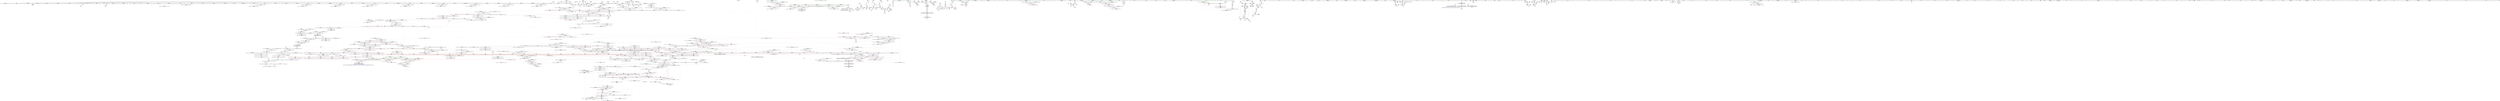 digraph "SVFG" {
	label="SVFG";

	Node0x5653152a56c0 [shape=record,color=grey,label="{NodeID: 0\nNullPtr}"];
	Node0x5653152a56c0 -> Node0x56531573b220[style=solid];
	Node0x5653152a56c0 -> Node0x56531573b320[style=solid];
	Node0x5653152a56c0 -> Node0x56531573b3f0[style=solid];
	Node0x5653152a56c0 -> Node0x56531573b4c0[style=solid];
	Node0x5653152a56c0 -> Node0x56531573b590[style=solid];
	Node0x5653152a56c0 -> Node0x56531573b660[style=solid];
	Node0x5653152a56c0 -> Node0x56531573b730[style=solid];
	Node0x5653152a56c0 -> Node0x56531573b800[style=solid];
	Node0x5653152a56c0 -> Node0x56531573b8d0[style=solid];
	Node0x5653152a56c0 -> Node0x56531573b9a0[style=solid];
	Node0x5653152a56c0 -> Node0x56531573ba70[style=solid];
	Node0x5653152a56c0 -> Node0x56531573bb40[style=solid];
	Node0x5653152a56c0 -> Node0x56531573bc10[style=solid];
	Node0x5653152a56c0 -> Node0x56531573bce0[style=solid];
	Node0x5653152a56c0 -> Node0x56531573bdb0[style=solid];
	Node0x5653152a56c0 -> Node0x56531573be80[style=solid];
	Node0x5653152a56c0 -> Node0x56531573bf50[style=solid];
	Node0x5653152a56c0 -> Node0x56531573c020[style=solid];
	Node0x5653152a56c0 -> Node0x56531573c0f0[style=solid];
	Node0x5653152a56c0 -> Node0x56531573c1c0[style=solid];
	Node0x5653152a56c0 -> Node0x56531573c290[style=solid];
	Node0x5653152a56c0 -> Node0x56531573c360[style=solid];
	Node0x5653152a56c0 -> Node0x56531573c430[style=solid];
	Node0x5653152a56c0 -> Node0x56531573c500[style=solid];
	Node0x5653152a56c0 -> Node0x56531573c5d0[style=solid];
	Node0x5653152a56c0 -> Node0x56531573c6a0[style=solid];
	Node0x5653152a56c0 -> Node0x56531573c770[style=solid];
	Node0x5653152a56c0 -> Node0x56531573c840[style=solid];
	Node0x5653152a56c0 -> Node0x56531573c910[style=solid];
	Node0x5653152a56c0 -> Node0x56531573c9e0[style=solid];
	Node0x5653152a56c0 -> Node0x56531573cab0[style=solid];
	Node0x5653152a56c0 -> Node0x56531573cb80[style=solid];
	Node0x5653152a56c0 -> Node0x56531573cc50[style=solid];
	Node0x5653152a56c0 -> Node0x56531573cd20[style=solid];
	Node0x5653152a56c0 -> Node0x56531573cdf0[style=solid];
	Node0x5653152a56c0 -> Node0x565315741ce0[style=solid];
	Node0x565315740700 [shape=record,color=red,label="{NodeID: 775\n1766\<--1763\n\<--__it.addr\n_ZSt12__niter_baseIPNSt7__cxx1112basic_stringIcSt11char_traitsIcESaIcEEEET_S7_\n}"];
	Node0x565315740700 -> Node0x56531573ffb0[style=solid];
	Node0x565315758fd0 [shape=record,color=grey,label="{NodeID: 1550\n843 = cmp(841, 842, )\n}"];
	Node0x565315737150 [shape=record,color=purple,label="{NodeID: 443\n346\<--148\n\<--tb\n_Z1fii\n}"];
	Node0x565315737150 -> Node0x565315785940[style=solid];
	Node0x56531572b190 [shape=record,color=green,label="{NodeID: 111\n693\<--694\nllvm.ctlz.i64\<--llvm.ctlz.i64_field_insensitive\n}"];
	Node0x56531583b600 [shape=record,color=black,label="{NodeID: 1993\n1837 = PHI()\n}"];
	Node0x56531583b600 -> Node0x5653157592d0[style=solid];
	Node0x565315746220 [shape=record,color=blue,label="{NodeID: 886\n1026\<--1019\n__comp.addr\<--__comp\n_ZSt10__pop_heapIPNSt7__cxx1112basic_stringIcSt11char_traitsIcESaIcEEEN9__gnu_cxx5__ops15_Iter_less_iterEEvT_SA_SA_RT0_\n}"];
	Node0x565315746220 -> Node0x565315751210[style=dashed];
	Node0x56531574cc30 [shape=record,color=red,label="{NodeID: 554\n599\<--582\n\<--__first.addr\n_ZSt6__sortIPNSt7__cxx1112basic_stringIcSt11char_traitsIcESaIcEEEN9__gnu_cxx5__ops15_Iter_less_iterEEvT_SA_T0_\n}"];
	Node0x56531574cc30 -> Node0x56531573e820[style=solid];
	Node0x56531572f810 [shape=record,color=green,label="{NodeID: 222\n1493\<--1494\n_ZNSt7__cxx1112basic_stringIcSt11char_traitsIcESaIcEE4swapERS4_\<--_ZNSt7__cxx1112basic_stringIcSt11char_traitsIcESaIcEE4swapERS4__field_insensitive\n}"];
	Node0x565315752660 [shape=record,color=red,label="{NodeID: 665\n1147\<--1103\n\<--__secondChild\n_ZSt13__adjust_heapIPNSt7__cxx1112basic_stringIcSt11char_traitsIcESaIcEEElS5_N9__gnu_cxx5__ops15_Iter_less_iterEEvT_T0_SB_T1_T2_\n}"];
	Node0x56531573d7e0 [shape=record,color=black,label="{NodeID: 333\n238\<--237\nidxprom24\<--\n_Z1fii\n}"];
	Node0x5653152a5750 [shape=record,color=green,label="{NodeID: 1\n7\<--1\n__dso_handle\<--dummyObj\nGlob }"];
	Node0x5653157407d0 [shape=record,color=red,label="{NodeID: 776\n1784\<--1772\n\<--__first.addr\n_ZNSt20__copy_move_backwardILb1ELb0ESt26random_access_iterator_tagE13__copy_move_bIPNSt7__cxx1112basic_stringIcSt11char_traitsIcESaIcEEES9_EET0_T_SB_SA_\n}"];
	Node0x5653157407d0 -> Node0x5653157340d0[style=solid];
	Node0x565315759150 [shape=record,color=grey,label="{NodeID: 1551\n270 = cmp(269, 271, )\n}"];
	Node0x565315759150 -> Node0x56531573dd90[style=solid];
	Node0x565315737220 [shape=record,color=purple,label="{NodeID: 444\n216\<--215\narrayctor.next\<--arrayctor.cur\n_Z1fii\n}"];
	Node0x565315737220 -> Node0x5653150b6950[style=solid];
	Node0x565315737220 -> Node0x56531578e2e0[style=solid];
	Node0x56531572b290 [shape=record,color=green,label="{NodeID: 112\n703\<--704\n__comp\<--__comp_field_insensitive\n_ZSt22__final_insertion_sortIPNSt7__cxx1112basic_stringIcSt11char_traitsIcESaIcEEEN9__gnu_cxx5__ops15_Iter_less_iterEEvT_SA_T0_\n}"];
	Node0x56531583b6d0 [shape=record,color=black,label="{NodeID: 1994\n1841 = PHI()\n}"];
	Node0x56531583b6d0 -> Node0x5653157592d0[style=solid];
	Node0x5653157462f0 [shape=record,color=blue,label="{NodeID: 887\n1034\<--1066\nexn.slot\<--\n_ZSt10__pop_heapIPNSt7__cxx1112basic_stringIcSt11char_traitsIcESaIcEEEN9__gnu_cxx5__ops15_Iter_less_iterEEvT_SA_SA_RT0_\n}"];
	Node0x5653157462f0 -> Node0x5653157512e0[style=dashed];
	Node0x56531574cd00 [shape=record,color=red,label="{NodeID: 555\n613\<--582\n\<--__first.addr\n_ZSt6__sortIPNSt7__cxx1112basic_stringIcSt11char_traitsIcESaIcEEEN9__gnu_cxx5__ops15_Iter_less_iterEEvT_SA_T0_\n|{<s0>39}}"];
	Node0x56531574cd00:s0 -> Node0x56531583d790[style=solid,color=red];
	Node0x56531572f910 [shape=record,color=green,label="{NodeID: 223\n1505\<--1506\n__comp\<--__comp_field_insensitive\n_ZSt16__insertion_sortIPNSt7__cxx1112basic_stringIcSt11char_traitsIcESaIcEEEN9__gnu_cxx5__ops15_Iter_less_iterEEvT_SA_T0_\n|{<s0>114}}"];
	Node0x56531572f910:s0 -> Node0x56531583ec00[style=solid,color=red];
	Node0x565315752730 [shape=record,color=red,label="{NodeID: 666\n1154\<--1103\n\<--__secondChild\n_ZSt13__adjust_heapIPNSt7__cxx1112basic_stringIcSt11char_traitsIcESaIcEEElS5_N9__gnu_cxx5__ops15_Iter_less_iterEEvT_T0_SB_T1_T2_\n}"];
	Node0x565315752730 -> Node0x565315746b10[style=solid];
	Node0x56531573d8b0 [shape=record,color=black,label="{NodeID: 334\n244\<--243\nidxprom27\<--\n_Z1fii\n}"];
	Node0x565315726d90 [shape=record,color=green,label="{NodeID: 2\n9\<--1\n\<--dummyObj\nCan only get source location for instruction, argument, global var or function.|{<s0>32}}"];
	Node0x565315726d90:s0 -> Node0x565315840450[style=solid,color=red];
	Node0x5653157408a0 [shape=record,color=red,label="{NodeID: 777\n1783\<--1774\n\<--__last.addr\n_ZNSt20__copy_move_backwardILb1ELb0ESt26random_access_iterator_tagE13__copy_move_bIPNSt7__cxx1112basic_stringIcSt11char_traitsIcESaIcEEES9_EET0_T_SB_SA_\n}"];
	Node0x5653157408a0 -> Node0x565315740080[style=solid];
	Node0x5653157592d0 [shape=record,color=grey,label="{NodeID: 1552\n1842 = cmp(1837, 1841, )\n}"];
	Node0x5653157372f0 [shape=record,color=purple,label="{NodeID: 445\n224\<--223\narrayctor.next15\<--arrayctor.cur14\n_Z1fii\n}"];
	Node0x5653157372f0 -> Node0x5653150b5140[style=solid];
	Node0x5653157372f0 -> Node0x56531578dce0[style=solid];
	Node0x56531572b360 [shape=record,color=green,label="{NodeID: 113\n705\<--706\n__first.addr\<--__first.addr_field_insensitive\n_ZSt22__final_insertion_sortIPNSt7__cxx1112basic_stringIcSt11char_traitsIcESaIcEEEN9__gnu_cxx5__ops15_Iter_less_iterEEvT_SA_T0_\n}"];
	Node0x56531572b360 -> Node0x56531574dc70[style=solid];
	Node0x56531572b360 -> Node0x56531574dd40[style=solid];
	Node0x56531572b360 -> Node0x56531574de10[style=solid];
	Node0x56531572b360 -> Node0x56531574dee0[style=solid];
	Node0x56531572b360 -> Node0x56531574dfb0[style=solid];
	Node0x56531572b360 -> Node0x565315744750[style=solid];
	Node0x56531583b7a0 [shape=record,color=black,label="{NodeID: 1995\n1845 = PHI()\n|{<s0>151}}"];
	Node0x56531583b7a0:s0 -> Node0x56531583cd30[style=solid,color=red];
	Node0x5653157463c0 [shape=record,color=blue,label="{NodeID: 888\n1036\<--1068\nehselector.slot\<--\n_ZSt10__pop_heapIPNSt7__cxx1112basic_stringIcSt11char_traitsIcESaIcEEEN9__gnu_cxx5__ops15_Iter_less_iterEEvT_SA_SA_RT0_\n}"];
	Node0x5653157463c0 -> Node0x5653157513b0[style=dashed];
	Node0x56531574cdd0 [shape=record,color=red,label="{NodeID: 556\n593\<--584\n\<--__last.addr\n_ZSt6__sortIPNSt7__cxx1112basic_stringIcSt11char_traitsIcESaIcEEEN9__gnu_cxx5__ops15_Iter_less_iterEEvT_SA_T0_\n}"];
	Node0x56531574cdd0 -> Node0x56531578e160[style=solid];
	Node0x56531572f9e0 [shape=record,color=green,label="{NodeID: 224\n1507\<--1508\n__first.addr\<--__first.addr_field_insensitive\n_ZSt16__insertion_sortIPNSt7__cxx1112basic_stringIcSt11char_traitsIcESaIcEEEN9__gnu_cxx5__ops15_Iter_less_iterEEvT_SA_T0_\n}"];
	Node0x56531572f9e0 -> Node0x565315755da0[style=solid];
	Node0x56531572f9e0 -> Node0x565315755e70[style=solid];
	Node0x56531572f9e0 -> Node0x565315755f40[style=solid];
	Node0x56531572f9e0 -> Node0x565315756010[style=solid];
	Node0x56531572f9e0 -> Node0x5653157560e0[style=solid];
	Node0x56531572f9e0 -> Node0x565315767fa0[style=solid];
	Node0x565315752800 [shape=record,color=red,label="{NodeID: 667\n1161\<--1103\n\<--__secondChild\n_ZSt13__adjust_heapIPNSt7__cxx1112basic_stringIcSt11char_traitsIcESaIcEEElS5_N9__gnu_cxx5__ops15_Iter_less_iterEEvT_T0_SB_T1_T2_\n}"];
	Node0x565315752800 -> Node0x565315757c50[style=solid];
	Node0x56531573d980 [shape=record,color=black,label="{NodeID: 335\n247\<--246\nidxprom29\<--\n_Z1fii\n}"];
	Node0x565315727440 [shape=record,color=green,label="{NodeID: 3\n21\<--1\n.str\<--dummyObj\nGlob }"];
	Node0x565315740970 [shape=record,color=red,label="{NodeID: 778\n1794\<--1774\n\<--__last.addr\n_ZNSt20__copy_move_backwardILb1ELb0ESt26random_access_iterator_tagE13__copy_move_bIPNSt7__cxx1112basic_stringIcSt11char_traitsIcESaIcEEES9_EET0_T_SB_SA_\n}"];
	Node0x565315740970 -> Node0x565315748580[style=solid];
	Node0x565315759450 [shape=record,color=grey,label="{NodeID: 1553\n1855 = cmp(1852, 9, )\n}"];
	Node0x565315759450 -> Node0x56531578d6e0[style=solid];
	Node0x5653157373c0 [shape=record,color=purple,label="{NodeID: 446\n349\<--348\narraydestroy.element\<--arraydestroy.elementPast\n_Z1fii\n}"];
	Node0x5653157373c0 -> Node0x565315785940[style=solid];
	Node0x5653157373c0 -> Node0x5653157580d0[style=solid];
	Node0x56531572fe80 [shape=record,color=green,label="{NodeID: 114\n707\<--708\n__last.addr\<--__last.addr_field_insensitive\n_ZSt22__final_insertion_sortIPNSt7__cxx1112basic_stringIcSt11char_traitsIcESaIcEEEN9__gnu_cxx5__ops15_Iter_less_iterEEvT_SA_T0_\n}"];
	Node0x56531572fe80 -> Node0x56531574e080[style=solid];
	Node0x56531572fe80 -> Node0x56531574e150[style=solid];
	Node0x56531572fe80 -> Node0x56531574e220[style=solid];
	Node0x56531572fe80 -> Node0x565315744820[style=solid];
	Node0x56531583b870 [shape=record,color=black,label="{NodeID: 1996\n1849 = PHI()\n|{<s0>151}}"];
	Node0x56531583b870:s0 -> Node0x56531583ce40[style=solid,color=red];
	Node0x565315746490 [shape=record,color=blue,label="{NodeID: 889\n1080\<--1079\n__t.addr\<--__t\n_ZSt4moveIRNSt7__cxx1112basic_stringIcSt11char_traitsIcESaIcEEEEONSt16remove_referenceIT_E4typeEOS8_\n}"];
	Node0x565315746490 -> Node0x565315751480[style=dashed];
	Node0x5653157e5780 [shape=record,color=yellow,style=double,label="{NodeID: 1664\n172V_1 = ENCHI(MR_172V_0)\npts\{1112 \}\nFun[_ZSt13__adjust_heapIPNSt7__cxx1112basic_stringIcSt11char_traitsIcESaIcEEElS5_N9__gnu_cxx5__ops15_Iter_less_iterEEvT_T0_SB_T1_T2_]}"];
	Node0x5653157e5780 -> Node0x565315746d80[style=dashed];
	Node0x56531574cea0 [shape=record,color=red,label="{NodeID: 557\n597\<--584\n\<--__last.addr\n_ZSt6__sortIPNSt7__cxx1112basic_stringIcSt11char_traitsIcESaIcEEEN9__gnu_cxx5__ops15_Iter_less_iterEEvT_SA_T0_\n|{<s0>38}}"];
	Node0x56531574cea0:s0 -> Node0x5653158435d0[style=solid,color=red];
	Node0x56531572fab0 [shape=record,color=green,label="{NodeID: 225\n1509\<--1510\n__last.addr\<--__last.addr_field_insensitive\n_ZSt16__insertion_sortIPNSt7__cxx1112basic_stringIcSt11char_traitsIcESaIcEEEN9__gnu_cxx5__ops15_Iter_less_iterEEvT_SA_T0_\n}"];
	Node0x56531572fab0 -> Node0x5653157561b0[style=solid];
	Node0x56531572fab0 -> Node0x565315756280[style=solid];
	Node0x56531572fab0 -> Node0x565315768070[style=solid];
	Node0x5653157528d0 [shape=record,color=red,label="{NodeID: 668\n1167\<--1103\n\<--__secondChild\n_ZSt13__adjust_heapIPNSt7__cxx1112basic_stringIcSt11char_traitsIcESaIcEEElS5_N9__gnu_cxx5__ops15_Iter_less_iterEEvT_T0_SB_T1_T2_\n}"];
	Node0x5653157528d0 -> Node0x565315789f60[style=solid];
	Node0x56531573da50 [shape=record,color=black,label="{NodeID: 336\n257\<--256\nidxprom36\<--\n_Z1fii\n}"];
	Node0x5653157274d0 [shape=record,color=green,label="{NodeID: 4\n23\<--1\n.str.4\<--dummyObj\nGlob }"];
	Node0x565315740a40 [shape=record,color=red,label="{NodeID: 779\n1798\<--1776\n\<--__result.addr\n_ZNSt20__copy_move_backwardILb1ELb0ESt26random_access_iterator_tagE13__copy_move_bIPNSt7__cxx1112basic_stringIcSt11char_traitsIcESaIcEEES9_EET0_T_SB_SA_\n}"];
	Node0x565315740a40 -> Node0x565315748650[style=solid];
	Node0x5653157595d0 [shape=record,color=grey,label="{NodeID: 1554\n1609 = cmp(1607, 1608, )\n}"];
	Node0x565315737490 [shape=record,color=purple,label="{NodeID: 447\n357\<--356\narraydestroy.element84\<--arraydestroy.elementPast83\n_Z1fii\n}"];
	Node0x565315737490 -> Node0x565315786480[style=solid];
	Node0x565315737490 -> Node0x565315758250[style=solid];
	Node0x56531572ff10 [shape=record,color=green,label="{NodeID: 115\n709\<--710\nagg.tmp\<--agg.tmp_field_insensitive\n_ZSt22__final_insertion_sortIPNSt7__cxx1112basic_stringIcSt11char_traitsIcESaIcEEEN9__gnu_cxx5__ops15_Iter_less_iterEEvT_SA_T0_\n}"];
	Node0x56531583b970 [shape=record,color=black,label="{NodeID: 1997\n1851 = PHI()\n|{<s0>151}}"];
	Node0x56531583b970:s0 -> Node0x56531583cf50[style=solid,color=red];
	Node0x565315746560 [shape=record,color=blue,label="{NodeID: 890\n1095\<--1089\n__first.addr\<--__first\n_ZSt13__adjust_heapIPNSt7__cxx1112basic_stringIcSt11char_traitsIcESaIcEEElS5_N9__gnu_cxx5__ops15_Iter_less_iterEEvT_T0_SB_T1_T2_\n}"];
	Node0x565315746560 -> Node0x565315751550[style=dashed];
	Node0x565315746560 -> Node0x565315751620[style=dashed];
	Node0x565315746560 -> Node0x5653157516f0[style=dashed];
	Node0x565315746560 -> Node0x5653157517c0[style=dashed];
	Node0x565315746560 -> Node0x565315751890[style=dashed];
	Node0x565315746560 -> Node0x565315751960[style=dashed];
	Node0x565315746560 -> Node0x565315751a30[style=dashed];
	Node0x5653157e5890 [shape=record,color=yellow,style=double,label="{NodeID: 1665\n174V_1 = ENCHI(MR_174V_0)\npts\{1114 \}\nFun[_ZSt13__adjust_heapIPNSt7__cxx1112basic_stringIcSt11char_traitsIcESaIcEEElS5_N9__gnu_cxx5__ops15_Iter_less_iterEEvT_T0_SB_T1_T2_]}"];
	Node0x5653157e5890 -> Node0x565315746e50[style=dashed];
	Node0x56531574cf70 [shape=record,color=red,label="{NodeID: 558\n598\<--584\n\<--__last.addr\n_ZSt6__sortIPNSt7__cxx1112basic_stringIcSt11char_traitsIcESaIcEEEN9__gnu_cxx5__ops15_Iter_less_iterEEvT_SA_T0_\n}"];
	Node0x56531574cf70 -> Node0x56531573e750[style=solid];
	Node0x56531572fb80 [shape=record,color=green,label="{NodeID: 226\n1511\<--1512\n__i\<--__i_field_insensitive\n_ZSt16__insertion_sortIPNSt7__cxx1112basic_stringIcSt11char_traitsIcESaIcEEEN9__gnu_cxx5__ops15_Iter_less_iterEEvT_SA_T0_\n}"];
	Node0x56531572fb80 -> Node0x565315756350[style=solid];
	Node0x56531572fb80 -> Node0x565315756420[style=solid];
	Node0x56531572fb80 -> Node0x5653157564f0[style=solid];
	Node0x56531572fb80 -> Node0x5653157565c0[style=solid];
	Node0x56531572fb80 -> Node0x565315756690[style=solid];
	Node0x56531572fb80 -> Node0x565315756760[style=solid];
	Node0x56531572fb80 -> Node0x565315756830[style=solid];
	Node0x56531572fb80 -> Node0x565315768140[style=solid];
	Node0x56531572fb80 -> Node0x5653157683b0[style=solid];
	Node0x5653157529a0 [shape=record,color=red,label="{NodeID: 669\n1172\<--1103\n\<--__secondChild\n_ZSt13__adjust_heapIPNSt7__cxx1112basic_stringIcSt11char_traitsIcESaIcEEElS5_N9__gnu_cxx5__ops15_Iter_less_iterEEvT_T0_SB_T1_T2_\n}"];
	Node0x5653157529a0 -> Node0x56531578a0e0[style=solid];
	Node0x56531573db20 [shape=record,color=black,label="{NodeID: 337\n263\<--262\nidxprom39\<--\n_Z1fii\n}"];
	Node0x565315727560 [shape=record,color=green,label="{NodeID: 5\n25\<--1\n_ZSt3cin\<--dummyObj\nGlob }"];
	Node0x565315740b10 [shape=record,color=red,label="{NodeID: 780\n1807\<--1776\n\<--__result.addr\n_ZNSt20__copy_move_backwardILb1ELb0ESt26random_access_iterator_tagE13__copy_move_bIPNSt7__cxx1112basic_stringIcSt11char_traitsIcESaIcEEES9_EET0_T_SB_SA_\n}"];
	Node0x565315740b10 -> Node0x5653157341a0[style=solid];
	Node0x565315759750 [shape=record,color=grey,label="{NodeID: 1555\n884 = cmp(883, 885, )\n}"];
	Node0x565315737560 [shape=record,color=purple,label="{NodeID: 448\n365\<--364\narraydestroy.element91\<--arraydestroy.elementPast90\n_Z1fii\n}"];
	Node0x565315737560 -> Node0x565315786a20[style=solid];
	Node0x565315737560 -> Node0x5653157583d0[style=solid];
	Node0x56531572ffe0 [shape=record,color=green,label="{NodeID: 116\n711\<--712\nagg.tmp2\<--agg.tmp2_field_insensitive\n_ZSt22__final_insertion_sortIPNSt7__cxx1112basic_stringIcSt11char_traitsIcESaIcEEEN9__gnu_cxx5__ops15_Iter_less_iterEEvT_SA_T0_\n}"];
	Node0x56531583ba70 [shape=record,color=black,label="{NodeID: 1998\n1889 = PHI()\n}"];
	Node0x56531583ba70 -> Node0x56531576a430[style=solid];
	Node0x565315746630 [shape=record,color=blue,label="{NodeID: 891\n1097\<--1090\n__holeIndex.addr\<--__holeIndex\n_ZSt13__adjust_heapIPNSt7__cxx1112basic_stringIcSt11char_traitsIcESaIcEEElS5_N9__gnu_cxx5__ops15_Iter_less_iterEEvT_T0_SB_T1_T2_\n}"];
	Node0x565315746630 -> Node0x565315751b00[style=dashed];
	Node0x565315746630 -> Node0x565315751bd0[style=dashed];
	Node0x565315746630 -> Node0x565315751ca0[style=dashed];
	Node0x565315746630 -> Node0x565315751d70[style=dashed];
	Node0x565315746630 -> Node0x565315746b10[style=dashed];
	Node0x565315746630 -> Node0x565315746cb0[style=dashed];
	Node0x565315746630 -> Node0x5653157dd670[style=dashed];
	Node0x56531574d040 [shape=record,color=red,label="{NodeID: 559\n614\<--584\n\<--__last.addr\n_ZSt6__sortIPNSt7__cxx1112basic_stringIcSt11char_traitsIcESaIcEEEN9__gnu_cxx5__ops15_Iter_less_iterEEvT_SA_T0_\n|{<s0>39}}"];
	Node0x56531574d040:s0 -> Node0x56531583d8a0[style=solid,color=red];
	Node0x56531572fc50 [shape=record,color=green,label="{NodeID: 227\n1513\<--1514\n__val\<--__val_field_insensitive\n_ZSt16__insertion_sortIPNSt7__cxx1112basic_stringIcSt11char_traitsIcESaIcEEEN9__gnu_cxx5__ops15_Iter_less_iterEEvT_SA_T0_\n|{<s0>118}}"];
	Node0x56531572fc50:s0 -> Node0x565315843c00[style=solid,color=red];
	Node0x565315752a70 [shape=record,color=red,label="{NodeID: 670\n1180\<--1103\n\<--__secondChild\n_ZSt13__adjust_heapIPNSt7__cxx1112basic_stringIcSt11char_traitsIcESaIcEEElS5_N9__gnu_cxx5__ops15_Iter_less_iterEEvT_T0_SB_T1_T2_\n}"];
	Node0x565315752a70 -> Node0x56531578a260[style=solid];
	Node0x56531573dbf0 [shape=record,color=black,label="{NodeID: 338\n266\<--265\nconv41\<--\n_Z1fii\n}"];
	Node0x5653157275f0 [shape=record,color=green,label="{NodeID: 6\n26\<--1\n.str.5\<--dummyObj\nGlob }"];
	Node0x565315740be0 [shape=record,color=red,label="{NodeID: 781\n1791\<--1778\n\<--__n\n_ZNSt20__copy_move_backwardILb1ELb0ESt26random_access_iterator_tagE13__copy_move_bIPNSt7__cxx1112basic_stringIcSt11char_traitsIcESaIcEEES9_EET0_T_SB_SA_\n}"];
	Node0x565315740be0 -> Node0x5653157598d0[style=solid];
	Node0x5653157598d0 [shape=record,color=grey,label="{NodeID: 1556\n1792 = cmp(1791, 659, )\n}"];
	Node0x565315737630 [shape=record,color=purple,label="{NodeID: 449\n372\<--371\narraydestroy.element97\<--arraydestroy.elementPast96\n_Z1fii\n}"];
	Node0x565315737630 -> Node0x5653157843b0[style=solid];
	Node0x565315737630 -> Node0x56531578e8e0[style=solid];
	Node0x5653157300b0 [shape=record,color=green,label="{NodeID: 117\n713\<--714\nagg.tmp3\<--agg.tmp3_field_insensitive\n_ZSt22__final_insertion_sortIPNSt7__cxx1112basic_stringIcSt11char_traitsIcESaIcEEEN9__gnu_cxx5__ops15_Iter_less_iterEEvT_SA_T0_\n}"];
	Node0x56531583bb70 [shape=record,color=black,label="{NodeID: 1999\n818 = PHI(761, )\n1st arg _ZSt13__heap_selectIPNSt7__cxx1112basic_stringIcSt11char_traitsIcESaIcEEEN9__gnu_cxx5__ops15_Iter_less_iterEEvT_SA_SA_T0_ }"];
	Node0x56531583bb70 -> Node0x565315744ea0[style=solid];
	Node0x565315746700 [shape=record,color=blue,label="{NodeID: 892\n1099\<--1091\n__len.addr\<--__len\n_ZSt13__adjust_heapIPNSt7__cxx1112basic_stringIcSt11char_traitsIcESaIcEEElS5_N9__gnu_cxx5__ops15_Iter_less_iterEEvT_T0_SB_T1_T2_\n}"];
	Node0x565315746700 -> Node0x565315751f10[style=dashed];
	Node0x565315746700 -> Node0x565315751fe0[style=dashed];
	Node0x565315746700 -> Node0x5653157520b0[style=dashed];
	Node0x56531574d110 [shape=record,color=red,label="{NodeID: 560\n649\<--630\n\<--__first.addr\n_ZSt16__introsort_loopIPNSt7__cxx1112basic_stringIcSt11char_traitsIcESaIcEEElN9__gnu_cxx5__ops15_Iter_less_iterEEvT_SA_T0_T1_\n}"];
	Node0x56531574d110 -> Node0x56531573e9c0[style=solid];
	Node0x56531572fd20 [shape=record,color=green,label="{NodeID: 228\n1515\<--1516\nexn.slot\<--exn.slot_field_insensitive\n_ZSt16__insertion_sortIPNSt7__cxx1112basic_stringIcSt11char_traitsIcESaIcEEEN9__gnu_cxx5__ops15_Iter_less_iterEEvT_SA_T0_\n}"];
	Node0x56531572fd20 -> Node0x565315756900[style=solid];
	Node0x56531572fd20 -> Node0x565315768210[style=solid];
	Node0x565315752b40 [shape=record,color=red,label="{NodeID: 671\n1207\<--1111\nexn\<--exn.slot\n_ZSt13__adjust_heapIPNSt7__cxx1112basic_stringIcSt11char_traitsIcESaIcEEElS5_N9__gnu_cxx5__ops15_Iter_less_iterEEvT_T0_SB_T1_T2_\n}"];
	Node0x56531573dcc0 [shape=record,color=black,label="{NodeID: 339\n269\<--268\nconv44\<--\n_Z1fii\n}"];
	Node0x56531573dcc0 -> Node0x565315759150[style=solid];
	Node0x565315727e30 [shape=record,color=green,label="{NodeID: 7\n28\<--1\n.str.6\<--dummyObj\nGlob }"];
	Node0x565315740cb0 [shape=record,color=red,label="{NodeID: 782\n1803\<--1778\n\<--__n\n_ZNSt20__copy_move_backwardILb1ELb0ESt26random_access_iterator_tagE13__copy_move_bIPNSt7__cxx1112basic_stringIcSt11char_traitsIcESaIcEEES9_EET0_T_SB_SA_\n}"];
	Node0x565315740cb0 -> Node0x56531578c360[style=solid];
	Node0x565315759a50 [shape=record,color=grey,label="{NodeID: 1557\n967 = cmp(966, 659, )\n}"];
	Node0x565315737700 [shape=record,color=purple,label="{NodeID: 450\n727\<--726\nadd.ptr\<--\n_ZSt22__final_insertion_sortIPNSt7__cxx1112basic_stringIcSt11char_traitsIcESaIcEEEN9__gnu_cxx5__ops15_Iter_less_iterEEvT_SA_T0_\n|{<s0>44}}"];
	Node0x565315737700:s0 -> Node0x565315840d10[style=solid,color=red];
	Node0x565315730180 [shape=record,color=green,label="{NodeID: 118\n729\<--730\n_ZSt16__insertion_sortIPNSt7__cxx1112basic_stringIcSt11char_traitsIcESaIcEEEN9__gnu_cxx5__ops15_Iter_less_iterEEvT_SA_T0_\<--_ZSt16__insertion_sortIPNSt7__cxx1112basic_stringIcSt11char_traitsIcESaIcEEEN9__gnu_cxx5__ops15_Iter_less_iterEEvT_SA_T0__field_insensitive\n}"];
	Node0x56531583bd40 [shape=record,color=black,label="{NodeID: 2000\n819 = PHI(762, )\n2nd arg _ZSt13__heap_selectIPNSt7__cxx1112basic_stringIcSt11char_traitsIcESaIcEEEN9__gnu_cxx5__ops15_Iter_less_iterEEvT_SA_SA_T0_ }"];
	Node0x56531583bd40 -> Node0x565315744f70[style=solid];
	Node0x5653157467d0 [shape=record,color=blue,label="{NodeID: 893\n1101\<--1118\n__topIndex\<--\n_ZSt13__adjust_heapIPNSt7__cxx1112basic_stringIcSt11char_traitsIcESaIcEEElS5_N9__gnu_cxx5__ops15_Iter_less_iterEEvT_T0_SB_T1_T2_\n}"];
	Node0x5653157467d0 -> Node0x565315752180[style=dashed];
	Node0x56531574d1e0 [shape=record,color=red,label="{NodeID: 561\n661\<--630\n\<--__first.addr\n_ZSt16__introsort_loopIPNSt7__cxx1112basic_stringIcSt11char_traitsIcESaIcEEElN9__gnu_cxx5__ops15_Iter_less_iterEEvT_SA_T0_T1_\n|{<s0>40}}"];
	Node0x56531574d1e0:s0 -> Node0x5653158438d0[style=solid,color=red];
	Node0x56531572fdf0 [shape=record,color=green,label="{NodeID: 229\n1517\<--1518\nehselector.slot\<--ehselector.slot_field_insensitive\n_ZSt16__insertion_sortIPNSt7__cxx1112basic_stringIcSt11char_traitsIcESaIcEEEN9__gnu_cxx5__ops15_Iter_less_iterEEvT_SA_T0_\n}"];
	Node0x56531572fdf0 -> Node0x5653157569d0[style=solid];
	Node0x56531572fdf0 -> Node0x5653157682e0[style=solid];
	Node0x565315752c10 [shape=record,color=red,label="{NodeID: 672\n1208\<--1113\nsel\<--ehselector.slot\n_ZSt13__adjust_heapIPNSt7__cxx1112basic_stringIcSt11char_traitsIcESaIcEEElS5_N9__gnu_cxx5__ops15_Iter_less_iterEEvT_T0_SB_T1_T2_\n}"];
	Node0x56531573dd90 [shape=record,color=black,label="{NodeID: 340\n272\<--270\n\<--cmp45\n_Z1fii\n}"];
	Node0x565315727ec0 [shape=record,color=green,label="{NodeID: 8\n30\<--1\n.str.7\<--dummyObj\nGlob }"];
	Node0x565315740d80 [shape=record,color=red,label="{NodeID: 783\n1822\<--1813\nthis1\<--this.addr\n_ZNK9__gnu_cxx5__ops14_Val_less_iterclINSt7__cxx1112basic_stringIcSt11char_traitsIcESaIcEEEPS8_EEbRT_T0_\n}"];
	Node0x565315759bd0 [shape=record,color=grey,label="{NodeID: 1558\n470 = cmp(468, 469, )\n}"];
	Node0x5653157377d0 [shape=record,color=purple,label="{NodeID: 451\n732\<--731\nadd.ptr1\<--\n_ZSt22__final_insertion_sortIPNSt7__cxx1112basic_stringIcSt11char_traitsIcESaIcEEEN9__gnu_cxx5__ops15_Iter_less_iterEEvT_SA_T0_\n|{<s0>45}}"];
	Node0x5653157377d0:s0 -> Node0x5653158413b0[style=solid,color=red];
	Node0x565315730280 [shape=record,color=green,label="{NodeID: 119\n735\<--736\n_ZSt26__unguarded_insertion_sortIPNSt7__cxx1112basic_stringIcSt11char_traitsIcESaIcEEEN9__gnu_cxx5__ops15_Iter_less_iterEEvT_SA_T0_\<--_ZSt26__unguarded_insertion_sortIPNSt7__cxx1112basic_stringIcSt11char_traitsIcESaIcEEEN9__gnu_cxx5__ops15_Iter_less_iterEEvT_SA_T0__field_insensitive\n}"];
	Node0x56531583be80 [shape=record,color=black,label="{NodeID: 2001\n1467 = PHI(1373, 1383, 1387, 1397, 1405, 1409, 1459, )\n0th arg _ZSt9iter_swapIPNSt7__cxx1112basic_stringIcSt11char_traitsIcESaIcEEES6_EvT_T0_ }"];
	Node0x56531583be80 -> Node0x565315767c60[style=solid];
	Node0x5653157468a0 [shape=record,color=blue,label="{NodeID: 894\n1103\<--1120\n__secondChild\<--\n_ZSt13__adjust_heapIPNSt7__cxx1112basic_stringIcSt11char_traitsIcESaIcEEElS5_N9__gnu_cxx5__ops15_Iter_less_iterEEvT_T0_SB_T1_T2_\n}"];
	Node0x5653157468a0 -> Node0x565315752250[style=dashed];
	Node0x5653157468a0 -> Node0x565315752320[style=dashed];
	Node0x5653157468a0 -> Node0x565315752800[style=dashed];
	Node0x5653157468a0 -> Node0x5653157528d0[style=dashed];
	Node0x5653157468a0 -> Node0x565315746970[style=dashed];
	Node0x5653157468a0 -> Node0x565315746be0[style=dashed];
	Node0x5653157468a0 -> Node0x5653157ddb70[style=dashed];
	Node0x5653157e5c40 [shape=record,color=yellow,style=double,label="{NodeID: 1669\n6V_1 = ENCHI(MR_6V_0)\npts\{10 \}\nFun[main]|{|<s3>32}}"];
	Node0x5653157e5c40 -> Node0x5653157495c0[style=dashed];
	Node0x5653157e5c40 -> Node0x565315749690[style=dashed];
	Node0x5653157e5c40 -> Node0x565315749760[style=dashed];
	Node0x5653157e5c40:s3 -> Node0x5653157e74b0[style=dashed,color=red];
	Node0x56531574d2b0 [shape=record,color=red,label="{NodeID: 562\n672\<--630\n\<--__first.addr\n_ZSt16__introsort_loopIPNSt7__cxx1112basic_stringIcSt11char_traitsIcESaIcEEElN9__gnu_cxx5__ops15_Iter_less_iterEEvT_SA_T0_T1_\n|{<s0>41}}"];
	Node0x56531574d2b0:s0 -> Node0x5653158409a0[style=solid,color=red];
	Node0x565315738130 [shape=record,color=green,label="{NodeID: 230\n1519\<--1520\nagg.tmp\<--agg.tmp_field_insensitive\n_ZSt16__insertion_sortIPNSt7__cxx1112basic_stringIcSt11char_traitsIcESaIcEEEN9__gnu_cxx5__ops15_Iter_less_iterEEvT_SA_T0_\n}"];
	Node0x565315752ce0 [shape=record,color=red,label="{NodeID: 673\n1220\<--1217\n\<--__t.addr\n_ZSt4moveIRN9__gnu_cxx5__ops15_Iter_less_iterEEONSt16remove_referenceIT_E4typeEOS5_\n}"];
	Node0x565315752ce0 -> Node0x56531573f930[style=solid];
	Node0x56531573de60 [shape=record,color=black,label="{NodeID: 341\n277\<--276\nidxprom46\<--\n_Z1fii\n}"];
	Node0x565315727f50 [shape=record,color=green,label="{NodeID: 9\n33\<--1\n\<--dummyObj\nCan only get source location for instruction, argument, global var or function.}"];
	Node0x565315740e50 [shape=record,color=red,label="{NodeID: 784\n1823\<--1815\n\<--__val.addr\n_ZNK9__gnu_cxx5__ops14_Val_less_iterclINSt7__cxx1112basic_stringIcSt11char_traitsIcESaIcEEEPS8_EEbRT_T0_\n|{<s0>145}}"];
	Node0x565315740e50:s0 -> Node0x565315828240[style=solid,color=red];
	Node0x565315759d50 [shape=record,color=grey,label="{NodeID: 1559\n462 = cmp(460, 461, )\n}"];
	Node0x5653157378a0 [shape=record,color=purple,label="{NodeID: 452\n801\<--800\nadd.ptr1\<--\n_ZSt27__unguarded_partition_pivotIPNSt7__cxx1112basic_stringIcSt11char_traitsIcESaIcEEEN9__gnu_cxx5__ops15_Iter_less_iterEET_SA_SA_T0_\n|{<s0>49}}"];
	Node0x5653157378a0:s0 -> Node0x565315842a00[style=solid,color=red];
	Node0x565315730380 [shape=record,color=green,label="{NodeID: 120\n747\<--748\n__comp\<--__comp_field_insensitive\n_ZSt14__partial_sortIPNSt7__cxx1112basic_stringIcSt11char_traitsIcESaIcEEEN9__gnu_cxx5__ops15_Iter_less_iterEEvT_SA_SA_T0_\n|{<s0>48}}"];
	Node0x565315730380:s0 -> Node0x56531583cc20[style=solid,color=red];
	Node0x56531583c4a0 [shape=record,color=black,label="{NodeID: 2002\n1468 = PHI(1374, 1384, 1388, 1398, 1406, 1410, 1460, )\n1st arg _ZSt9iter_swapIPNSt7__cxx1112basic_stringIcSt11char_traitsIcESaIcEEES6_EvT_T0_ }"];
	Node0x56531583c4a0 -> Node0x565315767d30[style=solid];
	Node0x565315746970 [shape=record,color=blue,label="{NodeID: 895\n1103\<--1131\n__secondChild\<--mul\n_ZSt13__adjust_heapIPNSt7__cxx1112basic_stringIcSt11char_traitsIcESaIcEEElS5_N9__gnu_cxx5__ops15_Iter_less_iterEEvT_T0_SB_T1_T2_\n}"];
	Node0x565315746970 -> Node0x565315752250[style=dashed];
	Node0x565315746970 -> Node0x565315752320[style=dashed];
	Node0x565315746970 -> Node0x5653157523f0[style=dashed];
	Node0x565315746970 -> Node0x5653157524c0[style=dashed];
	Node0x565315746970 -> Node0x565315752590[style=dashed];
	Node0x565315746970 -> Node0x565315752660[style=dashed];
	Node0x565315746970 -> Node0x565315752730[style=dashed];
	Node0x565315746970 -> Node0x565315752800[style=dashed];
	Node0x565315746970 -> Node0x5653157528d0[style=dashed];
	Node0x565315746970 -> Node0x565315746970[style=dashed];
	Node0x565315746970 -> Node0x565315746a40[style=dashed];
	Node0x565315746970 -> Node0x565315746be0[style=dashed];
	Node0x565315746970 -> Node0x5653157ddb70[style=dashed];
	Node0x5653157e5d50 [shape=record,color=yellow,style=double,label="{NodeID: 1670\n8V_1 = ENCHI(MR_8V_0)\npts\{12 \}\nFun[main]|{<s0>32}}"];
	Node0x5653157e5d50:s0 -> Node0x5653157e75c0[style=dashed,color=red];
	Node0x56531574d380 [shape=record,color=red,label="{NodeID: 563\n648\<--632\n\<--__last.addr\n_ZSt16__introsort_loopIPNSt7__cxx1112basic_stringIcSt11char_traitsIcESaIcEEElN9__gnu_cxx5__ops15_Iter_less_iterEEvT_SA_T0_T1_\n}"];
	Node0x56531574d380 -> Node0x56531573e8f0[style=solid];
	Node0x565315738200 [shape=record,color=green,label="{NodeID: 231\n1521\<--1522\nagg.tmp8\<--agg.tmp8_field_insensitive\n_ZSt16__insertion_sortIPNSt7__cxx1112basic_stringIcSt11char_traitsIcESaIcEEEN9__gnu_cxx5__ops15_Iter_less_iterEEvT_SA_T0_\n}"];
	Node0x565315752db0 [shape=record,color=red,label="{NodeID: 674\n1229\<--1226\nthis1\<--this.addr\n_ZN9__gnu_cxx5__ops14_Iter_less_valC2ENS0_15_Iter_less_iterE\n}"];
	Node0x56531573df30 [shape=record,color=black,label="{NodeID: 342\n280\<--279\nconv48\<--\n_Z1fii\n}"];
	Node0x565315727fe0 [shape=record,color=green,label="{NodeID: 10\n166\<--1\n\<--dummyObj\nCan only get source location for instruction, argument, global var or function.}"];
	Node0x565315740f20 [shape=record,color=red,label="{NodeID: 785\n1824\<--1817\n\<--__it.addr\n_ZNK9__gnu_cxx5__ops14_Val_less_iterclINSt7__cxx1112basic_stringIcSt11char_traitsIcESaIcEEEPS8_EEbRT_T0_\n|{<s0>145}}"];
	Node0x565315740f20:s0 -> Node0x565315828170[style=solid,color=red];
	Node0x565315759ed0 [shape=record,color=grey,label="{NodeID: 1560\n932 = cmp(931, 609, )\n}"];
	Node0x565315737970 [shape=record,color=purple,label="{NodeID: 453\n804\<--803\nadd.ptr2\<--\n_ZSt27__unguarded_partition_pivotIPNSt7__cxx1112basic_stringIcSt11char_traitsIcESaIcEEEN9__gnu_cxx5__ops15_Iter_less_iterEET_SA_SA_T0_\n|{<s0>49}}"];
	Node0x565315737970:s0 -> Node0x565315842c80[style=solid,color=red];
	Node0x565315730450 [shape=record,color=green,label="{NodeID: 121\n749\<--750\n__first.addr\<--__first.addr_field_insensitive\n_ZSt14__partial_sortIPNSt7__cxx1112basic_stringIcSt11char_traitsIcESaIcEEEN9__gnu_cxx5__ops15_Iter_less_iterEEvT_SA_SA_T0_\n}"];
	Node0x565315730450 -> Node0x56531574e2f0[style=solid];
	Node0x565315730450 -> Node0x56531574e3c0[style=solid];
	Node0x565315730450 -> Node0x5653157448f0[style=solid];
	Node0x56531583c760 [shape=record,color=black,label="{NodeID: 2003\n1732 = PHI(1633, 1637, )\n0th arg _ZSt12__miter_baseIPNSt7__cxx1112basic_stringIcSt11char_traitsIcESaIcEEEET_S7_ }"];
	Node0x56531583c760 -> Node0x565315769250[style=solid];
	Node0x565315746a40 [shape=record,color=blue,label="{NodeID: 896\n1103\<--1143\n__secondChild\<--dec\n_ZSt13__adjust_heapIPNSt7__cxx1112basic_stringIcSt11char_traitsIcESaIcEEElS5_N9__gnu_cxx5__ops15_Iter_less_iterEEvT_T0_SB_T1_T2_\n}"];
	Node0x565315746a40 -> Node0x565315752250[style=dashed];
	Node0x565315746a40 -> Node0x565315752320[style=dashed];
	Node0x565315746a40 -> Node0x565315752660[style=dashed];
	Node0x565315746a40 -> Node0x565315752730[style=dashed];
	Node0x565315746a40 -> Node0x565315752800[style=dashed];
	Node0x565315746a40 -> Node0x5653157528d0[style=dashed];
	Node0x565315746a40 -> Node0x565315746970[style=dashed];
	Node0x565315746a40 -> Node0x565315746be0[style=dashed];
	Node0x565315746a40 -> Node0x5653157ddb70[style=dashed];
	Node0x56531574d450 [shape=record,color=red,label="{NodeID: 564\n662\<--632\n\<--__last.addr\n_ZSt16__introsort_loopIPNSt7__cxx1112basic_stringIcSt11char_traitsIcESaIcEEElN9__gnu_cxx5__ops15_Iter_less_iterEEvT_SA_T0_T1_\n|{<s0>40}}"];
	Node0x56531574d450:s0 -> Node0x5653158439e0[style=solid,color=red];
	Node0x5653157382d0 [shape=record,color=green,label="{NodeID: 232\n1523\<--1524\nundef.agg.tmp\<--undef.agg.tmp_field_insensitive\n_ZSt16__insertion_sortIPNSt7__cxx1112basic_stringIcSt11char_traitsIcESaIcEEEN9__gnu_cxx5__ops15_Iter_less_iterEEvT_SA_T0_\n}"];
	Node0x565315752e80 [shape=record,color=red,label="{NodeID: 675\n1261\<--1237\n\<--__first.addr\n_ZSt11__push_heapIPNSt7__cxx1112basic_stringIcSt11char_traitsIcESaIcEEElS5_N9__gnu_cxx5__ops14_Iter_less_valEEvT_T0_SB_T1_RT2_\n}"];
	Node0x565315752e80 -> Node0x565315748f40[style=solid];
	Node0x56531573e000 [shape=record,color=black,label="{NodeID: 343\n305\<--304\nidx.ext\<--\n_Z1fii\n}"];
	Node0x565315728070 [shape=record,color=green,label="{NodeID: 11\n167\<--1\n\<--dummyObj\nCan only get source location for instruction, argument, global var or function.}"];
	Node0x565315740ff0 [shape=record,color=red,label="{NodeID: 786\n1836\<--1830\n\<--__lhs.addr\n_ZSteqIcEN9__gnu_cxx11__enable_ifIXsr9__is_charIT_EE7__valueEbE6__typeERKNSt7__cxx1112basic_stringIS2_St11char_traitsIS2_ESaIS2_EEESC_\n}"];
	Node0x56531575a050 [shape=record,color=grey,label="{NodeID: 1561\n196 = cmp(187, 195, )\n}"];
	Node0x565315737a40 [shape=record,color=purple,label="{NodeID: 454\n809\<--808\nadd.ptr3\<--\n_ZSt27__unguarded_partition_pivotIPNSt7__cxx1112basic_stringIcSt11char_traitsIcESaIcEEEN9__gnu_cxx5__ops15_Iter_less_iterEET_SA_SA_T0_\n|{<s0>50}}"];
	Node0x565315737a40:s0 -> Node0x56531583e290[style=solid,color=red];
	Node0x565315730520 [shape=record,color=green,label="{NodeID: 122\n751\<--752\n__middle.addr\<--__middle.addr_field_insensitive\n_ZSt14__partial_sortIPNSt7__cxx1112basic_stringIcSt11char_traitsIcESaIcEEEN9__gnu_cxx5__ops15_Iter_less_iterEEvT_SA_SA_T0_\n}"];
	Node0x565315730520 -> Node0x56531574e490[style=solid];
	Node0x565315730520 -> Node0x56531574e560[style=solid];
	Node0x565315730520 -> Node0x5653157449c0[style=solid];
	Node0x56531583c8b0 [shape=record,color=black,label="{NodeID: 2004\n1645 = PHI(1566, 1611, )\n0th arg _ZSt25__unguarded_linear_insertIPNSt7__cxx1112basic_stringIcSt11char_traitsIcESaIcEEEN9__gnu_cxx5__ops14_Val_less_iterEEvT_T0_ }"];
	Node0x56531583c8b0 -> Node0x565315768a30[style=solid];
	Node0x565315746b10 [shape=record,color=blue,label="{NodeID: 897\n1097\<--1154\n__holeIndex.addr\<--\n_ZSt13__adjust_heapIPNSt7__cxx1112basic_stringIcSt11char_traitsIcESaIcEEElS5_N9__gnu_cxx5__ops15_Iter_less_iterEEvT_T0_SB_T1_T2_\n}"];
	Node0x565315746b10 -> Node0x565315751ca0[style=dashed];
	Node0x565315746b10 -> Node0x565315751d70[style=dashed];
	Node0x565315746b10 -> Node0x565315746b10[style=dashed];
	Node0x565315746b10 -> Node0x565315746cb0[style=dashed];
	Node0x565315746b10 -> Node0x5653157dd670[style=dashed];
	Node0x56531574d520 [shape=record,color=red,label="{NodeID: 565\n663\<--632\n\<--__last.addr\n_ZSt16__introsort_loopIPNSt7__cxx1112basic_stringIcSt11char_traitsIcESaIcEEElN9__gnu_cxx5__ops15_Iter_less_iterEEvT_SA_T0_T1_\n|{<s0>40}}"];
	Node0x56531574d520:s0 -> Node0x565315843af0[style=solid,color=red];
	Node0x5653157383a0 [shape=record,color=green,label="{NodeID: 233\n1552\<--1553\n_ZSt13move_backwardIPNSt7__cxx1112basic_stringIcSt11char_traitsIcESaIcEEES6_ET0_T_S8_S7_\<--_ZSt13move_backwardIPNSt7__cxx1112basic_stringIcSt11char_traitsIcESaIcEEES6_ET0_T_S8_S7__field_insensitive\n}"];
	Node0x565315752f50 [shape=record,color=red,label="{NodeID: 676\n1270\<--1237\n\<--__first.addr\n_ZSt11__push_heapIPNSt7__cxx1112basic_stringIcSt11char_traitsIcESaIcEEElS5_N9__gnu_cxx5__ops14_Iter_less_valEEvT_T0_SB_T1_RT2_\n}"];
	Node0x565315752f50 -> Node0x565315749010[style=solid];
	Node0x56531573e0d0 [shape=record,color=black,label="{NodeID: 344\n313\<--312\nidx.ext62\<--\n_Z1fii\n}"];
	Node0x565315728130 [shape=record,color=green,label="{NodeID: 12\n168\<--1\n\<--dummyObj\nCan only get source location for instruction, argument, global var or function.}"];
	Node0x5653157410c0 [shape=record,color=red,label="{NodeID: 787\n1844\<--1830\n\<--__lhs.addr\n_ZSteqIcEN9__gnu_cxx11__enable_ifIXsr9__is_charIT_EE7__valueEbE6__typeERKNSt7__cxx1112basic_stringIS2_St11char_traitsIS2_ESaIS2_EEESC_\n}"];
	Node0x56531575a1d0 [shape=record,color=grey,label="{NodeID: 1562\n1455 = cmp(1453, 1454, )\n}"];
	Node0x565315737b10 [shape=record,color=purple,label="{NodeID: 455\n860\<--859\nincdec.ptr\<--\n_ZSt13__heap_selectIPNSt7__cxx1112basic_stringIcSt11char_traitsIcESaIcEEEN9__gnu_cxx5__ops15_Iter_less_iterEEvT_SA_SA_T0_\n}"];
	Node0x565315737b10 -> Node0x565315745110[style=solid];
	Node0x5653157305f0 [shape=record,color=green,label="{NodeID: 123\n753\<--754\n__last.addr\<--__last.addr_field_insensitive\n_ZSt14__partial_sortIPNSt7__cxx1112basic_stringIcSt11char_traitsIcESaIcEEEN9__gnu_cxx5__ops15_Iter_less_iterEEvT_SA_SA_T0_\n}"];
	Node0x5653157305f0 -> Node0x56531574e630[style=solid];
	Node0x5653157305f0 -> Node0x565315744a90[style=solid];
	Node0x56531583ca00 [shape=record,color=black,label="{NodeID: 2005\n865 = PHI(766, )\n0th arg _ZSt11__sort_heapIPNSt7__cxx1112basic_stringIcSt11char_traitsIcESaIcEEEN9__gnu_cxx5__ops15_Iter_less_iterEEvT_SA_RT0_ }"];
	Node0x56531583ca00 -> Node0x5653157451e0[style=solid];
	Node0x565315746be0 [shape=record,color=blue,label="{NodeID: 898\n1103\<--1169\n__secondChild\<--mul13\n_ZSt13__adjust_heapIPNSt7__cxx1112basic_stringIcSt11char_traitsIcESaIcEEElS5_N9__gnu_cxx5__ops15_Iter_less_iterEEvT_T0_SB_T1_T2_\n}"];
	Node0x565315746be0 -> Node0x5653157529a0[style=dashed];
	Node0x565315746be0 -> Node0x565315752a70[style=dashed];
	Node0x565315746be0 -> Node0x5653157ddb70[style=dashed];
	Node0x5653157e5ff0 [shape=record,color=yellow,style=double,label="{NodeID: 1673\n48V_1 = ENCHI(MR_48V_0)\npts\{442 \}\nFun[main]}"];
	Node0x5653157e5ff0 -> Node0x56531574b980[style=dashed];
	Node0x56531574d5f0 [shape=record,color=red,label="{NodeID: 566\n673\<--632\n\<--__last.addr\n_ZSt16__introsort_loopIPNSt7__cxx1112basic_stringIcSt11char_traitsIcESaIcEEElN9__gnu_cxx5__ops15_Iter_less_iterEEvT_SA_T0_T1_\n|{<s0>41}}"];
	Node0x56531574d5f0:s0 -> Node0x565315840ab0[style=solid,color=red];
	Node0x5653157384a0 [shape=record,color=green,label="{NodeID: 234\n1568\<--1569\n_ZN9__gnu_cxx5__ops15__val_comp_iterENS0_15_Iter_less_iterE\<--_ZN9__gnu_cxx5__ops15__val_comp_iterENS0_15_Iter_less_iterE_field_insensitive\n}"];
	Node0x565315753020 [shape=record,color=red,label="{NodeID: 677\n1274\<--1237\n\<--__first.addr\n_ZSt11__push_heapIPNSt7__cxx1112basic_stringIcSt11char_traitsIcESaIcEEElS5_N9__gnu_cxx5__ops14_Iter_less_valEEvT_T0_SB_T1_RT2_\n}"];
	Node0x565315753020 -> Node0x5653157490e0[style=solid];
	Node0x56531573e1a0 [shape=record,color=black,label="{NodeID: 345\n323\<--322\nidxprom69\<--\n_Z1fii\n}"];
	Node0x565315728230 [shape=record,color=green,label="{NodeID: 13\n202\<--1\n\<--dummyObj\nCan only get source location for instruction, argument, global var or function.}"];
	Node0x565315741190 [shape=record,color=red,label="{NodeID: 788\n1850\<--1830\n\<--__lhs.addr\n_ZSteqIcEN9__gnu_cxx11__enable_ifIXsr9__is_charIT_EE7__valueEbE6__typeERKNSt7__cxx1112basic_stringIS2_St11char_traitsIS2_ESaIS2_EEESC_\n}"];
	Node0x56531575a350 [shape=record,color=grey,label="{NodeID: 1563\n487 = cmp(485, 486, )\n}"];
	Node0x565315737be0 [shape=record,color=purple,label="{NodeID: 456\n888\<--887\nincdec.ptr\<--\n_ZSt11__sort_heapIPNSt7__cxx1112basic_stringIcSt11char_traitsIcESaIcEEEN9__gnu_cxx5__ops15_Iter_less_iterEEvT_SA_RT0_\n}"];
	Node0x565315737be0 -> Node0x565315745450[style=solid];
	Node0x5653157306c0 [shape=record,color=green,label="{NodeID: 124\n755\<--756\nagg.tmp\<--agg.tmp_field_insensitive\n_ZSt14__partial_sortIPNSt7__cxx1112basic_stringIcSt11char_traitsIcESaIcEEEN9__gnu_cxx5__ops15_Iter_less_iterEEvT_SA_SA_T0_\n}"];
	Node0x56531583cb10 [shape=record,color=black,label="{NodeID: 2006\n866 = PHI(767, )\n1st arg _ZSt11__sort_heapIPNSt7__cxx1112basic_stringIcSt11char_traitsIcESaIcEEEN9__gnu_cxx5__ops15_Iter_less_iterEEvT_SA_RT0_ }"];
	Node0x56531583cb10 -> Node0x5653157452b0[style=solid];
	Node0x565315746cb0 [shape=record,color=blue,label="{NodeID: 899\n1097\<--1181\n__holeIndex.addr\<--sub19\n_ZSt13__adjust_heapIPNSt7__cxx1112basic_stringIcSt11char_traitsIcESaIcEEElS5_N9__gnu_cxx5__ops15_Iter_less_iterEEvT_T0_SB_T1_T2_\n}"];
	Node0x565315746cb0 -> Node0x5653157dd670[style=dashed];
	Node0x56531574d6c0 [shape=record,color=red,label="{NodeID: 567\n679\<--632\n\<--__last.addr\n_ZSt16__introsort_loopIPNSt7__cxx1112basic_stringIcSt11char_traitsIcESaIcEEElN9__gnu_cxx5__ops15_Iter_less_iterEEvT_SA_T0_T1_\n|{<s0>42}}"];
	Node0x56531574d6c0:s0 -> Node0x5653158435d0[style=solid,color=red];
	Node0x5653157385a0 [shape=record,color=green,label="{NodeID: 235\n1571\<--1572\n_ZSt25__unguarded_linear_insertIPNSt7__cxx1112basic_stringIcSt11char_traitsIcESaIcEEEN9__gnu_cxx5__ops14_Val_less_iterEEvT_T0_\<--_ZSt25__unguarded_linear_insertIPNSt7__cxx1112basic_stringIcSt11char_traitsIcESaIcEEEN9__gnu_cxx5__ops14_Val_less_iterEEvT_T0__field_insensitive\n}"];
	Node0x5653157530f0 [shape=record,color=red,label="{NodeID: 678\n1286\<--1237\n\<--__first.addr\n_ZSt11__push_heapIPNSt7__cxx1112basic_stringIcSt11char_traitsIcESaIcEEElS5_N9__gnu_cxx5__ops14_Iter_less_valEEvT_T0_SB_T1_RT2_\n}"];
	Node0x5653157530f0 -> Node0x5653157491b0[style=solid];
	Node0x56531573e270 [shape=record,color=black,label="{NodeID: 346\n326\<--325\nidxprom71\<--\n_Z1fii\n}"];
	Node0x565315728330 [shape=record,color=green,label="{NodeID: 14\n271\<--1\n\<--dummyObj\nCan only get source location for instruction, argument, global var or function.}"];
	Node0x565315741260 [shape=record,color=red,label="{NodeID: 789\n1840\<--1832\n\<--__rhs.addr\n_ZSteqIcEN9__gnu_cxx11__enable_ifIXsr9__is_charIT_EE7__valueEbE6__typeERKNSt7__cxx1112basic_stringIS2_St11char_traitsIS2_ESaIS2_EEESC_\n}"];
	Node0x56531575a4d0 [shape=record,color=grey,label="{NodeID: 1564\n1882 = cmp(1881, 659, )\n}"];
	Node0x565315737cb0 [shape=record,color=purple,label="{NodeID: 457\n1438\<--1437\nincdec.ptr\<--\n_ZSt21__unguarded_partitionIPNSt7__cxx1112basic_stringIcSt11char_traitsIcESaIcEEEN9__gnu_cxx5__ops15_Iter_less_iterEET_SA_SA_SA_T0_\n}"];
	Node0x565315737cb0 -> Node0x565315748030[style=solid];
	Node0x565315730790 [shape=record,color=green,label="{NodeID: 125\n764\<--765\n_ZSt13__heap_selectIPNSt7__cxx1112basic_stringIcSt11char_traitsIcESaIcEEEN9__gnu_cxx5__ops15_Iter_less_iterEEvT_SA_SA_T0_\<--_ZSt13__heap_selectIPNSt7__cxx1112basic_stringIcSt11char_traitsIcESaIcEEEN9__gnu_cxx5__ops15_Iter_less_iterEEvT_SA_SA_T0__field_insensitive\n}"];
	Node0x56531583cc20 [shape=record,color=black,label="{NodeID: 2007\n867 = PHI(747, )\n2nd arg _ZSt11__sort_heapIPNSt7__cxx1112basic_stringIcSt11char_traitsIcESaIcEEEN9__gnu_cxx5__ops15_Iter_less_iterEEvT_SA_RT0_ }"];
	Node0x56531583cc20 -> Node0x565315745380[style=solid];
	Node0x565315746d80 [shape=record,color=blue,label="{NodeID: 900\n1111\<--1201\nexn.slot\<--\n_ZSt13__adjust_heapIPNSt7__cxx1112basic_stringIcSt11char_traitsIcESaIcEEElS5_N9__gnu_cxx5__ops15_Iter_less_iterEEvT_T0_SB_T1_T2_\n}"];
	Node0x565315746d80 -> Node0x565315752b40[style=dashed];
	Node0x56531574d790 [shape=record,color=red,label="{NodeID: 568\n657\<--634\n\<--__depth_limit.addr\n_ZSt16__introsort_loopIPNSt7__cxx1112basic_stringIcSt11char_traitsIcESaIcEEElN9__gnu_cxx5__ops15_Iter_less_iterEEvT_SA_T0_T1_\n}"];
	Node0x56531574d790 -> Node0x56531578ebe0[style=solid];
	Node0x5653157386a0 [shape=record,color=green,label="{NodeID: 236\n1588\<--1589\n__comp\<--__comp_field_insensitive\n_ZSt26__unguarded_insertion_sortIPNSt7__cxx1112basic_stringIcSt11char_traitsIcESaIcEEEN9__gnu_cxx5__ops15_Iter_less_iterEEvT_SA_T0_\n}"];
	Node0x5653157531c0 [shape=record,color=red,label="{NodeID: 679\n1251\<--1239\n\<--__holeIndex.addr\n_ZSt11__push_heapIPNSt7__cxx1112basic_stringIcSt11char_traitsIcESaIcEEElS5_N9__gnu_cxx5__ops14_Iter_less_valEEvT_T0_SB_T1_RT2_\n}"];
	Node0x5653157531c0 -> Node0x565315788be0[style=solid];
	Node0x56531573e340 [shape=record,color=black,label="{NodeID: 347\n131\<--369\n_Z1fii_ret\<--\n_Z1fii\n|{<s0>32}}"];
	Node0x56531573e340:s0 -> Node0x5653158372c0[style=solid,color=blue];
	Node0x565315728430 [shape=record,color=green,label="{NodeID: 15\n274\<--1\n\<--dummyObj\nCan only get source location for instruction, argument, global var or function.}"];
	Node0x565315741330 [shape=record,color=red,label="{NodeID: 790\n1848\<--1832\n\<--__rhs.addr\n_ZSteqIcEN9__gnu_cxx11__enable_ifIXsr9__is_charIT_EE7__valueEbE6__typeERKNSt7__cxx1112basic_stringIS2_St11char_traitsIS2_ESaIS2_EEESC_\n}"];
	Node0x56531575a650 [shape=record,color=grey,label="{NodeID: 1565\n176 = cmp(174, 175, )\n}"];
	Node0x565315737d80 [shape=record,color=purple,label="{NodeID: 458\n1442\<--1441\nincdec.ptr3\<--\n_ZSt21__unguarded_partitionIPNSt7__cxx1112basic_stringIcSt11char_traitsIcESaIcEEEN9__gnu_cxx5__ops15_Iter_less_iterEET_SA_SA_SA_T0_\n}"];
	Node0x565315737d80 -> Node0x565315767a30[style=solid];
	Node0x565315730890 [shape=record,color=green,label="{NodeID: 126\n769\<--770\n_ZSt11__sort_heapIPNSt7__cxx1112basic_stringIcSt11char_traitsIcESaIcEEEN9__gnu_cxx5__ops15_Iter_less_iterEEvT_SA_RT0_\<--_ZSt11__sort_heapIPNSt7__cxx1112basic_stringIcSt11char_traitsIcESaIcEEEN9__gnu_cxx5__ops15_Iter_less_iterEEvT_SA_RT0__field_insensitive\n}"];
	Node0x56531583cd30 [shape=record,color=black,label="{NodeID: 2008\n1867 = PHI(1845, )\n0th arg _ZNSt11char_traitsIcE7compareEPKcS2_m }"];
	Node0x56531583cd30 -> Node0x56531576a0f0[style=solid];
	Node0x565315746e50 [shape=record,color=blue,label="{NodeID: 901\n1113\<--1203\nehselector.slot\<--\n_ZSt13__adjust_heapIPNSt7__cxx1112basic_stringIcSt11char_traitsIcESaIcEEElS5_N9__gnu_cxx5__ops15_Iter_less_iterEEvT_T0_SB_T1_T2_\n}"];
	Node0x565315746e50 -> Node0x565315752c10[style=dashed];
	Node0x56531574d860 [shape=record,color=red,label="{NodeID: 569\n668\<--634\n\<--__depth_limit.addr\n_ZSt16__introsort_loopIPNSt7__cxx1112basic_stringIcSt11char_traitsIcESaIcEEElN9__gnu_cxx5__ops15_Iter_less_iterEEvT_SA_T0_T1_\n}"];
	Node0x56531574d860 -> Node0x565315789c60[style=solid];
	Node0x565315738770 [shape=record,color=green,label="{NodeID: 237\n1590\<--1591\n__first.addr\<--__first.addr_field_insensitive\n_ZSt26__unguarded_insertion_sortIPNSt7__cxx1112basic_stringIcSt11char_traitsIcESaIcEEEN9__gnu_cxx5__ops15_Iter_less_iterEEvT_SA_T0_\n}"];
	Node0x565315738770 -> Node0x565315756aa0[style=solid];
	Node0x565315738770 -> Node0x565315768480[style=solid];
	Node0x565315753290 [shape=record,color=red,label="{NodeID: 680\n1256\<--1239\n\<--__holeIndex.addr\n_ZSt11__push_heapIPNSt7__cxx1112basic_stringIcSt11char_traitsIcESaIcEEElS5_N9__gnu_cxx5__ops14_Iter_less_valEEvT_T0_SB_T1_RT2_\n}"];
	Node0x565315753290 -> Node0x565315758850[style=solid];
	Node0x56531573e410 [shape=record,color=black,label="{NodeID: 348\n419\<--433\n_ZStneIcSt11char_traitsIcESaIcEEbRKNSt7__cxx1112basic_stringIT_T0_T1_EESA__ret\<--lnot\n_ZStneIcSt11char_traitsIcESaIcEEbRKNSt7__cxx1112basic_stringIT_T0_T1_EESA_\n|{<s0>20}}"];
	Node0x56531573e410:s0 -> Node0x565315836ca0[style=solid,color=blue];
	Node0x565315728530 [shape=record,color=green,label="{NodeID: 16\n275\<--1\n\<--dummyObj\nCan only get source location for instruction, argument, global var or function.}"];
	Node0x565315741400 [shape=record,color=red,label="{NodeID: 791\n1894\<--1870\n\<--retval\n_ZNSt11char_traitsIcE7compareEPKcS2_m\n}"];
	Node0x565315741400 -> Node0x565315734410[style=solid];
	Node0x56531575a7d0 [shape=record,color=grey,label="{NodeID: 1566\n503 = cmp(501, 502, )\n}"];
	Node0x565315737e50 [shape=record,color=purple,label="{NodeID: 459\n1450\<--1449\nincdec.ptr7\<--\n_ZSt21__unguarded_partitionIPNSt7__cxx1112basic_stringIcSt11char_traitsIcESaIcEEEN9__gnu_cxx5__ops15_Iter_less_iterEET_SA_SA_SA_T0_\n}"];
	Node0x565315737e50 -> Node0x565315767ac0[style=solid];
	Node0x565315730990 [shape=record,color=green,label="{NodeID: 127\n775\<--776\n__comp\<--__comp_field_insensitive\n_ZSt27__unguarded_partition_pivotIPNSt7__cxx1112basic_stringIcSt11char_traitsIcESaIcEEEN9__gnu_cxx5__ops15_Iter_less_iterEET_SA_SA_T0_\n}"];
	Node0x56531583ce40 [shape=record,color=black,label="{NodeID: 2009\n1868 = PHI(1849, )\n1st arg _ZNSt11char_traitsIcE7compareEPKcS2_m }"];
	Node0x56531583ce40 -> Node0x56531576a1c0[style=solid];
	Node0x565315746f20 [shape=record,color=blue,label="{NodeID: 902\n1217\<--1216\n__t.addr\<--__t\n_ZSt4moveIRN9__gnu_cxx5__ops15_Iter_less_iterEEONSt16remove_referenceIT_E4typeEOS5_\n}"];
	Node0x565315746f20 -> Node0x565315752ce0[style=dashed];
	Node0x56531574d930 [shape=record,color=red,label="{NodeID: 570\n680\<--634\n\<--__depth_limit.addr\n_ZSt16__introsort_loopIPNSt7__cxx1112basic_stringIcSt11char_traitsIcESaIcEEElN9__gnu_cxx5__ops15_Iter_less_iterEEvT_SA_T0_T1_\n|{<s0>42}}"];
	Node0x56531574d930:s0 -> Node0x565315843750[style=solid,color=red];
	Node0x565315738840 [shape=record,color=green,label="{NodeID: 238\n1592\<--1593\n__last.addr\<--__last.addr_field_insensitive\n_ZSt26__unguarded_insertion_sortIPNSt7__cxx1112basic_stringIcSt11char_traitsIcESaIcEEEN9__gnu_cxx5__ops15_Iter_less_iterEEvT_SA_T0_\n}"];
	Node0x565315738840 -> Node0x565315756b70[style=solid];
	Node0x565315738840 -> Node0x565315768550[style=solid];
	Node0x565315753360 [shape=record,color=red,label="{NodeID: 681\n1275\<--1239\n\<--__holeIndex.addr\n_ZSt11__push_heapIPNSt7__cxx1112basic_stringIcSt11char_traitsIcESaIcEEElS5_N9__gnu_cxx5__ops14_Iter_less_valEEvT_T0_SB_T1_RT2_\n}"];
	Node0x56531573e4e0 [shape=record,color=black,label="{NodeID: 349\n473\<--472\nidxprom\<--\nmain\n}"];
	Node0x565315728630 [shape=record,color=green,label="{NodeID: 17\n333\<--1\n\<--dummyObj\nCan only get source location for instruction, argument, global var or function.}"];
	Node0x5653157414d0 [shape=record,color=red,label="{NodeID: 792\n1886\<--1872\n\<--__s1.addr\n_ZNSt11char_traitsIcE7compareEPKcS2_m\n}"];
	Node0x56531575a950 [shape=record,color=grey,label="{NodeID: 1567\n524 = cmp(523, 333, )\n}"];
	Node0x565315737f20 [shape=record,color=purple,label="{NodeID: 460\n1463\<--1462\nincdec.ptr9\<--\n_ZSt21__unguarded_partitionIPNSt7__cxx1112basic_stringIcSt11char_traitsIcESaIcEEEN9__gnu_cxx5__ops15_Iter_less_iterEET_SA_SA_SA_T0_\n}"];
	Node0x565315737f20 -> Node0x565315767b90[style=solid];
	Node0x565315730a60 [shape=record,color=green,label="{NodeID: 128\n777\<--778\n__first.addr\<--__first.addr_field_insensitive\n_ZSt27__unguarded_partition_pivotIPNSt7__cxx1112basic_stringIcSt11char_traitsIcESaIcEEEN9__gnu_cxx5__ops15_Iter_less_iterEET_SA_SA_T0_\n}"];
	Node0x565315730a60 -> Node0x56531574e700[style=solid];
	Node0x565315730a60 -> Node0x56531574e7d0[style=solid];
	Node0x565315730a60 -> Node0x56531574e8a0[style=solid];
	Node0x565315730a60 -> Node0x56531574e970[style=solid];
	Node0x565315730a60 -> Node0x56531574ea40[style=solid];
	Node0x565315730a60 -> Node0x56531574eb10[style=solid];
	Node0x565315730a60 -> Node0x565315744b60[style=solid];
	Node0x56531583cf50 [shape=record,color=black,label="{NodeID: 2010\n1869 = PHI(1851, )\n2nd arg _ZNSt11char_traitsIcE7compareEPKcS2_m }"];
	Node0x56531583cf50 -> Node0x56531576a290[style=solid];
	Node0x565315746ff0 [shape=record,color=blue,label="{NodeID: 903\n1226\<--1223\nthis.addr\<--this\n_ZN9__gnu_cxx5__ops14_Iter_less_valC2ENS0_15_Iter_less_iterE\n}"];
	Node0x565315746ff0 -> Node0x565315752db0[style=dashed];
	Node0x56531574da00 [shape=record,color=red,label="{NodeID: 571\n678\<--638\n\<--__cut\n_ZSt16__introsort_loopIPNSt7__cxx1112basic_stringIcSt11char_traitsIcESaIcEEElN9__gnu_cxx5__ops15_Iter_less_iterEEvT_SA_T0_T1_\n|{<s0>42}}"];
	Node0x56531574da00:s0 -> Node0x565315843450[style=solid,color=red];
	Node0x565315738910 [shape=record,color=green,label="{NodeID: 239\n1594\<--1595\n__i\<--__i_field_insensitive\n_ZSt26__unguarded_insertion_sortIPNSt7__cxx1112basic_stringIcSt11char_traitsIcESaIcEEEN9__gnu_cxx5__ops15_Iter_less_iterEEvT_SA_T0_\n}"];
	Node0x565315738910 -> Node0x565315756c40[style=solid];
	Node0x565315738910 -> Node0x565315756d10[style=solid];
	Node0x565315738910 -> Node0x565315756de0[style=solid];
	Node0x565315738910 -> Node0x565315768620[style=solid];
	Node0x565315738910 -> Node0x5653157686f0[style=solid];
	Node0x565315753430 [shape=record,color=red,label="{NodeID: 682\n1280\<--1239\n\<--__holeIndex.addr\n_ZSt11__push_heapIPNSt7__cxx1112basic_stringIcSt11char_traitsIcESaIcEEElS5_N9__gnu_cxx5__ops14_Iter_less_valEEvT_T0_SB_T1_RT2_\n}"];
	Node0x565315753430 -> Node0x56531578bd60[style=solid];
	Node0x56531573e5b0 [shape=record,color=black,label="{NodeID: 350\n490\<--489\nidxprom10\<--\nmain\n}"];
	Node0x565315728730 [shape=record,color=green,label="{NodeID: 18\n434\<--1\n\<--dummyObj\nCan only get source location for instruction, argument, global var or function.}"];
	Node0x5653157415a0 [shape=record,color=red,label="{NodeID: 793\n1887\<--1874\n\<--__s2.addr\n_ZNSt11char_traitsIcE7compareEPKcS2_m\n}"];
	Node0x56531575aad0 [shape=record,color=grey,label="{NodeID: 1568\n1529 = cmp(1527, 1528, )\n}"];
	Node0x565315737ff0 [shape=record,color=purple,label="{NodeID: 461\n1533\<--1532\nadd.ptr\<--\n_ZSt16__insertion_sortIPNSt7__cxx1112basic_stringIcSt11char_traitsIcESaIcEEEN9__gnu_cxx5__ops15_Iter_less_iterEEvT_SA_T0_\n}"];
	Node0x565315737ff0 -> Node0x565315768140[style=solid];
	Node0x565315730b30 [shape=record,color=green,label="{NodeID: 129\n779\<--780\n__last.addr\<--__last.addr_field_insensitive\n_ZSt27__unguarded_partition_pivotIPNSt7__cxx1112basic_stringIcSt11char_traitsIcESaIcEEEN9__gnu_cxx5__ops15_Iter_less_iterEET_SA_SA_T0_\n}"];
	Node0x565315730b30 -> Node0x56531574ebe0[style=solid];
	Node0x565315730b30 -> Node0x56531574ecb0[style=solid];
	Node0x565315730b30 -> Node0x56531574ed80[style=solid];
	Node0x565315730b30 -> Node0x565315744c30[style=solid];
	Node0x56531583d060 [shape=record,color=black,label="{NodeID: 2011\n1810 = PHI(1646, )\n0th arg _ZNK9__gnu_cxx5__ops14_Val_less_iterclINSt7__cxx1112basic_stringIcSt11char_traitsIcESaIcEEEPS8_EEbRT_T0_ }"];
	Node0x56531583d060 -> Node0x565315769ce0[style=solid];
	Node0x5653157470c0 [shape=record,color=blue,label="{NodeID: 904\n1237\<--1232\n__first.addr\<--__first\n_ZSt11__push_heapIPNSt7__cxx1112basic_stringIcSt11char_traitsIcESaIcEEElS5_N9__gnu_cxx5__ops14_Iter_less_valEEvT_T0_SB_T1_RT2_\n}"];
	Node0x5653157470c0 -> Node0x565315752e80[style=dashed];
	Node0x5653157470c0 -> Node0x565315752f50[style=dashed];
	Node0x5653157470c0 -> Node0x565315753020[style=dashed];
	Node0x5653157470c0 -> Node0x5653157530f0[style=dashed];
	Node0x56531574dad0 [shape=record,color=red,label="{NodeID: 572\n682\<--638\n\<--__cut\n_ZSt16__introsort_loopIPNSt7__cxx1112basic_stringIcSt11char_traitsIcESaIcEEElN9__gnu_cxx5__ops15_Iter_less_iterEEvT_SA_T0_T1_\n}"];
	Node0x56531574dad0 -> Node0x5653157445b0[style=solid];
	Node0x5653157389e0 [shape=record,color=green,label="{NodeID: 240\n1596\<--1597\nagg.tmp\<--agg.tmp_field_insensitive\n_ZSt26__unguarded_insertion_sortIPNSt7__cxx1112basic_stringIcSt11char_traitsIcESaIcEEEN9__gnu_cxx5__ops15_Iter_less_iterEEvT_SA_T0_\n}"];
	Node0x565315753500 [shape=record,color=red,label="{NodeID: 683\n1287\<--1239\n\<--__holeIndex.addr\n_ZSt11__push_heapIPNSt7__cxx1112basic_stringIcSt11char_traitsIcESaIcEEElS5_N9__gnu_cxx5__ops14_Iter_less_valEEvT_T0_SB_T1_RT2_\n}"];
	Node0x5653150b5140 [shape=record,color=black,label="{NodeID: 1458\n223 = PHI(220, 224, )\n}"];
	Node0x5653150b5140 -> Node0x5653157372f0[style=solid];
	Node0x56531573e680 [shape=record,color=black,label="{NodeID: 351\n547\<--570\n_ZSt3minIiERKT_S2_S2__ret\<--\n_ZSt3minIiERKT_S2_S2_\n|{<s0>33}}"];
	Node0x56531573e680:s0 -> Node0x5653158374c0[style=solid,color=blue];
	Node0x565315728830 [shape=record,color=green,label="{NodeID: 19\n604\<--1\n\<--dummyObj\nCan only get source location for instruction, argument, global var or function.}"];
	Node0x565315741670 [shape=record,color=red,label="{NodeID: 794\n1881\<--1876\n\<--__n.addr\n_ZNSt11char_traitsIcE7compareEPKcS2_m\n}"];
	Node0x565315741670 -> Node0x56531575a4d0[style=solid];
	Node0x5653157cf740 [shape=record,color=black,label="{NodeID: 1569\nMR_222V_3 = PHI(MR_222V_4, MR_222V_2, )\npts\{1595 \}\n}"];
	Node0x5653157cf740 -> Node0x565315756c40[style=dashed];
	Node0x5653157cf740 -> Node0x565315756d10[style=dashed];
	Node0x5653157cf740 -> Node0x565315756de0[style=dashed];
	Node0x5653157cf740 -> Node0x5653157686f0[style=dashed];
	Node0x565315748170 [shape=record,color=purple,label="{NodeID: 462\n1550\<--1549\nadd.ptr4\<--\n_ZSt16__insertion_sortIPNSt7__cxx1112basic_stringIcSt11char_traitsIcESaIcEEEN9__gnu_cxx5__ops15_Iter_less_iterEEvT_SA_T0_\n|{<s0>117}}"];
	Node0x565315748170:s0 -> Node0x56531583e840[style=solid,color=red];
	Node0x565315730c00 [shape=record,color=green,label="{NodeID: 130\n781\<--782\n__mid\<--__mid_field_insensitive\n_ZSt27__unguarded_partition_pivotIPNSt7__cxx1112basic_stringIcSt11char_traitsIcESaIcEEEN9__gnu_cxx5__ops15_Iter_less_iterEET_SA_SA_T0_\n}"];
	Node0x565315730c00 -> Node0x56531574ee50[style=solid];
	Node0x565315730c00 -> Node0x565315744d00[style=solid];
	Node0x56531583d170 [shape=record,color=black,label="{NodeID: 2012\n1811 = PHI(1650, )\n1st arg _ZNK9__gnu_cxx5__ops14_Val_less_iterclINSt7__cxx1112basic_stringIcSt11char_traitsIcESaIcEEEPS8_EEbRT_T0_ }"];
	Node0x56531583d170 -> Node0x565315769db0[style=solid];
	Node0x565315747190 [shape=record,color=blue,label="{NodeID: 905\n1239\<--1233\n__holeIndex.addr\<--__holeIndex\n_ZSt11__push_heapIPNSt7__cxx1112basic_stringIcSt11char_traitsIcESaIcEEElS5_N9__gnu_cxx5__ops14_Iter_less_valEEvT_T0_SB_T1_RT2_\n}"];
	Node0x565315747190 -> Node0x5653157531c0[style=dashed];
	Node0x565315747190 -> Node0x5653157db870[style=dashed];
	Node0x56531574dba0 [shape=record,color=red,label="{NodeID: 573\n691\<--688\n\<--__n.addr\n_ZSt4__lgl\n}"];
	Node0x565315738ab0 [shape=record,color=green,label="{NodeID: 241\n1598\<--1599\nagg.tmp1\<--agg.tmp1_field_insensitive\n_ZSt26__unguarded_insertion_sortIPNSt7__cxx1112basic_stringIcSt11char_traitsIcESaIcEEEN9__gnu_cxx5__ops15_Iter_less_iterEEvT_SA_T0_\n}"];
	Node0x5653157535d0 [shape=record,color=red,label="{NodeID: 684\n1257\<--1241\n\<--__topIndex.addr\n_ZSt11__push_heapIPNSt7__cxx1112basic_stringIcSt11char_traitsIcESaIcEEElS5_N9__gnu_cxx5__ops14_Iter_less_valEEvT_T0_SB_T1_RT2_\n}"];
	Node0x5653157535d0 -> Node0x565315758850[style=solid];
	Node0x5653150b6950 [shape=record,color=black,label="{NodeID: 1459\n215 = PHI(212, 216, )\n}"];
	Node0x5653150b6950 -> Node0x565315737220[style=solid];
	Node0x56531573e750 [shape=record,color=black,label="{NodeID: 352\n600\<--598\nsub.ptr.lhs.cast\<--\n_ZSt6__sortIPNSt7__cxx1112basic_stringIcSt11char_traitsIcESaIcEEEN9__gnu_cxx5__ops15_Iter_less_iterEEvT_SA_T0_\n}"];
	Node0x56531573e750 -> Node0x565315788d60[style=solid];
	Node0x565315728930 [shape=record,color=green,label="{NodeID: 20\n609\<--1\n\<--dummyObj\nCan only get source location for instruction, argument, global var or function.}"];
	Node0x565315741740 [shape=record,color=red,label="{NodeID: 795\n1888\<--1876\n\<--__n.addr\n_ZNSt11char_traitsIcE7compareEPKcS2_m\n}"];
	Node0x5653157cf830 [shape=record,color=black,label="{NodeID: 1570\nMR_44V_2 = PHI(MR_44V_4, MR_44V_1, )\npts\{14 \}\n}"];
	Node0x5653157cf830 -> Node0x5653157437e0[style=dashed];
	Node0x565315748240 [shape=record,color=purple,label="{NodeID: 463\n1576\<--1575\nincdec.ptr\<--\n_ZSt16__insertion_sortIPNSt7__cxx1112basic_stringIcSt11char_traitsIcESaIcEEEN9__gnu_cxx5__ops15_Iter_less_iterEEvT_SA_T0_\n}"];
	Node0x565315748240 -> Node0x5653157683b0[style=solid];
	Node0x565315730cd0 [shape=record,color=green,label="{NodeID: 131\n783\<--784\nagg.tmp\<--agg.tmp_field_insensitive\n_ZSt27__unguarded_partition_pivotIPNSt7__cxx1112basic_stringIcSt11char_traitsIcESaIcEEEN9__gnu_cxx5__ops15_Iter_less_iterEET_SA_SA_T0_\n}"];
	Node0x56531583d280 [shape=record,color=black,label="{NodeID: 2013\n1812 = PHI(1668, )\n2nd arg _ZNK9__gnu_cxx5__ops14_Val_less_iterclINSt7__cxx1112basic_stringIcSt11char_traitsIcESaIcEEEPS8_EEbRT_T0_ }"];
	Node0x56531583d280 -> Node0x565315769e80[style=solid];
	Node0x565315747260 [shape=record,color=blue,label="{NodeID: 906\n1241\<--1234\n__topIndex.addr\<--__topIndex\n_ZSt11__push_heapIPNSt7__cxx1112basic_stringIcSt11char_traitsIcESaIcEEElS5_N9__gnu_cxx5__ops14_Iter_less_valEEvT_T0_SB_T1_RT2_\n}"];
	Node0x565315747260 -> Node0x5653157535d0[style=dashed];
	Node0x56531574dc70 [shape=record,color=red,label="{NodeID: 574\n718\<--705\n\<--__first.addr\n_ZSt22__final_insertion_sortIPNSt7__cxx1112basic_stringIcSt11char_traitsIcESaIcEEEN9__gnu_cxx5__ops15_Iter_less_iterEEvT_SA_T0_\n}"];
	Node0x56531574dc70 -> Node0x56531573edd0[style=solid];
	Node0x565315738b80 [shape=record,color=green,label="{NodeID: 242\n1600\<--1601\nundef.agg.tmp\<--undef.agg.tmp_field_insensitive\n_ZSt26__unguarded_insertion_sortIPNSt7__cxx1112basic_stringIcSt11char_traitsIcESaIcEEEN9__gnu_cxx5__ops15_Iter_less_iterEEvT_SA_T0_\n}"];
	Node0x5653157536a0 [shape=record,color=red,label="{NodeID: 685\n1260\<--1243\n\<--__comp.addr\n_ZSt11__push_heapIPNSt7__cxx1112basic_stringIcSt11char_traitsIcESaIcEEElS5_N9__gnu_cxx5__ops14_Iter_less_valEEvT_T0_SB_T1_RT2_\n|{<s0>88}}"];
	Node0x5653157536a0:s0 -> Node0x5653158421d0[style=solid,color=red];
	Node0x5653157843b0 [shape=record,color=black,label="{NodeID: 1460\n371 = PHI(362, 372, )\n}"];
	Node0x5653157843b0 -> Node0x565315737630[style=solid];
	Node0x56531573e820 [shape=record,color=black,label="{NodeID: 353\n601\<--599\nsub.ptr.rhs.cast\<--\n_ZSt6__sortIPNSt7__cxx1112basic_stringIcSt11char_traitsIcESaIcEEEN9__gnu_cxx5__ops15_Iter_less_iterEEvT_SA_T0_\n}"];
	Node0x56531573e820 -> Node0x565315788d60[style=solid];
	Node0x565315728a30 [shape=record,color=green,label="{NodeID: 21\n655\<--1\n\<--dummyObj\nCan only get source location for instruction, argument, global var or function.}"];
	Node0x565315741810 [shape=record,color=blue,label="{NodeID: 796\n8\<--9\nn\<--\nGlob }"];
	Node0x565315741810 -> Node0x5653157e5c40[style=dashed];
	Node0x5653157cfd30 [shape=record,color=black,label="{NodeID: 1571\nMR_50V_3 = PHI(MR_50V_4, MR_50V_2, )\npts\{444 \}\n}"];
	Node0x5653157cfd30 -> Node0x56531574ba50[style=dashed];
	Node0x5653157cfd30 -> Node0x56531574bb20[style=dashed];
	Node0x5653157cfd30 -> Node0x56531574bbf0[style=dashed];
	Node0x5653157cfd30 -> Node0x565315743bf0[style=dashed];
	Node0x565315748310 [shape=record,color=purple,label="{NodeID: 464\n1616\<--1615\nincdec.ptr\<--\n_ZSt26__unguarded_insertion_sortIPNSt7__cxx1112basic_stringIcSt11char_traitsIcESaIcEEEN9__gnu_cxx5__ops15_Iter_less_iterEEvT_SA_T0_\n}"];
	Node0x565315748310 -> Node0x5653157686f0[style=solid];
	Node0x565315730da0 [shape=record,color=green,label="{NodeID: 132\n785\<--786\nagg.tmp4\<--agg.tmp4_field_insensitive\n_ZSt27__unguarded_partition_pivotIPNSt7__cxx1112basic_stringIcSt11char_traitsIcESaIcEEEN9__gnu_cxx5__ops15_Iter_less_iterEET_SA_SA_T0_\n}"];
	Node0x56531583d390 [shape=record,color=black,label="{NodeID: 2014\n548 = PHI(13, )\n0th arg _ZSt3minIiERKT_S2_S2_ }"];
	Node0x56531583d390 -> Node0x565315743cc0[style=solid];
	Node0x565315747330 [shape=record,color=blue,label="{NodeID: 907\n1243\<--1236\n__comp.addr\<--__comp\n_ZSt11__push_heapIPNSt7__cxx1112basic_stringIcSt11char_traitsIcESaIcEEElS5_N9__gnu_cxx5__ops14_Iter_less_valEEvT_T0_SB_T1_RT2_\n}"];
	Node0x565315747330 -> Node0x5653157536a0[style=dashed];
	Node0x56531574dd40 [shape=record,color=red,label="{NodeID: 575\n725\<--705\n\<--__first.addr\n_ZSt22__final_insertion_sortIPNSt7__cxx1112basic_stringIcSt11char_traitsIcESaIcEEEN9__gnu_cxx5__ops15_Iter_less_iterEEvT_SA_T0_\n|{<s0>44}}"];
	Node0x56531574dd40:s0 -> Node0x565315840bc0[style=solid,color=red];
	Node0x565315738c50 [shape=record,color=green,label="{NodeID: 243\n1624\<--1625\n__first.addr\<--__first.addr_field_insensitive\n_ZSt13move_backwardIPNSt7__cxx1112basic_stringIcSt11char_traitsIcESaIcEEES6_ET0_T_S8_S7_\n}"];
	Node0x565315738c50 -> Node0x565315756eb0[style=solid];
	Node0x565315738c50 -> Node0x5653157687c0[style=solid];
	Node0x565315753770 [shape=record,color=red,label="{NodeID: 686\n1262\<--1245\n\<--__parent\n_ZSt11__push_heapIPNSt7__cxx1112basic_stringIcSt11char_traitsIcESaIcEEElS5_N9__gnu_cxx5__ops14_Iter_less_valEEvT_T0_SB_T1_RT2_\n}"];
	Node0x5653157853a0 [shape=record,color=black,label="{NodeID: 1461\n122 = PHI(120, 123, )\n}"];
	Node0x5653157853a0 -> Node0x565315735dd0[style=solid];
	Node0x56531573e8f0 [shape=record,color=black,label="{NodeID: 354\n650\<--648\nsub.ptr.lhs.cast\<--\n_ZSt16__introsort_loopIPNSt7__cxx1112basic_stringIcSt11char_traitsIcESaIcEEElN9__gnu_cxx5__ops15_Iter_less_iterEEvT_SA_T0_T1_\n}"];
	Node0x56531573e8f0 -> Node0x56531578a3e0[style=solid];
	Node0x565315728b30 [shape=record,color=green,label="{NodeID: 22\n659\<--1\n\<--dummyObj\nCan only get source location for instruction, argument, global var or function.|{<s0>71}}"];
	Node0x565315728b30:s0 -> Node0x56531583de10[style=solid,color=red];
	Node0x5653157418e0 [shape=record,color=blue,label="{NodeID: 797\n11\<--9\nl\<--\nGlob }"];
	Node0x5653157418e0 -> Node0x5653157e5d50[style=dashed];
	Node0x5653157cfe20 [shape=record,color=black,label="{NodeID: 1572\nMR_52V_2 = PHI(MR_52V_4, MR_52V_1, )\npts\{446 \}\n}"];
	Node0x5653157cfe20 -> Node0x5653157434a0[style=dashed];
	Node0x5653157483e0 [shape=record,color=purple,label="{NodeID: 465\n1665\<--1664\nincdec.ptr\<--\n_ZSt25__unguarded_linear_insertIPNSt7__cxx1112basic_stringIcSt11char_traitsIcESaIcEEEN9__gnu_cxx5__ops14_Val_less_iterEEvT_T0_\n}"];
	Node0x5653157483e0 -> Node0x565315768bd0[style=solid];
	Node0x565315730e70 [shape=record,color=green,label="{NodeID: 133\n806\<--807\n_ZSt22__move_median_to_firstIPNSt7__cxx1112basic_stringIcSt11char_traitsIcESaIcEEEN9__gnu_cxx5__ops15_Iter_less_iterEEvT_SA_SA_SA_T0_\<--_ZSt22__move_median_to_firstIPNSt7__cxx1112basic_stringIcSt11char_traitsIcESaIcEEEN9__gnu_cxx5__ops15_Iter_less_iterEEvT_SA_SA_SA_T0__field_insensitive\n}"];
	Node0x56531583d4a0 [shape=record,color=black,label="{NodeID: 2015\n549 = PHI(451, )\n1st arg _ZSt3minIiERKT_S2_S2_ }"];
	Node0x56531583d4a0 -> Node0x565315743d90[style=solid];
	Node0x565315747400 [shape=record,color=blue,label="{NodeID: 908\n1245\<--1253\n__parent\<--div\n_ZSt11__push_heapIPNSt7__cxx1112basic_stringIcSt11char_traitsIcESaIcEEElS5_N9__gnu_cxx5__ops14_Iter_less_valEEvT_T0_SB_T1_RT2_\n}"];
	Node0x565315747400 -> Node0x5653157db370[style=dashed];
	Node0x56531574de10 [shape=record,color=red,label="{NodeID: 576\n726\<--705\n\<--__first.addr\n_ZSt22__final_insertion_sortIPNSt7__cxx1112basic_stringIcSt11char_traitsIcESaIcEEEN9__gnu_cxx5__ops15_Iter_less_iterEEvT_SA_T0_\n}"];
	Node0x56531574de10 -> Node0x565315737700[style=solid];
	Node0x565315738d20 [shape=record,color=green,label="{NodeID: 244\n1626\<--1627\n__last.addr\<--__last.addr_field_insensitive\n_ZSt13move_backwardIPNSt7__cxx1112basic_stringIcSt11char_traitsIcESaIcEEES6_ET0_T_S8_S7_\n}"];
	Node0x565315738d20 -> Node0x565315756f80[style=solid];
	Node0x565315738d20 -> Node0x565315768890[style=solid];
	Node0x565315753840 [shape=record,color=red,label="{NodeID: 687\n1271\<--1245\n\<--__parent\n_ZSt11__push_heapIPNSt7__cxx1112basic_stringIcSt11char_traitsIcESaIcEEElS5_N9__gnu_cxx5__ops14_Iter_less_valEEvT_T0_SB_T1_RT2_\n}"];
	Node0x565315785940 [shape=record,color=black,label="{NodeID: 1462\n348 = PHI(346, 349, )\n}"];
	Node0x565315785940 -> Node0x5653157373c0[style=solid];
	Node0x56531573e9c0 [shape=record,color=black,label="{NodeID: 355\n651\<--649\nsub.ptr.rhs.cast\<--\n_ZSt16__introsort_loopIPNSt7__cxx1112basic_stringIcSt11char_traitsIcESaIcEEElN9__gnu_cxx5__ops15_Iter_less_iterEEvT_SA_T0_T1_\n}"];
	Node0x56531573e9c0 -> Node0x56531578a3e0[style=solid];
	Node0x565315728c30 [shape=record,color=green,label="{NodeID: 23\n670\<--1\n\<--dummyObj\nCan only get source location for instruction, argument, global var or function.}"];
	Node0x5653157419e0 [shape=record,color=blue,label="{NodeID: 798\n13\<--9\nans\<--\nGlob }"];
	Node0x5653157419e0 -> Node0x5653157cf830[style=dashed];
	Node0x5653157d1780 [shape=record,color=black,label="{NodeID: 1573\nMR_54V_2 = PHI(MR_54V_4, MR_54V_1, )\npts\{448 \}\n}"];
	Node0x5653157d1780 -> Node0x565315743640[style=dashed];
	Node0x5653157484b0 [shape=record,color=purple,label="{NodeID: 466\n1680\<--1679\nincdec.ptr4\<--\n_ZSt25__unguarded_linear_insertIPNSt7__cxx1112basic_stringIcSt11char_traitsIcESaIcEEEN9__gnu_cxx5__ops14_Val_less_iterEEvT_T0_\n}"];
	Node0x5653157484b0 -> Node0x565315768d70[style=solid];
	Node0x565315730f70 [shape=record,color=green,label="{NodeID: 134\n813\<--814\n_ZSt21__unguarded_partitionIPNSt7__cxx1112basic_stringIcSt11char_traitsIcESaIcEEEN9__gnu_cxx5__ops15_Iter_less_iterEET_SA_SA_SA_T0_\<--_ZSt21__unguarded_partitionIPNSt7__cxx1112basic_stringIcSt11char_traitsIcESaIcEEEN9__gnu_cxx5__ops15_Iter_less_iterEET_SA_SA_SA_T0__field_insensitive\n}"];
	Node0x56531583d5b0 [shape=record,color=black,label="{NodeID: 2016\n1216 = PHI(1093, )\n0th arg _ZSt4moveIRN9__gnu_cxx5__ops15_Iter_less_iterEEONSt16remove_referenceIT_E4typeEOS5_ }"];
	Node0x56531583d5b0 -> Node0x565315746f20[style=solid];
	Node0x5653157474d0 [shape=record,color=blue,label="{NodeID: 909\n1239\<--1278\n__holeIndex.addr\<--\n_ZSt11__push_heapIPNSt7__cxx1112basic_stringIcSt11char_traitsIcESaIcEEElS5_N9__gnu_cxx5__ops14_Iter_less_valEEvT_T0_SB_T1_RT2_\n}"];
	Node0x5653157474d0 -> Node0x565315753430[style=dashed];
	Node0x5653157474d0 -> Node0x5653157db870[style=dashed];
	Node0x56531574dee0 [shape=record,color=red,label="{NodeID: 577\n731\<--705\n\<--__first.addr\n_ZSt22__final_insertion_sortIPNSt7__cxx1112basic_stringIcSt11char_traitsIcESaIcEEEN9__gnu_cxx5__ops15_Iter_less_iterEEvT_SA_T0_\n}"];
	Node0x56531574dee0 -> Node0x5653157377d0[style=solid];
	Node0x565315738df0 [shape=record,color=green,label="{NodeID: 245\n1628\<--1629\n__result.addr\<--__result.addr_field_insensitive\n_ZSt13move_backwardIPNSt7__cxx1112basic_stringIcSt11char_traitsIcESaIcEEES6_ET0_T_S8_S7_\n}"];
	Node0x565315738df0 -> Node0x565315757050[style=solid];
	Node0x565315738df0 -> Node0x565315768960[style=solid];
	Node0x565315753910 [shape=record,color=red,label="{NodeID: 688\n1278\<--1245\n\<--__parent\n_ZSt11__push_heapIPNSt7__cxx1112basic_stringIcSt11char_traitsIcESaIcEEElS5_N9__gnu_cxx5__ops14_Iter_less_valEEvT_T0_SB_T1_RT2_\n}"];
	Node0x565315753910 -> Node0x5653157474d0[style=solid];
	Node0x565315785ee0 [shape=record,color=black,label="{NodeID: 1463\n1268 = PHI(168, 1264, )\n}"];
	Node0x56531573ea90 [shape=record,color=black,label="{NodeID: 356\n695\<--692\ncast\<--\n_ZSt4__lgl\n}"];
	Node0x565315728d30 [shape=record,color=green,label="{NodeID: 24\n698\<--1\n\<--dummyObj\nCan only get source location for instruction, argument, global var or function.}"];
	Node0x565315741ae0 [shape=record,color=blue,label="{NodeID: 799\n1908\<--33\nllvm.global_ctors_0\<--\nGlob }"];
	Node0x5653157d1c50 [shape=record,color=black,label="{NodeID: 1574\nMR_56V_2 = PHI(MR_56V_4, MR_56V_1, )\npts\{450 \}\n}"];
	Node0x5653157d1c50 -> Node0x5653157438b0[style=dashed];
	Node0x565315748580 [shape=record,color=purple,label="{NodeID: 467\n1795\<--1794\nincdec.ptr\<--\n_ZNSt20__copy_move_backwardILb1ELb0ESt26random_access_iterator_tagE13__copy_move_bIPNSt7__cxx1112basic_stringIcSt11char_traitsIcESaIcEEES9_EET0_T_SB_SA_\n|{|<s1>143}}"];
	Node0x565315748580 -> Node0x565315769a70[style=solid];
	Node0x565315748580:s1 -> Node0x565315843c00[style=solid,color=red];
	Node0x565315731070 [shape=record,color=green,label="{NodeID: 135\n820\<--821\n__comp\<--__comp_field_insensitive\n_ZSt13__heap_selectIPNSt7__cxx1112basic_stringIcSt11char_traitsIcESaIcEEEN9__gnu_cxx5__ops15_Iter_less_iterEEvT_SA_SA_T0_\n|{<s0>51|<s1>52|<s2>53}}"];
	Node0x565315731070:s0 -> Node0x565315841970[style=solid,color=red];
	Node0x565315731070:s1 -> Node0x56531583ec00[style=solid,color=red];
	Node0x565315731070:s2 -> Node0x5653158432d0[style=solid,color=red];
	Node0x56531583d6c0 [shape=record,color=black,label="{NodeID: 2017\n115 = PHI()\n0th arg __cxx_global_array_dtor.3 }"];
	Node0x56531583d6c0 -> Node0x565315741eb0[style=solid];
	Node0x5653157475a0 [shape=record,color=blue,label="{NodeID: 910\n1245\<--1282\n__parent\<--div6\n_ZSt11__push_heapIPNSt7__cxx1112basic_stringIcSt11char_traitsIcESaIcEEElS5_N9__gnu_cxx5__ops14_Iter_less_valEEvT_T0_SB_T1_RT2_\n}"];
	Node0x5653157475a0 -> Node0x5653157db370[style=dashed];
	Node0x56531574dfb0 [shape=record,color=red,label="{NodeID: 578\n738\<--705\n\<--__first.addr\n_ZSt22__final_insertion_sortIPNSt7__cxx1112basic_stringIcSt11char_traitsIcESaIcEEEN9__gnu_cxx5__ops15_Iter_less_iterEEvT_SA_T0_\n|{<s0>46}}"];
	Node0x56531574dfb0:s0 -> Node0x565315840bc0[style=solid,color=red];
	Node0x565315738ec0 [shape=record,color=green,label="{NodeID: 246\n1635\<--1636\n_ZSt12__miter_baseIPNSt7__cxx1112basic_stringIcSt11char_traitsIcESaIcEEEET_S7_\<--_ZSt12__miter_baseIPNSt7__cxx1112basic_stringIcSt11char_traitsIcESaIcEEEET_S7__field_insensitive\n}"];
	Node0x5653157edc60 [shape=record,color=yellow,style=double,label="{NodeID: 1796\nRETMU(4V_2)\npts\{117 \}\nFun[__cxx_global_array_dtor.3]}"];
	Node0x5653157539e0 [shape=record,color=red,label="{NodeID: 689\n1304\<--1295\nthis1\<--this.addr\n_ZNK9__gnu_cxx5__ops14_Iter_less_valclIPNSt7__cxx1112basic_stringIcSt11char_traitsIcESaIcEEES8_EEbT_RT0_\n}"];
	Node0x565315786480 [shape=record,color=black,label="{NodeID: 1464\n356 = PHI(290, 357, )\n}"];
	Node0x565315786480 -> Node0x565315737490[style=solid];
	Node0x56531573eb60 [shape=record,color=black,label="{NodeID: 357\n696\<--692\nconv\<--\n_ZSt4__lgl\n}"];
	Node0x56531573eb60 -> Node0x5653157897e0[style=solid];
	Node0x565315728e30 [shape=record,color=green,label="{NodeID: 25\n885\<--1\n\<--dummyObj\nCan only get source location for instruction, argument, global var or function.}"];
	Node0x565315741be0 [shape=record,color=blue,label="{NodeID: 800\n1909\<--34\nllvm.global_ctors_1\<--_GLOBAL__sub_I_cchao_0_1.cpp\nGlob }"];
	Node0x5653157d2150 [shape=record,color=black,label="{NodeID: 1575\nMR_58V_2 = PHI(MR_58V_3, MR_58V_1, )\npts\{452 \}\n}"];
	Node0x5653157d2150 -> Node0x565315743980[style=dashed];
	Node0x5653157d2150 -> Node0x5653157d2150[style=dashed];
	Node0x565315748650 [shape=record,color=purple,label="{NodeID: 468\n1799\<--1798\nincdec.ptr1\<--\n_ZNSt20__copy_move_backwardILb1ELb0ESt26random_access_iterator_tagE13__copy_move_bIPNSt7__cxx1112basic_stringIcSt11char_traitsIcESaIcEEES9_EET0_T_SB_SA_\n}"];
	Node0x565315748650 -> Node0x565315769b40[style=solid];
	Node0x565315731140 [shape=record,color=green,label="{NodeID: 136\n822\<--823\n__first.addr\<--__first.addr_field_insensitive\n_ZSt13__heap_selectIPNSt7__cxx1112basic_stringIcSt11char_traitsIcESaIcEEEN9__gnu_cxx5__ops15_Iter_less_iterEEvT_SA_SA_T0_\n}"];
	Node0x565315731140 -> Node0x56531574ef20[style=solid];
	Node0x565315731140 -> Node0x56531574eff0[style=solid];
	Node0x565315731140 -> Node0x56531574f0c0[style=solid];
	Node0x565315731140 -> Node0x565315744dd0[style=solid];
	Node0x56531583d790 [shape=record,color=black,label="{NodeID: 2018\n701 = PHI(613, )\n0th arg _ZSt22__final_insertion_sortIPNSt7__cxx1112basic_stringIcSt11char_traitsIcESaIcEEEN9__gnu_cxx5__ops15_Iter_less_iterEEvT_SA_T0_ }"];
	Node0x56531583d790 -> Node0x565315744750[style=solid];
	Node0x565315747670 [shape=record,color=blue,label="{NodeID: 911\n1295\<--1292\nthis.addr\<--this\n_ZNK9__gnu_cxx5__ops14_Iter_less_valclIPNSt7__cxx1112basic_stringIcSt11char_traitsIcESaIcEEES8_EEbT_RT0_\n}"];
	Node0x565315747670 -> Node0x5653157539e0[style=dashed];
	Node0x56531574e080 [shape=record,color=red,label="{NodeID: 579\n717\<--707\n\<--__last.addr\n_ZSt22__final_insertion_sortIPNSt7__cxx1112basic_stringIcSt11char_traitsIcESaIcEEEN9__gnu_cxx5__ops15_Iter_less_iterEEvT_SA_T0_\n}"];
	Node0x56531574e080 -> Node0x56531573ed00[style=solid];
	Node0x565315738fc0 [shape=record,color=green,label="{NodeID: 247\n1641\<--1642\n_ZSt23__copy_move_backward_a2ILb1EPNSt7__cxx1112basic_stringIcSt11char_traitsIcESaIcEEES6_ET1_T0_S8_S7_\<--_ZSt23__copy_move_backward_a2ILb1EPNSt7__cxx1112basic_stringIcSt11char_traitsIcESaIcEEES6_ET1_T0_S8_S7__field_insensitive\n}"];
	Node0x565315753ab0 [shape=record,color=red,label="{NodeID: 690\n1305\<--1297\n\<--__it.addr\n_ZNK9__gnu_cxx5__ops14_Iter_less_valclIPNSt7__cxx1112basic_stringIcSt11char_traitsIcESaIcEEES8_EEbT_RT0_\n|{<s0>93}}"];
	Node0x565315753ab0:s0 -> Node0x565315828240[style=solid,color=red];
	Node0x565315786a20 [shape=record,color=black,label="{NodeID: 1465\n364 = PHI(354, 365, )\n}"];
	Node0x565315786a20 -> Node0x565315737560[style=solid];
	Node0x56531573ec30 [shape=record,color=black,label="{NodeID: 358\n686\<--697\n_ZSt4__lgl_ret\<--sub\n_ZSt4__lgl\n|{<s0>37}}"];
	Node0x56531573ec30:s0 -> Node0x565315837870[style=solid,color=blue];
	Node0x565315728f30 [shape=record,color=green,label="{NodeID: 26\n4\<--6\n_ZStL8__ioinit\<--_ZStL8__ioinit_field_insensitive\nGlob }"];
	Node0x565315728f30 -> Node0x5653157344e0[style=solid];
	Node0x565315741ce0 [shape=record,color=blue, style = dotted,label="{NodeID: 801\n1910\<--3\nllvm.global_ctors_2\<--dummyVal\nGlob }"];
	Node0x5653157d2650 [shape=record,color=black,label="{NodeID: 1576\nMR_18V_3 = PHI(MR_18V_4, MR_18V_2, )\npts\{145 \}\n}"];
	Node0x5653157d2650 -> Node0x565315749f80[style=dashed];
	Node0x5653157d2650 -> Node0x56531574a050[style=dashed];
	Node0x5653157d2650 -> Node0x56531574a120[style=dashed];
	Node0x5653157d2650 -> Node0x56531574a1f0[style=dashed];
	Node0x5653157d2650 -> Node0x56531574a2c0[style=dashed];
	Node0x5653157d2650 -> Node0x565315742460[style=dashed];
	Node0x565315748720 [shape=record,color=purple,label="{NodeID: 469\n306\<--146\nadd.ptr\<--ta\n_Z1fii\n|{<s0>18}}"];
	Node0x565315748720:s0 -> Node0x565315842050[style=solid,color=red];
	Node0x565315731210 [shape=record,color=green,label="{NodeID: 137\n824\<--825\n__middle.addr\<--__middle.addr_field_insensitive\n_ZSt13__heap_selectIPNSt7__cxx1112basic_stringIcSt11char_traitsIcESaIcEEEN9__gnu_cxx5__ops15_Iter_less_iterEEvT_SA_SA_T0_\n}"];
	Node0x565315731210 -> Node0x56531574f190[style=solid];
	Node0x565315731210 -> Node0x56531574f260[style=solid];
	Node0x565315731210 -> Node0x56531574f330[style=solid];
	Node0x565315731210 -> Node0x565315744ea0[style=solid];
	Node0x56531583d8a0 [shape=record,color=black,label="{NodeID: 2019\n702 = PHI(614, )\n1st arg _ZSt22__final_insertion_sortIPNSt7__cxx1112basic_stringIcSt11char_traitsIcESaIcEEEN9__gnu_cxx5__ops15_Iter_less_iterEEvT_SA_T0_ }"];
	Node0x56531583d8a0 -> Node0x565315744820[style=solid];
	Node0x565315747740 [shape=record,color=blue,label="{NodeID: 912\n1297\<--1293\n__it.addr\<--__it\n_ZNK9__gnu_cxx5__ops14_Iter_less_valclIPNSt7__cxx1112basic_stringIcSt11char_traitsIcESaIcEEES8_EEbT_RT0_\n}"];
	Node0x565315747740 -> Node0x565315753ab0[style=dashed];
	Node0x56531574e150 [shape=record,color=red,label="{NodeID: 580\n733\<--707\n\<--__last.addr\n_ZSt22__final_insertion_sortIPNSt7__cxx1112basic_stringIcSt11char_traitsIcESaIcEEEN9__gnu_cxx5__ops15_Iter_less_iterEEvT_SA_T0_\n|{<s0>45}}"];
	Node0x56531574e150:s0 -> Node0x5653158414c0[style=solid,color=red];
	Node0x5653157390c0 [shape=record,color=green,label="{NodeID: 248\n1646\<--1647\n__comp\<--__comp_field_insensitive\n_ZSt25__unguarded_linear_insertIPNSt7__cxx1112basic_stringIcSt11char_traitsIcESaIcEEEN9__gnu_cxx5__ops14_Val_less_iterEEvT_T0_\n|{<s0>131}}"];
	Node0x5653157390c0:s0 -> Node0x56531583d060[style=solid,color=red];
	Node0x565315753b80 [shape=record,color=red,label="{NodeID: 691\n1306\<--1299\n\<--__val.addr\n_ZNK9__gnu_cxx5__ops14_Iter_less_valclIPNSt7__cxx1112basic_stringIcSt11char_traitsIcESaIcEEES8_EEbT_RT0_\n|{<s0>93}}"];
	Node0x565315753b80:s0 -> Node0x565315828170[style=solid,color=red];
	Node0x565315786fc0 [shape=record,color=black,label="{NodeID: 1466\n87 = PHI(85, 88, )\n}"];
	Node0x565315786fc0 -> Node0x565315735c30[style=solid];
	Node0x56531573ed00 [shape=record,color=black,label="{NodeID: 359\n719\<--717\nsub.ptr.lhs.cast\<--\n_ZSt22__final_insertion_sortIPNSt7__cxx1112basic_stringIcSt11char_traitsIcESaIcEEEN9__gnu_cxx5__ops15_Iter_less_iterEEvT_SA_T0_\n}"];
	Node0x56531573ed00 -> Node0x56531578b2e0[style=solid];
	Node0x565315729030 [shape=record,color=green,label="{NodeID: 27\n8\<--10\nn\<--n_field_insensitive\nGlob }"];
	Node0x565315729030 -> Node0x565315749280[style=solid];
	Node0x565315729030 -> Node0x565315749350[style=solid];
	Node0x565315729030 -> Node0x565315749420[style=solid];
	Node0x565315729030 -> Node0x5653157494f0[style=solid];
	Node0x565315729030 -> Node0x5653157495c0[style=solid];
	Node0x565315729030 -> Node0x565315749690[style=solid];
	Node0x565315729030 -> Node0x565315749760[style=solid];
	Node0x565315729030 -> Node0x565315741810[style=solid];
	Node0x565315741de0 [shape=record,color=blue,label="{NodeID: 802\n81\<--80\n.addr\<--\n__cxx_global_array_dtor\n}"];
	Node0x5653157d2b50 [shape=record,color=black,label="{NodeID: 1577\nMR_16V_3 = PHI(MR_16V_5, MR_16V_2, )\npts\{143 \}\n}"];
	Node0x5653157d2b50 -> Node0x565315749de0[style=dashed];
	Node0x5653157d2b50 -> Node0x565315749eb0[style=dashed];
	Node0x5653157d2b50 -> Node0x565315742390[style=dashed];
	Node0x5653157d2b50 -> Node0x5653157d2b50[style=dashed];
	Node0x5653157487f0 [shape=record,color=purple,label="{NodeID: 470\n314\<--148\nadd.ptr63\<--tb\n_Z1fii\n|{<s0>19}}"];
	Node0x5653157487f0:s0 -> Node0x565315842050[style=solid,color=red];
	Node0x5653157312e0 [shape=record,color=green,label="{NodeID: 138\n826\<--827\n__last.addr\<--__last.addr_field_insensitive\n_ZSt13__heap_selectIPNSt7__cxx1112basic_stringIcSt11char_traitsIcESaIcEEEN9__gnu_cxx5__ops15_Iter_less_iterEEvT_SA_SA_T0_\n}"];
	Node0x5653157312e0 -> Node0x56531574f400[style=solid];
	Node0x5653157312e0 -> Node0x565315744f70[style=solid];
	Node0x56531583d9b0 [shape=record,color=black,label="{NodeID: 2020\n1482 = PHI(1475, )\n0th arg _ZSt4swapIcSt11char_traitsIcESaIcEEvRNSt7__cxx1112basic_stringIT_T0_T1_EES9_ }"];
	Node0x56531583d9b0 -> Node0x565315767e00[style=solid];
	Node0x565315747810 [shape=record,color=blue,label="{NodeID: 913\n1299\<--1294\n__val.addr\<--__val\n_ZNK9__gnu_cxx5__ops14_Iter_less_valclIPNSt7__cxx1112basic_stringIcSt11char_traitsIcESaIcEEES8_EEbT_RT0_\n}"];
	Node0x565315747810 -> Node0x565315753b80[style=dashed];
	Node0x56531574e220 [shape=record,color=red,label="{NodeID: 581\n739\<--707\n\<--__last.addr\n_ZSt22__final_insertion_sortIPNSt7__cxx1112basic_stringIcSt11char_traitsIcESaIcEEEN9__gnu_cxx5__ops15_Iter_less_iterEEvT_SA_T0_\n|{<s0>46}}"];
	Node0x56531574e220:s0 -> Node0x565315840d10[style=solid,color=red];
	Node0x565315739190 [shape=record,color=green,label="{NodeID: 249\n1648\<--1649\n__last.addr\<--__last.addr_field_insensitive\n_ZSt25__unguarded_linear_insertIPNSt7__cxx1112basic_stringIcSt11char_traitsIcESaIcEEEN9__gnu_cxx5__ops14_Val_less_iterEEvT_T0_\n}"];
	Node0x565315739190 -> Node0x565315757120[style=solid];
	Node0x565315739190 -> Node0x5653157571f0[style=solid];
	Node0x565315739190 -> Node0x5653157572c0[style=solid];
	Node0x565315739190 -> Node0x565315757390[style=solid];
	Node0x565315739190 -> Node0x565315768a30[style=solid];
	Node0x565315739190 -> Node0x565315768ca0[style=solid];
	Node0x565315753c50 [shape=record,color=red,label="{NodeID: 692\n1318\<--1312\n\<--__lhs.addr\n_ZStltIcSt11char_traitsIcESaIcEEbRKNSt7__cxx1112basic_stringIT_T0_T1_EESA_\n}"];
	Node0x565315787560 [shape=record,color=black,label="{NodeID: 1467\n64 = PHI(62, 65, )\n}"];
	Node0x565315787560 -> Node0x565315735b60[style=solid];
	Node0x56531573edd0 [shape=record,color=black,label="{NodeID: 360\n720\<--718\nsub.ptr.rhs.cast\<--\n_ZSt22__final_insertion_sortIPNSt7__cxx1112basic_stringIcSt11char_traitsIcESaIcEEEN9__gnu_cxx5__ops15_Iter_less_iterEEvT_SA_T0_\n}"];
	Node0x56531573edd0 -> Node0x56531578b2e0[style=solid];
	Node0x565315729130 [shape=record,color=green,label="{NodeID: 28\n11\<--12\nl\<--l_field_insensitive\nGlob }"];
	Node0x565315729130 -> Node0x565315749830[style=solid];
	Node0x565315729130 -> Node0x565315749900[style=solid];
	Node0x565315729130 -> Node0x5653157418e0[style=solid];
	Node0x565315741eb0 [shape=record,color=blue,label="{NodeID: 803\n116\<--115\n.addr\<--\n__cxx_global_array_dtor.3\n}"];
	Node0x5653157d3050 [shape=record,color=black,label="{NodeID: 1578\nMR_32V_2 = PHI(MR_32V_4, MR_32V_1, )\npts\{1410000 \}\n}"];
	Node0x5653157d3050 -> Node0x56531574b4a0[style=dashed];
	Node0x5653157d3050 -> Node0x5653157422c0[style=dashed];
	Node0x5653157d3050 -> Node0x5653157d3050[style=dashed];
	Node0x5653157488c0 [shape=record,color=purple,label="{NodeID: 471\n797\<--789\nadd.ptr\<--\n_ZSt27__unguarded_partition_pivotIPNSt7__cxx1112basic_stringIcSt11char_traitsIcESaIcEEEN9__gnu_cxx5__ops15_Iter_less_iterEET_SA_SA_T0_\n}"];
	Node0x5653157488c0 -> Node0x565315744d00[style=solid];
	Node0x5653157313b0 [shape=record,color=green,label="{NodeID: 139\n828\<--829\n__i\<--__i_field_insensitive\n_ZSt13__heap_selectIPNSt7__cxx1112basic_stringIcSt11char_traitsIcESaIcEEEN9__gnu_cxx5__ops15_Iter_less_iterEEvT_SA_SA_T0_\n}"];
	Node0x5653157313b0 -> Node0x56531574f4d0[style=solid];
	Node0x5653157313b0 -> Node0x56531574f5a0[style=solid];
	Node0x5653157313b0 -> Node0x56531574f670[style=solid];
	Node0x5653157313b0 -> Node0x56531574f740[style=solid];
	Node0x5653157313b0 -> Node0x565315745040[style=solid];
	Node0x5653157313b0 -> Node0x565315745110[style=solid];
	Node0x56531583dac0 [shape=record,color=black,label="{NodeID: 2021\n1483 = PHI(1476, )\n1st arg _ZSt4swapIcSt11char_traitsIcESaIcEEvRNSt7__cxx1112basic_stringIT_T0_T1_EES9_ }"];
	Node0x56531583dac0 -> Node0x565315767ed0[style=solid];
	Node0x5653157478e0 [shape=record,color=blue,label="{NodeID: 914\n1312\<--1310\n__lhs.addr\<--__lhs\n_ZStltIcSt11char_traitsIcESaIcEEbRKNSt7__cxx1112basic_stringIT_T0_T1_EESA_\n}"];
	Node0x5653157478e0 -> Node0x565315753c50[style=dashed];
	Node0x56531574e2f0 [shape=record,color=red,label="{NodeID: 582\n760\<--749\n\<--__first.addr\n_ZSt14__partial_sortIPNSt7__cxx1112basic_stringIcSt11char_traitsIcESaIcEEEN9__gnu_cxx5__ops15_Iter_less_iterEEvT_SA_SA_T0_\n|{<s0>47}}"];
	Node0x56531574e2f0:s0 -> Node0x565315832730[style=solid,color=red];
	Node0x565315739260 [shape=record,color=green,label="{NodeID: 250\n1650\<--1651\n__val\<--__val_field_insensitive\n_ZSt25__unguarded_linear_insertIPNSt7__cxx1112basic_stringIcSt11char_traitsIcESaIcEEEN9__gnu_cxx5__ops14_Val_less_iterEEvT_T0_\n|{<s0>131|<s1>135}}"];
	Node0x565315739260:s0 -> Node0x56531583d170[style=solid,color=red];
	Node0x565315739260:s1 -> Node0x565315843c00[style=solid,color=red];
	Node0x565315753d20 [shape=record,color=red,label="{NodeID: 693\n1319\<--1314\n\<--__rhs.addr\n_ZStltIcSt11char_traitsIcESaIcEEbRKNSt7__cxx1112basic_stringIT_T0_T1_EESA_\n}"];
	Node0x565315787b00 [shape=record,color=black,label="{NodeID: 1468\n273 = PHI(274, 275, )\n}"];
	Node0x565315787b00 -> Node0x5653157426d0[style=solid];
	Node0x56531573eea0 [shape=record,color=black,label="{NodeID: 361\n792\<--790\nsub.ptr.lhs.cast\<--\n_ZSt27__unguarded_partition_pivotIPNSt7__cxx1112basic_stringIcSt11char_traitsIcESaIcEEEN9__gnu_cxx5__ops15_Iter_less_iterEET_SA_SA_T0_\n}"];
	Node0x56531573eea0 -> Node0x56531578ace0[style=solid];
	Node0x565315729230 [shape=record,color=green,label="{NodeID: 29\n13\<--14\nans\<--ans_field_insensitive\nGlob |{|<s5>33}}"];
	Node0x565315729230 -> Node0x5653157499d0[style=solid];
	Node0x565315729230 -> Node0x565315749aa0[style=solid];
	Node0x565315729230 -> Node0x5653157419e0[style=solid];
	Node0x565315729230 -> Node0x5653157437e0[style=solid];
	Node0x565315729230 -> Node0x565315743a50[style=solid];
	Node0x565315729230:s5 -> Node0x56531583d390[style=solid,color=red];
	Node0x565315741f80 [shape=record,color=blue,label="{NodeID: 804\n136\<--132\naa.addr\<--aa\n_Z1fii\n}"];
	Node0x565315741f80 -> Node0x565315749c40[style=dashed];
	Node0x5653157d3550 [shape=record,color=black,label="{NodeID: 1579\nMR_260V_3 = PHI(MR_260V_4, MR_260V_2, )\npts\{1777 \}\n}"];
	Node0x5653157d3550 -> Node0x565315740a40[style=dashed];
	Node0x5653157d3550 -> Node0x565315740b10[style=dashed];
	Node0x5653157d3550 -> Node0x565315769b40[style=dashed];
	Node0x565315748990 [shape=record,color=purple,label="{NodeID: 472\n949\<--947\nadd.ptr\<--\n_ZSt11__make_heapIPNSt7__cxx1112basic_stringIcSt11char_traitsIcESaIcEEEN9__gnu_cxx5__ops15_Iter_less_iterEEvT_SA_RT0_\n|{<s0>55}}"];
	Node0x565315748990:s0 -> Node0x565315843c00[style=solid,color=red];
	Node0x565315731480 [shape=record,color=green,label="{NodeID: 140\n836\<--837\n_ZSt11__make_heapIPNSt7__cxx1112basic_stringIcSt11char_traitsIcESaIcEEEN9__gnu_cxx5__ops15_Iter_less_iterEEvT_SA_RT0_\<--_ZSt11__make_heapIPNSt7__cxx1112basic_stringIcSt11char_traitsIcESaIcEEEN9__gnu_cxx5__ops15_Iter_less_iterEEvT_SA_RT0__field_insensitive\n}"];
	Node0x56531583dc00 [shape=record,color=black,label="{NodeID: 2022\n1089 = PHI(956, 1051, )\n0th arg _ZSt13__adjust_heapIPNSt7__cxx1112basic_stringIcSt11char_traitsIcESaIcEEElS5_N9__gnu_cxx5__ops15_Iter_less_iterEEvT_T0_SB_T1_T2_ }"];
	Node0x56531583dc00 -> Node0x565315746560[style=solid];
	Node0x5653157479b0 [shape=record,color=blue,label="{NodeID: 915\n1314\<--1311\n__rhs.addr\<--__rhs\n_ZStltIcSt11char_traitsIcESaIcEEbRKNSt7__cxx1112basic_stringIT_T0_T1_EESA_\n}"];
	Node0x5653157479b0 -> Node0x565315753d20[style=dashed];
	Node0x56531574e3c0 [shape=record,color=red,label="{NodeID: 583\n766\<--749\n\<--__first.addr\n_ZSt14__partial_sortIPNSt7__cxx1112basic_stringIcSt11char_traitsIcESaIcEEEN9__gnu_cxx5__ops15_Iter_less_iterEEvT_SA_SA_T0_\n|{<s0>48}}"];
	Node0x56531574e3c0:s0 -> Node0x56531583ca00[style=solid,color=red];
	Node0x565315739330 [shape=record,color=green,label="{NodeID: 251\n1652\<--1653\n__next\<--__next_field_insensitive\n_ZSt25__unguarded_linear_insertIPNSt7__cxx1112basic_stringIcSt11char_traitsIcESaIcEEEN9__gnu_cxx5__ops14_Val_less_iterEEvT_T0_\n}"];
	Node0x565315739330 -> Node0x565315757460[style=solid];
	Node0x565315739330 -> Node0x565315757530[style=solid];
	Node0x565315739330 -> Node0x565315757600[style=solid];
	Node0x565315739330 -> Node0x5653157576d0[style=solid];
	Node0x565315739330 -> Node0x5653157577a0[style=solid];
	Node0x565315739330 -> Node0x565315768b00[style=solid];
	Node0x565315739330 -> Node0x565315768bd0[style=solid];
	Node0x565315739330 -> Node0x565315768d70[style=solid];
	Node0x565315753df0 [shape=record,color=red,label="{NodeID: 694\n1373\<--1353\n\<--__result.addr\n_ZSt22__move_median_to_firstIPNSt7__cxx1112basic_stringIcSt11char_traitsIcESaIcEEEN9__gnu_cxx5__ops15_Iter_less_iterEEvT_SA_SA_SA_T0_\n|{<s0>100}}"];
	Node0x565315753df0:s0 -> Node0x56531583be80[style=solid,color=red];
	Node0x5653157880a0 [shape=record,color=black,label="{NodeID: 1469\n1858 = PHI(168, 1856, )\n}"];
	Node0x5653157880a0 -> Node0x565315734340[style=solid];
	Node0x56531573ef70 [shape=record,color=black,label="{NodeID: 362\n793\<--791\nsub.ptr.rhs.cast\<--\n_ZSt27__unguarded_partition_pivotIPNSt7__cxx1112basic_stringIcSt11char_traitsIcESaIcEEEN9__gnu_cxx5__ops15_Iter_less_iterEET_SA_SA_T0_\n}"];
	Node0x56531573ef70 -> Node0x56531578ace0[style=solid];
	Node0x565315729330 [shape=record,color=green,label="{NodeID: 30\n15\<--17\n_Z1aB5cxx11\<--_Z1aB5cxx11_field_insensitive\nGlob }"];
	Node0x565315729330 -> Node0x5653157345b0[style=solid];
	Node0x565315729330 -> Node0x565315734680[style=solid];
	Node0x565315729330 -> Node0x565315734750[style=solid];
	Node0x565315729330 -> Node0x565315734820[style=solid];
	Node0x565315729330 -> Node0x5653157348f0[style=solid];
	Node0x565315729330 -> Node0x5653157349c0[style=solid];
	Node0x565315729330 -> Node0x565315734a90[style=solid];
	Node0x565315729330 -> Node0x565315734b60[style=solid];
	Node0x565315729330 -> Node0x565315734c30[style=solid];
	Node0x565315742050 [shape=record,color=blue,label="{NodeID: 805\n138\<--133\nbb.addr\<--bb\n_Z1fii\n}"];
	Node0x565315742050 -> Node0x565315749d10[style=dashed];
	Node0x5653157d3a50 [shape=record,color=black,label="{NodeID: 1580\nMR_262V_3 = PHI(MR_262V_4, MR_262V_2, )\npts\{1779 \}\n}"];
	Node0x5653157d3a50 -> Node0x565315740be0[style=dashed];
	Node0x5653157d3a50 -> Node0x565315740cb0[style=dashed];
	Node0x5653157d3a50 -> Node0x565315769c10[style=dashed];
	Node0x565315748a60 [shape=record,color=purple,label="{NodeID: 473\n1135\<--1133\nadd.ptr\<--\n_ZSt13__adjust_heapIPNSt7__cxx1112basic_stringIcSt11char_traitsIcESaIcEEElS5_N9__gnu_cxx5__ops15_Iter_less_iterEEvT_T0_SB_T1_T2_\n|{<s0>76}}"];
	Node0x565315748a60:s0 -> Node0x56531583f490[style=solid,color=red];
	Node0x565315731580 [shape=record,color=green,label="{NodeID: 141\n848\<--849\n_ZNK9__gnu_cxx5__ops15_Iter_less_iterclIPNSt7__cxx1112basic_stringIcSt11char_traitsIcESaIcEEES9_EEbT_T0_\<--_ZNK9__gnu_cxx5__ops15_Iter_less_iterclIPNSt7__cxx1112basic_stringIcSt11char_traitsIcESaIcEEES9_EEbT_T0__field_insensitive\n}"];
	Node0x56531583de10 [shape=record,color=black,label="{NodeID: 2023\n1090 = PHI(957, 659, )\n1st arg _ZSt13__adjust_heapIPNSt7__cxx1112basic_stringIcSt11char_traitsIcESaIcEEElS5_N9__gnu_cxx5__ops15_Iter_less_iterEEvT_T0_SB_T1_T2_ }"];
	Node0x56531583de10 -> Node0x565315746630[style=solid];
	Node0x565315747a80 [shape=record,color=blue,label="{NodeID: 916\n1353\<--1347\n__result.addr\<--__result\n_ZSt22__move_median_to_firstIPNSt7__cxx1112basic_stringIcSt11char_traitsIcESaIcEEEN9__gnu_cxx5__ops15_Iter_less_iterEEvT_SA_SA_SA_T0_\n}"];
	Node0x565315747a80 -> Node0x565315753df0[style=dashed];
	Node0x565315747a80 -> Node0x565315753ec0[style=dashed];
	Node0x565315747a80 -> Node0x565315753f90[style=dashed];
	Node0x565315747a80 -> Node0x565315754060[style=dashed];
	Node0x565315747a80 -> Node0x565315754130[style=dashed];
	Node0x565315747a80 -> Node0x565315754200[style=dashed];
	Node0x56531574e490 [shape=record,color=red,label="{NodeID: 584\n761\<--751\n\<--__middle.addr\n_ZSt14__partial_sortIPNSt7__cxx1112basic_stringIcSt11char_traitsIcESaIcEEEN9__gnu_cxx5__ops15_Iter_less_iterEEvT_SA_SA_T0_\n|{<s0>47}}"];
	Node0x56531574e490:s0 -> Node0x56531583bb70[style=solid,color=red];
	Node0x565315739400 [shape=record,color=green,label="{NodeID: 252\n1654\<--1655\nexn.slot\<--exn.slot_field_insensitive\n_ZSt25__unguarded_linear_insertIPNSt7__cxx1112basic_stringIcSt11char_traitsIcESaIcEEEN9__gnu_cxx5__ops14_Val_less_iterEEvT_T0_\n}"];
	Node0x565315739400 -> Node0x565315757870[style=solid];
	Node0x565315739400 -> Node0x565315768e40[style=solid];
	Node0x565315753ec0 [shape=record,color=red,label="{NodeID: 695\n1383\<--1353\n\<--__result.addr\n_ZSt22__move_median_to_firstIPNSt7__cxx1112basic_stringIcSt11char_traitsIcESaIcEEEN9__gnu_cxx5__ops15_Iter_less_iterEEvT_SA_SA_SA_T0_\n|{<s0>102}}"];
	Node0x565315753ec0:s0 -> Node0x56531583be80[style=solid,color=red];
	Node0x565315788640 [shape=record,color=black,label="{NodeID: 1470\n103 = PHI(101, 104, )\n}"];
	Node0x565315788640 -> Node0x565315735d00[style=solid];
	Node0x56531573f040 [shape=record,color=black,label="{NodeID: 363\n772\<--812\n_ZSt27__unguarded_partition_pivotIPNSt7__cxx1112basic_stringIcSt11char_traitsIcESaIcEEEN9__gnu_cxx5__ops15_Iter_less_iterEET_SA_SA_T0__ret\<--call\n_ZSt27__unguarded_partition_pivotIPNSt7__cxx1112basic_stringIcSt11char_traitsIcESaIcEEEN9__gnu_cxx5__ops15_Iter_less_iterEET_SA_SA_T0_\n|{<s0>41}}"];
	Node0x56531573f040:s0 -> Node0x565315837a40[style=solid,color=blue];
	Node0x565315729430 [shape=record,color=green,label="{NodeID: 31\n18\<--20\n_Z1bB5cxx11\<--_Z1bB5cxx11_field_insensitive\nGlob }"];
	Node0x565315729430 -> Node0x565315734d00[style=solid];
	Node0x565315729430 -> Node0x565315734dd0[style=solid];
	Node0x565315729430 -> Node0x565315734ea0[style=solid];
	Node0x565315729430 -> Node0x565315734f70[style=solid];
	Node0x565315729430 -> Node0x565315735040[style=solid];
	Node0x565315729430 -> Node0x565315735110[style=solid];
	Node0x565315729430 -> Node0x5653157351e0[style=solid];
	Node0x565315729430 -> Node0x5653157352b0[style=solid];
	Node0x565315729430 -> Node0x565315735380[style=solid];
	Node0x565315828240 [shape=record,color=black,label="{NodeID: 1913\n1310 = PHI(1009, 1305, 1823, )\n0th arg _ZStltIcSt11char_traitsIcESaIcEEbRKNSt7__cxx1112basic_stringIT_T0_T1_EESA_ }"];
	Node0x565315828240 -> Node0x5653157478e0[style=solid];
	Node0x565315742120 [shape=record,color=blue,label="{NodeID: 806\n142\<--9\nsr\<--\n_Z1fii\n}"];
	Node0x565315742120 -> Node0x5653157d2b50[style=dashed];
	Node0x5653157d3f50 [shape=record,color=black,label="{NodeID: 1581\nMR_258V_3 = PHI(MR_258V_4, MR_258V_2, )\npts\{1775 \}\n}"];
	Node0x5653157d3f50 -> Node0x565315740970[style=dashed];
	Node0x5653157d3f50 -> Node0x565315769a70[style=dashed];
	Node0x565315748b30 [shape=record,color=purple,label="{NodeID: 474\n1139\<--1136\nadd.ptr2\<--\n_ZSt13__adjust_heapIPNSt7__cxx1112basic_stringIcSt11char_traitsIcESaIcEEElS5_N9__gnu_cxx5__ops15_Iter_less_iterEEvT_T0_SB_T1_T2_\n|{<s0>76}}"];
	Node0x565315748b30:s0 -> Node0x56531583f810[style=solid,color=red];
	Node0x565315731680 [shape=record,color=green,label="{NodeID: 142\n855\<--856\n_ZSt10__pop_heapIPNSt7__cxx1112basic_stringIcSt11char_traitsIcESaIcEEEN9__gnu_cxx5__ops15_Iter_less_iterEEvT_SA_SA_RT0_\<--_ZSt10__pop_heapIPNSt7__cxx1112basic_stringIcSt11char_traitsIcESaIcEEEN9__gnu_cxx5__ops15_Iter_less_iterEEvT_SA_SA_RT0__field_insensitive\n}"];
	Node0x56531583df90 [shape=record,color=black,label="{NodeID: 2024\n1091 = PHI(958, 1057, )\n2nd arg _ZSt13__adjust_heapIPNSt7__cxx1112basic_stringIcSt11char_traitsIcESaIcEEElS5_N9__gnu_cxx5__ops15_Iter_less_iterEEvT_T0_SB_T1_T2_ }"];
	Node0x56531583df90 -> Node0x565315746700[style=solid];
	Node0x565315747b50 [shape=record,color=blue,label="{NodeID: 917\n1355\<--1348\n__a.addr\<--__a\n_ZSt22__move_median_to_firstIPNSt7__cxx1112basic_stringIcSt11char_traitsIcESaIcEEEN9__gnu_cxx5__ops15_Iter_less_iterEEvT_SA_SA_SA_T0_\n}"];
	Node0x565315747b50 -> Node0x5653157542d0[style=dashed];
	Node0x565315747b50 -> Node0x5653157543a0[style=dashed];
	Node0x565315747b50 -> Node0x565315754470[style=dashed];
	Node0x565315747b50 -> Node0x565315754540[style=dashed];
	Node0x565315747b50 -> Node0x565315754610[style=dashed];
	Node0x56531574e560 [shape=record,color=red,label="{NodeID: 585\n767\<--751\n\<--__middle.addr\n_ZSt14__partial_sortIPNSt7__cxx1112basic_stringIcSt11char_traitsIcESaIcEEEN9__gnu_cxx5__ops15_Iter_less_iterEEvT_SA_SA_T0_\n|{<s0>48}}"];
	Node0x56531574e560:s0 -> Node0x56531583cb10[style=solid,color=red];
	Node0x5653157394d0 [shape=record,color=green,label="{NodeID: 253\n1656\<--1657\nehselector.slot\<--ehselector.slot_field_insensitive\n_ZSt25__unguarded_linear_insertIPNSt7__cxx1112basic_stringIcSt11char_traitsIcESaIcEEEN9__gnu_cxx5__ops14_Val_less_iterEEvT_T0_\n}"];
	Node0x5653157394d0 -> Node0x565315757940[style=solid];
	Node0x5653157394d0 -> Node0x565315768f10[style=solid];
	Node0x565315753f90 [shape=record,color=red,label="{NodeID: 696\n1387\<--1353\n\<--__result.addr\n_ZSt22__move_median_to_firstIPNSt7__cxx1112basic_stringIcSt11char_traitsIcESaIcEEEN9__gnu_cxx5__ops15_Iter_less_iterEEvT_SA_SA_SA_T0_\n|{<s0>103}}"];
	Node0x565315753f90:s0 -> Node0x56531583be80[style=solid,color=red];
	Node0x565315788be0 [shape=record,color=grey,label="{NodeID: 1471\n1252 = Binary(1251, 885, )\n}"];
	Node0x565315788be0 -> Node0x56531578ba60[style=solid];
	Node0x56531573f110 [shape=record,color=black,label="{NodeID: 364\n880\<--878\nsub.ptr.lhs.cast\<--\n_ZSt11__sort_heapIPNSt7__cxx1112basic_stringIcSt11char_traitsIcESaIcEEEN9__gnu_cxx5__ops15_Iter_less_iterEEvT_SA_RT0_\n}"];
	Node0x56531573f110 -> Node0x56531578bee0[style=solid];
	Node0x565315729530 [shape=record,color=green,label="{NodeID: 32\n32\<--36\nllvm.global_ctors\<--llvm.global_ctors_field_insensitive\nGlob }"];
	Node0x565315729530 -> Node0x565315735860[style=solid];
	Node0x565315729530 -> Node0x565315735960[style=solid];
	Node0x565315729530 -> Node0x565315735a60[style=solid];
	Node0x565315828170 [shape=record,color=black,label="{NodeID: 1914\n1311 = PHI(1010, 1306, 1824, )\n1st arg _ZStltIcSt11char_traitsIcESaIcEEbRKNSt7__cxx1112basic_stringIT_T0_T1_EESA_ }"];
	Node0x565315828170 -> Node0x5653157479b0[style=solid];
	Node0x5653157421f0 [shape=record,color=blue,label="{NodeID: 807\n144\<--9\ni\<--\n_Z1fii\n}"];
	Node0x5653157421f0 -> Node0x5653157d2650[style=dashed];
	Node0x565315748c00 [shape=record,color=purple,label="{NodeID: 475\n1148\<--1146\nadd.ptr3\<--\n_ZSt13__adjust_heapIPNSt7__cxx1112basic_stringIcSt11char_traitsIcESaIcEEElS5_N9__gnu_cxx5__ops15_Iter_less_iterEEvT_T0_SB_T1_T2_\n|{<s0>77}}"];
	Node0x565315748c00:s0 -> Node0x565315843c00[style=solid,color=red];
	Node0x565315731780 [shape=record,color=green,label="{NodeID: 143\n868\<--869\n__first.addr\<--__first.addr_field_insensitive\n_ZSt11__sort_heapIPNSt7__cxx1112basic_stringIcSt11char_traitsIcESaIcEEEN9__gnu_cxx5__ops15_Iter_less_iterEEvT_SA_RT0_\n}"];
	Node0x565315731780 -> Node0x56531574f810[style=solid];
	Node0x565315731780 -> Node0x56531574f8e0[style=solid];
	Node0x565315731780 -> Node0x5653157451e0[style=solid];
	Node0x56531583e110 [shape=record,color=black,label="{NodeID: 2025\n1092 = PHI(913, 1030, )\n3rd arg _ZSt13__adjust_heapIPNSt7__cxx1112basic_stringIcSt11char_traitsIcESaIcEEElS5_N9__gnu_cxx5__ops15_Iter_less_iterEEvT_T0_SB_T1_T2_ |{<s0>83}}"];
	Node0x56531583e110:s0 -> Node0x565315843c00[style=solid,color=red];
	Node0x565315747c20 [shape=record,color=blue,label="{NodeID: 918\n1357\<--1349\n__b.addr\<--__b\n_ZSt22__move_median_to_firstIPNSt7__cxx1112basic_stringIcSt11char_traitsIcESaIcEEEN9__gnu_cxx5__ops15_Iter_less_iterEEvT_SA_SA_SA_T0_\n}"];
	Node0x565315747c20 -> Node0x5653157546e0[style=dashed];
	Node0x565315747c20 -> Node0x5653157547b0[style=dashed];
	Node0x565315747c20 -> Node0x565315754880[style=dashed];
	Node0x565315747c20 -> Node0x565315754950[style=dashed];
	Node0x565315747c20 -> Node0x565315754a20[style=dashed];
	Node0x56531574e630 [shape=record,color=red,label="{NodeID: 586\n762\<--753\n\<--__last.addr\n_ZSt14__partial_sortIPNSt7__cxx1112basic_stringIcSt11char_traitsIcESaIcEEEN9__gnu_cxx5__ops15_Iter_less_iterEEvT_SA_SA_T0_\n|{<s0>47}}"];
	Node0x56531574e630:s0 -> Node0x56531583bd40[style=solid,color=red];
	Node0x5653157395a0 [shape=record,color=green,label="{NodeID: 254\n1670\<--1671\n_ZNK9__gnu_cxx5__ops14_Val_less_iterclINSt7__cxx1112basic_stringIcSt11char_traitsIcESaIcEEEPS8_EEbRT_T0_\<--_ZNK9__gnu_cxx5__ops14_Val_less_iterclINSt7__cxx1112basic_stringIcSt11char_traitsIcESaIcEEEPS8_EEbRT_T0__field_insensitive\n}"];
	Node0x565315754060 [shape=record,color=red,label="{NodeID: 697\n1397\<--1353\n\<--__result.addr\n_ZSt22__move_median_to_firstIPNSt7__cxx1112basic_stringIcSt11char_traitsIcESaIcEEEN9__gnu_cxx5__ops15_Iter_less_iterEEvT_SA_SA_SA_T0_\n|{<s0>105}}"];
	Node0x565315754060:s0 -> Node0x56531583be80[style=solid,color=red];
	Node0x565315788d60 [shape=record,color=grey,label="{NodeID: 1472\n602 = Binary(600, 601, )\n}"];
	Node0x565315788d60 -> Node0x565315788ee0[style=solid];
	Node0x56531573f1e0 [shape=record,color=black,label="{NodeID: 365\n881\<--879\nsub.ptr.rhs.cast\<--\n_ZSt11__sort_heapIPNSt7__cxx1112basic_stringIcSt11char_traitsIcESaIcEEEN9__gnu_cxx5__ops15_Iter_less_iterEEvT_SA_RT0_\n}"];
	Node0x56531573f1e0 -> Node0x56531578bee0[style=solid];
	Node0x565315729630 [shape=record,color=green,label="{NodeID: 33\n37\<--38\n__cxx_global_var_init\<--__cxx_global_var_init_field_insensitive\n}"];
	Node0x565315832730 [shape=record,color=black,label="{NodeID: 1915\n817 = PHI(760, )\n0th arg _ZSt13__heap_selectIPNSt7__cxx1112basic_stringIcSt11char_traitsIcESaIcEEEN9__gnu_cxx5__ops15_Iter_less_iterEEvT_SA_SA_T0_ }"];
	Node0x565315832730 -> Node0x565315744dd0[style=solid];
	Node0x5653157422c0 [shape=record,color=blue,label="{NodeID: 808\n200\<--202\narrayidx9\<--\n_Z1fii\n}"];
	Node0x5653157422c0 -> Node0x5653157d3050[style=dashed];
	Node0x5653157d4950 [shape=record,color=black,label="{NodeID: 1583\nMR_76V_2 = PHI(MR_76V_1, MR_76V_4, )\npts\{1512 \}\n}"];
	Node0x565315748cd0 [shape=record,color=purple,label="{NodeID: 476\n1152\<--1150\nadd.ptr5\<--\n_ZSt13__adjust_heapIPNSt7__cxx1112basic_stringIcSt11char_traitsIcESaIcEEElS5_N9__gnu_cxx5__ops15_Iter_less_iterEEvT_T0_SB_T1_T2_\n}"];
	Node0x565315731850 [shape=record,color=green,label="{NodeID: 144\n870\<--871\n__last.addr\<--__last.addr_field_insensitive\n_ZSt11__sort_heapIPNSt7__cxx1112basic_stringIcSt11char_traitsIcESaIcEEEN9__gnu_cxx5__ops15_Iter_less_iterEEvT_SA_RT0_\n}"];
	Node0x565315731850 -> Node0x56531574f9b0[style=solid];
	Node0x565315731850 -> Node0x56531574fa80[style=solid];
	Node0x565315731850 -> Node0x56531574fb50[style=solid];
	Node0x565315731850 -> Node0x56531574fc20[style=solid];
	Node0x565315731850 -> Node0x5653157452b0[style=solid];
	Node0x565315731850 -> Node0x565315745450[style=solid];
	Node0x56531583e290 [shape=record,color=black,label="{NodeID: 2026\n1417 = PHI(809, )\n0th arg _ZSt21__unguarded_partitionIPNSt7__cxx1112basic_stringIcSt11char_traitsIcESaIcEEEN9__gnu_cxx5__ops15_Iter_less_iterEET_SA_SA_SA_T0_ }"];
	Node0x56531583e290 -> Node0x565315747dc0[style=solid];
	Node0x565315747cf0 [shape=record,color=blue,label="{NodeID: 919\n1359\<--1350\n__c.addr\<--__c\n_ZSt22__move_median_to_firstIPNSt7__cxx1112basic_stringIcSt11char_traitsIcESaIcEEEN9__gnu_cxx5__ops15_Iter_less_iterEEvT_SA_SA_SA_T0_\n}"];
	Node0x565315747cf0 -> Node0x565315754af0[style=dashed];
	Node0x565315747cf0 -> Node0x565315754bc0[style=dashed];
	Node0x565315747cf0 -> Node0x565315754c90[style=dashed];
	Node0x565315747cf0 -> Node0x565315754d60[style=dashed];
	Node0x565315747cf0 -> Node0x565315754e30[style=dashed];
	Node0x565315747cf0 -> Node0x565315754f00[style=dashed];
	Node0x5653157e73a0 [shape=record,color=yellow,style=double,label="{NodeID: 1694\n2V_1 = ENCHI(MR_2V_0)\npts\{82 \}\nFun[__cxx_global_array_dtor]}"];
	Node0x5653157e73a0 -> Node0x565315741de0[style=dashed];
	Node0x56531574e700 [shape=record,color=red,label="{NodeID: 587\n789\<--777\n\<--__first.addr\n_ZSt27__unguarded_partition_pivotIPNSt7__cxx1112basic_stringIcSt11char_traitsIcESaIcEEEN9__gnu_cxx5__ops15_Iter_less_iterEET_SA_SA_T0_\n}"];
	Node0x56531574e700 -> Node0x5653157488c0[style=solid];
	Node0x5653157396a0 [shape=record,color=green,label="{NodeID: 255\n1701\<--1702\nretval\<--retval_field_insensitive\n_ZN9__gnu_cxx5__ops15__val_comp_iterENS0_15_Iter_less_iterE\n}"];
	Node0x565315754130 [shape=record,color=red,label="{NodeID: 698\n1405\<--1353\n\<--__result.addr\n_ZSt22__move_median_to_firstIPNSt7__cxx1112basic_stringIcSt11char_traitsIcESaIcEEEN9__gnu_cxx5__ops15_Iter_less_iterEEvT_SA_SA_SA_T0_\n|{<s0>107}}"];
	Node0x565315754130:s0 -> Node0x56531583be80[style=solid,color=red];
	Node0x565315788ee0 [shape=record,color=grey,label="{NodeID: 1473\n603 = Binary(602, 604, )\n|{<s0>37}}"];
	Node0x565315788ee0:s0 -> Node0x565315840670[style=solid,color=red];
	Node0x56531573f2b0 [shape=record,color=black,label="{NodeID: 366\n928\<--926\nsub.ptr.lhs.cast\<--\n_ZSt11__make_heapIPNSt7__cxx1112basic_stringIcSt11char_traitsIcESaIcEEEN9__gnu_cxx5__ops15_Iter_less_iterEEvT_SA_RT0_\n}"];
	Node0x56531573f2b0 -> Node0x56531578cf60[style=solid];
	Node0x565315729730 [shape=record,color=green,label="{NodeID: 34\n41\<--42\n_ZNSt8ios_base4InitC1Ev\<--_ZNSt8ios_base4InitC1Ev_field_insensitive\n}"];
	Node0x565315835bd0 [shape=record,color=black,label="{NodeID: 1916\n1551 = PHI(1620, )\n}"];
	Node0x565315742390 [shape=record,color=blue,label="{NodeID: 809\n142\<--204\nsr\<--inc\n_Z1fii\n}"];
	Node0x565315742390 -> Node0x5653157d2b50[style=dashed];
	Node0x5653157d4e50 [shape=record,color=black,label="{NodeID: 1584\nMR_122V_3 = PHI(MR_122V_4, MR_122V_2, )\npts\{871 \}\n}"];
	Node0x5653157d4e50 -> Node0x56531574f9b0[style=dashed];
	Node0x5653157d4e50 -> Node0x56531574fa80[style=dashed];
	Node0x5653157d4e50 -> Node0x565315745450[style=dashed];
	Node0x565315748da0 [shape=record,color=purple,label="{NodeID: 477\n1174\<--1171\nadd.ptr15\<--\n_ZSt13__adjust_heapIPNSt7__cxx1112basic_stringIcSt11char_traitsIcESaIcEEElS5_N9__gnu_cxx5__ops15_Iter_less_iterEEvT_T0_SB_T1_T2_\n|{<s0>79}}"];
	Node0x565315748da0:s0 -> Node0x565315843c00[style=solid,color=red];
	Node0x565315731920 [shape=record,color=green,label="{NodeID: 145\n872\<--873\n__comp.addr\<--__comp.addr_field_insensitive\n_ZSt11__sort_heapIPNSt7__cxx1112basic_stringIcSt11char_traitsIcESaIcEEEN9__gnu_cxx5__ops15_Iter_less_iterEEvT_SA_RT0_\n}"];
	Node0x565315731920 -> Node0x56531574fcf0[style=solid];
	Node0x565315731920 -> Node0x565315745380[style=solid];
	Node0x56531583e3a0 [shape=record,color=black,label="{NodeID: 2027\n1418 = PHI(810, )\n1st arg _ZSt21__unguarded_partitionIPNSt7__cxx1112basic_stringIcSt11char_traitsIcESaIcEEEN9__gnu_cxx5__ops15_Iter_less_iterEET_SA_SA_SA_T0_ }"];
	Node0x56531583e3a0 -> Node0x565315747e90[style=solid];
	Node0x565315747dc0 [shape=record,color=blue,label="{NodeID: 920\n1422\<--1417\n__first.addr\<--__first\n_ZSt21__unguarded_partitionIPNSt7__cxx1112basic_stringIcSt11char_traitsIcESaIcEEEN9__gnu_cxx5__ops15_Iter_less_iterEET_SA_SA_SA_T0_\n}"];
	Node0x565315747dc0 -> Node0x5653157e2170[style=dashed];
	Node0x5653157e74b0 [shape=record,color=yellow,style=double,label="{NodeID: 1695\n6V_1 = ENCHI(MR_6V_0)\npts\{10 \}\nFun[_Z1fii]}"];
	Node0x5653157e74b0 -> Node0x565315749280[style=dashed];
	Node0x5653157e74b0 -> Node0x565315749350[style=dashed];
	Node0x5653157e74b0 -> Node0x565315749420[style=dashed];
	Node0x5653157e74b0 -> Node0x5653157494f0[style=dashed];
	Node0x56531574e7d0 [shape=record,color=red,label="{NodeID: 588\n791\<--777\n\<--__first.addr\n_ZSt27__unguarded_partition_pivotIPNSt7__cxx1112basic_stringIcSt11char_traitsIcESaIcEEEN9__gnu_cxx5__ops15_Iter_less_iterEET_SA_SA_T0_\n}"];
	Node0x56531574e7d0 -> Node0x56531573ef70[style=solid];
	Node0x565315739770 [shape=record,color=green,label="{NodeID: 256\n1703\<--1704\n\<--field_insensitive\n_ZN9__gnu_cxx5__ops15__val_comp_iterENS0_15_Iter_less_iterE\n}"];
	Node0x565315754200 [shape=record,color=red,label="{NodeID: 699\n1409\<--1353\n\<--__result.addr\n_ZSt22__move_median_to_firstIPNSt7__cxx1112basic_stringIcSt11char_traitsIcESaIcEEEN9__gnu_cxx5__ops15_Iter_less_iterEEvT_SA_SA_SA_T0_\n|{<s0>108}}"];
	Node0x565315754200:s0 -> Node0x56531583be80[style=solid,color=red];
	Node0x565315789060 [shape=record,color=grey,label="{NodeID: 1474\n1125 = Binary(1124, 885, )\n}"];
	Node0x565315789060 -> Node0x565315789360[style=solid];
	Node0x56531573f380 [shape=record,color=black,label="{NodeID: 367\n929\<--927\nsub.ptr.rhs.cast\<--\n_ZSt11__make_heapIPNSt7__cxx1112basic_stringIcSt11char_traitsIcESaIcEEEN9__gnu_cxx5__ops15_Iter_less_iterEEvT_SA_RT0_\n}"];
	Node0x56531573f380 -> Node0x56531578cf60[style=solid];
	Node0x565315729830 [shape=record,color=green,label="{NodeID: 35\n47\<--48\n__cxa_atexit\<--__cxa_atexit_field_insensitive\n}"];
	Node0x565315835d70 [shape=record,color=black,label="{NodeID: 1917\n110 = PHI()\n}"];
	Node0x565315742460 [shape=record,color=blue,label="{NodeID: 810\n144\<--209\ni\<--inc10\n_Z1fii\n}"];
	Node0x565315742460 -> Node0x5653157d2650[style=dashed];
	Node0x5653157d5350 [shape=record,color=black,label="{NodeID: 1585\nMR_10V_3 = PHI(MR_10V_4, MR_10V_2, )\npts\{135 \}\n}"];
	Node0x5653157d5350 -> Node0x565315749b70[style=dashed];
	Node0x565315748e70 [shape=record,color=purple,label="{NodeID: 478\n1178\<--1176\nadd.ptr17\<--\n_ZSt13__adjust_heapIPNSt7__cxx1112basic_stringIcSt11char_traitsIcESaIcEEElS5_N9__gnu_cxx5__ops15_Iter_less_iterEEvT_T0_SB_T1_T2_\n}"];
	Node0x5653157319f0 [shape=record,color=green,label="{NodeID: 146\n901\<--902\n__first.addr\<--__first.addr_field_insensitive\n_ZSt11__make_heapIPNSt7__cxx1112basic_stringIcSt11char_traitsIcESaIcEEEN9__gnu_cxx5__ops15_Iter_less_iterEEvT_SA_RT0_\n}"];
	Node0x5653157319f0 -> Node0x56531574fdc0[style=solid];
	Node0x5653157319f0 -> Node0x56531574fe90[style=solid];
	Node0x5653157319f0 -> Node0x56531574ff60[style=solid];
	Node0x5653157319f0 -> Node0x565315750030[style=solid];
	Node0x5653157319f0 -> Node0x565315745520[style=solid];
	Node0x56531583e4b0 [shape=record,color=black,label="{NodeID: 2028\n1419 = PHI(811, )\n2nd arg _ZSt21__unguarded_partitionIPNSt7__cxx1112basic_stringIcSt11char_traitsIcESaIcEEEN9__gnu_cxx5__ops15_Iter_less_iterEET_SA_SA_SA_T0_ }"];
	Node0x56531583e4b0 -> Node0x565315747f60[style=solid];
	Node0x565315747e90 [shape=record,color=blue,label="{NodeID: 921\n1424\<--1418\n__last.addr\<--__last\n_ZSt21__unguarded_partitionIPNSt7__cxx1112basic_stringIcSt11char_traitsIcESaIcEEEN9__gnu_cxx5__ops15_Iter_less_iterEET_SA_SA_SA_T0_\n}"];
	Node0x565315747e90 -> Node0x5653157554b0[style=dashed];
	Node0x565315747e90 -> Node0x565315767a30[style=dashed];
	Node0x5653157e75c0 [shape=record,color=yellow,style=double,label="{NodeID: 1696\n8V_1 = ENCHI(MR_8V_0)\npts\{12 \}\nFun[_Z1fii]}"];
	Node0x5653157e75c0 -> Node0x565315749830[style=dashed];
	Node0x5653157e75c0 -> Node0x565315749900[style=dashed];
	Node0x56531574e8a0 [shape=record,color=red,label="{NodeID: 589\n799\<--777\n\<--__first.addr\n_ZSt27__unguarded_partition_pivotIPNSt7__cxx1112basic_stringIcSt11char_traitsIcESaIcEEEN9__gnu_cxx5__ops15_Iter_less_iterEET_SA_SA_T0_\n|{<s0>49}}"];
	Node0x56531574e8a0:s0 -> Node0x5653158428c0[style=solid,color=red];
	Node0x565315739840 [shape=record,color=green,label="{NodeID: 257\n1710\<--1711\n__first.addr\<--__first.addr_field_insensitive\n_ZSt23__copy_move_backward_a2ILb1EPNSt7__cxx1112basic_stringIcSt11char_traitsIcESaIcEEES6_ET1_T0_S8_S7_\n}"];
	Node0x565315739840 -> Node0x565315740150[style=solid];
	Node0x565315739840 -> Node0x565315768fe0[style=solid];
	Node0x5653157542d0 [shape=record,color=red,label="{NodeID: 700\n1365\<--1355\n\<--__a.addr\n_ZSt22__move_median_to_firstIPNSt7__cxx1112basic_stringIcSt11char_traitsIcESaIcEEEN9__gnu_cxx5__ops15_Iter_less_iterEEvT_SA_SA_SA_T0_\n|{<s0>98}}"];
	Node0x5653157542d0:s0 -> Node0x56531583f490[style=solid,color=red];
	Node0x5653157891e0 [shape=record,color=grey,label="{NodeID: 1475\n209 = Binary(208, 202, )\n}"];
	Node0x5653157891e0 -> Node0x565315742460[style=solid];
	Node0x56531573f450 [shape=record,color=black,label="{NodeID: 368\n937\<--935\nsub.ptr.lhs.cast1\<--\n_ZSt11__make_heapIPNSt7__cxx1112basic_stringIcSt11char_traitsIcESaIcEEEN9__gnu_cxx5__ops15_Iter_less_iterEEvT_SA_RT0_\n}"];
	Node0x56531573f450 -> Node0x56531578cc60[style=solid];
	Node0x565315729930 [shape=record,color=green,label="{NodeID: 36\n46\<--52\n_ZNSt8ios_base4InitD1Ev\<--_ZNSt8ios_base4InitD1Ev_field_insensitive\n}"];
	Node0x565315729930 -> Node0x56531573cf90[style=solid];
	Node0x565315835e40 [shape=record,color=black,label="{NodeID: 1918\n183 = PHI()\n}"];
	Node0x565315835e40 -> Node0x56531574b300[style=solid];
	Node0x565315742530 [shape=record,color=blue,label="{NodeID: 811\n150\<--9\ni18\<--\n_Z1fii\n}"];
	Node0x565315742530 -> Node0x5653157d9f70[style=dashed];
	Node0x5653157d5850 [shape=record,color=black,label="{NodeID: 1586\nMR_30V_3 = PHI(MR_30V_4, MR_30V_2, )\npts\{161 \}\n}"];
	Node0x565315748f40 [shape=record,color=purple,label="{NodeID: 479\n1263\<--1261\nadd.ptr\<--\n_ZSt11__push_heapIPNSt7__cxx1112basic_stringIcSt11char_traitsIcESaIcEEElS5_N9__gnu_cxx5__ops14_Iter_less_valEEvT_T0_SB_T1_RT2_\n|{<s0>88}}"];
	Node0x565315748f40:s0 -> Node0x5653158422e0[style=solid,color=red];
	Node0x565315731ac0 [shape=record,color=green,label="{NodeID: 147\n903\<--904\n__last.addr\<--__last.addr_field_insensitive\n_ZSt11__make_heapIPNSt7__cxx1112basic_stringIcSt11char_traitsIcESaIcEEEN9__gnu_cxx5__ops15_Iter_less_iterEEvT_SA_RT0_\n}"];
	Node0x565315731ac0 -> Node0x565315750100[style=solid];
	Node0x565315731ac0 -> Node0x5653157501d0[style=solid];
	Node0x565315731ac0 -> Node0x5653157455f0[style=solid];
	Node0x56531583e5c0 [shape=record,color=black,label="{NodeID: 2029\n1621 = PHI(1547, )\n0th arg _ZSt13move_backwardIPNSt7__cxx1112basic_stringIcSt11char_traitsIcESaIcEEES6_ET0_T_S8_S7_ }"];
	Node0x56531583e5c0 -> Node0x5653157687c0[style=solid];
	Node0x565315747f60 [shape=record,color=blue,label="{NodeID: 922\n1426\<--1419\n__pivot.addr\<--__pivot\n_ZSt21__unguarded_partitionIPNSt7__cxx1112basic_stringIcSt11char_traitsIcESaIcEEEN9__gnu_cxx5__ops15_Iter_less_iterEET_SA_SA_SA_T0_\n}"];
	Node0x565315747f60 -> Node0x5653157558c0[style=dashed];
	Node0x565315747f60 -> Node0x565315755990[style=dashed];
	Node0x56531574e970 [shape=record,color=red,label="{NodeID: 590\n800\<--777\n\<--__first.addr\n_ZSt27__unguarded_partition_pivotIPNSt7__cxx1112basic_stringIcSt11char_traitsIcESaIcEEEN9__gnu_cxx5__ops15_Iter_less_iterEET_SA_SA_T0_\n}"];
	Node0x56531574e970 -> Node0x5653157378a0[style=solid];
	Node0x565315739910 [shape=record,color=green,label="{NodeID: 258\n1712\<--1713\n__last.addr\<--__last.addr_field_insensitive\n_ZSt23__copy_move_backward_a2ILb1EPNSt7__cxx1112basic_stringIcSt11char_traitsIcESaIcEEES6_ET1_T0_S8_S7_\n}"];
	Node0x565315739910 -> Node0x565315740220[style=solid];
	Node0x565315739910 -> Node0x5653157690b0[style=solid];
	Node0x5653157543a0 [shape=record,color=red,label="{NodeID: 701\n1379\<--1355\n\<--__a.addr\n_ZSt22__move_median_to_firstIPNSt7__cxx1112basic_stringIcSt11char_traitsIcESaIcEEEN9__gnu_cxx5__ops15_Iter_less_iterEEvT_SA_SA_SA_T0_\n|{<s0>101}}"];
	Node0x5653157543a0:s0 -> Node0x56531583f490[style=solid,color=red];
	Node0x565315789360 [shape=record,color=grey,label="{NodeID: 1476\n1126 = Binary(1125, 609, )\n}"];
	Node0x565315789360 -> Node0x56531578e5e0[style=solid];
	Node0x56531573f520 [shape=record,color=black,label="{NodeID: 369\n938\<--936\nsub.ptr.rhs.cast2\<--\n_ZSt11__make_heapIPNSt7__cxx1112basic_stringIcSt11char_traitsIcESaIcEEEN9__gnu_cxx5__ops15_Iter_less_iterEEvT_SA_RT0_\n}"];
	Node0x56531573f520 -> Node0x56531578cc60[style=solid];
	Node0x565315729a30 [shape=record,color=green,label="{NodeID: 37\n59\<--60\n__cxx_global_var_init.1\<--__cxx_global_var_init.1_field_insensitive\n}"];
	Node0x565315835f70 [shape=record,color=black,label="{NodeID: 1919\n193 = PHI()\n}"];
	Node0x565315835f70 -> Node0x56531574b3d0[style=solid];
	Node0x565315742600 [shape=record,color=blue,label="{NodeID: 812\n156\<--9\nj\<--\n_Z1fii\n}"];
	Node0x565315742600 -> Node0x56531574abb0[style=dashed];
	Node0x565315742600 -> Node0x56531574ac80[style=dashed];
	Node0x565315742600 -> Node0x56531574ad50[style=dashed];
	Node0x565315742600 -> Node0x56531574ae20[style=dashed];
	Node0x565315742600 -> Node0x56531574aef0[style=dashed];
	Node0x565315742600 -> Node0x565315742940[style=dashed];
	Node0x565315742600 -> Node0x5653157da470[style=dashed];
	Node0x5653157cff50 [shape=record,color=black,label="{NodeID: 1587\nMR_232V_4 = PHI(MR_232V_5, MR_232V_3, )\npts\{1653 \}\n}"];
	Node0x5653157cff50 -> Node0x565315757530[style=dashed];
	Node0x5653157cff50 -> Node0x565315757600[style=dashed];
	Node0x5653157cff50 -> Node0x5653157576d0[style=dashed];
	Node0x5653157cff50 -> Node0x5653157577a0[style=dashed];
	Node0x5653157cff50 -> Node0x565315768d70[style=dashed];
	Node0x565315749010 [shape=record,color=purple,label="{NodeID: 480\n1272\<--1270\nadd.ptr1\<--\n_ZSt11__push_heapIPNSt7__cxx1112basic_stringIcSt11char_traitsIcESaIcEEElS5_N9__gnu_cxx5__ops14_Iter_less_valEEvT_T0_SB_T1_RT2_\n|{<s0>89}}"];
	Node0x565315749010:s0 -> Node0x565315843c00[style=solid,color=red];
	Node0x565315731b90 [shape=record,color=green,label="{NodeID: 148\n905\<--906\n__comp.addr\<--__comp.addr_field_insensitive\n_ZSt11__make_heapIPNSt7__cxx1112basic_stringIcSt11char_traitsIcESaIcEEEN9__gnu_cxx5__ops15_Iter_less_iterEEvT_SA_RT0_\n}"];
	Node0x565315731b90 -> Node0x5653157502a0[style=solid];
	Node0x565315731b90 -> Node0x5653157456c0[style=solid];
	Node0x56531583e700 [shape=record,color=black,label="{NodeID: 2030\n1622 = PHI(1548, )\n1st arg _ZSt13move_backwardIPNSt7__cxx1112basic_stringIcSt11char_traitsIcESaIcEEES6_ET0_T_S8_S7_ }"];
	Node0x56531583e700 -> Node0x565315768890[style=solid];
	Node0x565315748030 [shape=record,color=blue,label="{NodeID: 923\n1422\<--1438\n__first.addr\<--incdec.ptr\n_ZSt21__unguarded_partitionIPNSt7__cxx1112basic_stringIcSt11char_traitsIcESaIcEEEN9__gnu_cxx5__ops15_Iter_less_iterEET_SA_SA_SA_T0_\n}"];
	Node0x565315748030 -> Node0x5653157e2170[style=dashed];
	Node0x56531574ea40 [shape=record,color=red,label="{NodeID: 591\n808\<--777\n\<--__first.addr\n_ZSt27__unguarded_partition_pivotIPNSt7__cxx1112basic_stringIcSt11char_traitsIcESaIcEEEN9__gnu_cxx5__ops15_Iter_less_iterEET_SA_SA_T0_\n}"];
	Node0x56531574ea40 -> Node0x565315737a40[style=solid];
	Node0x5653157399e0 [shape=record,color=green,label="{NodeID: 259\n1714\<--1715\n__result.addr\<--__result.addr_field_insensitive\n_ZSt23__copy_move_backward_a2ILb1EPNSt7__cxx1112basic_stringIcSt11char_traitsIcESaIcEEES6_ET1_T0_S8_S7_\n}"];
	Node0x5653157399e0 -> Node0x5653157402f0[style=solid];
	Node0x5653157399e0 -> Node0x565315769180[style=solid];
	Node0x565315754470 [shape=record,color=red,label="{NodeID: 702\n1388\<--1355\n\<--__a.addr\n_ZSt22__move_median_to_firstIPNSt7__cxx1112basic_stringIcSt11char_traitsIcESaIcEEEN9__gnu_cxx5__ops15_Iter_less_iterEEvT_SA_SA_SA_T0_\n|{<s0>103}}"];
	Node0x565315754470:s0 -> Node0x56531583c4a0[style=solid,color=red];
	Node0x5653157894e0 [shape=record,color=grey,label="{NodeID: 1477\n204 = Binary(203, 202, )\n}"];
	Node0x5653157894e0 -> Node0x565315742390[style=solid];
	Node0x56531573f5f0 [shape=record,color=black,label="{NodeID: 370\n995\<--1011\n_ZNK9__gnu_cxx5__ops15_Iter_less_iterclIPNSt7__cxx1112basic_stringIcSt11char_traitsIcESaIcEEES9_EEbT_T0__ret\<--call\n_ZNK9__gnu_cxx5__ops15_Iter_less_iterclIPNSt7__cxx1112basic_stringIcSt11char_traitsIcESaIcEEES9_EEbT_T0_\n|{<s0>52|<s1>76|<s2>98|<s3>99|<s4>101|<s5>104|<s6>106|<s7>109|<s8>110|<s9>114}}"];
	Node0x56531573f5f0:s0 -> Node0x565315838d80[style=solid,color=blue];
	Node0x56531573f5f0:s1 -> Node0x565315839740[style=solid,color=blue];
	Node0x56531573f5f0:s2 -> Node0x56531583a820[style=solid,color=blue];
	Node0x56531573f5f0:s3 -> Node0x56531583a930[style=solid,color=blue];
	Node0x56531573f5f0:s4 -> Node0x56531583aa70[style=solid,color=blue];
	Node0x56531573f5f0:s5 -> Node0x56531583abb0[style=solid,color=blue];
	Node0x56531573f5f0:s6 -> Node0x56531583acf0[style=solid,color=blue];
	Node0x56531573f5f0:s7 -> Node0x56531583ae30[style=solid,color=blue];
	Node0x56531573f5f0:s8 -> Node0x56531583af70[style=solid,color=blue];
	Node0x56531573f5f0:s9 -> Node0x565315836610[style=solid,color=blue];
	Node0x565315729b30 [shape=record,color=green,label="{NodeID: 38\n67\<--68\n_ZNSt7__cxx1112basic_stringIcSt11char_traitsIcESaIcEEC1Ev\<--_ZNSt7__cxx1112basic_stringIcSt11char_traitsIcESaIcEEC1Ev_field_insensitive\n}"];
	Node0x565315836070 [shape=record,color=black,label="{NodeID: 1920\n267 = PHI()\n}"];
	Node0x565315836070 -> Node0x56531574b570[style=solid];
	Node0x5653157426d0 [shape=record,color=blue,label="{NodeID: 813\n281\<--273\ncall50\<--cond\n_Z1fii\n}"];
	Node0x5653157d0450 [shape=record,color=black,label="{NodeID: 1588\nMR_230V_3 = PHI(MR_230V_4, MR_230V_2, )\npts\{1649 \}\n}"];
	Node0x5653157d0450 -> Node0x5653157572c0[style=dashed];
	Node0x5653157d0450 -> Node0x565315757390[style=dashed];
	Node0x5653157d0450 -> Node0x565315768ca0[style=dashed];
	Node0x5653157490e0 [shape=record,color=purple,label="{NodeID: 481\n1276\<--1274\nadd.ptr3\<--\n_ZSt11__push_heapIPNSt7__cxx1112basic_stringIcSt11char_traitsIcESaIcEEElS5_N9__gnu_cxx5__ops14_Iter_less_valEEvT_T0_SB_T1_RT2_\n}"];
	Node0x565315731c60 [shape=record,color=green,label="{NodeID: 149\n907\<--908\n__len\<--__len_field_insensitive\n_ZSt11__make_heapIPNSt7__cxx1112basic_stringIcSt11char_traitsIcESaIcEEEN9__gnu_cxx5__ops15_Iter_less_iterEEvT_SA_RT0_\n}"];
	Node0x565315731c60 -> Node0x565315750370[style=solid];
	Node0x565315731c60 -> Node0x565315750440[style=solid];
	Node0x565315731c60 -> Node0x565315745790[style=solid];
	Node0x56531583e840 [shape=record,color=black,label="{NodeID: 2031\n1623 = PHI(1550, )\n2nd arg _ZSt13move_backwardIPNSt7__cxx1112basic_stringIcSt11char_traitsIcESaIcEEES6_ET0_T_S8_S7_ }"];
	Node0x56531583e840 -> Node0x565315768960[style=solid];
	Node0x565315767a30 [shape=record,color=blue,label="{NodeID: 924\n1424\<--1442\n__last.addr\<--incdec.ptr3\n_ZSt21__unguarded_partitionIPNSt7__cxx1112basic_stringIcSt11char_traitsIcESaIcEEEN9__gnu_cxx5__ops15_Iter_less_iterEET_SA_SA_SA_T0_\n}"];
	Node0x565315767a30 -> Node0x5653157dc270[style=dashed];
	Node0x56531574eb10 [shape=record,color=red,label="{NodeID: 592\n811\<--777\n\<--__first.addr\n_ZSt27__unguarded_partition_pivotIPNSt7__cxx1112basic_stringIcSt11char_traitsIcESaIcEEEN9__gnu_cxx5__ops15_Iter_less_iterEET_SA_SA_T0_\n|{<s0>50}}"];
	Node0x56531574eb10:s0 -> Node0x56531583e4b0[style=solid,color=red];
	Node0x565315739ab0 [shape=record,color=green,label="{NodeID: 260\n1721\<--1722\n_ZSt12__niter_baseIPNSt7__cxx1112basic_stringIcSt11char_traitsIcESaIcEEEET_S7_\<--_ZSt12__niter_baseIPNSt7__cxx1112basic_stringIcSt11char_traitsIcESaIcEEEET_S7__field_insensitive\n}"];
	Node0x565315754540 [shape=record,color=red,label="{NodeID: 703\n1393\<--1355\n\<--__a.addr\n_ZSt22__move_median_to_firstIPNSt7__cxx1112basic_stringIcSt11char_traitsIcESaIcEEEN9__gnu_cxx5__ops15_Iter_less_iterEEvT_SA_SA_SA_T0_\n|{<s0>104}}"];
	Node0x565315754540:s0 -> Node0x56531583f490[style=solid,color=red];
	Node0x565315789660 [shape=record,color=grey,label="{NodeID: 1478\n1143 = Binary(1142, 670, )\n}"];
	Node0x565315789660 -> Node0x565315746a40[style=solid];
	Node0x56531573f6c0 [shape=record,color=black,label="{NodeID: 371\n1054\<--1052\nsub.ptr.lhs.cast\<--\n_ZSt10__pop_heapIPNSt7__cxx1112basic_stringIcSt11char_traitsIcESaIcEEEN9__gnu_cxx5__ops15_Iter_less_iterEEvT_SA_SA_RT0_\n}"];
	Node0x56531573f6c0 -> Node0x56531578c1e0[style=solid];
	Node0x565315729c30 [shape=record,color=green,label="{NodeID: 39\n74\<--75\n__cxx_global_array_dtor\<--__cxx_global_array_dtor_field_insensitive\n}"];
	Node0x565315836170 [shape=record,color=black,label="{NodeID: 1921\n281 = PHI()\n}"];
	Node0x565315836170 -> Node0x5653157426d0[style=solid];
	Node0x5653157427a0 [shape=record,color=blue,label="{NodeID: 814\n152\<--285\nexn.slot\<--\n_Z1fii\n}"];
	Node0x5653157427a0 -> Node0x56531574aa10[style=dashed];
	Node0x5653157d0950 [shape=record,color=black,label="{NodeID: 1589\nMR_132V_2 = PHI(MR_132V_3, MR_132V_1, )\npts\{908 \}\n}"];
	Node0x5653157491b0 [shape=record,color=purple,label="{NodeID: 482\n1288\<--1286\nadd.ptr8\<--\n_ZSt11__push_heapIPNSt7__cxx1112basic_stringIcSt11char_traitsIcESaIcEEElS5_N9__gnu_cxx5__ops14_Iter_less_valEEvT_T0_SB_T1_RT2_\n}"];
	Node0x565315731d30 [shape=record,color=green,label="{NodeID: 150\n909\<--910\n__parent\<--__parent_field_insensitive\n_ZSt11__make_heapIPNSt7__cxx1112basic_stringIcSt11char_traitsIcESaIcEEEN9__gnu_cxx5__ops15_Iter_less_iterEEvT_SA_RT0_\n}"];
	Node0x565315731d30 -> Node0x565315750510[style=solid];
	Node0x565315731d30 -> Node0x5653157505e0[style=solid];
	Node0x565315731d30 -> Node0x5653157506b0[style=solid];
	Node0x565315731d30 -> Node0x565315750780[style=solid];
	Node0x565315731d30 -> Node0x565315745860[style=solid];
	Node0x565315731d30 -> Node0x565315745ba0[style=solid];
	Node0x56531583e980 [shape=record,color=black,label="{NodeID: 2032\n578 = PHI(410, )\n0th arg _ZSt6__sortIPNSt7__cxx1112basic_stringIcSt11char_traitsIcESaIcEEEN9__gnu_cxx5__ops15_Iter_less_iterEEvT_SA_T0_ }"];
	Node0x56531583e980 -> Node0x565315744000[style=solid];
	Node0x565315767ac0 [shape=record,color=blue,label="{NodeID: 925\n1424\<--1450\n__last.addr\<--incdec.ptr7\n_ZSt21__unguarded_partitionIPNSt7__cxx1112basic_stringIcSt11char_traitsIcESaIcEEEN9__gnu_cxx5__ops15_Iter_less_iterEET_SA_SA_SA_T0_\n}"];
	Node0x565315767ac0 -> Node0x5653157dc270[style=dashed];
	Node0x56531574ebe0 [shape=record,color=red,label="{NodeID: 593\n790\<--779\n\<--__last.addr\n_ZSt27__unguarded_partition_pivotIPNSt7__cxx1112basic_stringIcSt11char_traitsIcESaIcEEEN9__gnu_cxx5__ops15_Iter_less_iterEET_SA_SA_T0_\n}"];
	Node0x56531574ebe0 -> Node0x56531573eea0[style=solid];
	Node0x565315739bb0 [shape=record,color=green,label="{NodeID: 261\n1728\<--1729\n_ZSt22__copy_move_backward_aILb1EPNSt7__cxx1112basic_stringIcSt11char_traitsIcESaIcEEES6_ET1_T0_S8_S7_\<--_ZSt22__copy_move_backward_aILb1EPNSt7__cxx1112basic_stringIcSt11char_traitsIcESaIcEEES6_ET1_T0_S8_S7__field_insensitive\n}"];
	Node0x565315754610 [shape=record,color=red,label="{NodeID: 704\n1398\<--1355\n\<--__a.addr\n_ZSt22__move_median_to_firstIPNSt7__cxx1112basic_stringIcSt11char_traitsIcESaIcEEEN9__gnu_cxx5__ops15_Iter_less_iterEEvT_SA_SA_SA_T0_\n|{<s0>105}}"];
	Node0x565315754610:s0 -> Node0x56531583c4a0[style=solid,color=red];
	Node0x5653157897e0 [shape=record,color=grey,label="{NodeID: 1479\n697 = Binary(698, 696, )\n}"];
	Node0x5653157897e0 -> Node0x56531573ec30[style=solid];
	Node0x56531573f790 [shape=record,color=black,label="{NodeID: 372\n1055\<--1053\nsub.ptr.rhs.cast\<--\n_ZSt10__pop_heapIPNSt7__cxx1112basic_stringIcSt11char_traitsIcESaIcEEEN9__gnu_cxx5__ops15_Iter_less_iterEEvT_SA_SA_RT0_\n}"];
	Node0x56531573f790 -> Node0x56531578c1e0[style=solid];
	Node0x565315729d30 [shape=record,color=green,label="{NodeID: 40\n81\<--82\n.addr\<--.addr_field_insensitive\n__cxx_global_array_dtor\n}"];
	Node0x565315729d30 -> Node0x565315741de0[style=solid];
	Node0x565315836270 [shape=record,color=black,label="{NodeID: 1922\n44 = PHI()\n}"];
	Node0x565315742870 [shape=record,color=blue,label="{NodeID: 815\n154\<--287\nehselector.slot\<--\n_Z1fii\n}"];
	Node0x565315742870 -> Node0x56531574aae0[style=dashed];
	Node0x5653157d0e50 [shape=record,color=black,label="{NodeID: 1590\nMR_134V_2 = PHI(MR_134V_5, MR_134V_1, )\npts\{910 \}\n}"];
	Node0x565315749280 [shape=record,color=red,label="{NodeID: 483\n231\<--8\n\<--n\n_Z1fii\n}"];
	Node0x565315749280 -> Node0x56531578de60[style=solid];
	Node0x565315731e00 [shape=record,color=green,label="{NodeID: 151\n911\<--912\n__value\<--__value_field_insensitive\n_ZSt11__make_heapIPNSt7__cxx1112basic_stringIcSt11char_traitsIcESaIcEEEN9__gnu_cxx5__ops15_Iter_less_iterEEvT_SA_RT0_\n|{<s0>57}}"];
	Node0x565315731e00:s0 -> Node0x565315843c00[style=solid,color=red];
	Node0x56531583eac0 [shape=record,color=black,label="{NodeID: 2033\n579 = PHI(411, )\n1st arg _ZSt6__sortIPNSt7__cxx1112basic_stringIcSt11char_traitsIcESaIcEEEN9__gnu_cxx5__ops15_Iter_less_iterEEvT_SA_T0_ }"];
	Node0x56531583eac0 -> Node0x5653157440d0[style=solid];
	Node0x565315767b90 [shape=record,color=blue,label="{NodeID: 926\n1422\<--1463\n__first.addr\<--incdec.ptr9\n_ZSt21__unguarded_partitionIPNSt7__cxx1112basic_stringIcSt11char_traitsIcESaIcEEEN9__gnu_cxx5__ops15_Iter_less_iterEET_SA_SA_SA_T0_\n}"];
	Node0x565315767b90 -> Node0x5653157e2170[style=dashed];
	Node0x56531574ecb0 [shape=record,color=red,label="{NodeID: 594\n803\<--779\n\<--__last.addr\n_ZSt27__unguarded_partition_pivotIPNSt7__cxx1112basic_stringIcSt11char_traitsIcESaIcEEEN9__gnu_cxx5__ops15_Iter_less_iterEET_SA_SA_T0_\n}"];
	Node0x56531574ecb0 -> Node0x565315737970[style=solid];
	Node0x565315739cb0 [shape=record,color=green,label="{NodeID: 262\n1733\<--1734\n__it.addr\<--__it.addr_field_insensitive\n_ZSt12__miter_baseIPNSt7__cxx1112basic_stringIcSt11char_traitsIcESaIcEEEET_S7_\n}"];
	Node0x565315739cb0 -> Node0x5653157403c0[style=solid];
	Node0x565315739cb0 -> Node0x565315769250[style=solid];
	Node0x5653157546e0 [shape=record,color=red,label="{NodeID: 705\n1366\<--1357\n\<--__b.addr\n_ZSt22__move_median_to_firstIPNSt7__cxx1112basic_stringIcSt11char_traitsIcESaIcEEEN9__gnu_cxx5__ops15_Iter_less_iterEEvT_SA_SA_SA_T0_\n|{<s0>98}}"];
	Node0x5653157546e0:s0 -> Node0x56531583f810[style=solid,color=red];
	Node0x565315789960 [shape=record,color=grey,label="{NodeID: 1480\n299 = Binary(298, 202, )\n}"];
	Node0x565315789960 -> Node0x565315742a10[style=solid];
	Node0x56531573f860 [shape=record,color=black,label="{NodeID: 373\n1078\<--1083\n_ZSt4moveIRNSt7__cxx1112basic_stringIcSt11char_traitsIcESaIcEEEEONSt16remove_referenceIT_E4typeEOS8__ret\<--\n_ZSt4moveIRNSt7__cxx1112basic_stringIcSt11char_traitsIcESaIcEEEEONSt16remove_referenceIT_E4typeEOS8_\n|{<s0>55|<s1>57|<s2>65|<s3>67|<s4>69|<s5>77|<s6>79|<s7>83|<s8>89|<s9>91|<s10>115|<s11>118|<s12>129|<s13>132|<s14>135|<s15>143}}"];
	Node0x56531573f860:s0 -> Node0x565315838e90[style=solid,color=blue];
	Node0x56531573f860:s1 -> Node0x565315839000[style=solid,color=blue];
	Node0x56531573f860:s2 -> Node0x565315839280[style=solid,color=blue];
	Node0x56531573f860:s3 -> Node0x5653158393c0[style=solid,color=blue];
	Node0x56531573f860:s4 -> Node0x5653158395d0[style=solid,color=blue];
	Node0x56531573f860:s5 -> Node0x565315839850[style=solid,color=blue];
	Node0x56531573f860:s6 -> Node0x565315839a90[style=solid,color=blue];
	Node0x56531573f860:s7 -> Node0x565315839de0[style=solid,color=blue];
	Node0x56531573f860:s8 -> Node0x56531583a0c0[style=solid,color=blue];
	Node0x56531573f860:s9 -> Node0x56531583a2d0[style=solid,color=blue];
	Node0x56531573f860:s10 -> Node0x5653158367b0[style=solid,color=blue];
	Node0x56531573f860:s11 -> Node0x565315836980[style=solid,color=blue];
	Node0x56531573f860:s12 -> Node0x565315838040[style=solid,color=blue];
	Node0x56531573f860:s13 -> Node0x565315838180[style=solid,color=blue];
	Node0x56531573f860:s14 -> Node0x565315838390[style=solid,color=blue];
	Node0x56531573f860:s15 -> Node0x56531583b280[style=solid,color=blue];
	Node0x565315729e00 [shape=record,color=green,label="{NodeID: 41\n90\<--91\n_ZNSt7__cxx1112basic_stringIcSt11char_traitsIcESaIcEED1Ev\<--_ZNSt7__cxx1112basic_stringIcSt11char_traitsIcESaIcEED1Ev_field_insensitive\n}"];
	Node0x565315836340 [shape=record,color=black,label="{NodeID: 1923\n73 = PHI()\n}"];
	Node0x565315742940 [shape=record,color=blue,label="{NodeID: 816\n156\<--294\nj\<--inc53\n_Z1fii\n}"];
	Node0x565315742940 -> Node0x56531574abb0[style=dashed];
	Node0x565315742940 -> Node0x56531574ac80[style=dashed];
	Node0x565315742940 -> Node0x56531574ad50[style=dashed];
	Node0x565315742940 -> Node0x56531574ae20[style=dashed];
	Node0x565315742940 -> Node0x56531574aef0[style=dashed];
	Node0x565315742940 -> Node0x565315742940[style=dashed];
	Node0x565315742940 -> Node0x5653157da470[style=dashed];
	Node0x5653157d8170 [shape=record,color=black,label="{NodeID: 1591\nMR_140V_2 = PHI(MR_140V_5, MR_140V_1, )\npts\{922 \}\n}"];
	Node0x565315749350 [shape=record,color=red,label="{NodeID: 484\n304\<--8\n\<--n\n_Z1fii\n}"];
	Node0x565315749350 -> Node0x56531573e000[style=solid];
	Node0x565315731ed0 [shape=record,color=green,label="{NodeID: 152\n913\<--914\nagg.tmp\<--agg.tmp_field_insensitive\n_ZSt11__make_heapIPNSt7__cxx1112basic_stringIcSt11char_traitsIcESaIcEEEN9__gnu_cxx5__ops15_Iter_less_iterEEvT_SA_RT0_\n|{<s0>59}}"];
	Node0x565315731ed0:s0 -> Node0x56531583e110[style=solid,color=red];
	Node0x56531583ec00 [shape=record,color=black,label="{NodeID: 2034\n996 = PHI(820, 1093, 1351, 1351, 1351, 1351, 1351, 1420, 1420, 1505, )\n0th arg _ZNK9__gnu_cxx5__ops15_Iter_less_iterclIPNSt7__cxx1112basic_stringIcSt11char_traitsIcESaIcEEES9_EEbT_T0_ }"];
	Node0x56531583ec00 -> Node0x565315745d40[style=solid];
	Node0x565315767c60 [shape=record,color=blue,label="{NodeID: 927\n1469\<--1467\n__a.addr\<--__a\n_ZSt9iter_swapIPNSt7__cxx1112basic_stringIcSt11char_traitsIcESaIcEEES6_EvT_T0_\n}"];
	Node0x565315767c60 -> Node0x565315755a60[style=dashed];
	Node0x56531574ed80 [shape=record,color=red,label="{NodeID: 595\n810\<--779\n\<--__last.addr\n_ZSt27__unguarded_partition_pivotIPNSt7__cxx1112basic_stringIcSt11char_traitsIcESaIcEEEN9__gnu_cxx5__ops15_Iter_less_iterEET_SA_SA_T0_\n|{<s0>50}}"];
	Node0x56531574ed80:s0 -> Node0x56531583e3a0[style=solid,color=red];
	Node0x565315739d80 [shape=record,color=green,label="{NodeID: 263\n1742\<--1743\n__first.addr\<--__first.addr_field_insensitive\n_ZSt22__copy_move_backward_aILb1EPNSt7__cxx1112basic_stringIcSt11char_traitsIcESaIcEEES6_ET1_T0_S8_S7_\n}"];
	Node0x565315739d80 -> Node0x565315740490[style=solid];
	Node0x565315739d80 -> Node0x565315769320[style=solid];
	Node0x5653157547b0 [shape=record,color=red,label="{NodeID: 706\n1369\<--1357\n\<--__b.addr\n_ZSt22__move_median_to_firstIPNSt7__cxx1112basic_stringIcSt11char_traitsIcESaIcEEEN9__gnu_cxx5__ops15_Iter_less_iterEEvT_SA_SA_SA_T0_\n|{<s0>99}}"];
	Node0x5653157547b0:s0 -> Node0x56531583f490[style=solid,color=red];
	Node0x565315789ae0 [shape=record,color=grey,label="{NodeID: 1481\n608 = Binary(605, 609, )\n|{<s0>38}}"];
	Node0x565315789ae0:s0 -> Node0x565315843750[style=solid,color=red];
	Node0x56531573f930 [shape=record,color=black,label="{NodeID: 374\n1215\<--1220\n_ZSt4moveIRN9__gnu_cxx5__ops15_Iter_less_iterEEONSt16remove_referenceIT_E4typeEOS5__ret\<--\n_ZSt4moveIRN9__gnu_cxx5__ops15_Iter_less_iterEEONSt16remove_referenceIT_E4typeEOS5_\n|{<s0>81}}"];
	Node0x56531573f930:s0 -> Node0x565315839cd0[style=solid,color=blue];
	Node0x565315729f00 [shape=record,color=green,label="{NodeID: 42\n98\<--99\n__cxx_global_var_init.2\<--__cxx_global_var_init.2_field_insensitive\n}"];
	Node0x565315836410 [shape=record,color=black,label="{NodeID: 1924\n240 = PHI()\n}"];
	Node0x565315742a10 [shape=record,color=blue,label="{NodeID: 817\n150\<--299\ni18\<--inc56\n_Z1fii\n}"];
	Node0x565315742a10 -> Node0x5653157d9f70[style=dashed];
	Node0x565315749420 [shape=record,color=red,label="{NodeID: 485\n312\<--8\n\<--n\n_Z1fii\n}"];
	Node0x565315749420 -> Node0x56531573e0d0[style=solid];
	Node0x565315731fa0 [shape=record,color=green,label="{NodeID: 153\n915\<--916\nagg.tmp6\<--agg.tmp6_field_insensitive\n_ZSt11__make_heapIPNSt7__cxx1112basic_stringIcSt11char_traitsIcESaIcEEEN9__gnu_cxx5__ops15_Iter_less_iterEEvT_SA_RT0_\n}"];
	Node0x56531583f490 [shape=record,color=black,label="{NodeID: 2035\n997 = PHI(845, 1135, 1365, 1369, 1379, 1393, 1401, 1433, 1445, 1540, )\n1st arg _ZNK9__gnu_cxx5__ops15_Iter_less_iterclIPNSt7__cxx1112basic_stringIcSt11char_traitsIcESaIcEEES9_EEbT_T0_ }"];
	Node0x56531583f490 -> Node0x565315745e10[style=solid];
	Node0x565315767d30 [shape=record,color=blue,label="{NodeID: 928\n1471\<--1468\n__b.addr\<--__b\n_ZSt9iter_swapIPNSt7__cxx1112basic_stringIcSt11char_traitsIcESaIcEEES6_EvT_T0_\n}"];
	Node0x565315767d30 -> Node0x565315755b30[style=dashed];
	Node0x5653157e7be0 [shape=record,color=yellow,style=double,label="{NodeID: 1703\n22V_1 = ENCHI(MR_22V_0)\npts\{153 \}\nFun[_Z1fii]}"];
	Node0x5653157e7be0 -> Node0x5653157427a0[style=dashed];
	Node0x56531574ee50 [shape=record,color=red,label="{NodeID: 596\n802\<--781\n\<--__mid\n_ZSt27__unguarded_partition_pivotIPNSt7__cxx1112basic_stringIcSt11char_traitsIcESaIcEEEN9__gnu_cxx5__ops15_Iter_less_iterEET_SA_SA_T0_\n|{<s0>49}}"];
	Node0x56531574ee50:s0 -> Node0x565315842b40[style=solid,color=red];
	Node0x565315739e50 [shape=record,color=green,label="{NodeID: 264\n1744\<--1745\n__last.addr\<--__last.addr_field_insensitive\n_ZSt22__copy_move_backward_aILb1EPNSt7__cxx1112basic_stringIcSt11char_traitsIcESaIcEEES6_ET1_T0_S8_S7_\n}"];
	Node0x565315739e50 -> Node0x565315740560[style=solid];
	Node0x565315739e50 -> Node0x5653157693f0[style=solid];
	Node0x565315754880 [shape=record,color=red,label="{NodeID: 707\n1374\<--1357\n\<--__b.addr\n_ZSt22__move_median_to_firstIPNSt7__cxx1112basic_stringIcSt11char_traitsIcESaIcEEEN9__gnu_cxx5__ops15_Iter_less_iterEEvT_SA_SA_SA_T0_\n|{<s0>100}}"];
	Node0x565315754880:s0 -> Node0x56531583c4a0[style=solid,color=red];
	Node0x565315789c60 [shape=record,color=grey,label="{NodeID: 1482\n669 = Binary(668, 670, )\n}"];
	Node0x565315789c60 -> Node0x565315744410[style=solid];
	Node0x56531573fa00 [shape=record,color=black,label="{NodeID: 375\n1291\<--1307\n_ZNK9__gnu_cxx5__ops14_Iter_less_valclIPNSt7__cxx1112basic_stringIcSt11char_traitsIcESaIcEEES8_EEbT_RT0__ret\<--call\n_ZNK9__gnu_cxx5__ops14_Iter_less_valclIPNSt7__cxx1112basic_stringIcSt11char_traitsIcESaIcEEES8_EEbT_RT0_\n|{<s0>88}}"];
	Node0x56531573fa00:s0 -> Node0x565315839f80[style=solid,color=blue];
	Node0x56531572a000 [shape=record,color=green,label="{NodeID: 43\n111\<--112\n__cxx_global_array_dtor.3\<--__cxx_global_array_dtor.3_field_insensitive\n}"];
	Node0x565315836510 [shape=record,color=black,label="{NodeID: 1925\n249 = PHI()\n}"];
	Node0x565315742ae0 [shape=record,color=blue,label="{NodeID: 818\n158\<--9\ni65\<--\n_Z1fii\n}"];
	Node0x565315742ae0 -> Node0x5653157e2670[style=dashed];
	Node0x5653157494f0 [shape=record,color=red,label="{NodeID: 486\n319\<--8\n\<--n\n_Z1fii\n}"];
	Node0x5653157494f0 -> Node0x565315757dd0[style=solid];
	Node0x565315732070 [shape=record,color=green,label="{NodeID: 154\n917\<--918\nexn.slot\<--exn.slot_field_insensitive\n_ZSt11__make_heapIPNSt7__cxx1112basic_stringIcSt11char_traitsIcESaIcEEEN9__gnu_cxx5__ops15_Iter_less_iterEEvT_SA_RT0_\n}"];
	Node0x565315732070 -> Node0x565315750850[style=solid];
	Node0x565315732070 -> Node0x565315745a00[style=solid];
	Node0x56531583f810 [shape=record,color=black,label="{NodeID: 2036\n998 = PHI(846, 1139, 1366, 1370, 1380, 1394, 1402, 1434, 1446, 1541, )\n2nd arg _ZNK9__gnu_cxx5__ops15_Iter_less_iterclIPNSt7__cxx1112basic_stringIcSt11char_traitsIcESaIcEEES9_EEbT_T0_ }"];
	Node0x56531583f810 -> Node0x565315745ee0[style=solid];
	Node0x565315767e00 [shape=record,color=blue,label="{NodeID: 929\n1484\<--1482\n__lhs.addr\<--__lhs\n_ZSt4swapIcSt11char_traitsIcESaIcEEvRNSt7__cxx1112basic_stringIT_T0_T1_EES9_\n}"];
	Node0x565315767e00 -> Node0x565315755c00[style=dashed];
	Node0x5653157e7cc0 [shape=record,color=yellow,style=double,label="{NodeID: 1704\n24V_1 = ENCHI(MR_24V_0)\npts\{155 \}\nFun[_Z1fii]}"];
	Node0x5653157e7cc0 -> Node0x565315742870[style=dashed];
	Node0x56531574ef20 [shape=record,color=red,label="{NodeID: 597\n833\<--822\n\<--__first.addr\n_ZSt13__heap_selectIPNSt7__cxx1112basic_stringIcSt11char_traitsIcESaIcEEEN9__gnu_cxx5__ops15_Iter_less_iterEEvT_SA_SA_T0_\n|{<s0>51}}"];
	Node0x56531574ef20:s0 -> Node0x565315841750[style=solid,color=red];
	Node0x565315739f20 [shape=record,color=green,label="{NodeID: 265\n1746\<--1747\n__result.addr\<--__result.addr_field_insensitive\n_ZSt22__copy_move_backward_aILb1EPNSt7__cxx1112basic_stringIcSt11char_traitsIcESaIcEEES6_ET1_T0_S8_S7_\n}"];
	Node0x565315739f20 -> Node0x565315740630[style=solid];
	Node0x565315739f20 -> Node0x5653157694c0[style=solid];
	Node0x565315754950 [shape=record,color=red,label="{NodeID: 708\n1401\<--1357\n\<--__b.addr\n_ZSt22__move_median_to_firstIPNSt7__cxx1112basic_stringIcSt11char_traitsIcESaIcEEEN9__gnu_cxx5__ops15_Iter_less_iterEEvT_SA_SA_SA_T0_\n|{<s0>106}}"];
	Node0x565315754950:s0 -> Node0x56531583f490[style=solid,color=red];
	Node0x565315789de0 [shape=record,color=grey,label="{NodeID: 1483\n1169 = Binary(609, 1168, )\n}"];
	Node0x565315789de0 -> Node0x565315746be0[style=solid];
	Node0x56531573fad0 [shape=record,color=black,label="{NodeID: 376\n1309\<--1323\n_ZStltIcSt11char_traitsIcESaIcEEbRKNSt7__cxx1112basic_stringIT_T0_T1_EESA__ret\<--cmp\n_ZStltIcSt11char_traitsIcESaIcEEbRKNSt7__cxx1112basic_stringIT_T0_T1_EESA_\n|{<s0>64|<s1>93|<s2>145}}"];
	Node0x56531573fad0:s0 -> Node0x565315839140[style=solid,color=blue];
	Node0x56531573fad0:s1 -> Node0x56531583a510[style=solid,color=blue];
	Node0x56531573fad0:s2 -> Node0x56531583b490[style=solid,color=blue];
	Node0x56531572a100 [shape=record,color=green,label="{NodeID: 44\n116\<--117\n.addr\<--.addr_field_insensitive\n__cxx_global_array_dtor.3\n}"];
	Node0x56531572a100 -> Node0x565315741eb0[style=solid];
	Node0x565315836610 [shape=record,color=black,label="{NodeID: 1926\n1542 = PHI(995, )\n}"];
	Node0x565315742bb0 [shape=record,color=blue,label="{NodeID: 819\n134\<--333\nretval\<--\n_Z1fii\n}"];
	Node0x565315742bb0 -> Node0x5653157d5350[style=dashed];
	Node0x5653157495c0 [shape=record,color=red,label="{NodeID: 487\n469\<--8\n\<--n\nmain\n}"];
	Node0x5653157495c0 -> Node0x565315759bd0[style=solid];
	Node0x565315732140 [shape=record,color=green,label="{NodeID: 155\n919\<--920\nehselector.slot\<--ehselector.slot_field_insensitive\n_ZSt11__make_heapIPNSt7__cxx1112basic_stringIcSt11char_traitsIcESaIcEEEN9__gnu_cxx5__ops15_Iter_less_iterEEvT_SA_RT0_\n}"];
	Node0x565315732140 -> Node0x565315750920[style=solid];
	Node0x565315732140 -> Node0x565315745ad0[style=solid];
	Node0x56531583fb90 [shape=record,color=black,label="{NodeID: 2037\n1707 = PHI(1634, )\n0th arg _ZSt23__copy_move_backward_a2ILb1EPNSt7__cxx1112basic_stringIcSt11char_traitsIcESaIcEEES6_ET1_T0_S8_S7_ }"];
	Node0x56531583fb90 -> Node0x565315768fe0[style=solid];
	Node0x565315767ed0 [shape=record,color=blue,label="{NodeID: 930\n1486\<--1483\n__rhs.addr\<--__rhs\n_ZSt4swapIcSt11char_traitsIcESaIcEEvRNSt7__cxx1112basic_stringIT_T0_T1_EES9_\n}"];
	Node0x565315767ed0 -> Node0x565315755cd0[style=dashed];
	Node0x56531574eff0 [shape=record,color=red,label="{NodeID: 598\n846\<--822\n\<--__first.addr\n_ZSt13__heap_selectIPNSt7__cxx1112basic_stringIcSt11char_traitsIcESaIcEEEN9__gnu_cxx5__ops15_Iter_less_iterEEvT_SA_SA_T0_\n|{<s0>52}}"];
	Node0x56531574eff0:s0 -> Node0x56531583f810[style=solid,color=red];
	Node0x565315739ff0 [shape=record,color=green,label="{NodeID: 266\n1748\<--1749\n__simple\<--__simple_field_insensitive\n_ZSt22__copy_move_backward_aILb1EPNSt7__cxx1112basic_stringIcSt11char_traitsIcESaIcEEES6_ET1_T0_S8_S7_\n}"];
	Node0x565315739ff0 -> Node0x565315769590[style=solid];
	Node0x565315754a20 [shape=record,color=red,label="{NodeID: 709\n1410\<--1357\n\<--__b.addr\n_ZSt22__move_median_to_firstIPNSt7__cxx1112basic_stringIcSt11char_traitsIcESaIcEEEN9__gnu_cxx5__ops15_Iter_less_iterEEvT_SA_SA_SA_T0_\n|{<s0>108}}"];
	Node0x565315754a20:s0 -> Node0x56531583c4a0[style=solid,color=red];
	Node0x565315789f60 [shape=record,color=grey,label="{NodeID: 1484\n1168 = Binary(1167, 885, )\n}"];
	Node0x565315789f60 -> Node0x565315789de0[style=solid];
	Node0x56531573fba0 [shape=record,color=black,label="{NodeID: 377\n1416\<--1457\n_ZSt21__unguarded_partitionIPNSt7__cxx1112basic_stringIcSt11char_traitsIcESaIcEEEN9__gnu_cxx5__ops15_Iter_less_iterEET_SA_SA_SA_T0__ret\<--\n_ZSt21__unguarded_partitionIPNSt7__cxx1112basic_stringIcSt11char_traitsIcESaIcEEEN9__gnu_cxx5__ops15_Iter_less_iterEET_SA_SA_SA_T0_\n|{<s0>50}}"];
	Node0x56531573fba0:s0 -> Node0x565315838c40[style=solid,color=blue];
	Node0x56531572a1d0 [shape=record,color=green,label="{NodeID: 45\n129\<--130\n_Z1fii\<--_Z1fii_field_insensitive\n}"];
	Node0x5653158367b0 [shape=record,color=black,label="{NodeID: 1927\n1545 = PHI(1078, )\n}"];
	Node0x565315742c80 [shape=record,color=blue,label="{NodeID: 820\n160\<--202\ncleanup.dest.slot\<--\n_Z1fii\n}"];
	Node0x565315742c80 -> Node0x5653157d5850[style=dashed];
	Node0x565315749690 [shape=record,color=red,label="{NodeID: 488\n486\<--8\n\<--n\nmain\n}"];
	Node0x565315749690 -> Node0x56531575a350[style=solid];
	Node0x565315732210 [shape=record,color=green,label="{NodeID: 156\n921\<--922\ncleanup.dest.slot\<--cleanup.dest.slot_field_insensitive\n_ZSt11__make_heapIPNSt7__cxx1112basic_stringIcSt11char_traitsIcESaIcEEEN9__gnu_cxx5__ops15_Iter_less_iterEEvT_SA_RT0_\n}"];
	Node0x565315732210 -> Node0x5653157509f0[style=solid];
	Node0x565315732210 -> Node0x565315745930[style=solid];
	Node0x565315732210 -> Node0x565315745c70[style=solid];
	Node0x56531583fca0 [shape=record,color=black,label="{NodeID: 2038\n1708 = PHI(1638, )\n1st arg _ZSt23__copy_move_backward_a2ILb1EPNSt7__cxx1112basic_stringIcSt11char_traitsIcESaIcEEES6_ET1_T0_S8_S7_ }"];
	Node0x56531583fca0 -> Node0x5653157690b0[style=solid];
	Node0x565315767fa0 [shape=record,color=blue,label="{NodeID: 931\n1507\<--1503\n__first.addr\<--__first\n_ZSt16__insertion_sortIPNSt7__cxx1112basic_stringIcSt11char_traitsIcESaIcEEEN9__gnu_cxx5__ops15_Iter_less_iterEEvT_SA_T0_\n}"];
	Node0x565315767fa0 -> Node0x565315755da0[style=dashed];
	Node0x565315767fa0 -> Node0x565315755e70[style=dashed];
	Node0x565315767fa0 -> Node0x565315755f40[style=dashed];
	Node0x565315767fa0 -> Node0x565315756010[style=dashed];
	Node0x565315767fa0 -> Node0x5653157560e0[style=dashed];
	Node0x56531574f0c0 [shape=record,color=red,label="{NodeID: 599\n851\<--822\n\<--__first.addr\n_ZSt13__heap_selectIPNSt7__cxx1112basic_stringIcSt11char_traitsIcESaIcEEEN9__gnu_cxx5__ops15_Iter_less_iterEEvT_SA_SA_T0_\n|{<s0>53}}"];
	Node0x56531574f0c0:s0 -> Node0x565315842dc0[style=solid,color=red];
	Node0x56531573a0c0 [shape=record,color=green,label="{NodeID: 267\n1758\<--1759\n_ZNSt20__copy_move_backwardILb1ELb0ESt26random_access_iterator_tagE13__copy_move_bIPNSt7__cxx1112basic_stringIcSt11char_traitsIcESaIcEEES9_EET0_T_SB_SA_\<--_ZNSt20__copy_move_backwardILb1ELb0ESt26random_access_iterator_tagE13__copy_move_bIPNSt7__cxx1112basic_stringIcSt11char_traitsIcESaIcEEES9_EET0_T_SB_SA__field_insensitive\n}"];
	Node0x565315754af0 [shape=record,color=red,label="{NodeID: 710\n1370\<--1359\n\<--__c.addr\n_ZSt22__move_median_to_firstIPNSt7__cxx1112basic_stringIcSt11char_traitsIcESaIcEEEN9__gnu_cxx5__ops15_Iter_less_iterEEvT_SA_SA_SA_T0_\n|{<s0>99}}"];
	Node0x565315754af0:s0 -> Node0x56531583f810[style=solid,color=red];
	Node0x56531578a0e0 [shape=record,color=grey,label="{NodeID: 1485\n1173 = Binary(1172, 885, )\n}"];
	Node0x56531573fc70 [shape=record,color=black,label="{NodeID: 378\n1620\<--1640\n_ZSt13move_backwardIPNSt7__cxx1112basic_stringIcSt11char_traitsIcESaIcEEES6_ET0_T_S8_S7__ret\<--call2\n_ZSt13move_backwardIPNSt7__cxx1112basic_stringIcSt11char_traitsIcESaIcEEES6_ET0_T_S8_S7_\n|{<s0>117}}"];
	Node0x56531573fc70:s0 -> Node0x565315835bd0[style=solid,color=blue];
	Node0x56531572a2d0 [shape=record,color=green,label="{NodeID: 46\n134\<--135\nretval\<--retval_field_insensitive\n_Z1fii\n}"];
	Node0x56531572a2d0 -> Node0x565315749b70[style=solid];
	Node0x56531572a2d0 -> Node0x565315742bb0[style=solid];
	Node0x56531572a2d0 -> Node0x565315742e20[style=solid];
	Node0x565315836980 [shape=record,color=black,label="{NodeID: 1928\n1554 = PHI(1078, )\n}"];
	Node0x565315742d50 [shape=record,color=blue,label="{NodeID: 821\n158\<--338\ni65\<--inc77\n_Z1fii\n}"];
	Node0x565315742d50 -> Node0x5653157e2670[style=dashed];
	Node0x565315749760 [shape=record,color=red,label="{NodeID: 489\n502\<--8\n\<--n\nmain\n}"];
	Node0x565315749760 -> Node0x56531575a7d0[style=solid];
	Node0x5653157322e0 [shape=record,color=green,label="{NodeID: 157\n951\<--952\n_ZSt4moveIRNSt7__cxx1112basic_stringIcSt11char_traitsIcESaIcEEEEONSt16remove_referenceIT_E4typeEOS8_\<--_ZSt4moveIRNSt7__cxx1112basic_stringIcSt11char_traitsIcESaIcEEEEONSt16remove_referenceIT_E4typeEOS8__field_insensitive\n}"];
	Node0x56531583fdb0 [shape=record,color=black,label="{NodeID: 2039\n1709 = PHI(1639, )\n2nd arg _ZSt23__copy_move_backward_a2ILb1EPNSt7__cxx1112basic_stringIcSt11char_traitsIcESaIcEEES6_ET1_T0_S8_S7_ }"];
	Node0x56531583fdb0 -> Node0x565315769180[style=solid];
	Node0x565315768070 [shape=record,color=blue,label="{NodeID: 932\n1509\<--1504\n__last.addr\<--__last\n_ZSt16__insertion_sortIPNSt7__cxx1112basic_stringIcSt11char_traitsIcESaIcEEEN9__gnu_cxx5__ops15_Iter_less_iterEEvT_SA_T0_\n}"];
	Node0x565315768070 -> Node0x5653157561b0[style=dashed];
	Node0x565315768070 -> Node0x565315756280[style=dashed];
	Node0x56531574f190 [shape=record,color=red,label="{NodeID: 600\n834\<--824\n\<--__middle.addr\n_ZSt13__heap_selectIPNSt7__cxx1112basic_stringIcSt11char_traitsIcESaIcEEEN9__gnu_cxx5__ops15_Iter_less_iterEEvT_SA_SA_T0_\n|{<s0>51}}"];
	Node0x56531574f190:s0 -> Node0x565315841860[style=solid,color=red];
	Node0x56531573a1c0 [shape=record,color=green,label="{NodeID: 268\n1763\<--1764\n__it.addr\<--__it.addr_field_insensitive\n_ZSt12__niter_baseIPNSt7__cxx1112basic_stringIcSt11char_traitsIcESaIcEEEET_S7_\n}"];
	Node0x56531573a1c0 -> Node0x565315740700[style=solid];
	Node0x56531573a1c0 -> Node0x565315769660[style=solid];
	Node0x565315754bc0 [shape=record,color=red,label="{NodeID: 711\n1380\<--1359\n\<--__c.addr\n_ZSt22__move_median_to_firstIPNSt7__cxx1112basic_stringIcSt11char_traitsIcESaIcEEEN9__gnu_cxx5__ops15_Iter_less_iterEEvT_SA_SA_SA_T0_\n|{<s0>101}}"];
	Node0x565315754bc0:s0 -> Node0x56531583f810[style=solid,color=red];
	Node0x56531578a260 [shape=record,color=grey,label="{NodeID: 1486\n1181 = Binary(1180, 885, )\n}"];
	Node0x56531578a260 -> Node0x565315746cb0[style=solid];
	Node0x56531573fd40 [shape=record,color=black,label="{NodeID: 379\n1706\<--1727\n_ZSt23__copy_move_backward_a2ILb1EPNSt7__cxx1112basic_stringIcSt11char_traitsIcESaIcEEES6_ET1_T0_S8_S7__ret\<--call3\n_ZSt23__copy_move_backward_a2ILb1EPNSt7__cxx1112basic_stringIcSt11char_traitsIcESaIcEEES6_ET1_T0_S8_S7_\n|{<s0>128}}"];
	Node0x56531573fd40:s0 -> Node0x565315837f00[style=solid,color=blue];
	Node0x56531572a3a0 [shape=record,color=green,label="{NodeID: 47\n136\<--137\naa.addr\<--aa.addr_field_insensitive\n_Z1fii\n}"];
	Node0x56531572a3a0 -> Node0x565315749c40[style=solid];
	Node0x56531572a3a0 -> Node0x565315741f80[style=solid];
	Node0x565315836ac0 [shape=record,color=black,label="{NodeID: 1929\n1556 = PHI()\n}"];
	Node0x565315742e20 [shape=record,color=blue,label="{NodeID: 822\n134\<--341\nretval\<--\n_Z1fii\n}"];
	Node0x565315742e20 -> Node0x5653157d5350[style=dashed];
	Node0x5653157d9f70 [shape=record,color=black,label="{NodeID: 1597\nMR_20V_3 = PHI(MR_20V_4, MR_20V_2, )\npts\{151 \}\n}"];
	Node0x5653157d9f70 -> Node0x56531574a390[style=dashed];
	Node0x5653157d9f70 -> Node0x56531574a460[style=dashed];
	Node0x5653157d9f70 -> Node0x56531574a530[style=dashed];
	Node0x5653157d9f70 -> Node0x56531574a600[style=dashed];
	Node0x5653157d9f70 -> Node0x56531574a6d0[style=dashed];
	Node0x5653157d9f70 -> Node0x56531574a7a0[style=dashed];
	Node0x5653157d9f70 -> Node0x56531574a870[style=dashed];
	Node0x5653157d9f70 -> Node0x56531574a940[style=dashed];
	Node0x5653157d9f70 -> Node0x565315742a10[style=dashed];
	Node0x565315749830 [shape=record,color=red,label="{NodeID: 490\n175\<--11\n\<--l\n_Z1fii\n}"];
	Node0x565315749830 -> Node0x56531575a650[style=solid];
	Node0x5653157323e0 [shape=record,color=green,label="{NodeID: 158\n954\<--955\n_ZNSt7__cxx1112basic_stringIcSt11char_traitsIcESaIcEEC1EOS4_\<--_ZNSt7__cxx1112basic_stringIcSt11char_traitsIcESaIcEEC1EOS4__field_insensitive\n}"];
	Node0x56531583fec0 [shape=record,color=black,label="{NodeID: 2040\n1223 = PHI(1105, )\n0th arg _ZN9__gnu_cxx5__ops14_Iter_less_valC2ENS0_15_Iter_less_iterE }"];
	Node0x56531583fec0 -> Node0x565315746ff0[style=solid];
	Node0x565315768140 [shape=record,color=blue,label="{NodeID: 933\n1511\<--1533\n__i\<--add.ptr\n_ZSt16__insertion_sortIPNSt7__cxx1112basic_stringIcSt11char_traitsIcESaIcEEEN9__gnu_cxx5__ops15_Iter_less_iterEEvT_SA_T0_\n}"];
	Node0x565315768140 -> Node0x565315756350[style=dashed];
	Node0x565315768140 -> Node0x565315756420[style=dashed];
	Node0x565315768140 -> Node0x5653157564f0[style=dashed];
	Node0x565315768140 -> Node0x5653157565c0[style=dashed];
	Node0x565315768140 -> Node0x565315756690[style=dashed];
	Node0x565315768140 -> Node0x565315756760[style=dashed];
	Node0x565315768140 -> Node0x565315756830[style=dashed];
	Node0x565315768140 -> Node0x5653157683b0[style=dashed];
	Node0x565315768140 -> Node0x5653157d4950[style=dashed];
	Node0x56531574f260 [shape=record,color=red,label="{NodeID: 601\n838\<--824\n\<--__middle.addr\n_ZSt13__heap_selectIPNSt7__cxx1112basic_stringIcSt11char_traitsIcESaIcEEEN9__gnu_cxx5__ops15_Iter_less_iterEEvT_SA_SA_T0_\n}"];
	Node0x56531574f260 -> Node0x565315745040[style=solid];
	Node0x56531573a290 [shape=record,color=green,label="{NodeID: 269\n1772\<--1773\n__first.addr\<--__first.addr_field_insensitive\n_ZNSt20__copy_move_backwardILb1ELb0ESt26random_access_iterator_tagE13__copy_move_bIPNSt7__cxx1112basic_stringIcSt11char_traitsIcESaIcEEES9_EET0_T_SB_SA_\n}"];
	Node0x56531573a290 -> Node0x5653157407d0[style=solid];
	Node0x56531573a290 -> Node0x565315769730[style=solid];
	Node0x565315754c90 [shape=record,color=red,label="{NodeID: 712\n1384\<--1359\n\<--__c.addr\n_ZSt22__move_median_to_firstIPNSt7__cxx1112basic_stringIcSt11char_traitsIcESaIcEEEN9__gnu_cxx5__ops15_Iter_less_iterEEvT_SA_SA_SA_T0_\n|{<s0>102}}"];
	Node0x565315754c90:s0 -> Node0x56531583c4a0[style=solid,color=red];
	Node0x56531578a3e0 [shape=record,color=grey,label="{NodeID: 1487\n652 = Binary(650, 651, )\n}"];
	Node0x56531578a3e0 -> Node0x56531578a560[style=solid];
	Node0x56531573fe10 [shape=record,color=black,label="{NodeID: 380\n1731\<--1736\n_ZSt12__miter_baseIPNSt7__cxx1112basic_stringIcSt11char_traitsIcESaIcEEEET_S7__ret\<--\n_ZSt12__miter_baseIPNSt7__cxx1112basic_stringIcSt11char_traitsIcESaIcEEEET_S7_\n|{<s0>126|<s1>127}}"];
	Node0x56531573fe10:s0 -> Node0x565315837c80[style=solid,color=blue];
	Node0x56531573fe10:s1 -> Node0x565315837dc0[style=solid,color=blue];
	Node0x56531572b490 [shape=record,color=green,label="{NodeID: 48\n138\<--139\nbb.addr\<--bb.addr_field_insensitive\n_Z1fii\n}"];
	Node0x56531572b490 -> Node0x565315749d10[style=solid];
	Node0x56531572b490 -> Node0x565315742050[style=solid];
	Node0x565315836b90 [shape=record,color=black,label="{NodeID: 1930\n1669 = PHI(1809, )\n}"];
	Node0x565315742ef0 [shape=record,color=blue,label="{NodeID: 823\n160\<--202\ncleanup.dest.slot\<--\n_Z1fii\n}"];
	Node0x565315742ef0 -> Node0x5653157d5850[style=dashed];
	Node0x5653157da470 [shape=record,color=black,label="{NodeID: 1598\nMR_26V_2 = PHI(MR_26V_4, MR_26V_1, )\npts\{157 \}\n}"];
	Node0x5653157da470 -> Node0x565315742600[style=dashed];
	Node0x565315749900 [shape=record,color=red,label="{NodeID: 491\n253\<--11\n\<--l\n_Z1fii\n}"];
	Node0x565315749900 -> Node0x56531578dfe0[style=solid];
	Node0x5653157324e0 [shape=record,color=green,label="{NodeID: 159\n963\<--964\n_ZSt13__adjust_heapIPNSt7__cxx1112basic_stringIcSt11char_traitsIcESaIcEEElS5_N9__gnu_cxx5__ops15_Iter_less_iterEEvT_T0_SB_T1_T2_\<--_ZSt13__adjust_heapIPNSt7__cxx1112basic_stringIcSt11char_traitsIcESaIcEEElS5_N9__gnu_cxx5__ops15_Iter_less_iterEEvT_T0_SB_T1_T2__field_insensitive\n}"];
	Node0x56531583ffd0 [shape=record,color=black,label="{NodeID: 2041\n1828 = PHI(428, )\n0th arg _ZSteqIcEN9__gnu_cxx11__enable_ifIXsr9__is_charIT_EE7__valueEbE6__typeERKNSt7__cxx1112basic_stringIS2_St11char_traitsIS2_ESaIS2_EEESC_ }"];
	Node0x56531583ffd0 -> Node0x565315769f50[style=solid];
	Node0x565315768210 [shape=record,color=blue,label="{NodeID: 934\n1515\<--1560\nexn.slot\<--\n_ZSt16__insertion_sortIPNSt7__cxx1112basic_stringIcSt11char_traitsIcESaIcEEEN9__gnu_cxx5__ops15_Iter_less_iterEEvT_SA_T0_\n}"];
	Node0x565315768210 -> Node0x565315756900[style=dashed];
	Node0x56531574f330 [shape=record,color=red,label="{NodeID: 602\n852\<--824\n\<--__middle.addr\n_ZSt13__heap_selectIPNSt7__cxx1112basic_stringIcSt11char_traitsIcESaIcEEEN9__gnu_cxx5__ops15_Iter_less_iterEEvT_SA_SA_T0_\n|{<s0>53}}"];
	Node0x56531574f330:s0 -> Node0x565315842fd0[style=solid,color=red];
	Node0x56531573a360 [shape=record,color=green,label="{NodeID: 270\n1774\<--1775\n__last.addr\<--__last.addr_field_insensitive\n_ZNSt20__copy_move_backwardILb1ELb0ESt26random_access_iterator_tagE13__copy_move_bIPNSt7__cxx1112basic_stringIcSt11char_traitsIcESaIcEEES9_EET0_T_SB_SA_\n}"];
	Node0x56531573a360 -> Node0x5653157408a0[style=solid];
	Node0x56531573a360 -> Node0x565315740970[style=solid];
	Node0x56531573a360 -> Node0x565315769800[style=solid];
	Node0x56531573a360 -> Node0x565315769a70[style=solid];
	Node0x565315754d60 [shape=record,color=red,label="{NodeID: 713\n1394\<--1359\n\<--__c.addr\n_ZSt22__move_median_to_firstIPNSt7__cxx1112basic_stringIcSt11char_traitsIcESaIcEEEN9__gnu_cxx5__ops15_Iter_less_iterEEvT_SA_SA_SA_T0_\n|{<s0>104}}"];
	Node0x565315754d60:s0 -> Node0x56531583f810[style=solid,color=red];
	Node0x56531578a560 [shape=record,color=grey,label="{NodeID: 1488\n653 = Binary(652, 604, )\n}"];
	Node0x56531578a560 -> Node0x56531578ea60[style=solid];
	Node0x56531573fee0 [shape=record,color=black,label="{NodeID: 381\n1738\<--1757\n_ZSt22__copy_move_backward_aILb1EPNSt7__cxx1112basic_stringIcSt11char_traitsIcESaIcEEES6_ET1_T0_S8_S7__ret\<--call\n_ZSt22__copy_move_backward_aILb1EPNSt7__cxx1112basic_stringIcSt11char_traitsIcESaIcEEES6_ET1_T0_S8_S7_\n|{<s0>141}}"];
	Node0x56531573fee0:s0 -> Node0x565315838b00[style=solid,color=blue];
	Node0x56531572b560 [shape=record,color=green,label="{NodeID: 49\n140\<--141\nr\<--r_field_insensitive\n_Z1fii\n}"];
	Node0x56531572b560 -> Node0x56531573d090[style=solid];
	Node0x56531572b560 -> Node0x565315735ea0[style=solid];
	Node0x56531572b560 -> Node0x565315735f70[style=solid];
	Node0x565315836ca0 [shape=record,color=black,label="{NodeID: 1931\n328 = PHI(419, )\n}"];
	Node0x565315742fc0 [shape=record,color=blue,label="{NodeID: 824\n400\<--398\n__first.addr\<--__first\n_ZSt4sortIPNSt7__cxx1112basic_stringIcSt11char_traitsIcESaIcEEEEvT_S7_\n}"];
	Node0x565315742fc0 -> Node0x56531574b640[style=dashed];
	Node0x5653157da970 [shape=record,color=black,label="{NodeID: 1599\nMR_66V_3 = PHI(MR_66V_4, MR_66V_2, )\npts\{829 \}\n}"];
	Node0x5653157da970 -> Node0x56531574f4d0[style=dashed];
	Node0x5653157da970 -> Node0x56531574f5a0[style=dashed];
	Node0x5653157da970 -> Node0x56531574f670[style=dashed];
	Node0x5653157da970 -> Node0x56531574f740[style=dashed];
	Node0x5653157da970 -> Node0x565315745110[style=dashed];
	Node0x5653157499d0 [shape=record,color=red,label="{NodeID: 492\n523\<--13\n\<--ans\nmain\n}"];
	Node0x5653157499d0 -> Node0x56531575a950[style=solid];
	Node0x5653157325e0 [shape=record,color=green,label="{NodeID: 160\n999\<--1000\nthis.addr\<--this.addr_field_insensitive\n_ZNK9__gnu_cxx5__ops15_Iter_less_iterclIPNSt7__cxx1112basic_stringIcSt11char_traitsIcESaIcEEES9_EEbT_T0_\n}"];
	Node0x5653157325e0 -> Node0x565315750ac0[style=solid];
	Node0x5653157325e0 -> Node0x565315745d40[style=solid];
	Node0x5653158400e0 [shape=record,color=black,label="{NodeID: 2042\n1829 = PHI(429, )\n1st arg _ZSteqIcEN9__gnu_cxx11__enable_ifIXsr9__is_charIT_EE7__valueEbE6__typeERKNSt7__cxx1112basic_stringIS2_St11char_traitsIS2_ESaIS2_EEESC_ }"];
	Node0x5653158400e0 -> Node0x56531576a020[style=solid];
	Node0x5653157682e0 [shape=record,color=blue,label="{NodeID: 935\n1517\<--1562\nehselector.slot\<--\n_ZSt16__insertion_sortIPNSt7__cxx1112basic_stringIcSt11char_traitsIcESaIcEEEN9__gnu_cxx5__ops15_Iter_less_iterEEvT_SA_T0_\n}"];
	Node0x5653157682e0 -> Node0x5653157569d0[style=dashed];
	Node0x56531574f400 [shape=record,color=red,label="{NodeID: 603\n842\<--826\n\<--__last.addr\n_ZSt13__heap_selectIPNSt7__cxx1112basic_stringIcSt11char_traitsIcESaIcEEEN9__gnu_cxx5__ops15_Iter_less_iterEEvT_SA_SA_T0_\n}"];
	Node0x56531574f400 -> Node0x565315758fd0[style=solid];
	Node0x56531573a430 [shape=record,color=green,label="{NodeID: 271\n1776\<--1777\n__result.addr\<--__result.addr_field_insensitive\n_ZNSt20__copy_move_backwardILb1ELb0ESt26random_access_iterator_tagE13__copy_move_bIPNSt7__cxx1112basic_stringIcSt11char_traitsIcESaIcEEES9_EET0_T_SB_SA_\n}"];
	Node0x56531573a430 -> Node0x565315740a40[style=solid];
	Node0x56531573a430 -> Node0x565315740b10[style=solid];
	Node0x56531573a430 -> Node0x5653157698d0[style=solid];
	Node0x56531573a430 -> Node0x565315769b40[style=solid];
	Node0x565315754e30 [shape=record,color=red,label="{NodeID: 714\n1402\<--1359\n\<--__c.addr\n_ZSt22__move_median_to_firstIPNSt7__cxx1112basic_stringIcSt11char_traitsIcESaIcEEEN9__gnu_cxx5__ops15_Iter_less_iterEEvT_SA_SA_SA_T0_\n|{<s0>106}}"];
	Node0x565315754e30:s0 -> Node0x56531583f810[style=solid,color=red];
	Node0x56531578a6e0 [shape=record,color=grey,label="{NodeID: 1489\n1130 = Binary(1129, 885, )\n}"];
	Node0x56531578a6e0 -> Node0x56531578a860[style=solid];
	Node0x56531573ffb0 [shape=record,color=black,label="{NodeID: 382\n1761\<--1766\n_ZSt12__niter_baseIPNSt7__cxx1112basic_stringIcSt11char_traitsIcESaIcEEEET_S7__ret\<--\n_ZSt12__niter_baseIPNSt7__cxx1112basic_stringIcSt11char_traitsIcESaIcEEEET_S7_\n|{<s0>138|<s1>139|<s2>140}}"];
	Node0x56531573ffb0:s0 -> Node0x565315838740[style=solid,color=blue];
	Node0x56531573ffb0:s1 -> Node0x565315838880[style=solid,color=blue];
	Node0x56531573ffb0:s2 -> Node0x5653158389c0[style=solid,color=blue];
	Node0x56531572b630 [shape=record,color=green,label="{NodeID: 50\n142\<--143\nsr\<--sr_field_insensitive\n_Z1fii\n}"];
	Node0x56531572b630 -> Node0x565315749de0[style=solid];
	Node0x56531572b630 -> Node0x565315749eb0[style=solid];
	Node0x56531572b630 -> Node0x565315742120[style=solid];
	Node0x56531572b630 -> Node0x565315742390[style=solid];
	Node0x565315836db0 [shape=record,color=black,label="{NodeID: 1932\n430 = PHI(1827, )\n}"];
	Node0x565315836db0 -> Node0x56531578c7e0[style=solid];
	Node0x565315743090 [shape=record,color=blue,label="{NodeID: 825\n402\<--399\n__last.addr\<--__last\n_ZSt4sortIPNSt7__cxx1112basic_stringIcSt11char_traitsIcESaIcEEEEvT_S7_\n}"];
	Node0x565315743090 -> Node0x56531574b710[style=dashed];
	Node0x5653157dae70 [shape=record,color=black,label="{NodeID: 1600\nMR_84V_3 = PHI(MR_84V_4, MR_84V_2, )\npts\{551 \}\n}"];
	Node0x5653157dae70 -> Node0x56531574c4e0[style=dashed];
	Node0x565315749aa0 [shape=record,color=red,label="{NodeID: 493\n531\<--13\n\<--ans\nmain\n}"];
	Node0x5653157326b0 [shape=record,color=green,label="{NodeID: 161\n1001\<--1002\n__it1.addr\<--__it1.addr_field_insensitive\n_ZNK9__gnu_cxx5__ops15_Iter_less_iterclIPNSt7__cxx1112basic_stringIcSt11char_traitsIcESaIcEEES9_EEbT_T0_\n}"];
	Node0x5653157326b0 -> Node0x565315750b90[style=solid];
	Node0x5653157326b0 -> Node0x565315745e10[style=solid];
	Node0x5653158401f0 [shape=record,color=black,label="{NodeID: 2043\n1762 = PHI(1719, 1723, 1725, )\n0th arg _ZSt12__niter_baseIPNSt7__cxx1112basic_stringIcSt11char_traitsIcESaIcEEEET_S7_ }"];
	Node0x5653158401f0 -> Node0x565315769660[style=solid];
	Node0x5653157683b0 [shape=record,color=blue,label="{NodeID: 936\n1511\<--1576\n__i\<--incdec.ptr\n_ZSt16__insertion_sortIPNSt7__cxx1112basic_stringIcSt11char_traitsIcESaIcEEEN9__gnu_cxx5__ops15_Iter_less_iterEEvT_SA_T0_\n}"];
	Node0x5653157683b0 -> Node0x565315756350[style=dashed];
	Node0x5653157683b0 -> Node0x565315756420[style=dashed];
	Node0x5653157683b0 -> Node0x5653157564f0[style=dashed];
	Node0x5653157683b0 -> Node0x5653157565c0[style=dashed];
	Node0x5653157683b0 -> Node0x565315756690[style=dashed];
	Node0x5653157683b0 -> Node0x565315756760[style=dashed];
	Node0x5653157683b0 -> Node0x565315756830[style=dashed];
	Node0x5653157683b0 -> Node0x5653157683b0[style=dashed];
	Node0x5653157683b0 -> Node0x5653157d4950[style=dashed];
	Node0x56531574f4d0 [shape=record,color=red,label="{NodeID: 604\n841\<--828\n\<--__i\n_ZSt13__heap_selectIPNSt7__cxx1112basic_stringIcSt11char_traitsIcESaIcEEEN9__gnu_cxx5__ops15_Iter_less_iterEEvT_SA_SA_T0_\n}"];
	Node0x56531574f4d0 -> Node0x565315758fd0[style=solid];
	Node0x56531573a500 [shape=record,color=green,label="{NodeID: 272\n1778\<--1779\n__n\<--__n_field_insensitive\n_ZNSt20__copy_move_backwardILb1ELb0ESt26random_access_iterator_tagE13__copy_move_bIPNSt7__cxx1112basic_stringIcSt11char_traitsIcESaIcEEES9_EET0_T_SB_SA_\n}"];
	Node0x56531573a500 -> Node0x565315740be0[style=solid];
	Node0x56531573a500 -> Node0x565315740cb0[style=solid];
	Node0x56531573a500 -> Node0x5653157699a0[style=solid];
	Node0x56531573a500 -> Node0x565315769c10[style=solid];
	Node0x565315754f00 [shape=record,color=red,label="{NodeID: 715\n1406\<--1359\n\<--__c.addr\n_ZSt22__move_median_to_firstIPNSt7__cxx1112basic_stringIcSt11char_traitsIcESaIcEEEN9__gnu_cxx5__ops15_Iter_less_iterEEvT_SA_SA_SA_T0_\n|{<s0>107}}"];
	Node0x565315754f00:s0 -> Node0x56531583c4a0[style=solid,color=red];
	Node0x56531578a860 [shape=record,color=grey,label="{NodeID: 1490\n1131 = Binary(609, 1130, )\n}"];
	Node0x56531578a860 -> Node0x565315746970[style=solid];
	Node0x565315740080 [shape=record,color=black,label="{NodeID: 383\n1785\<--1783\nsub.ptr.lhs.cast\<--\n_ZNSt20__copy_move_backwardILb1ELb0ESt26random_access_iterator_tagE13__copy_move_bIPNSt7__cxx1112basic_stringIcSt11char_traitsIcESaIcEEES9_EET0_T_SB_SA_\n}"];
	Node0x565315740080 -> Node0x56531578c4e0[style=solid];
	Node0x56531572b700 [shape=record,color=green,label="{NodeID: 51\n144\<--145\ni\<--i_field_insensitive\n_Z1fii\n}"];
	Node0x56531572b700 -> Node0x565315749f80[style=solid];
	Node0x56531572b700 -> Node0x56531574a050[style=solid];
	Node0x56531572b700 -> Node0x56531574a120[style=solid];
	Node0x56531572b700 -> Node0x56531574a1f0[style=solid];
	Node0x56531572b700 -> Node0x56531574a2c0[style=solid];
	Node0x56531572b700 -> Node0x5653157421f0[style=solid];
	Node0x56531572b700 -> Node0x565315742460[style=solid];
	Node0x565315836f80 [shape=record,color=black,label="{NodeID: 1933\n455 = PHI()\n}"];
	Node0x565315743160 [shape=record,color=blue,label="{NodeID: 826\n422\<--420\n__lhs.addr\<--__lhs\n_ZStneIcSt11char_traitsIcESaIcEEbRKNSt7__cxx1112basic_stringIT_T0_T1_EESA_\n}"];
	Node0x565315743160 -> Node0x56531574b7e0[style=dashed];
	Node0x5653157db370 [shape=record,color=black,label="{NodeID: 1601\nMR_188V_3 = PHI(MR_188V_4, MR_188V_2, )\npts\{1246 \}\n}"];
	Node0x5653157db370 -> Node0x565315753770[style=dashed];
	Node0x5653157db370 -> Node0x565315753840[style=dashed];
	Node0x5653157db370 -> Node0x565315753910[style=dashed];
	Node0x5653157db370 -> Node0x5653157475a0[style=dashed];
	Node0x565315749b70 [shape=record,color=red,label="{NodeID: 494\n369\<--134\n\<--retval\n_Z1fii\n}"];
	Node0x565315749b70 -> Node0x56531573e340[style=solid];
	Node0x565315732780 [shape=record,color=green,label="{NodeID: 162\n1003\<--1004\n__it2.addr\<--__it2.addr_field_insensitive\n_ZNK9__gnu_cxx5__ops15_Iter_less_iterclIPNSt7__cxx1112basic_stringIcSt11char_traitsIcESaIcEEES9_EEbT_T0_\n}"];
	Node0x565315732780 -> Node0x565315750c60[style=solid];
	Node0x565315732780 -> Node0x565315745ee0[style=solid];
	Node0x565315840380 [shape=record,color=black,label="{NodeID: 2044\n80 = PHI()\n0th arg __cxx_global_array_dtor }"];
	Node0x565315840380 -> Node0x565315741de0[style=solid];
	Node0x565315768480 [shape=record,color=blue,label="{NodeID: 937\n1590\<--1586\n__first.addr\<--__first\n_ZSt26__unguarded_insertion_sortIPNSt7__cxx1112basic_stringIcSt11char_traitsIcESaIcEEEN9__gnu_cxx5__ops15_Iter_less_iterEEvT_SA_T0_\n}"];
	Node0x565315768480 -> Node0x565315756aa0[style=dashed];
	Node0x56531574f5a0 [shape=record,color=red,label="{NodeID: 605\n845\<--828\n\<--__i\n_ZSt13__heap_selectIPNSt7__cxx1112basic_stringIcSt11char_traitsIcESaIcEEEN9__gnu_cxx5__ops15_Iter_less_iterEEvT_SA_SA_T0_\n|{<s0>52}}"];
	Node0x56531574f5a0:s0 -> Node0x56531583f490[style=solid,color=red];
	Node0x56531573a5d0 [shape=record,color=green,label="{NodeID: 273\n1813\<--1814\nthis.addr\<--this.addr_field_insensitive\n_ZNK9__gnu_cxx5__ops14_Val_less_iterclINSt7__cxx1112basic_stringIcSt11char_traitsIcESaIcEEEPS8_EEbRT_T0_\n}"];
	Node0x56531573a5d0 -> Node0x565315740d80[style=solid];
	Node0x56531573a5d0 -> Node0x565315769ce0[style=solid];
	Node0x565315754fd0 [shape=record,color=red,label="{NodeID: 716\n1433\<--1422\n\<--__first.addr\n_ZSt21__unguarded_partitionIPNSt7__cxx1112basic_stringIcSt11char_traitsIcESaIcEEEN9__gnu_cxx5__ops15_Iter_less_iterEET_SA_SA_SA_T0_\n|{<s0>109}}"];
	Node0x565315754fd0:s0 -> Node0x56531583f490[style=solid,color=red];
	Node0x56531578a9e0 [shape=record,color=grey,label="{NodeID: 1491\n1138 = Binary(1137, 885, )\n}"];
	Node0x5653157340d0 [shape=record,color=black,label="{NodeID: 384\n1786\<--1784\nsub.ptr.rhs.cast\<--\n_ZNSt20__copy_move_backwardILb1ELb0ESt26random_access_iterator_tagE13__copy_move_bIPNSt7__cxx1112basic_stringIcSt11char_traitsIcESaIcEEES9_EET0_T_SB_SA_\n}"];
	Node0x5653157340d0 -> Node0x56531578c4e0[style=solid];
	Node0x56531572b7d0 [shape=record,color=green,label="{NodeID: 52\n146\<--147\nta\<--ta_field_insensitive\n_Z1fii\n}"];
	Node0x56531572b7d0 -> Node0x565315736040[style=solid];
	Node0x56531572b7d0 -> Node0x565315736110[style=solid];
	Node0x56531572b7d0 -> Node0x5653157361e0[style=solid];
	Node0x56531572b7d0 -> Node0x5653157362b0[style=solid];
	Node0x56531572b7d0 -> Node0x565315736380[style=solid];
	Node0x56531572b7d0 -> Node0x565315736450[style=solid];
	Node0x56531572b7d0 -> Node0x565315736520[style=solid];
	Node0x56531572b7d0 -> Node0x5653157365f0[style=solid];
	Node0x56531572b7d0 -> Node0x5653157366c0[style=solid];
	Node0x56531572b7d0 -> Node0x565315736790[style=solid];
	Node0x56531572b7d0 -> Node0x565315736860[style=solid];
	Node0x56531572b7d0 -> Node0x565315736930[style=solid];
	Node0x56531572b7d0 -> Node0x565315748720[style=solid];
	Node0x565315837050 [shape=record,color=black,label="{NodeID: 1934\n465 = PHI()\n}"];
	Node0x565315743230 [shape=record,color=blue,label="{NodeID: 827\n424\<--421\n__rhs.addr\<--__rhs\n_ZStneIcSt11char_traitsIcESaIcEEbRKNSt7__cxx1112basic_stringIT_T0_T1_EESA_\n}"];
	Node0x565315743230 -> Node0x56531574b8b0[style=dashed];
	Node0x5653157db870 [shape=record,color=black,label="{NodeID: 1602\nMR_182V_3 = PHI(MR_182V_4, MR_182V_2, )\npts\{1240 \}\n}"];
	Node0x5653157db870 -> Node0x565315753290[style=dashed];
	Node0x5653157db870 -> Node0x565315753360[style=dashed];
	Node0x5653157db870 -> Node0x565315753500[style=dashed];
	Node0x5653157db870 -> Node0x5653157474d0[style=dashed];
	Node0x565315749c40 [shape=record,color=red,label="{NodeID: 495\n178\<--136\n\<--aa.addr\n_Z1fii\n}"];
	Node0x565315749c40 -> Node0x56531573d160[style=solid];
	Node0x565315732850 [shape=record,color=green,label="{NodeID: 163\n1012\<--1013\n_ZStltIcSt11char_traitsIcESaIcEEbRKNSt7__cxx1112basic_stringIT_T0_T1_EESA_\<--_ZStltIcSt11char_traitsIcESaIcEEbRKNSt7__cxx1112basic_stringIT_T0_T1_EESA__field_insensitive\n}"];
	Node0x565315840450 [shape=record,color=black,label="{NodeID: 2045\n132 = PHI(9, )\n0th arg _Z1fii }"];
	Node0x565315840450 -> Node0x565315741f80[style=solid];
	Node0x565315768550 [shape=record,color=blue,label="{NodeID: 938\n1592\<--1587\n__last.addr\<--__last\n_ZSt26__unguarded_insertion_sortIPNSt7__cxx1112basic_stringIcSt11char_traitsIcESaIcEEEN9__gnu_cxx5__ops15_Iter_less_iterEEvT_SA_T0_\n}"];
	Node0x565315768550 -> Node0x565315756b70[style=dashed];
	Node0x56531574f670 [shape=record,color=red,label="{NodeID: 606\n853\<--828\n\<--__i\n_ZSt13__heap_selectIPNSt7__cxx1112basic_stringIcSt11char_traitsIcESaIcEEEN9__gnu_cxx5__ops15_Iter_less_iterEEvT_SA_SA_T0_\n|{<s0>53}}"];
	Node0x56531574f670:s0 -> Node0x565315843150[style=solid,color=red];
	Node0x56531573a6a0 [shape=record,color=green,label="{NodeID: 274\n1815\<--1816\n__val.addr\<--__val.addr_field_insensitive\n_ZNK9__gnu_cxx5__ops14_Val_less_iterclINSt7__cxx1112basic_stringIcSt11char_traitsIcESaIcEEEPS8_EEbRT_T0_\n}"];
	Node0x56531573a6a0 -> Node0x565315740e50[style=solid];
	Node0x56531573a6a0 -> Node0x565315769db0[style=solid];
	Node0x5653157550a0 [shape=record,color=red,label="{NodeID: 717\n1437\<--1422\n\<--__first.addr\n_ZSt21__unguarded_partitionIPNSt7__cxx1112basic_stringIcSt11char_traitsIcESaIcEEEN9__gnu_cxx5__ops15_Iter_less_iterEET_SA_SA_SA_T0_\n}"];
	Node0x5653157550a0 -> Node0x565315737cb0[style=solid];
	Node0x56531578ab60 [shape=record,color=grey,label="{NodeID: 1492\n294 = Binary(293, 202, )\n}"];
	Node0x56531578ab60 -> Node0x565315742940[style=solid];
	Node0x5653157341a0 [shape=record,color=black,label="{NodeID: 385\n1768\<--1807\n_ZNSt20__copy_move_backwardILb1ELb0ESt26random_access_iterator_tagE13__copy_move_bIPNSt7__cxx1112basic_stringIcSt11char_traitsIcESaIcEEES9_EET0_T_SB_SA__ret\<--\n_ZNSt20__copy_move_backwardILb1ELb0ESt26random_access_iterator_tagE13__copy_move_bIPNSt7__cxx1112basic_stringIcSt11char_traitsIcESaIcEEES9_EET0_T_SB_SA_\n|{<s0>142}}"];
	Node0x5653157341a0:s0 -> Node0x56531583b0b0[style=solid,color=blue];
	Node0x56531572b8a0 [shape=record,color=green,label="{NodeID: 53\n148\<--149\ntb\<--tb_field_insensitive\n_Z1fii\n}"];
	Node0x56531572b8a0 -> Node0x565315736a00[style=solid];
	Node0x56531572b8a0 -> Node0x565315736ad0[style=solid];
	Node0x56531572b8a0 -> Node0x565315736ba0[style=solid];
	Node0x56531572b8a0 -> Node0x565315736c70[style=solid];
	Node0x56531572b8a0 -> Node0x565315736d40[style=solid];
	Node0x56531572b8a0 -> Node0x565315736e10[style=solid];
	Node0x56531572b8a0 -> Node0x565315736ee0[style=solid];
	Node0x56531572b8a0 -> Node0x565315736fb0[style=solid];
	Node0x56531572b8a0 -> Node0x565315737080[style=solid];
	Node0x56531572b8a0 -> Node0x565315737150[style=solid];
	Node0x56531572b8a0 -> Node0x5653157487f0[style=solid];
	Node0x565315837120 [shape=record,color=black,label="{NodeID: 1935\n475 = PHI()\n}"];
	Node0x565315743300 [shape=record,color=blue,label="{NodeID: 828\n439\<--9\nretval\<--\nmain\n}"];
	Node0x565315749d10 [shape=record,color=red,label="{NodeID: 496\n188\<--138\n\<--bb.addr\n_Z1fii\n}"];
	Node0x565315749d10 -> Node0x56531573d3d0[style=solid];
	Node0x565315732950 [shape=record,color=green,label="{NodeID: 164\n1020\<--1021\n__first.addr\<--__first.addr_field_insensitive\n_ZSt10__pop_heapIPNSt7__cxx1112basic_stringIcSt11char_traitsIcESaIcEEEN9__gnu_cxx5__ops15_Iter_less_iterEEvT_SA_SA_RT0_\n}"];
	Node0x565315732950 -> Node0x565315750d30[style=solid];
	Node0x565315732950 -> Node0x565315750e00[style=solid];
	Node0x565315732950 -> Node0x565315750ed0[style=solid];
	Node0x565315732950 -> Node0x565315745fb0[style=solid];
	Node0x565315840560 [shape=record,color=black,label="{NodeID: 2046\n133 = PHI(505, )\n1st arg _Z1fii }"];
	Node0x565315840560 -> Node0x565315742050[style=solid];
	Node0x565315768620 [shape=record,color=blue,label="{NodeID: 939\n1594\<--1604\n__i\<--\n_ZSt26__unguarded_insertion_sortIPNSt7__cxx1112basic_stringIcSt11char_traitsIcESaIcEEEN9__gnu_cxx5__ops15_Iter_less_iterEEvT_SA_T0_\n}"];
	Node0x565315768620 -> Node0x5653157cf740[style=dashed];
	Node0x56531574f740 [shape=record,color=red,label="{NodeID: 607\n859\<--828\n\<--__i\n_ZSt13__heap_selectIPNSt7__cxx1112basic_stringIcSt11char_traitsIcESaIcEEEN9__gnu_cxx5__ops15_Iter_less_iterEEvT_SA_SA_T0_\n}"];
	Node0x56531574f740 -> Node0x565315737b10[style=solid];
	Node0x56531573a770 [shape=record,color=green,label="{NodeID: 275\n1817\<--1818\n__it.addr\<--__it.addr_field_insensitive\n_ZNK9__gnu_cxx5__ops14_Val_less_iterclINSt7__cxx1112basic_stringIcSt11char_traitsIcESaIcEEEPS8_EEbRT_T0_\n}"];
	Node0x56531573a770 -> Node0x565315740f20[style=solid];
	Node0x56531573a770 -> Node0x565315769e80[style=solid];
	Node0x565315755170 [shape=record,color=red,label="{NodeID: 718\n1453\<--1422\n\<--__first.addr\n_ZSt21__unguarded_partitionIPNSt7__cxx1112basic_stringIcSt11char_traitsIcESaIcEEEN9__gnu_cxx5__ops15_Iter_less_iterEET_SA_SA_SA_T0_\n}"];
	Node0x565315755170 -> Node0x56531575a1d0[style=solid];
	Node0x56531578ace0 [shape=record,color=grey,label="{NodeID: 1493\n794 = Binary(792, 793, )\n}"];
	Node0x56531578ace0 -> Node0x56531578ae60[style=solid];
	Node0x565315734270 [shape=record,color=black,label="{NodeID: 386\n1809\<--1825\n_ZNK9__gnu_cxx5__ops14_Val_less_iterclINSt7__cxx1112basic_stringIcSt11char_traitsIcESaIcEEEPS8_EEbRT_T0__ret\<--call\n_ZNK9__gnu_cxx5__ops14_Val_less_iterclINSt7__cxx1112basic_stringIcSt11char_traitsIcESaIcEEEPS8_EEbRT_T0_\n|{<s0>131}}"];
	Node0x565315734270:s0 -> Node0x565315836b90[style=solid,color=blue];
	Node0x56531572b970 [shape=record,color=green,label="{NodeID: 54\n150\<--151\ni18\<--i18_field_insensitive\n_Z1fii\n}"];
	Node0x56531572b970 -> Node0x56531574a390[style=solid];
	Node0x56531572b970 -> Node0x56531574a460[style=solid];
	Node0x56531572b970 -> Node0x56531574a530[style=solid];
	Node0x56531572b970 -> Node0x56531574a600[style=solid];
	Node0x56531572b970 -> Node0x56531574a6d0[style=solid];
	Node0x56531572b970 -> Node0x56531574a7a0[style=solid];
	Node0x56531572b970 -> Node0x56531574a870[style=solid];
	Node0x56531572b970 -> Node0x56531574a940[style=solid];
	Node0x56531572b970 -> Node0x565315742530[style=solid];
	Node0x56531572b970 -> Node0x565315742a10[style=solid];
	Node0x5653158371f0 [shape=record,color=black,label="{NodeID: 1936\n492 = PHI()\n}"];
	Node0x5653157433d0 [shape=record,color=blue,label="{NodeID: 829\n443\<--202\nkase\<--\nmain\n}"];
	Node0x5653157433d0 -> Node0x5653157cfd30[style=dashed];
	Node0x5653157dc270 [shape=record,color=black,label="{NodeID: 1604\nMR_210V_5 = PHI(MR_210V_6, MR_210V_4, )\npts\{1425 \}\n}"];
	Node0x5653157dc270 -> Node0x5653157554b0[style=dashed];
	Node0x5653157dc270 -> Node0x565315755580[style=dashed];
	Node0x5653157dc270 -> Node0x565315755650[style=dashed];
	Node0x5653157dc270 -> Node0x565315755720[style=dashed];
	Node0x5653157dc270 -> Node0x5653157557f0[style=dashed];
	Node0x5653157dc270 -> Node0x565315767a30[style=dashed];
	Node0x5653157dc270 -> Node0x565315767ac0[style=dashed];
	Node0x565315749de0 [shape=record,color=red,label="{NodeID: 497\n203\<--142\n\<--sr\n_Z1fii\n}"];
	Node0x565315749de0 -> Node0x5653157894e0[style=solid];
	Node0x565315732a20 [shape=record,color=green,label="{NodeID: 165\n1022\<--1023\n__last.addr\<--__last.addr_field_insensitive\n_ZSt10__pop_heapIPNSt7__cxx1112basic_stringIcSt11char_traitsIcESaIcEEEN9__gnu_cxx5__ops15_Iter_less_iterEEvT_SA_SA_RT0_\n}"];
	Node0x565315732a20 -> Node0x565315750fa0[style=solid];
	Node0x565315732a20 -> Node0x565315746080[style=solid];
	Node0x565315840670 [shape=record,color=black,label="{NodeID: 2047\n687 = PHI(603, )\n0th arg _ZSt4__lgl }"];
	Node0x565315840670 -> Node0x565315744680[style=solid];
	Node0x5653157686f0 [shape=record,color=blue,label="{NodeID: 940\n1594\<--1616\n__i\<--incdec.ptr\n_ZSt26__unguarded_insertion_sortIPNSt7__cxx1112basic_stringIcSt11char_traitsIcESaIcEEEN9__gnu_cxx5__ops15_Iter_less_iterEEvT_SA_T0_\n}"];
	Node0x5653157686f0 -> Node0x5653157cf740[style=dashed];
	Node0x56531574f810 [shape=record,color=red,label="{NodeID: 608\n879\<--868\n\<--__first.addr\n_ZSt11__sort_heapIPNSt7__cxx1112basic_stringIcSt11char_traitsIcESaIcEEEN9__gnu_cxx5__ops15_Iter_less_iterEEvT_SA_RT0_\n}"];
	Node0x56531574f810 -> Node0x56531573f1e0[style=solid];
	Node0x56531573a840 [shape=record,color=green,label="{NodeID: 276\n1830\<--1831\n__lhs.addr\<--__lhs.addr_field_insensitive\n_ZSteqIcEN9__gnu_cxx11__enable_ifIXsr9__is_charIT_EE7__valueEbE6__typeERKNSt7__cxx1112basic_stringIS2_St11char_traitsIS2_ESaIS2_EEESC_\n}"];
	Node0x56531573a840 -> Node0x565315740ff0[style=solid];
	Node0x56531573a840 -> Node0x5653157410c0[style=solid];
	Node0x56531573a840 -> Node0x565315741190[style=solid];
	Node0x56531573a840 -> Node0x565315769f50[style=solid];
	Node0x565315755240 [shape=record,color=red,label="{NodeID: 719\n1457\<--1422\n\<--__first.addr\n_ZSt21__unguarded_partitionIPNSt7__cxx1112basic_stringIcSt11char_traitsIcESaIcEEEN9__gnu_cxx5__ops15_Iter_less_iterEET_SA_SA_SA_T0_\n}"];
	Node0x565315755240 -> Node0x56531573fba0[style=solid];
	Node0x56531578ae60 [shape=record,color=grey,label="{NodeID: 1494\n795 = Binary(794, 604, )\n}"];
	Node0x56531578ae60 -> Node0x56531578afe0[style=solid];
	Node0x565315734340 [shape=record,color=black,label="{NodeID: 387\n1827\<--1858\n_ZSteqIcEN9__gnu_cxx11__enable_ifIXsr9__is_charIT_EE7__valueEbE6__typeERKNSt7__cxx1112basic_stringIS2_St11char_traitsIS2_ESaIS2_EEESC__ret\<--\n_ZSteqIcEN9__gnu_cxx11__enable_ifIXsr9__is_charIT_EE7__valueEbE6__typeERKNSt7__cxx1112basic_stringIS2_St11char_traitsIS2_ESaIS2_EEESC_\n|{<s0>27}}"];
	Node0x565315734340:s0 -> Node0x565315836db0[style=solid,color=blue];
	Node0x56531572ba40 [shape=record,color=green,label="{NodeID: 55\n152\<--153\nexn.slot\<--exn.slot_field_insensitive\n_Z1fii\n}"];
	Node0x56531572ba40 -> Node0x56531574aa10[style=solid];
	Node0x56531572ba40 -> Node0x5653157427a0[style=solid];
	Node0x5653158372c0 [shape=record,color=black,label="{NodeID: 1937\n506 = PHI(131, )\n}"];
	Node0x5653158372c0 -> Node0x565315743980[style=solid];
	Node0x5653157434a0 [shape=record,color=blue,label="{NodeID: 830\n445\<--9\ni\<--\nmain\n}"];
	Node0x5653157434a0 -> Node0x56531574bcc0[style=dashed];
	Node0x5653157434a0 -> Node0x56531574bd90[style=dashed];
	Node0x5653157434a0 -> Node0x56531574be60[style=dashed];
	Node0x5653157434a0 -> Node0x565315743570[style=dashed];
	Node0x5653157434a0 -> Node0x5653157cfe20[style=dashed];
	Node0x5653157dc770 [shape=record,color=black,label="{NodeID: 1605\nMR_44V_4 = PHI(MR_44V_5, MR_44V_3, )\npts\{14 \}\n|{|<s5>33}}"];
	Node0x5653157dc770 -> Node0x5653157499d0[style=dashed];
	Node0x5653157dc770 -> Node0x565315749aa0[style=dashed];
	Node0x5653157dc770 -> Node0x56531574c410[style=dashed];
	Node0x5653157dc770 -> Node0x565315743a50[style=dashed];
	Node0x5653157dc770 -> Node0x5653157cf830[style=dashed];
	Node0x5653157dc770:s5 -> Node0x5653157e4860[style=dashed,color=red];
	Node0x565315749eb0 [shape=record,color=red,label="{NodeID: 498\n341\<--142\n\<--sr\n_Z1fii\n}"];
	Node0x565315749eb0 -> Node0x565315742e20[style=solid];
	Node0x565315732af0 [shape=record,color=green,label="{NodeID: 166\n1024\<--1025\n__result.addr\<--__result.addr_field_insensitive\n_ZSt10__pop_heapIPNSt7__cxx1112basic_stringIcSt11char_traitsIcESaIcEEEN9__gnu_cxx5__ops15_Iter_less_iterEEvT_SA_SA_RT0_\n}"];
	Node0x565315732af0 -> Node0x565315751070[style=solid];
	Node0x565315732af0 -> Node0x565315751140[style=solid];
	Node0x565315732af0 -> Node0x565315746150[style=solid];
	Node0x565315840780 [shape=record,color=black,label="{NodeID: 2048\n420 = PHI(324, )\n0th arg _ZStneIcSt11char_traitsIcESaIcEEbRKNSt7__cxx1112basic_stringIT_T0_T1_EESA_ }"];
	Node0x565315840780 -> Node0x565315743160[style=solid];
	Node0x5653157687c0 [shape=record,color=blue,label="{NodeID: 941\n1624\<--1621\n__first.addr\<--__first\n_ZSt13move_backwardIPNSt7__cxx1112basic_stringIcSt11char_traitsIcESaIcEEES6_ET0_T_S8_S7_\n}"];
	Node0x5653157687c0 -> Node0x565315756eb0[style=dashed];
	Node0x56531574f8e0 [shape=record,color=red,label="{NodeID: 609\n890\<--868\n\<--__first.addr\n_ZSt11__sort_heapIPNSt7__cxx1112basic_stringIcSt11char_traitsIcESaIcEEEN9__gnu_cxx5__ops15_Iter_less_iterEEvT_SA_RT0_\n|{<s0>54}}"];
	Node0x56531574f8e0:s0 -> Node0x565315842dc0[style=solid,color=red];
	Node0x56531573a910 [shape=record,color=green,label="{NodeID: 277\n1832\<--1833\n__rhs.addr\<--__rhs.addr_field_insensitive\n_ZSteqIcEN9__gnu_cxx11__enable_ifIXsr9__is_charIT_EE7__valueEbE6__typeERKNSt7__cxx1112basic_stringIS2_St11char_traitsIS2_ESaIS2_EEESC_\n}"];
	Node0x56531573a910 -> Node0x565315741260[style=solid];
	Node0x56531573a910 -> Node0x565315741330[style=solid];
	Node0x56531573a910 -> Node0x56531576a020[style=solid];
	Node0x565315755310 [shape=record,color=red,label="{NodeID: 720\n1459\<--1422\n\<--__first.addr\n_ZSt21__unguarded_partitionIPNSt7__cxx1112basic_stringIcSt11char_traitsIcESaIcEEEN9__gnu_cxx5__ops15_Iter_less_iterEET_SA_SA_SA_T0_\n|{<s0>111}}"];
	Node0x565315755310:s0 -> Node0x56531583be80[style=solid,color=red];
	Node0x56531578afe0 [shape=record,color=grey,label="{NodeID: 1495\n796 = Binary(795, 609, )\n}"];
	Node0x565315734410 [shape=record,color=black,label="{NodeID: 388\n1866\<--1894\n_ZNSt11char_traitsIcE7compareEPKcS2_m_ret\<--\n_ZNSt11char_traitsIcE7compareEPKcS2_m\n|{<s0>151}}"];
	Node0x565315734410:s0 -> Node0x5653158385d0[style=solid,color=blue];
	Node0x56531572bb10 [shape=record,color=green,label="{NodeID: 56\n154\<--155\nehselector.slot\<--ehselector.slot_field_insensitive\n_Z1fii\n}"];
	Node0x56531572bb10 -> Node0x56531574aae0[style=solid];
	Node0x56531572bb10 -> Node0x565315742870[style=solid];
	Node0x5653158374c0 [shape=record,color=black,label="{NodeID: 1938\n508 = PHI(547, )\n}"];
	Node0x5653158374c0 -> Node0x56531574c410[style=solid];
	Node0x565315743570 [shape=record,color=blue,label="{NodeID: 831\n445\<--480\ni\<--inc\nmain\n}"];
	Node0x565315743570 -> Node0x56531574bcc0[style=dashed];
	Node0x565315743570 -> Node0x56531574bd90[style=dashed];
	Node0x565315743570 -> Node0x56531574be60[style=dashed];
	Node0x565315743570 -> Node0x565315743570[style=dashed];
	Node0x565315743570 -> Node0x5653157cfe20[style=dashed];
	Node0x565315749f80 [shape=record,color=red,label="{NodeID: 499\n174\<--144\n\<--i\n_Z1fii\n}"];
	Node0x565315749f80 -> Node0x56531575a650[style=solid];
	Node0x565315732bc0 [shape=record,color=green,label="{NodeID: 167\n1026\<--1027\n__comp.addr\<--__comp.addr_field_insensitive\n_ZSt10__pop_heapIPNSt7__cxx1112basic_stringIcSt11char_traitsIcESaIcEEEN9__gnu_cxx5__ops15_Iter_less_iterEEvT_SA_SA_RT0_\n}"];
	Node0x565315732bc0 -> Node0x565315751210[style=solid];
	Node0x565315732bc0 -> Node0x565315746220[style=solid];
	Node0x565315840890 [shape=record,color=black,label="{NodeID: 2049\n421 = PHI(327, )\n1st arg _ZStneIcSt11char_traitsIcESaIcEEbRKNSt7__cxx1112basic_stringIT_T0_T1_EESA_ }"];
	Node0x565315840890 -> Node0x565315743230[style=solid];
	Node0x565315768890 [shape=record,color=blue,label="{NodeID: 942\n1626\<--1622\n__last.addr\<--__last\n_ZSt13move_backwardIPNSt7__cxx1112basic_stringIcSt11char_traitsIcESaIcEEES6_ET0_T_S8_S7_\n}"];
	Node0x565315768890 -> Node0x565315756f80[style=dashed];
	Node0x56531574f9b0 [shape=record,color=red,label="{NodeID: 610\n878\<--870\n\<--__last.addr\n_ZSt11__sort_heapIPNSt7__cxx1112basic_stringIcSt11char_traitsIcESaIcEEEN9__gnu_cxx5__ops15_Iter_less_iterEEvT_SA_RT0_\n}"];
	Node0x56531574f9b0 -> Node0x56531573f110[style=solid];
	Node0x56531573a9e0 [shape=record,color=green,label="{NodeID: 278\n1838\<--1839\n_ZNKSt7__cxx1112basic_stringIcSt11char_traitsIcESaIcEE4sizeEv\<--_ZNKSt7__cxx1112basic_stringIcSt11char_traitsIcESaIcEE4sizeEv_field_insensitive\n}"];
	Node0x5653157553e0 [shape=record,color=red,label="{NodeID: 721\n1462\<--1422\n\<--__first.addr\n_ZSt21__unguarded_partitionIPNSt7__cxx1112basic_stringIcSt11char_traitsIcESaIcEEEN9__gnu_cxx5__ops15_Iter_less_iterEET_SA_SA_SA_T0_\n}"];
	Node0x5653157553e0 -> Node0x565315737f20[style=solid];
	Node0x56531578b160 [shape=record,color=grey,label="{NodeID: 1496\n722 = Binary(721, 604, )\n}"];
	Node0x56531578b160 -> Node0x565315758cd0[style=solid];
	Node0x5653157344e0 [shape=record,color=purple,label="{NodeID: 389\n43\<--4\n\<--_ZStL8__ioinit\n__cxx_global_var_init\n}"];
	Node0x56531572bbe0 [shape=record,color=green,label="{NodeID: 57\n156\<--157\nj\<--j_field_insensitive\n_Z1fii\n}"];
	Node0x56531572bbe0 -> Node0x56531574abb0[style=solid];
	Node0x56531572bbe0 -> Node0x56531574ac80[style=solid];
	Node0x56531572bbe0 -> Node0x56531574ad50[style=solid];
	Node0x56531572bbe0 -> Node0x56531574ae20[style=solid];
	Node0x56531572bbe0 -> Node0x56531574aef0[style=solid];
	Node0x56531572bbe0 -> Node0x565315742600[style=solid];
	Node0x56531572bbe0 -> Node0x565315742940[style=solid];
	Node0x565315837600 [shape=record,color=black,label="{NodeID: 1939\n520 = PHI()\n}"];
	Node0x565315743640 [shape=record,color=blue,label="{NodeID: 832\n447\<--9\ni6\<--\nmain\n}"];
	Node0x565315743640 -> Node0x56531574bf30[style=dashed];
	Node0x565315743640 -> Node0x56531574c000[style=dashed];
	Node0x565315743640 -> Node0x56531574c0d0[style=dashed];
	Node0x565315743640 -> Node0x565315743710[style=dashed];
	Node0x565315743640 -> Node0x5653157d1780[style=dashed];
	Node0x56531574a050 [shape=record,color=red,label="{NodeID: 500\n181\<--144\n\<--i\n_Z1fii\n}"];
	Node0x56531574a050 -> Node0x56531573d230[style=solid];
	Node0x565315732c90 [shape=record,color=green,label="{NodeID: 168\n1028\<--1029\n__value\<--__value_field_insensitive\n_ZSt10__pop_heapIPNSt7__cxx1112basic_stringIcSt11char_traitsIcESaIcEEEN9__gnu_cxx5__ops15_Iter_less_iterEEvT_SA_SA_RT0_\n|{<s0>69}}"];
	Node0x565315732c90:s0 -> Node0x565315843c00[style=solid,color=red];
	Node0x5653158409a0 [shape=record,color=black,label="{NodeID: 2050\n773 = PHI(672, )\n0th arg _ZSt27__unguarded_partition_pivotIPNSt7__cxx1112basic_stringIcSt11char_traitsIcESaIcEEEN9__gnu_cxx5__ops15_Iter_less_iterEET_SA_SA_T0_ }"];
	Node0x5653158409a0 -> Node0x565315744b60[style=solid];
	Node0x565315768960 [shape=record,color=blue,label="{NodeID: 943\n1628\<--1623\n__result.addr\<--__result\n_ZSt13move_backwardIPNSt7__cxx1112basic_stringIcSt11char_traitsIcESaIcEEES6_ET0_T_S8_S7_\n}"];
	Node0x565315768960 -> Node0x565315757050[style=dashed];
	Node0x5653157e89c0 [shape=record,color=yellow,style=double,label="{NodeID: 1718\n78V_1 = ENCHI(MR_78V_0)\npts\{1516 \}\nFun[_ZSt16__insertion_sortIPNSt7__cxx1112basic_stringIcSt11char_traitsIcESaIcEEEN9__gnu_cxx5__ops15_Iter_less_iterEEvT_SA_T0_]}"];
	Node0x5653157e89c0 -> Node0x565315768210[style=dashed];
	Node0x56531574fa80 [shape=record,color=red,label="{NodeID: 611\n887\<--870\n\<--__last.addr\n_ZSt11__sort_heapIPNSt7__cxx1112basic_stringIcSt11char_traitsIcESaIcEEEN9__gnu_cxx5__ops15_Iter_less_iterEEvT_SA_RT0_\n}"];
	Node0x56531574fa80 -> Node0x565315737be0[style=solid];
	Node0x56531573aae0 [shape=record,color=green,label="{NodeID: 279\n1846\<--1847\n_ZNKSt7__cxx1112basic_stringIcSt11char_traitsIcESaIcEE4dataEv\<--_ZNKSt7__cxx1112basic_stringIcSt11char_traitsIcESaIcEE4dataEv_field_insensitive\n}"];
	Node0x5653157554b0 [shape=record,color=red,label="{NodeID: 722\n1441\<--1424\n\<--__last.addr\n_ZSt21__unguarded_partitionIPNSt7__cxx1112basic_stringIcSt11char_traitsIcESaIcEEEN9__gnu_cxx5__ops15_Iter_less_iterEET_SA_SA_SA_T0_\n}"];
	Node0x5653157554b0 -> Node0x565315737d80[style=solid];
	Node0x56531578b2e0 [shape=record,color=grey,label="{NodeID: 1497\n721 = Binary(719, 720, )\n}"];
	Node0x56531578b2e0 -> Node0x56531578b160[style=solid];
	Node0x5653157345b0 [shape=record,color=purple,label="{NodeID: 390\n62\<--15\n\<--_Z1aB5cxx11\n__cxx_global_var_init.1\n}"];
	Node0x5653157345b0 -> Node0x565315787560[style=solid];
	Node0x56531572bcb0 [shape=record,color=green,label="{NodeID: 58\n158\<--159\ni65\<--i65_field_insensitive\n_Z1fii\n}"];
	Node0x56531572bcb0 -> Node0x56531574afc0[style=solid];
	Node0x56531572bcb0 -> Node0x56531574b090[style=solid];
	Node0x56531572bcb0 -> Node0x56531574b160[style=solid];
	Node0x56531572bcb0 -> Node0x56531574b230[style=solid];
	Node0x56531572bcb0 -> Node0x565315742ae0[style=solid];
	Node0x56531572bcb0 -> Node0x565315742d50[style=solid];
	Node0x5653158376d0 [shape=record,color=black,label="{NodeID: 1940\n527 = PHI()\n}"];
	Node0x565315743710 [shape=record,color=blue,label="{NodeID: 833\n447\<--495\ni6\<--inc14\nmain\n}"];
	Node0x565315743710 -> Node0x56531574bf30[style=dashed];
	Node0x565315743710 -> Node0x56531574c000[style=dashed];
	Node0x565315743710 -> Node0x56531574c0d0[style=dashed];
	Node0x565315743710 -> Node0x565315743710[style=dashed];
	Node0x565315743710 -> Node0x5653157d1780[style=dashed];
	Node0x5653157dd670 [shape=record,color=black,label="{NodeID: 1608\nMR_164V_6 = PHI(MR_164V_5, MR_164V_3, MR_164V_3, )\npts\{1098 \}\n}"];
	Node0x5653157dd670 -> Node0x565315751e40[style=dashed];
	Node0x56531574a120 [shape=record,color=red,label="{NodeID: 501\n191\<--144\n\<--i\n_Z1fii\n}"];
	Node0x56531574a120 -> Node0x56531573d4a0[style=solid];
	Node0x565315732d60 [shape=record,color=green,label="{NodeID: 169\n1030\<--1031\nagg.tmp\<--agg.tmp_field_insensitive\n_ZSt10__pop_heapIPNSt7__cxx1112basic_stringIcSt11char_traitsIcESaIcEEEN9__gnu_cxx5__ops15_Iter_less_iterEEvT_SA_SA_RT0_\n|{<s0>71}}"];
	Node0x565315732d60:s0 -> Node0x56531583e110[style=solid,color=red];
	Node0x565315840ab0 [shape=record,color=black,label="{NodeID: 2051\n774 = PHI(673, )\n1st arg _ZSt27__unguarded_partition_pivotIPNSt7__cxx1112basic_stringIcSt11char_traitsIcESaIcEEEN9__gnu_cxx5__ops15_Iter_less_iterEET_SA_SA_T0_ }"];
	Node0x565315840ab0 -> Node0x565315744c30[style=solid];
	Node0x565315768a30 [shape=record,color=blue,label="{NodeID: 944\n1648\<--1645\n__last.addr\<--__last\n_ZSt25__unguarded_linear_insertIPNSt7__cxx1112basic_stringIcSt11char_traitsIcESaIcEEEN9__gnu_cxx5__ops14_Val_less_iterEEvT_T0_\n}"];
	Node0x565315768a30 -> Node0x565315757120[style=dashed];
	Node0x565315768a30 -> Node0x5653157571f0[style=dashed];
	Node0x565315768a30 -> Node0x5653157d0450[style=dashed];
	Node0x5653157e8aa0 [shape=record,color=yellow,style=double,label="{NodeID: 1719\n80V_1 = ENCHI(MR_80V_0)\npts\{1518 \}\nFun[_ZSt16__insertion_sortIPNSt7__cxx1112basic_stringIcSt11char_traitsIcESaIcEEEN9__gnu_cxx5__ops15_Iter_less_iterEEvT_SA_T0_]}"];
	Node0x5653157e8aa0 -> Node0x5653157682e0[style=dashed];
	Node0x56531574fb50 [shape=record,color=red,label="{NodeID: 612\n891\<--870\n\<--__last.addr\n_ZSt11__sort_heapIPNSt7__cxx1112basic_stringIcSt11char_traitsIcESaIcEEEN9__gnu_cxx5__ops15_Iter_less_iterEEvT_SA_RT0_\n|{<s0>54}}"];
	Node0x56531574fb50:s0 -> Node0x565315842fd0[style=solid,color=red];
	Node0x56531573abe0 [shape=record,color=green,label="{NodeID: 280\n1853\<--1854\n_ZNSt11char_traitsIcE7compareEPKcS2_m\<--_ZNSt11char_traitsIcE7compareEPKcS2_m_field_insensitive\n}"];
	Node0x565315755580 [shape=record,color=red,label="{NodeID: 723\n1446\<--1424\n\<--__last.addr\n_ZSt21__unguarded_partitionIPNSt7__cxx1112basic_stringIcSt11char_traitsIcESaIcEEEN9__gnu_cxx5__ops15_Iter_less_iterEET_SA_SA_SA_T0_\n|{<s0>110}}"];
	Node0x565315755580:s0 -> Node0x56531583f810[style=solid,color=red];
	Node0x56531578b460 [shape=record,color=grey,label="{NodeID: 1498\n1158 = Binary(1157, 885, )\n}"];
	Node0x56531578b460 -> Node0x565315757ad0[style=solid];
	Node0x565315734680 [shape=record,color=purple,label="{NodeID: 391\n69\<--15\n\<--_Z1aB5cxx11\n__cxx_global_var_init.1\n}"];
	Node0x56531572bd80 [shape=record,color=green,label="{NodeID: 59\n160\<--161\ncleanup.dest.slot\<--cleanup.dest.slot_field_insensitive\n_Z1fii\n}"];
	Node0x56531572bd80 -> Node0x565315742c80[style=solid];
	Node0x56531572bd80 -> Node0x565315742ef0[style=solid];
	Node0x5653158377a0 [shape=record,color=black,label="{NodeID: 1941\n533 = PHI()\n}"];
	Node0x5653157437e0 [shape=record,color=blue,label="{NodeID: 834\n13\<--333\nans\<--\nmain\n}"];
	Node0x5653157437e0 -> Node0x5653157dc770[style=dashed];
	Node0x5653157ddb70 [shape=record,color=black,label="{NodeID: 1609\nMR_170V_8 = PHI(MR_170V_7, MR_170V_3, MR_170V_3, )\npts\{1104 \}\n}"];
	Node0x56531574a1f0 [shape=record,color=red,label="{NodeID: 502\n198\<--144\n\<--i\n_Z1fii\n}"];
	Node0x56531574a1f0 -> Node0x56531573d640[style=solid];
	Node0x565315732e30 [shape=record,color=green,label="{NodeID: 170\n1032\<--1033\nagg.tmp4\<--agg.tmp4_field_insensitive\n_ZSt10__pop_heapIPNSt7__cxx1112basic_stringIcSt11char_traitsIcESaIcEEEN9__gnu_cxx5__ops15_Iter_less_iterEEvT_SA_SA_RT0_\n}"];
	Node0x565315840bc0 [shape=record,color=black,label="{NodeID: 2052\n1503 = PHI(725, 738, )\n0th arg _ZSt16__insertion_sortIPNSt7__cxx1112basic_stringIcSt11char_traitsIcESaIcEEEN9__gnu_cxx5__ops15_Iter_less_iterEEvT_SA_T0_ }"];
	Node0x565315840bc0 -> Node0x565315767fa0[style=solid];
	Node0x565315768b00 [shape=record,color=blue,label="{NodeID: 945\n1652\<--1662\n__next\<--\n_ZSt25__unguarded_linear_insertIPNSt7__cxx1112basic_stringIcSt11char_traitsIcESaIcEEEN9__gnu_cxx5__ops14_Val_less_iterEEvT_T0_\n}"];
	Node0x565315768b00 -> Node0x565315757460[style=dashed];
	Node0x565315768b00 -> Node0x565315768bd0[style=dashed];
	Node0x56531574fc20 [shape=record,color=red,label="{NodeID: 613\n892\<--870\n\<--__last.addr\n_ZSt11__sort_heapIPNSt7__cxx1112basic_stringIcSt11char_traitsIcESaIcEEEN9__gnu_cxx5__ops15_Iter_less_iterEEvT_SA_RT0_\n|{<s0>54}}"];
	Node0x56531574fc20:s0 -> Node0x565315843150[style=solid,color=red];
	Node0x56531573ace0 [shape=record,color=green,label="{NodeID: 281\n1870\<--1871\nretval\<--retval_field_insensitive\n_ZNSt11char_traitsIcE7compareEPKcS2_m\n}"];
	Node0x56531573ace0 -> Node0x565315741400[style=solid];
	Node0x56531573ace0 -> Node0x56531576a360[style=solid];
	Node0x56531573ace0 -> Node0x56531576a430[style=solid];
	Node0x565315755650 [shape=record,color=red,label="{NodeID: 724\n1449\<--1424\n\<--__last.addr\n_ZSt21__unguarded_partitionIPNSt7__cxx1112basic_stringIcSt11char_traitsIcESaIcEEEN9__gnu_cxx5__ops15_Iter_less_iterEET_SA_SA_SA_T0_\n}"];
	Node0x565315755650 -> Node0x565315737e50[style=solid];
	Node0x56531578b5e0 [shape=record,color=grey,label="{NodeID: 1499\n1164 = Binary(1163, 609, )\n}"];
	Node0x56531578b5e0 -> Node0x565315757c50[style=solid];
	Node0x565315734750 [shape=record,color=purple,label="{NodeID: 392\n70\<--15\n\<--_Z1aB5cxx11\n__cxx_global_var_init.1\n}"];
	Node0x565315734750 -> Node0x5653157586d0[style=solid];
	Node0x56531572be50 [shape=record,color=green,label="{NodeID: 60\n169\<--170\nllvm.memset.p0i8.i64\<--llvm.memset.p0i8.i64_field_insensitive\n}"];
	Node0x565315837870 [shape=record,color=black,label="{NodeID: 1942\n605 = PHI(686, )\n}"];
	Node0x565315837870 -> Node0x565315789ae0[style=solid];
	Node0x5653157438b0 [shape=record,color=blue,label="{NodeID: 835\n449\<--9\ni16\<--\nmain\n}"];
	Node0x5653157438b0 -> Node0x56531574c1a0[style=dashed];
	Node0x5653157438b0 -> Node0x56531574c270[style=dashed];
	Node0x5653157438b0 -> Node0x56531574c340[style=dashed];
	Node0x5653157438b0 -> Node0x565315743b20[style=dashed];
	Node0x5653157438b0 -> Node0x5653157d1c50[style=dashed];
	Node0x56531574a2c0 [shape=record,color=red,label="{NodeID: 503\n208\<--144\n\<--i\n_Z1fii\n}"];
	Node0x56531574a2c0 -> Node0x5653157891e0[style=solid];
	Node0x565315732f00 [shape=record,color=green,label="{NodeID: 171\n1034\<--1035\nexn.slot\<--exn.slot_field_insensitive\n_ZSt10__pop_heapIPNSt7__cxx1112basic_stringIcSt11char_traitsIcESaIcEEEN9__gnu_cxx5__ops15_Iter_less_iterEEvT_SA_SA_RT0_\n}"];
	Node0x565315732f00 -> Node0x5653157512e0[style=solid];
	Node0x565315732f00 -> Node0x5653157462f0[style=solid];
	Node0x565315840d10 [shape=record,color=black,label="{NodeID: 2053\n1504 = PHI(727, 739, )\n1st arg _ZSt16__insertion_sortIPNSt7__cxx1112basic_stringIcSt11char_traitsIcESaIcEEEN9__gnu_cxx5__ops15_Iter_less_iterEEvT_SA_T0_ }"];
	Node0x565315840d10 -> Node0x565315768070[style=solid];
	Node0x565315768bd0 [shape=record,color=blue,label="{NodeID: 946\n1652\<--1665\n__next\<--incdec.ptr\n_ZSt25__unguarded_linear_insertIPNSt7__cxx1112basic_stringIcSt11char_traitsIcESaIcEEEN9__gnu_cxx5__ops14_Val_less_iterEEvT_T0_\n}"];
	Node0x565315768bd0 -> Node0x5653157cff50[style=dashed];
	Node0x56531574fcf0 [shape=record,color=red,label="{NodeID: 614\n893\<--872\n\<--__comp.addr\n_ZSt11__sort_heapIPNSt7__cxx1112basic_stringIcSt11char_traitsIcESaIcEEEN9__gnu_cxx5__ops15_Iter_less_iterEEvT_SA_RT0_\n|{<s0>54}}"];
	Node0x56531574fcf0:s0 -> Node0x5653158432d0[style=solid,color=red];
	Node0x56531573adb0 [shape=record,color=green,label="{NodeID: 282\n1872\<--1873\n__s1.addr\<--__s1.addr_field_insensitive\n_ZNSt11char_traitsIcE7compareEPKcS2_m\n}"];
	Node0x56531573adb0 -> Node0x5653157414d0[style=solid];
	Node0x56531573adb0 -> Node0x56531576a0f0[style=solid];
	Node0x565315755720 [shape=record,color=red,label="{NodeID: 725\n1454\<--1424\n\<--__last.addr\n_ZSt21__unguarded_partitionIPNSt7__cxx1112basic_stringIcSt11char_traitsIcESaIcEEEN9__gnu_cxx5__ops15_Iter_less_iterEET_SA_SA_SA_T0_\n}"];
	Node0x565315755720 -> Node0x56531575a1d0[style=solid];
	Node0x56531578b760 [shape=record,color=grey,label="{NodeID: 1500\n1163 = Binary(1162, 609, )\n}"];
	Node0x56531578b760 -> Node0x56531578b5e0[style=solid];
	Node0x565315734820 [shape=record,color=purple,label="{NodeID: 393\n84\<--15\n\<--_Z1aB5cxx11\n__cxx_global_array_dtor\n}"];
	Node0x56531572bf50 [shape=record,color=green,label="{NodeID: 61\n184\<--185\n_ZNSt7__cxx1112basic_stringIcSt11char_traitsIcESaIcEEixEm\<--_ZNSt7__cxx1112basic_stringIcSt11char_traitsIcESaIcEEixEm_field_insensitive\n}"];
	Node0x565315837a40 [shape=record,color=black,label="{NodeID: 1943\n674 = PHI(772, )\n}"];
	Node0x565315837a40 -> Node0x5653157444e0[style=solid];
	Node0x565315743980 [shape=record,color=blue,label="{NodeID: 836\n451\<--506\nref.tmp\<--call20\nmain\n|{|<s3>33}}"];
	Node0x565315743980 -> Node0x56531574c410[style=dashed];
	Node0x565315743980 -> Node0x565315743980[style=dashed];
	Node0x565315743980 -> Node0x5653157d2150[style=dashed];
	Node0x565315743980:s3 -> Node0x5653157e4970[style=dashed,color=red];
	Node0x5653157de570 [shape=record,color=black,label="{NodeID: 1611\nMR_96V_3 = PHI(MR_96V_4, MR_96V_2, )\npts\{633 \}\n}"];
	Node0x5653157de570 -> Node0x56531574d380[style=dashed];
	Node0x5653157de570 -> Node0x56531574d450[style=dashed];
	Node0x5653157de570 -> Node0x56531574d520[style=dashed];
	Node0x5653157de570 -> Node0x56531574d5f0[style=dashed];
	Node0x5653157de570 -> Node0x56531574d6c0[style=dashed];
	Node0x5653157de570 -> Node0x5653157445b0[style=dashed];
	Node0x56531574a390 [shape=record,color=red,label="{NodeID: 504\n230\<--150\n\<--i18\n_Z1fii\n}"];
	Node0x56531574a390 -> Node0x56531578de60[style=solid];
	Node0x565315732fd0 [shape=record,color=green,label="{NodeID: 172\n1036\<--1037\nehselector.slot\<--ehselector.slot_field_insensitive\n_ZSt10__pop_heapIPNSt7__cxx1112basic_stringIcSt11char_traitsIcESaIcEEEN9__gnu_cxx5__ops15_Iter_less_iterEEvT_SA_SA_RT0_\n}"];
	Node0x565315732fd0 -> Node0x5653157513b0[style=solid];
	Node0x565315732fd0 -> Node0x5653157463c0[style=solid];
	Node0x565315840e60 [shape=record,color=black,label="{NodeID: 2054\n1232 = PHI(1190, )\n0th arg _ZSt11__push_heapIPNSt7__cxx1112basic_stringIcSt11char_traitsIcESaIcEEElS5_N9__gnu_cxx5__ops14_Iter_less_valEEvT_T0_SB_T1_RT2_ }"];
	Node0x565315840e60 -> Node0x5653157470c0[style=solid];
	Node0x565315768ca0 [shape=record,color=blue,label="{NodeID: 947\n1648\<--1677\n__last.addr\<--\n_ZSt25__unguarded_linear_insertIPNSt7__cxx1112basic_stringIcSt11char_traitsIcESaIcEEEN9__gnu_cxx5__ops14_Val_less_iterEEvT_T0_\n}"];
	Node0x565315768ca0 -> Node0x5653157d0450[style=dashed];
	Node0x56531574fdc0 [shape=record,color=red,label="{NodeID: 615\n927\<--901\n\<--__first.addr\n_ZSt11__make_heapIPNSt7__cxx1112basic_stringIcSt11char_traitsIcESaIcEEEN9__gnu_cxx5__ops15_Iter_less_iterEEvT_SA_RT0_\n}"];
	Node0x56531574fdc0 -> Node0x56531573f380[style=solid];
	Node0x56531573ae80 [shape=record,color=green,label="{NodeID: 283\n1874\<--1875\n__s2.addr\<--__s2.addr_field_insensitive\n_ZNSt11char_traitsIcE7compareEPKcS2_m\n}"];
	Node0x56531573ae80 -> Node0x5653157415a0[style=solid];
	Node0x56531573ae80 -> Node0x56531576a1c0[style=solid];
	Node0x5653157557f0 [shape=record,color=red,label="{NodeID: 726\n1460\<--1424\n\<--__last.addr\n_ZSt21__unguarded_partitionIPNSt7__cxx1112basic_stringIcSt11char_traitsIcESaIcEEEN9__gnu_cxx5__ops15_Iter_less_iterEET_SA_SA_SA_T0_\n|{<s0>111}}"];
	Node0x5653157557f0:s0 -> Node0x56531583c4a0[style=solid,color=red];
	Node0x56531578b8e0 [shape=record,color=grey,label="{NodeID: 1501\n338 = Binary(337, 202, )\n}"];
	Node0x56531578b8e0 -> Node0x565315742d50[style=solid];
	Node0x5653157348f0 [shape=record,color=purple,label="{NodeID: 394\n85\<--15\n\<--_Z1aB5cxx11\n__cxx_global_array_dtor\n}"];
	Node0x5653157348f0 -> Node0x565315786fc0[style=solid];
	Node0x56531572c050 [shape=record,color=green,label="{NodeID: 62\n241\<--242\n_ZNSt7__cxx1112basic_stringIcSt11char_traitsIcESaIcEEaSERKS4_\<--_ZNSt7__cxx1112basic_stringIcSt11char_traitsIcESaIcEEaSERKS4__field_insensitive\n}"];
	Node0x565315837b80 [shape=record,color=black,label="{NodeID: 1944\n692 = PHI()\n}"];
	Node0x565315837b80 -> Node0x56531573ea90[style=solid];
	Node0x565315837b80 -> Node0x56531573eb60[style=solid];
	Node0x565315743a50 [shape=record,color=blue,label="{NodeID: 837\n13\<--511\nans\<--\nmain\n}"];
	Node0x565315743a50 -> Node0x5653157dc770[style=dashed];
	Node0x5653157dea70 [shape=record,color=black,label="{NodeID: 1612\nMR_98V_3 = PHI(MR_98V_4, MR_98V_2, )\npts\{635 \}\n}"];
	Node0x5653157dea70 -> Node0x56531574d790[style=dashed];
	Node0x5653157dea70 -> Node0x56531574d860[style=dashed];
	Node0x5653157dea70 -> Node0x565315744410[style=dashed];
	Node0x56531574a460 [shape=record,color=red,label="{NodeID: 505\n234\<--150\n\<--i18\n_Z1fii\n}"];
	Node0x56531574a460 -> Node0x56531573d710[style=solid];
	Node0x5653157330a0 [shape=record,color=green,label="{NodeID: 173\n1049\<--1050\n_ZNSt7__cxx1112basic_stringIcSt11char_traitsIcESaIcEEaSEOS4_\<--_ZNSt7__cxx1112basic_stringIcSt11char_traitsIcESaIcEEaSEOS4__field_insensitive\n}"];
	Node0x565315840f70 [shape=record,color=black,label="{NodeID: 2055\n1233 = PHI(1191, )\n1st arg _ZSt11__push_heapIPNSt7__cxx1112basic_stringIcSt11char_traitsIcESaIcEEElS5_N9__gnu_cxx5__ops14_Iter_less_valEEvT_T0_SB_T1_RT2_ }"];
	Node0x565315840f70 -> Node0x565315747190[style=solid];
	Node0x565315768d70 [shape=record,color=blue,label="{NodeID: 948\n1652\<--1680\n__next\<--incdec.ptr4\n_ZSt25__unguarded_linear_insertIPNSt7__cxx1112basic_stringIcSt11char_traitsIcESaIcEEEN9__gnu_cxx5__ops14_Val_less_iterEEvT_T0_\n}"];
	Node0x565315768d70 -> Node0x5653157cff50[style=dashed];
	Node0x56531574fe90 [shape=record,color=red,label="{NodeID: 616\n936\<--901\n\<--__first.addr\n_ZSt11__make_heapIPNSt7__cxx1112basic_stringIcSt11char_traitsIcESaIcEEEN9__gnu_cxx5__ops15_Iter_less_iterEEvT_SA_RT0_\n}"];
	Node0x56531574fe90 -> Node0x56531573f520[style=solid];
	Node0x56531573af50 [shape=record,color=green,label="{NodeID: 284\n1876\<--1877\n__n.addr\<--__n.addr_field_insensitive\n_ZNSt11char_traitsIcE7compareEPKcS2_m\n}"];
	Node0x56531573af50 -> Node0x565315741670[style=solid];
	Node0x56531573af50 -> Node0x565315741740[style=solid];
	Node0x56531573af50 -> Node0x56531576a290[style=solid];
	Node0x5653157558c0 [shape=record,color=red,label="{NodeID: 727\n1434\<--1426\n\<--__pivot.addr\n_ZSt21__unguarded_partitionIPNSt7__cxx1112basic_stringIcSt11char_traitsIcESaIcEEEN9__gnu_cxx5__ops15_Iter_less_iterEET_SA_SA_SA_T0_\n|{<s0>109}}"];
	Node0x5653157558c0:s0 -> Node0x56531583f810[style=solid,color=red];
	Node0x56531578ba60 [shape=record,color=grey,label="{NodeID: 1502\n1253 = Binary(1252, 609, )\n}"];
	Node0x56531578ba60 -> Node0x565315747400[style=solid];
	Node0x5653157349c0 [shape=record,color=purple,label="{NodeID: 395\n92\<--15\n\<--_Z1aB5cxx11\n__cxx_global_array_dtor\n}"];
	Node0x5653157349c0 -> Node0x565315758550[style=solid];
	Node0x56531572c150 [shape=record,color=green,label="{NodeID: 63\n308\<--309\n_ZSt4sortIPNSt7__cxx1112basic_stringIcSt11char_traitsIcESaIcEEEEvT_S7_\<--_ZSt4sortIPNSt7__cxx1112basic_stringIcSt11char_traitsIcESaIcEEEEvT_S7__field_insensitive\n}"];
	Node0x565315837c80 [shape=record,color=black,label="{NodeID: 1945\n1634 = PHI(1731, )\n|{<s0>128}}"];
	Node0x565315837c80:s0 -> Node0x56531583fb90[style=solid,color=red];
	Node0x565315743b20 [shape=record,color=blue,label="{NodeID: 838\n449\<--515\ni16\<--inc23\nmain\n}"];
	Node0x565315743b20 -> Node0x56531574c1a0[style=dashed];
	Node0x565315743b20 -> Node0x56531574c270[style=dashed];
	Node0x565315743b20 -> Node0x56531574c340[style=dashed];
	Node0x565315743b20 -> Node0x565315743b20[style=dashed];
	Node0x565315743b20 -> Node0x5653157d1c50[style=dashed];
	Node0x5653157def70 [shape=record,color=black,label="{NodeID: 1613\nMR_100V_2 = PHI(MR_100V_3, MR_100V_1, )\npts\{639 \}\n}"];
	Node0x5653157def70 -> Node0x5653157444e0[style=dashed];
	Node0x56531574a530 [shape=record,color=red,label="{NodeID: 506\n237\<--150\n\<--i18\n_Z1fii\n}"];
	Node0x56531574a530 -> Node0x56531573d7e0[style=solid];
	Node0x5653157331a0 [shape=record,color=green,label="{NodeID: 174\n1080\<--1081\n__t.addr\<--__t.addr_field_insensitive\n_ZSt4moveIRNSt7__cxx1112basic_stringIcSt11char_traitsIcESaIcEEEEONSt16remove_referenceIT_E4typeEOS8_\n}"];
	Node0x5653157331a0 -> Node0x565315751480[style=solid];
	Node0x5653157331a0 -> Node0x565315746490[style=solid];
	Node0x565315841080 [shape=record,color=black,label="{NodeID: 2056\n1234 = PHI(1192, )\n2nd arg _ZSt11__push_heapIPNSt7__cxx1112basic_stringIcSt11char_traitsIcESaIcEEElS5_N9__gnu_cxx5__ops14_Iter_less_valEEvT_T0_SB_T1_RT2_ }"];
	Node0x565315841080 -> Node0x565315747260[style=solid];
	Node0x565315768e40 [shape=record,color=blue,label="{NodeID: 949\n1654\<--1684\nexn.slot\<--\n_ZSt25__unguarded_linear_insertIPNSt7__cxx1112basic_stringIcSt11char_traitsIcESaIcEEEN9__gnu_cxx5__ops14_Val_less_iterEEvT_T0_\n}"];
	Node0x565315768e40 -> Node0x565315757870[style=dashed];
	Node0x56531574ff60 [shape=record,color=red,label="{NodeID: 617\n947\<--901\n\<--__first.addr\n_ZSt11__make_heapIPNSt7__cxx1112basic_stringIcSt11char_traitsIcESaIcEEEN9__gnu_cxx5__ops15_Iter_less_iterEEvT_SA_RT0_\n}"];
	Node0x56531574ff60 -> Node0x565315748990[style=solid];
	Node0x56531573b020 [shape=record,color=green,label="{NodeID: 285\n1890\<--1891\nmemcmp\<--memcmp_field_insensitive\n}"];
	Node0x565315755990 [shape=record,color=red,label="{NodeID: 728\n1445\<--1426\n\<--__pivot.addr\n_ZSt21__unguarded_partitionIPNSt7__cxx1112basic_stringIcSt11char_traitsIcESaIcEEEN9__gnu_cxx5__ops15_Iter_less_iterEET_SA_SA_SA_T0_\n|{<s0>110}}"];
	Node0x565315755990:s0 -> Node0x56531583f490[style=solid,color=red];
	Node0x56531578bbe0 [shape=record,color=grey,label="{NodeID: 1503\n1282 = Binary(1281, 609, )\n}"];
	Node0x56531578bbe0 -> Node0x5653157475a0[style=solid];
	Node0x565315734a90 [shape=record,color=purple,label="{NodeID: 396\n180\<--15\narrayidx\<--_Z1aB5cxx11\n_Z1fii\n}"];
	Node0x56531572c250 [shape=record,color=green,label="{NodeID: 64\n329\<--330\n_ZStneIcSt11char_traitsIcESaIcEEbRKNSt7__cxx1112basic_stringIT_T0_T1_EESA_\<--_ZStneIcSt11char_traitsIcESaIcEEbRKNSt7__cxx1112basic_stringIT_T0_T1_EESA__field_insensitive\n}"];
	Node0x565315837dc0 [shape=record,color=black,label="{NodeID: 1946\n1638 = PHI(1731, )\n|{<s0>128}}"];
	Node0x565315837dc0:s0 -> Node0x56531583fca0[style=solid,color=red];
	Node0x565315743bf0 [shape=record,color=blue,label="{NodeID: 839\n443\<--537\nkase\<--inc30\nmain\n}"];
	Node0x565315743bf0 -> Node0x5653157cfd30[style=dashed];
	Node0x5653157df470 [shape=record,color=black,label="{NodeID: 1614\nMR_134V_4 = PHI(MR_134V_3, MR_134V_5, )\npts\{910 \}\n}"];
	Node0x5653157df470 -> Node0x565315750510[style=dashed];
	Node0x5653157df470 -> Node0x5653157505e0[style=dashed];
	Node0x5653157df470 -> Node0x5653157506b0[style=dashed];
	Node0x5653157df470 -> Node0x565315750780[style=dashed];
	Node0x5653157df470 -> Node0x565315745ba0[style=dashed];
	Node0x5653157df470 -> Node0x5653157d0e50[style=dashed];
	Node0x5653157df470 -> Node0x5653157df470[style=dashed];
	Node0x56531574a600 [shape=record,color=red,label="{NodeID: 507\n243\<--150\n\<--i18\n_Z1fii\n}"];
	Node0x56531574a600 -> Node0x56531573d8b0[style=solid];
	Node0x565315733270 [shape=record,color=green,label="{NodeID: 175\n1093\<--1094\n__comp\<--__comp_field_insensitive\n_ZSt13__adjust_heapIPNSt7__cxx1112basic_stringIcSt11char_traitsIcESaIcEEElS5_N9__gnu_cxx5__ops15_Iter_less_iterEEvT_T0_SB_T1_T2_\n|{<s0>76|<s1>81}}"];
	Node0x565315733270:s0 -> Node0x56531583ec00[style=solid,color=red];
	Node0x565315733270:s1 -> Node0x56531583d5b0[style=solid,color=red];
	Node0x565315841190 [shape=record,color=black,label="{NodeID: 2057\n1235 = PHI(1109, )\n3rd arg _ZSt11__push_heapIPNSt7__cxx1112basic_stringIcSt11char_traitsIcESaIcEEElS5_N9__gnu_cxx5__ops14_Iter_less_valEEvT_T0_SB_T1_RT2_ |{<s0>88|<s1>91}}"];
	Node0x565315841190:s0 -> Node0x5653158423f0[style=solid,color=red];
	Node0x565315841190:s1 -> Node0x565315843c00[style=solid,color=red];
	Node0x565315768f10 [shape=record,color=blue,label="{NodeID: 950\n1656\<--1686\nehselector.slot\<--\n_ZSt25__unguarded_linear_insertIPNSt7__cxx1112basic_stringIcSt11char_traitsIcESaIcEEEN9__gnu_cxx5__ops14_Val_less_iterEEvT_T0_\n}"];
	Node0x565315768f10 -> Node0x565315757940[style=dashed];
	Node0x565315750030 [shape=record,color=red,label="{NodeID: 618\n956\<--901\n\<--__first.addr\n_ZSt11__make_heapIPNSt7__cxx1112basic_stringIcSt11char_traitsIcESaIcEEEN9__gnu_cxx5__ops15_Iter_less_iterEEvT_SA_RT0_\n|{<s0>59}}"];
	Node0x565315750030:s0 -> Node0x56531583dc00[style=solid,color=red];
	Node0x56531573b120 [shape=record,color=green,label="{NodeID: 286\n34\<--1902\n_GLOBAL__sub_I_cchao_0_1.cpp\<--_GLOBAL__sub_I_cchao_0_1.cpp_field_insensitive\n}"];
	Node0x56531573b120 -> Node0x565315741be0[style=solid];
	Node0x5653157f01d0 [shape=record,color=yellow,style=double,label="{NodeID: 1836\nRETMU(2V_2)\npts\{82 \}\nFun[__cxx_global_array_dtor]}"];
	Node0x565315755a60 [shape=record,color=red,label="{NodeID: 729\n1475\<--1469\n\<--__a.addr\n_ZSt9iter_swapIPNSt7__cxx1112basic_stringIcSt11char_traitsIcESaIcEEES6_EvT_T0_\n|{<s0>112}}"];
	Node0x565315755a60:s0 -> Node0x56531583d9b0[style=solid,color=red];
	Node0x56531578bd60 [shape=record,color=grey,label="{NodeID: 1504\n1281 = Binary(1280, 885, )\n}"];
	Node0x56531578bd60 -> Node0x56531578bbe0[style=solid];
	Node0x565315734b60 [shape=record,color=purple,label="{NodeID: 397\n236\<--15\narrayidx23\<--_Z1aB5cxx11\n_Z1fii\n}"];
	Node0x56531572c350 [shape=record,color=green,label="{NodeID: 65\n393\<--394\n__gxx_personality_v0\<--__gxx_personality_v0_field_insensitive\n}"];
	Node0x565315837f00 [shape=record,color=black,label="{NodeID: 1947\n1640 = PHI(1706, )\n}"];
	Node0x565315837f00 -> Node0x56531573fc70[style=solid];
	Node0x565315743cc0 [shape=record,color=blue,label="{NodeID: 840\n552\<--548\n__a.addr\<--__a\n_ZSt3minIiERKT_S2_S2_\n}"];
	Node0x565315743cc0 -> Node0x56531574c5b0[style=dashed];
	Node0x565315743cc0 -> Node0x56531574c680[style=dashed];
	Node0x56531574a6d0 [shape=record,color=red,label="{NodeID: 508\n246\<--150\n\<--i18\n_Z1fii\n}"];
	Node0x56531574a6d0 -> Node0x56531573d980[style=solid];
	Node0x565315733340 [shape=record,color=green,label="{NodeID: 176\n1095\<--1096\n__first.addr\<--__first.addr_field_insensitive\n_ZSt13__adjust_heapIPNSt7__cxx1112basic_stringIcSt11char_traitsIcESaIcEEElS5_N9__gnu_cxx5__ops15_Iter_less_iterEEvT_T0_SB_T1_T2_\n}"];
	Node0x565315733340 -> Node0x565315751550[style=solid];
	Node0x565315733340 -> Node0x565315751620[style=solid];
	Node0x565315733340 -> Node0x5653157516f0[style=solid];
	Node0x565315733340 -> Node0x5653157517c0[style=solid];
	Node0x565315733340 -> Node0x565315751890[style=solid];
	Node0x565315733340 -> Node0x565315751960[style=solid];
	Node0x565315733340 -> Node0x565315751a30[style=solid];
	Node0x565315733340 -> Node0x565315746560[style=solid];
	Node0x5653158412a0 [shape=record,color=black,label="{NodeID: 2058\n1236 = PHI(1105, )\n4th arg _ZSt11__push_heapIPNSt7__cxx1112basic_stringIcSt11char_traitsIcESaIcEEElS5_N9__gnu_cxx5__ops14_Iter_less_valEEvT_T0_SB_T1_RT2_ }"];
	Node0x5653158412a0 -> Node0x565315747330[style=solid];
	Node0x565315768fe0 [shape=record,color=blue,label="{NodeID: 951\n1710\<--1707\n__first.addr\<--__first\n_ZSt23__copy_move_backward_a2ILb1EPNSt7__cxx1112basic_stringIcSt11char_traitsIcESaIcEEES6_ET1_T0_S8_S7_\n}"];
	Node0x565315768fe0 -> Node0x565315740150[style=dashed];
	Node0x565315750100 [shape=record,color=red,label="{NodeID: 619\n926\<--903\n\<--__last.addr\n_ZSt11__make_heapIPNSt7__cxx1112basic_stringIcSt11char_traitsIcESaIcEEEN9__gnu_cxx5__ops15_Iter_less_iterEEvT_SA_RT0_\n}"];
	Node0x565315750100 -> Node0x56531573f2b0[style=solid];
	Node0x56531573b220 [shape=record,color=black,label="{NodeID: 287\n2\<--3\ndummyVal\<--dummyVal\n}"];
	Node0x565315755b30 [shape=record,color=red,label="{NodeID: 730\n1476\<--1471\n\<--__b.addr\n_ZSt9iter_swapIPNSt7__cxx1112basic_stringIcSt11char_traitsIcESaIcEEES6_EvT_T0_\n|{<s0>112}}"];
	Node0x565315755b30:s0 -> Node0x56531583dac0[style=solid,color=red];
	Node0x56531578bee0 [shape=record,color=grey,label="{NodeID: 1505\n882 = Binary(880, 881, )\n}"];
	Node0x56531578bee0 -> Node0x56531578c060[style=solid];
	Node0x565315734c30 [shape=record,color=purple,label="{NodeID: 398\n474\<--15\narrayidx\<--_Z1aB5cxx11\nmain\n}"];
	Node0x56531572c450 [shape=record,color=green,label="{NodeID: 66\n400\<--401\n__first.addr\<--__first.addr_field_insensitive\n_ZSt4sortIPNSt7__cxx1112basic_stringIcSt11char_traitsIcESaIcEEEEvT_S7_\n}"];
	Node0x56531572c450 -> Node0x56531574b640[style=solid];
	Node0x56531572c450 -> Node0x565315742fc0[style=solid];
	Node0x565315838040 [shape=record,color=black,label="{NodeID: 1948\n1660 = PHI(1078, )\n}"];
	Node0x565315743d90 [shape=record,color=blue,label="{NodeID: 841\n554\<--549\n__b.addr\<--__b\n_ZSt3minIiERKT_S2_S2_\n}"];
	Node0x565315743d90 -> Node0x56531574c750[style=dashed];
	Node0x565315743d90 -> Node0x56531574c820[style=dashed];
	Node0x5653157dfe70 [shape=record,color=black,label="{NodeID: 1616\nMR_274V_3 = PHI(MR_274V_4, MR_274V_2, )\npts\{1871 \}\n}"];
	Node0x5653157dfe70 -> Node0x565315741400[style=dashed];
	Node0x56531574a7a0 [shape=record,color=red,label="{NodeID: 509\n262\<--150\n\<--i18\n_Z1fii\n}"];
	Node0x56531574a7a0 -> Node0x56531573db20[style=solid];
	Node0x565315733410 [shape=record,color=green,label="{NodeID: 177\n1097\<--1098\n__holeIndex.addr\<--__holeIndex.addr_field_insensitive\n_ZSt13__adjust_heapIPNSt7__cxx1112basic_stringIcSt11char_traitsIcESaIcEEElS5_N9__gnu_cxx5__ops15_Iter_less_iterEEvT_T0_SB_T1_T2_\n}"];
	Node0x565315733410 -> Node0x565315751b00[style=solid];
	Node0x565315733410 -> Node0x565315751bd0[style=solid];
	Node0x565315733410 -> Node0x565315751ca0[style=solid];
	Node0x565315733410 -> Node0x565315751d70[style=solid];
	Node0x565315733410 -> Node0x565315751e40[style=solid];
	Node0x565315733410 -> Node0x565315746630[style=solid];
	Node0x565315733410 -> Node0x565315746b10[style=solid];
	Node0x565315733410 -> Node0x565315746cb0[style=solid];
	Node0x5653158413b0 [shape=record,color=black,label="{NodeID: 2059\n1586 = PHI(732, )\n0th arg _ZSt26__unguarded_insertion_sortIPNSt7__cxx1112basic_stringIcSt11char_traitsIcESaIcEEEN9__gnu_cxx5__ops15_Iter_less_iterEEvT_SA_T0_ }"];
	Node0x5653158413b0 -> Node0x565315768480[style=solid];
	Node0x5653157690b0 [shape=record,color=blue,label="{NodeID: 952\n1712\<--1708\n__last.addr\<--__last\n_ZSt23__copy_move_backward_a2ILb1EPNSt7__cxx1112basic_stringIcSt11char_traitsIcESaIcEEES6_ET1_T0_S8_S7_\n}"];
	Node0x5653157690b0 -> Node0x565315740220[style=dashed];
	Node0x5653157501d0 [shape=record,color=red,label="{NodeID: 620\n935\<--903\n\<--__last.addr\n_ZSt11__make_heapIPNSt7__cxx1112basic_stringIcSt11char_traitsIcESaIcEEEN9__gnu_cxx5__ops15_Iter_less_iterEEvT_SA_RT0_\n}"];
	Node0x5653157501d0 -> Node0x56531573f450[style=solid];
	Node0x56531573b320 [shape=record,color=black,label="{NodeID: 288\n284\<--3\n\<--dummyVal\n_Z1fii\n}"];
	Node0x565315755c00 [shape=record,color=red,label="{NodeID: 731\n1490\<--1484\n\<--__lhs.addr\n_ZSt4swapIcSt11char_traitsIcESaIcEEvRNSt7__cxx1112basic_stringIT_T0_T1_EES9_\n}"];
	Node0x56531578c060 [shape=record,color=grey,label="{NodeID: 1506\n883 = Binary(882, 604, )\n}"];
	Node0x56531578c060 -> Node0x565315759750[style=solid];
	Node0x565315734d00 [shape=record,color=purple,label="{NodeID: 399\n101\<--18\n\<--_Z1bB5cxx11\n__cxx_global_var_init.2\n}"];
	Node0x565315734d00 -> Node0x565315788640[style=solid];
	Node0x56531572c520 [shape=record,color=green,label="{NodeID: 67\n402\<--403\n__last.addr\<--__last.addr_field_insensitive\n_ZSt4sortIPNSt7__cxx1112basic_stringIcSt11char_traitsIcESaIcEEEEvT_S7_\n}"];
	Node0x56531572c520 -> Node0x56531574b710[style=solid];
	Node0x56531572c520 -> Node0x565315743090[style=solid];
	Node0x565315838180 [shape=record,color=black,label="{NodeID: 1949\n1674 = PHI(1078, )\n}"];
	Node0x565315743e60 [shape=record,color=blue,label="{NodeID: 842\n550\<--564\nretval\<--\n_ZSt3minIiERKT_S2_S2_\n}"];
	Node0x565315743e60 -> Node0x5653157dae70[style=dashed];
	Node0x56531574a870 [shape=record,color=red,label="{NodeID: 510\n276\<--150\n\<--i18\n_Z1fii\n}"];
	Node0x56531574a870 -> Node0x56531573de60[style=solid];
	Node0x5653157334e0 [shape=record,color=green,label="{NodeID: 178\n1099\<--1100\n__len.addr\<--__len.addr_field_insensitive\n_ZSt13__adjust_heapIPNSt7__cxx1112basic_stringIcSt11char_traitsIcESaIcEEElS5_N9__gnu_cxx5__ops15_Iter_less_iterEEvT_T0_SB_T1_T2_\n}"];
	Node0x5653157334e0 -> Node0x565315751f10[style=solid];
	Node0x5653157334e0 -> Node0x565315751fe0[style=solid];
	Node0x5653157334e0 -> Node0x5653157520b0[style=solid];
	Node0x5653157334e0 -> Node0x565315746700[style=solid];
	Node0x5653158414c0 [shape=record,color=black,label="{NodeID: 2060\n1587 = PHI(733, )\n1st arg _ZSt26__unguarded_insertion_sortIPNSt7__cxx1112basic_stringIcSt11char_traitsIcESaIcEEEN9__gnu_cxx5__ops15_Iter_less_iterEEvT_SA_T0_ }"];
	Node0x5653158414c0 -> Node0x565315768550[style=solid];
	Node0x565315769180 [shape=record,color=blue,label="{NodeID: 953\n1714\<--1709\n__result.addr\<--__result\n_ZSt23__copy_move_backward_a2ILb1EPNSt7__cxx1112basic_stringIcSt11char_traitsIcESaIcEEES6_ET1_T0_S8_S7_\n}"];
	Node0x565315769180 -> Node0x5653157402f0[style=dashed];
	Node0x5653157502a0 [shape=record,color=red,label="{NodeID: 621\n961\<--905\n\<--__comp.addr\n_ZSt11__make_heapIPNSt7__cxx1112basic_stringIcSt11char_traitsIcESaIcEEEN9__gnu_cxx5__ops15_Iter_less_iterEEvT_SA_RT0_\n}"];
	Node0x56531573b3f0 [shape=record,color=black,label="{NodeID: 289\n285\<--3\n\<--dummyVal\n_Z1fii\n}"];
	Node0x56531573b3f0 -> Node0x5653157427a0[style=solid];
	Node0x565315755cd0 [shape=record,color=red,label="{NodeID: 732\n1491\<--1486\n\<--__rhs.addr\n_ZSt4swapIcSt11char_traitsIcESaIcEEvRNSt7__cxx1112basic_stringIT_T0_T1_EES9_\n}"];
	Node0x56531578c1e0 [shape=record,color=grey,label="{NodeID: 1507\n1056 = Binary(1054, 1055, )\n}"];
	Node0x56531578c1e0 -> Node0x56531578db60[style=solid];
	Node0x565315734dd0 [shape=record,color=purple,label="{NodeID: 400\n106\<--18\n\<--_Z1bB5cxx11\n__cxx_global_var_init.2\n}"];
	Node0x56531572c5f0 [shape=record,color=green,label="{NodeID: 68\n404\<--405\nagg.tmp\<--agg.tmp_field_insensitive\n_ZSt4sortIPNSt7__cxx1112basic_stringIcSt11char_traitsIcESaIcEEEEvT_S7_\n}"];
	Node0x5653158382c0 [shape=record,color=black,label="{NodeID: 1950\n1676 = PHI()\n}"];
	Node0x565315743f30 [shape=record,color=blue,label="{NodeID: 843\n550\<--567\nretval\<--\n_ZSt3minIiERKT_S2_S2_\n}"];
	Node0x565315743f30 -> Node0x5653157dae70[style=dashed];
	Node0x56531574a940 [shape=record,color=red,label="{NodeID: 511\n298\<--150\n\<--i18\n_Z1fii\n}"];
	Node0x56531574a940 -> Node0x565315789960[style=solid];
	Node0x5653157335b0 [shape=record,color=green,label="{NodeID: 179\n1101\<--1102\n__topIndex\<--__topIndex_field_insensitive\n_ZSt13__adjust_heapIPNSt7__cxx1112basic_stringIcSt11char_traitsIcESaIcEEElS5_N9__gnu_cxx5__ops15_Iter_less_iterEEvT_T0_SB_T1_T2_\n}"];
	Node0x5653157335b0 -> Node0x565315752180[style=solid];
	Node0x5653157335b0 -> Node0x5653157467d0[style=solid];
	Node0x5653158415d0 [shape=record,color=black,label="{NodeID: 2061\n1335 = PHI(1326, 1861, )\n0th arg __clang_call_terminate }"];
	Node0x565315769250 [shape=record,color=blue,label="{NodeID: 954\n1733\<--1732\n__it.addr\<--__it\n_ZSt12__miter_baseIPNSt7__cxx1112basic_stringIcSt11char_traitsIcESaIcEEEET_S7_\n}"];
	Node0x565315769250 -> Node0x5653157403c0[style=dashed];
	Node0x565315750370 [shape=record,color=red,label="{NodeID: 622\n942\<--907\n\<--__len\n_ZSt11__make_heapIPNSt7__cxx1112basic_stringIcSt11char_traitsIcESaIcEEEN9__gnu_cxx5__ops15_Iter_less_iterEEvT_SA_RT0_\n}"];
	Node0x565315750370 -> Node0x56531578c960[style=solid];
	Node0x56531573b4c0 [shape=record,color=black,label="{NodeID: 290\n287\<--3\n\<--dummyVal\n_Z1fii\n}"];
	Node0x56531573b4c0 -> Node0x565315742870[style=solid];
	Node0x565315755da0 [shape=record,color=red,label="{NodeID: 733\n1527\<--1507\n\<--__first.addr\n_ZSt16__insertion_sortIPNSt7__cxx1112basic_stringIcSt11char_traitsIcESaIcEEEN9__gnu_cxx5__ops15_Iter_less_iterEEvT_SA_T0_\n}"];
	Node0x565315755da0 -> Node0x56531575aad0[style=solid];
	Node0x56531578c360 [shape=record,color=grey,label="{NodeID: 1508\n1804 = Binary(1803, 670, )\n}"];
	Node0x56531578c360 -> Node0x565315769c10[style=solid];
	Node0x565315734ea0 [shape=record,color=purple,label="{NodeID: 401\n107\<--18\n\<--_Z1bB5cxx11\n__cxx_global_var_init.2\n}"];
	Node0x565315734ea0 -> Node0x5653157589d0[style=solid];
	Node0x56531572c6c0 [shape=record,color=green,label="{NodeID: 69\n406\<--407\nundef.agg.tmp\<--undef.agg.tmp_field_insensitive\n_ZSt4sortIPNSt7__cxx1112basic_stringIcSt11char_traitsIcESaIcEEEEvT_S7_\n}"];
	Node0x565315838390 [shape=record,color=black,label="{NodeID: 1951\n1690 = PHI(1078, )\n}"];
	Node0x565315744000 [shape=record,color=blue,label="{NodeID: 844\n582\<--578\n__first.addr\<--__first\n_ZSt6__sortIPNSt7__cxx1112basic_stringIcSt11char_traitsIcESaIcEEEN9__gnu_cxx5__ops15_Iter_less_iterEEvT_SA_T0_\n}"];
	Node0x565315744000 -> Node0x56531574ca90[style=dashed];
	Node0x565315744000 -> Node0x56531574cb60[style=dashed];
	Node0x565315744000 -> Node0x56531574cc30[style=dashed];
	Node0x565315744000 -> Node0x56531574cd00[style=dashed];
	Node0x56531574aa10 [shape=record,color=red,label="{NodeID: 512\n377\<--152\nexn\<--exn.slot\n_Z1fii\n}"];
	Node0x565315733680 [shape=record,color=green,label="{NodeID: 180\n1103\<--1104\n__secondChild\<--__secondChild_field_insensitive\n_ZSt13__adjust_heapIPNSt7__cxx1112basic_stringIcSt11char_traitsIcESaIcEEElS5_N9__gnu_cxx5__ops15_Iter_less_iterEEvT_T0_SB_T1_T2_\n}"];
	Node0x565315733680 -> Node0x565315752250[style=solid];
	Node0x565315733680 -> Node0x565315752320[style=solid];
	Node0x565315733680 -> Node0x5653157523f0[style=solid];
	Node0x565315733680 -> Node0x5653157524c0[style=solid];
	Node0x565315733680 -> Node0x565315752590[style=solid];
	Node0x565315733680 -> Node0x565315752660[style=solid];
	Node0x565315733680 -> Node0x565315752730[style=solid];
	Node0x565315733680 -> Node0x565315752800[style=solid];
	Node0x565315733680 -> Node0x5653157528d0[style=solid];
	Node0x565315733680 -> Node0x5653157529a0[style=solid];
	Node0x565315733680 -> Node0x565315752a70[style=solid];
	Node0x565315733680 -> Node0x5653157468a0[style=solid];
	Node0x565315733680 -> Node0x565315746970[style=solid];
	Node0x565315733680 -> Node0x565315746a40[style=solid];
	Node0x565315733680 -> Node0x565315746be0[style=solid];
	Node0x565315841750 [shape=record,color=black,label="{NodeID: 2062\n898 = PHI(833, )\n0th arg _ZSt11__make_heapIPNSt7__cxx1112basic_stringIcSt11char_traitsIcESaIcEEEN9__gnu_cxx5__ops15_Iter_less_iterEEvT_SA_RT0_ }"];
	Node0x565315841750 -> Node0x565315745520[style=solid];
	Node0x565315769320 [shape=record,color=blue,label="{NodeID: 955\n1742\<--1739\n__first.addr\<--__first\n_ZSt22__copy_move_backward_aILb1EPNSt7__cxx1112basic_stringIcSt11char_traitsIcESaIcEEES6_ET1_T0_S8_S7_\n}"];
	Node0x565315769320 -> Node0x565315740490[style=dashed];
	Node0x565315750440 [shape=record,color=red,label="{NodeID: 623\n958\<--907\n\<--__len\n_ZSt11__make_heapIPNSt7__cxx1112basic_stringIcSt11char_traitsIcESaIcEEEN9__gnu_cxx5__ops15_Iter_less_iterEEvT_SA_RT0_\n|{<s0>59}}"];
	Node0x565315750440:s0 -> Node0x56531583df90[style=solid,color=red];
	Node0x56531573b590 [shape=record,color=black,label="{NodeID: 291\n379\<--3\nlpad.val\<--dummyVal\n_Z1fii\n}"];
	Node0x565315755e70 [shape=record,color=red,label="{NodeID: 734\n1532\<--1507\n\<--__first.addr\n_ZSt16__insertion_sortIPNSt7__cxx1112basic_stringIcSt11char_traitsIcESaIcEEEN9__gnu_cxx5__ops15_Iter_less_iterEEvT_SA_T0_\n}"];
	Node0x565315755e70 -> Node0x565315737ff0[style=solid];
	Node0x56531578c4e0 [shape=record,color=grey,label="{NodeID: 1509\n1787 = Binary(1785, 1786, )\n}"];
	Node0x56531578c4e0 -> Node0x56531578c660[style=solid];
	Node0x565315734f70 [shape=record,color=purple,label="{NodeID: 402\n119\<--18\n\<--_Z1bB5cxx11\n__cxx_global_array_dtor.3\n}"];
	Node0x56531572c790 [shape=record,color=green,label="{NodeID: 70\n413\<--414\n_ZN9__gnu_cxx5__ops16__iter_less_iterEv\<--_ZN9__gnu_cxx5__ops16__iter_less_iterEv_field_insensitive\n}"];
	Node0x565315838500 [shape=record,color=black,label="{NodeID: 1952\n1692 = PHI()\n}"];
	Node0x5653157440d0 [shape=record,color=blue,label="{NodeID: 845\n584\<--579\n__last.addr\<--__last\n_ZSt6__sortIPNSt7__cxx1112basic_stringIcSt11char_traitsIcESaIcEEEN9__gnu_cxx5__ops15_Iter_less_iterEEvT_SA_T0_\n}"];
	Node0x5653157440d0 -> Node0x56531574cdd0[style=dashed];
	Node0x5653157440d0 -> Node0x56531574cea0[style=dashed];
	Node0x5653157440d0 -> Node0x56531574cf70[style=dashed];
	Node0x5653157440d0 -> Node0x56531574d040[style=dashed];
	Node0x56531574aae0 [shape=record,color=red,label="{NodeID: 513\n378\<--154\nsel\<--ehselector.slot\n_Z1fii\n}"];
	Node0x565315733750 [shape=record,color=green,label="{NodeID: 181\n1105\<--1106\n__cmp\<--__cmp_field_insensitive\n_ZSt13__adjust_heapIPNSt7__cxx1112basic_stringIcSt11char_traitsIcESaIcEEElS5_N9__gnu_cxx5__ops15_Iter_less_iterEEvT_T0_SB_T1_T2_\n|{<s0>82|<s1>85}}"];
	Node0x565315733750:s0 -> Node0x56531583fec0[style=solid,color=red];
	Node0x565315733750:s1 -> Node0x5653158412a0[style=solid,color=red];
	Node0x565315841860 [shape=record,color=black,label="{NodeID: 2063\n899 = PHI(834, )\n1st arg _ZSt11__make_heapIPNSt7__cxx1112basic_stringIcSt11char_traitsIcESaIcEEEN9__gnu_cxx5__ops15_Iter_less_iterEEvT_SA_RT0_ }"];
	Node0x565315841860 -> Node0x5653157455f0[style=solid];
	Node0x5653157693f0 [shape=record,color=blue,label="{NodeID: 956\n1744\<--1740\n__last.addr\<--__last\n_ZSt22__copy_move_backward_aILb1EPNSt7__cxx1112basic_stringIcSt11char_traitsIcESaIcEEES6_ET1_T0_S8_S7_\n}"];
	Node0x5653157693f0 -> Node0x565315740560[style=dashed];
	Node0x565315750510 [shape=record,color=red,label="{NodeID: 624\n948\<--909\n\<--__parent\n_ZSt11__make_heapIPNSt7__cxx1112basic_stringIcSt11char_traitsIcESaIcEEEN9__gnu_cxx5__ops15_Iter_less_iterEEvT_SA_RT0_\n}"];
	Node0x56531573b660 [shape=record,color=black,label="{NodeID: 292\n380\<--3\nlpad.val100\<--dummyVal\n_Z1fii\n}"];
	Node0x565315755f40 [shape=record,color=red,label="{NodeID: 735\n1541\<--1507\n\<--__first.addr\n_ZSt16__insertion_sortIPNSt7__cxx1112basic_stringIcSt11char_traitsIcESaIcEEEN9__gnu_cxx5__ops15_Iter_less_iterEEvT_SA_T0_\n|{<s0>114}}"];
	Node0x565315755f40:s0 -> Node0x56531583f810[style=solid,color=red];
	Node0x56531578c660 [shape=record,color=grey,label="{NodeID: 1510\n1788 = Binary(1787, 604, )\n}"];
	Node0x56531578c660 -> Node0x5653157699a0[style=solid];
	Node0x565315735040 [shape=record,color=purple,label="{NodeID: 403\n120\<--18\n\<--_Z1bB5cxx11\n__cxx_global_array_dtor.3\n}"];
	Node0x565315735040 -> Node0x5653157853a0[style=solid];
	Node0x56531572c890 [shape=record,color=green,label="{NodeID: 71\n416\<--417\n_ZSt6__sortIPNSt7__cxx1112basic_stringIcSt11char_traitsIcESaIcEEEN9__gnu_cxx5__ops15_Iter_less_iterEEvT_SA_T0_\<--_ZSt6__sortIPNSt7__cxx1112basic_stringIcSt11char_traitsIcESaIcEEEN9__gnu_cxx5__ops15_Iter_less_iterEEvT_SA_T0__field_insensitive\n}"];
	Node0x5653158385d0 [shape=record,color=black,label="{NodeID: 1953\n1852 = PHI(1866, )\n}"];
	Node0x5653158385d0 -> Node0x565315759450[style=solid];
	Node0x5653157441a0 [shape=record,color=blue,label="{NodeID: 846\n630\<--625\n__first.addr\<--__first\n_ZSt16__introsort_loopIPNSt7__cxx1112basic_stringIcSt11char_traitsIcESaIcEEElN9__gnu_cxx5__ops15_Iter_less_iterEEvT_SA_T0_T1_\n}"];
	Node0x5653157441a0 -> Node0x56531574d110[style=dashed];
	Node0x5653157441a0 -> Node0x56531574d1e0[style=dashed];
	Node0x5653157441a0 -> Node0x56531574d2b0[style=dashed];
	Node0x56531574abb0 [shape=record,color=red,label="{NodeID: 514\n252\<--156\n\<--j\n_Z1fii\n}"];
	Node0x56531574abb0 -> Node0x56531578dfe0[style=solid];
	Node0x565315733820 [shape=record,color=green,label="{NodeID: 182\n1107\<--1108\nagg.tmp\<--agg.tmp_field_insensitive\n_ZSt13__adjust_heapIPNSt7__cxx1112basic_stringIcSt11char_traitsIcESaIcEEElS5_N9__gnu_cxx5__ops15_Iter_less_iterEEvT_T0_SB_T1_T2_\n}"];
	Node0x565315841970 [shape=record,color=black,label="{NodeID: 2064\n900 = PHI(820, )\n2nd arg _ZSt11__make_heapIPNSt7__cxx1112basic_stringIcSt11char_traitsIcESaIcEEEN9__gnu_cxx5__ops15_Iter_less_iterEEvT_SA_RT0_ }"];
	Node0x565315841970 -> Node0x5653157456c0[style=solid];
	Node0x5653157694c0 [shape=record,color=blue,label="{NodeID: 957\n1746\<--1741\n__result.addr\<--__result\n_ZSt22__copy_move_backward_aILb1EPNSt7__cxx1112basic_stringIcSt11char_traitsIcESaIcEEES6_ET1_T0_S8_S7_\n}"];
	Node0x5653157694c0 -> Node0x565315740630[style=dashed];
	Node0x5653157505e0 [shape=record,color=red,label="{NodeID: 625\n957\<--909\n\<--__parent\n_ZSt11__make_heapIPNSt7__cxx1112basic_stringIcSt11char_traitsIcESaIcEEEN9__gnu_cxx5__ops15_Iter_less_iterEEvT_SA_RT0_\n|{<s0>59}}"];
	Node0x5653157505e0:s0 -> Node0x56531583de10[style=solid,color=red];
	Node0x56531573b730 [shape=record,color=black,label="{NodeID: 293\n971\<--3\n\<--dummyVal\n_ZSt11__make_heapIPNSt7__cxx1112basic_stringIcSt11char_traitsIcESaIcEEEN9__gnu_cxx5__ops15_Iter_less_iterEEvT_SA_RT0_\n}"];
	Node0x565315756010 [shape=record,color=red,label="{NodeID: 736\n1547\<--1507\n\<--__first.addr\n_ZSt16__insertion_sortIPNSt7__cxx1112basic_stringIcSt11char_traitsIcESaIcEEEN9__gnu_cxx5__ops15_Iter_less_iterEEvT_SA_T0_\n|{<s0>117}}"];
	Node0x565315756010:s0 -> Node0x56531583e5c0[style=solid,color=red];
	Node0x56531578c7e0 [shape=record,color=grey,label="{NodeID: 1511\n433 = Binary(430, 434, )\n}"];
	Node0x56531578c7e0 -> Node0x56531573e410[style=solid];
	Node0x565315735110 [shape=record,color=purple,label="{NodeID: 404\n125\<--18\n\<--_Z1bB5cxx11\n__cxx_global_array_dtor.3\n}"];
	Node0x565315735110 -> Node0x565315757f50[style=solid];
	Node0x56531572c990 [shape=record,color=green,label="{NodeID: 72\n422\<--423\n__lhs.addr\<--__lhs.addr_field_insensitive\n_ZStneIcSt11char_traitsIcESaIcEEbRKNSt7__cxx1112basic_stringIT_T0_T1_EESA_\n}"];
	Node0x56531572c990 -> Node0x56531574b7e0[style=solid];
	Node0x56531572c990 -> Node0x565315743160[style=solid];
	Node0x565315838740 [shape=record,color=black,label="{NodeID: 1954\n1720 = PHI(1761, )\n|{<s0>141}}"];
	Node0x565315838740:s0 -> Node0x565315841a80[style=solid,color=red];
	Node0x565315744270 [shape=record,color=blue,label="{NodeID: 847\n632\<--626\n__last.addr\<--__last\n_ZSt16__introsort_loopIPNSt7__cxx1112basic_stringIcSt11char_traitsIcESaIcEEElN9__gnu_cxx5__ops15_Iter_less_iterEEvT_SA_T0_T1_\n}"];
	Node0x565315744270 -> Node0x5653157de570[style=dashed];
	Node0x56531574ac80 [shape=record,color=red,label="{NodeID: 515\n256\<--156\n\<--j\n_Z1fii\n}"];
	Node0x56531574ac80 -> Node0x56531573da50[style=solid];
	Node0x5653157338f0 [shape=record,color=green,label="{NodeID: 183\n1109\<--1110\nagg.tmp22\<--agg.tmp22_field_insensitive\n_ZSt13__adjust_heapIPNSt7__cxx1112basic_stringIcSt11char_traitsIcESaIcEEElS5_N9__gnu_cxx5__ops15_Iter_less_iterEEvT_T0_SB_T1_T2_\n|{<s0>85}}"];
	Node0x5653157338f0:s0 -> Node0x565315841190[style=solid,color=red];
	Node0x565315841a80 [shape=record,color=black,label="{NodeID: 2065\n1739 = PHI(1720, )\n0th arg _ZSt22__copy_move_backward_aILb1EPNSt7__cxx1112basic_stringIcSt11char_traitsIcESaIcEEES6_ET1_T0_S8_S7_ }"];
	Node0x565315841a80 -> Node0x565315769320[style=solid];
	Node0x565315769590 [shape=record,color=blue,label="{NodeID: 958\n1748\<--166\n__simple\<--\n_ZSt22__copy_move_backward_aILb1EPNSt7__cxx1112basic_stringIcSt11char_traitsIcESaIcEEES6_ET1_T0_S8_S7_\n}"];
	Node0x5653157e9770 [shape=record,color=yellow,style=double,label="{NodeID: 1733\n136V_1 = ENCHI(MR_136V_0)\npts\{918 \}\nFun[_ZSt11__make_heapIPNSt7__cxx1112basic_stringIcSt11char_traitsIcESaIcEEEN9__gnu_cxx5__ops15_Iter_less_iterEEvT_SA_RT0_]}"];
	Node0x5653157e9770 -> Node0x565315745a00[style=dashed];
	Node0x5653157506b0 [shape=record,color=red,label="{NodeID: 626\n966\<--909\n\<--__parent\n_ZSt11__make_heapIPNSt7__cxx1112basic_stringIcSt11char_traitsIcESaIcEEEN9__gnu_cxx5__ops15_Iter_less_iterEEvT_SA_RT0_\n}"];
	Node0x5653157506b0 -> Node0x565315759a50[style=solid];
	Node0x56531573b800 [shape=record,color=black,label="{NodeID: 294\n972\<--3\n\<--dummyVal\n_ZSt11__make_heapIPNSt7__cxx1112basic_stringIcSt11char_traitsIcESaIcEEEN9__gnu_cxx5__ops15_Iter_less_iterEEvT_SA_RT0_\n}"];
	Node0x56531573b800 -> Node0x565315745a00[style=solid];
	Node0x5653157560e0 [shape=record,color=red,label="{NodeID: 737\n1555\<--1507\n\<--__first.addr\n_ZSt16__insertion_sortIPNSt7__cxx1112basic_stringIcSt11char_traitsIcESaIcEEEN9__gnu_cxx5__ops15_Iter_less_iterEEvT_SA_T0_\n}"];
	Node0x56531578c960 [shape=record,color=grey,label="{NodeID: 1512\n943 = Binary(942, 609, )\n}"];
	Node0x56531578c960 -> Node0x56531578cae0[style=solid];
	Node0x5653157351e0 [shape=record,color=purple,label="{NodeID: 405\n190\<--18\narrayidx3\<--_Z1bB5cxx11\n_Z1fii\n}"];
	Node0x56531572ca60 [shape=record,color=green,label="{NodeID: 73\n424\<--425\n__rhs.addr\<--__rhs.addr_field_insensitive\n_ZStneIcSt11char_traitsIcESaIcEEbRKNSt7__cxx1112basic_stringIT_T0_T1_EESA_\n}"];
	Node0x56531572ca60 -> Node0x56531574b8b0[style=solid];
	Node0x56531572ca60 -> Node0x565315743230[style=solid];
	Node0x565315838880 [shape=record,color=black,label="{NodeID: 1955\n1724 = PHI(1761, )\n|{<s0>141}}"];
	Node0x565315838880:s0 -> Node0x565315841bc0[style=solid,color=red];
	Node0x565315744340 [shape=record,color=blue,label="{NodeID: 848\n634\<--627\n__depth_limit.addr\<--__depth_limit\n_ZSt16__introsort_loopIPNSt7__cxx1112basic_stringIcSt11char_traitsIcESaIcEEElN9__gnu_cxx5__ops15_Iter_less_iterEEvT_SA_T0_T1_\n}"];
	Node0x565315744340 -> Node0x5653157dea70[style=dashed];
	Node0x5653157e2170 [shape=record,color=black,label="{NodeID: 1623\nMR_208V_4 = PHI(MR_208V_5, MR_208V_3, )\npts\{1423 \}\n}"];
	Node0x5653157e2170 -> Node0x565315754fd0[style=dashed];
	Node0x5653157e2170 -> Node0x5653157550a0[style=dashed];
	Node0x5653157e2170 -> Node0x565315755170[style=dashed];
	Node0x5653157e2170 -> Node0x565315755240[style=dashed];
	Node0x5653157e2170 -> Node0x565315755310[style=dashed];
	Node0x5653157e2170 -> Node0x5653157553e0[style=dashed];
	Node0x5653157e2170 -> Node0x565315748030[style=dashed];
	Node0x5653157e2170 -> Node0x565315767b90[style=dashed];
	Node0x56531574ad50 [shape=record,color=red,label="{NodeID: 516\n265\<--156\n\<--j\n_Z1fii\n}"];
	Node0x56531574ad50 -> Node0x56531573dbf0[style=solid];
	Node0x5653157339c0 [shape=record,color=green,label="{NodeID: 184\n1111\<--1112\nexn.slot\<--exn.slot_field_insensitive\n_ZSt13__adjust_heapIPNSt7__cxx1112basic_stringIcSt11char_traitsIcESaIcEEElS5_N9__gnu_cxx5__ops15_Iter_less_iterEEvT_T0_SB_T1_T2_\n}"];
	Node0x5653157339c0 -> Node0x565315752b40[style=solid];
	Node0x5653157339c0 -> Node0x565315746d80[style=solid];
	Node0x565315841bc0 [shape=record,color=black,label="{NodeID: 2066\n1740 = PHI(1724, )\n1st arg _ZSt22__copy_move_backward_aILb1EPNSt7__cxx1112basic_stringIcSt11char_traitsIcESaIcEEES6_ET1_T0_S8_S7_ }"];
	Node0x565315841bc0 -> Node0x5653157693f0[style=solid];
	Node0x565315769660 [shape=record,color=blue,label="{NodeID: 959\n1763\<--1762\n__it.addr\<--__it\n_ZSt12__niter_baseIPNSt7__cxx1112basic_stringIcSt11char_traitsIcESaIcEEEET_S7_\n}"];
	Node0x565315769660 -> Node0x565315740700[style=dashed];
	Node0x5653157e9850 [shape=record,color=yellow,style=double,label="{NodeID: 1734\n138V_1 = ENCHI(MR_138V_0)\npts\{920 \}\nFun[_ZSt11__make_heapIPNSt7__cxx1112basic_stringIcSt11char_traitsIcESaIcEEEN9__gnu_cxx5__ops15_Iter_less_iterEEvT_SA_RT0_]}"];
	Node0x5653157e9850 -> Node0x565315745ad0[style=dashed];
	Node0x565315750780 [shape=record,color=red,label="{NodeID: 627\n979\<--909\n\<--__parent\n_ZSt11__make_heapIPNSt7__cxx1112basic_stringIcSt11char_traitsIcESaIcEEEN9__gnu_cxx5__ops15_Iter_less_iterEEvT_SA_RT0_\n}"];
	Node0x565315750780 -> Node0x56531578d3e0[style=solid];
	Node0x56531573b8d0 [shape=record,color=black,label="{NodeID: 295\n974\<--3\n\<--dummyVal\n_ZSt11__make_heapIPNSt7__cxx1112basic_stringIcSt11char_traitsIcESaIcEEEN9__gnu_cxx5__ops15_Iter_less_iterEEvT_SA_RT0_\n}"];
	Node0x56531573b8d0 -> Node0x565315745ad0[style=solid];
	Node0x5653157561b0 [shape=record,color=red,label="{NodeID: 738\n1528\<--1509\n\<--__last.addr\n_ZSt16__insertion_sortIPNSt7__cxx1112basic_stringIcSt11char_traitsIcESaIcEEEN9__gnu_cxx5__ops15_Iter_less_iterEEvT_SA_T0_\n}"];
	Node0x5653157561b0 -> Node0x56531575aad0[style=solid];
	Node0x56531578cae0 [shape=record,color=grey,label="{NodeID: 1513\n944 = Binary(943, 609, )\n}"];
	Node0x56531578cae0 -> Node0x565315745860[style=solid];
	Node0x5653157352b0 [shape=record,color=purple,label="{NodeID: 406\n245\<--18\narrayidx28\<--_Z1bB5cxx11\n_Z1fii\n}"];
	Node0x56531572cb30 [shape=record,color=green,label="{NodeID: 74\n431\<--432\n_ZSteqIcEN9__gnu_cxx11__enable_ifIXsr9__is_charIT_EE7__valueEbE6__typeERKNSt7__cxx1112basic_stringIS2_St11char_traitsIS2_ESaIS2_EEESC_\<--_ZSteqIcEN9__gnu_cxx11__enable_ifIXsr9__is_charIT_EE7__valueEbE6__typeERKNSt7__cxx1112basic_stringIS2_St11char_traitsIS2_ESaIS2_EEESC__field_insensitive\n}"];
	Node0x5653158389c0 [shape=record,color=black,label="{NodeID: 1956\n1726 = PHI(1761, )\n|{<s0>141}}"];
	Node0x5653158389c0:s0 -> Node0x565315841d00[style=solid,color=red];
	Node0x565315744410 [shape=record,color=blue,label="{NodeID: 849\n634\<--669\n__depth_limit.addr\<--dec\n_ZSt16__introsort_loopIPNSt7__cxx1112basic_stringIcSt11char_traitsIcESaIcEEElN9__gnu_cxx5__ops15_Iter_less_iterEEvT_SA_T0_T1_\n}"];
	Node0x565315744410 -> Node0x56531574d930[style=dashed];
	Node0x565315744410 -> Node0x5653157dea70[style=dashed];
	Node0x5653157e2670 [shape=record,color=black,label="{NodeID: 1624\nMR_28V_3 = PHI(MR_28V_4, MR_28V_2, )\npts\{159 \}\n}"];
	Node0x5653157e2670 -> Node0x56531574afc0[style=dashed];
	Node0x5653157e2670 -> Node0x56531574b090[style=dashed];
	Node0x5653157e2670 -> Node0x56531574b160[style=dashed];
	Node0x5653157e2670 -> Node0x56531574b230[style=dashed];
	Node0x5653157e2670 -> Node0x565315742d50[style=dashed];
	Node0x56531574ae20 [shape=record,color=red,label="{NodeID: 517\n279\<--156\n\<--j\n_Z1fii\n}"];
	Node0x56531574ae20 -> Node0x56531573df30[style=solid];
	Node0x565315733a90 [shape=record,color=green,label="{NodeID: 185\n1113\<--1114\nehselector.slot\<--ehselector.slot_field_insensitive\n_ZSt13__adjust_heapIPNSt7__cxx1112basic_stringIcSt11char_traitsIcESaIcEEElS5_N9__gnu_cxx5__ops15_Iter_less_iterEEvT_T0_SB_T1_T2_\n}"];
	Node0x565315733a90 -> Node0x565315752c10[style=solid];
	Node0x565315733a90 -> Node0x565315746e50[style=solid];
	Node0x565315841d00 [shape=record,color=black,label="{NodeID: 2067\n1741 = PHI(1726, )\n2nd arg _ZSt22__copy_move_backward_aILb1EPNSt7__cxx1112basic_stringIcSt11char_traitsIcESaIcEEES6_ET1_T0_S8_S7_ }"];
	Node0x565315841d00 -> Node0x5653157694c0[style=solid];
	Node0x565315769730 [shape=record,color=blue,label="{NodeID: 960\n1772\<--1769\n__first.addr\<--__first\n_ZNSt20__copy_move_backwardILb1ELb0ESt26random_access_iterator_tagE13__copy_move_bIPNSt7__cxx1112basic_stringIcSt11char_traitsIcESaIcEEES9_EET0_T_SB_SA_\n}"];
	Node0x565315769730 -> Node0x5653157407d0[style=dashed];
	Node0x565315750850 [shape=record,color=red,label="{NodeID: 628\n989\<--917\nexn\<--exn.slot\n_ZSt11__make_heapIPNSt7__cxx1112basic_stringIcSt11char_traitsIcESaIcEEEN9__gnu_cxx5__ops15_Iter_less_iterEEvT_SA_RT0_\n}"];
	Node0x56531573b9a0 [shape=record,color=black,label="{NodeID: 296\n991\<--3\nlpad.val\<--dummyVal\n_ZSt11__make_heapIPNSt7__cxx1112basic_stringIcSt11char_traitsIcESaIcEEEN9__gnu_cxx5__ops15_Iter_less_iterEEvT_SA_RT0_\n}"];
	Node0x565315756280 [shape=record,color=red,label="{NodeID: 739\n1537\<--1509\n\<--__last.addr\n_ZSt16__insertion_sortIPNSt7__cxx1112basic_stringIcSt11char_traitsIcESaIcEEEN9__gnu_cxx5__ops15_Iter_less_iterEEvT_SA_T0_\n}"];
	Node0x565315756280 -> Node0x565315758b50[style=solid];
	Node0x56531578cc60 [shape=record,color=grey,label="{NodeID: 1514\n939 = Binary(937, 938, )\n}"];
	Node0x56531578cc60 -> Node0x56531578cde0[style=solid];
	Node0x565315735380 [shape=record,color=purple,label="{NodeID: 407\n491\<--18\narrayidx11\<--_Z1bB5cxx11\nmain\n}"];
	Node0x56531572cc30 [shape=record,color=green,label="{NodeID: 75\n436\<--437\nmain\<--main_field_insensitive\n}"];
	Node0x565315838b00 [shape=record,color=black,label="{NodeID: 1957\n1727 = PHI(1738, )\n}"];
	Node0x565315838b00 -> Node0x56531573fd40[style=solid];
	Node0x5653157444e0 [shape=record,color=blue,label="{NodeID: 850\n638\<--674\n__cut\<--call\n_ZSt16__introsort_loopIPNSt7__cxx1112basic_stringIcSt11char_traitsIcESaIcEEElN9__gnu_cxx5__ops15_Iter_less_iterEEvT_SA_T0_T1_\n}"];
	Node0x5653157444e0 -> Node0x56531574da00[style=dashed];
	Node0x5653157444e0 -> Node0x56531574dad0[style=dashed];
	Node0x5653157444e0 -> Node0x5653157def70[style=dashed];
	Node0x56531574aef0 [shape=record,color=red,label="{NodeID: 518\n293\<--156\n\<--j\n_Z1fii\n}"];
	Node0x56531574aef0 -> Node0x56531578ab60[style=solid];
	Node0x565315733b60 [shape=record,color=green,label="{NodeID: 186\n1185\<--1186\n_ZSt4moveIRN9__gnu_cxx5__ops15_Iter_less_iterEEONSt16remove_referenceIT_E4typeEOS5_\<--_ZSt4moveIRN9__gnu_cxx5__ops15_Iter_less_iterEEONSt16remove_referenceIT_E4typeEOS5__field_insensitive\n}"];
	Node0x565315841e40 [shape=record,color=black,label="{NodeID: 2068\n398 = PHI(302, 310, )\n0th arg _ZSt4sortIPNSt7__cxx1112basic_stringIcSt11char_traitsIcESaIcEEEEvT_S7_ }"];
	Node0x565315841e40 -> Node0x565315742fc0[style=solid];
	Node0x565315769800 [shape=record,color=blue,label="{NodeID: 961\n1774\<--1770\n__last.addr\<--__last\n_ZNSt20__copy_move_backwardILb1ELb0ESt26random_access_iterator_tagE13__copy_move_bIPNSt7__cxx1112basic_stringIcSt11char_traitsIcESaIcEEES9_EET0_T_SB_SA_\n}"];
	Node0x565315769800 -> Node0x5653157408a0[style=dashed];
	Node0x565315769800 -> Node0x5653157d3f50[style=dashed];
	Node0x565315750920 [shape=record,color=red,label="{NodeID: 629\n990\<--919\nsel\<--ehselector.slot\n_ZSt11__make_heapIPNSt7__cxx1112basic_stringIcSt11char_traitsIcESaIcEEEN9__gnu_cxx5__ops15_Iter_less_iterEEvT_SA_RT0_\n}"];
	Node0x56531573ba70 [shape=record,color=black,label="{NodeID: 297\n992\<--3\nlpad.val10\<--dummyVal\n_ZSt11__make_heapIPNSt7__cxx1112basic_stringIcSt11char_traitsIcESaIcEEEN9__gnu_cxx5__ops15_Iter_less_iterEEvT_SA_RT0_\n}"];
	Node0x565315756350 [shape=record,color=red,label="{NodeID: 740\n1536\<--1511\n\<--__i\n_ZSt16__insertion_sortIPNSt7__cxx1112basic_stringIcSt11char_traitsIcESaIcEEEN9__gnu_cxx5__ops15_Iter_less_iterEEvT_SA_T0_\n}"];
	Node0x565315756350 -> Node0x565315758b50[style=solid];
	Node0x56531578cde0 [shape=record,color=grey,label="{NodeID: 1515\n940 = Binary(939, 604, )\n}"];
	Node0x56531578cde0 -> Node0x565315745790[style=solid];
	Node0x565315735450 [shape=record,color=purple,label="{NodeID: 408\n454\<--21\n\<--.str\nmain\n}"];
	Node0x56531572cd30 [shape=record,color=green,label="{NodeID: 76\n439\<--440\nretval\<--retval_field_insensitive\nmain\n}"];
	Node0x56531572cd30 -> Node0x565315743300[style=solid];
	Node0x565315838c40 [shape=record,color=black,label="{NodeID: 1958\n812 = PHI(1416, )\n}"];
	Node0x565315838c40 -> Node0x56531573f040[style=solid];
	Node0x5653157445b0 [shape=record,color=blue,label="{NodeID: 851\n632\<--682\n__last.addr\<--\n_ZSt16__introsort_loopIPNSt7__cxx1112basic_stringIcSt11char_traitsIcESaIcEEElN9__gnu_cxx5__ops15_Iter_less_iterEEvT_SA_T0_T1_\n}"];
	Node0x5653157445b0 -> Node0x5653157de570[style=dashed];
	Node0x56531574afc0 [shape=record,color=red,label="{NodeID: 519\n318\<--158\n\<--i65\n_Z1fii\n}"];
	Node0x56531574afc0 -> Node0x565315757dd0[style=solid];
	Node0x565315733c60 [shape=record,color=green,label="{NodeID: 187\n1188\<--1189\n_ZN9__gnu_cxx5__ops14_Iter_less_valC2ENS0_15_Iter_less_iterE\<--_ZN9__gnu_cxx5__ops14_Iter_less_valC2ENS0_15_Iter_less_iterE_field_insensitive\n}"];
	Node0x565315842050 [shape=record,color=black,label="{NodeID: 2069\n399 = PHI(306, 314, )\n1st arg _ZSt4sortIPNSt7__cxx1112basic_stringIcSt11char_traitsIcESaIcEEEEvT_S7_ }"];
	Node0x565315842050 -> Node0x565315743090[style=solid];
	Node0x5653157698d0 [shape=record,color=blue,label="{NodeID: 962\n1776\<--1771\n__result.addr\<--__result\n_ZNSt20__copy_move_backwardILb1ELb0ESt26random_access_iterator_tagE13__copy_move_bIPNSt7__cxx1112basic_stringIcSt11char_traitsIcESaIcEEES9_EET0_T_SB_SA_\n}"];
	Node0x5653157698d0 -> Node0x5653157d3550[style=dashed];
	Node0x5653157509f0 [shape=record,color=red,label="{NodeID: 630\n985\<--921\ncleanup.dest\<--cleanup.dest.slot\n_ZSt11__make_heapIPNSt7__cxx1112basic_stringIcSt11char_traitsIcESaIcEEEN9__gnu_cxx5__ops15_Iter_less_iterEEvT_SA_RT0_\n}"];
	Node0x56531573bb40 [shape=record,color=black,label="{NodeID: 298\n1065\<--3\n\<--dummyVal\n_ZSt10__pop_heapIPNSt7__cxx1112basic_stringIcSt11char_traitsIcESaIcEEEN9__gnu_cxx5__ops15_Iter_less_iterEEvT_SA_SA_RT0_\n}"];
	Node0x565315756420 [shape=record,color=red,label="{NodeID: 741\n1540\<--1511\n\<--__i\n_ZSt16__insertion_sortIPNSt7__cxx1112basic_stringIcSt11char_traitsIcESaIcEEEN9__gnu_cxx5__ops15_Iter_less_iterEEvT_SA_T0_\n|{<s0>114}}"];
	Node0x565315756420:s0 -> Node0x56531583f490[style=solid,color=red];
	Node0x56531578cf60 [shape=record,color=grey,label="{NodeID: 1516\n930 = Binary(928, 929, )\n}"];
	Node0x56531578cf60 -> Node0x56531578d0e0[style=solid];
	Node0x565315735520 [shape=record,color=purple,label="{NodeID: 409\n464\<--23\n\<--.str.4\nmain\n}"];
	Node0x56531572ce00 [shape=record,color=green,label="{NodeID: 77\n441\<--442\nT\<--T_field_insensitive\nmain\n}"];
	Node0x56531572ce00 -> Node0x56531574b980[style=solid];
	Node0x565315838d80 [shape=record,color=black,label="{NodeID: 1959\n847 = PHI(995, )\n}"];
	Node0x565315744680 [shape=record,color=blue,label="{NodeID: 852\n688\<--687\n__n.addr\<--__n\n_ZSt4__lgl\n}"];
	Node0x565315744680 -> Node0x56531574dba0[style=dashed];
	Node0x56531574b090 [shape=record,color=red,label="{NodeID: 520\n322\<--158\n\<--i65\n_Z1fii\n}"];
	Node0x56531574b090 -> Node0x56531573e1a0[style=solid];
	Node0x565315733d60 [shape=record,color=green,label="{NodeID: 188\n1196\<--1197\n_ZSt11__push_heapIPNSt7__cxx1112basic_stringIcSt11char_traitsIcESaIcEEElS5_N9__gnu_cxx5__ops14_Iter_less_valEEvT_T0_SB_T1_RT2_\<--_ZSt11__push_heapIPNSt7__cxx1112basic_stringIcSt11char_traitsIcESaIcEEElS5_N9__gnu_cxx5__ops14_Iter_less_valEEvT_T0_SB_T1_RT2__field_insensitive\n}"];
	Node0x5653158421d0 [shape=record,color=black,label="{NodeID: 2070\n1292 = PHI(1260, )\n0th arg _ZNK9__gnu_cxx5__ops14_Iter_less_valclIPNSt7__cxx1112basic_stringIcSt11char_traitsIcESaIcEEES8_EEbT_RT0_ }"];
	Node0x5653158421d0 -> Node0x565315747670[style=solid];
	Node0x5653157699a0 [shape=record,color=blue,label="{NodeID: 963\n1778\<--1788\n__n\<--sub.ptr.div\n_ZNSt20__copy_move_backwardILb1ELb0ESt26random_access_iterator_tagE13__copy_move_bIPNSt7__cxx1112basic_stringIcSt11char_traitsIcESaIcEEES9_EET0_T_SB_SA_\n}"];
	Node0x5653157699a0 -> Node0x5653157d3a50[style=dashed];
	Node0x565315750ac0 [shape=record,color=red,label="{NodeID: 631\n1008\<--999\nthis1\<--this.addr\n_ZNK9__gnu_cxx5__ops15_Iter_less_iterclIPNSt7__cxx1112basic_stringIcSt11char_traitsIcESaIcEEES9_EEbT_T0_\n}"];
	Node0x56531573bc10 [shape=record,color=black,label="{NodeID: 299\n1066\<--3\n\<--dummyVal\n_ZSt10__pop_heapIPNSt7__cxx1112basic_stringIcSt11char_traitsIcESaIcEEEN9__gnu_cxx5__ops15_Iter_less_iterEEvT_SA_SA_RT0_\n}"];
	Node0x56531573bc10 -> Node0x5653157462f0[style=solid];
	Node0x5653157564f0 [shape=record,color=red,label="{NodeID: 742\n1544\<--1511\n\<--__i\n_ZSt16__insertion_sortIPNSt7__cxx1112basic_stringIcSt11char_traitsIcESaIcEEEN9__gnu_cxx5__ops15_Iter_less_iterEEvT_SA_T0_\n|{<s0>115}}"];
	Node0x5653157564f0:s0 -> Node0x565315843c00[style=solid,color=red];
	Node0x56531578d0e0 [shape=record,color=grey,label="{NodeID: 1517\n931 = Binary(930, 604, )\n}"];
	Node0x56531578d0e0 -> Node0x565315759ed0[style=solid];
	Node0x5653157355f0 [shape=record,color=purple,label="{NodeID: 410\n519\<--26\n\<--.str.5\nmain\n}"];
	Node0x56531572ced0 [shape=record,color=green,label="{NodeID: 78\n443\<--444\nkase\<--kase_field_insensitive\nmain\n}"];
	Node0x56531572ced0 -> Node0x56531574ba50[style=solid];
	Node0x56531572ced0 -> Node0x56531574bb20[style=solid];
	Node0x56531572ced0 -> Node0x56531574bbf0[style=solid];
	Node0x56531572ced0 -> Node0x5653157433d0[style=solid];
	Node0x56531572ced0 -> Node0x565315743bf0[style=solid];
	Node0x565315838e90 [shape=record,color=black,label="{NodeID: 1960\n950 = PHI(1078, )\n}"];
	Node0x565315744750 [shape=record,color=blue,label="{NodeID: 853\n705\<--701\n__first.addr\<--__first\n_ZSt22__final_insertion_sortIPNSt7__cxx1112basic_stringIcSt11char_traitsIcESaIcEEEN9__gnu_cxx5__ops15_Iter_less_iterEEvT_SA_T0_\n}"];
	Node0x565315744750 -> Node0x56531574dc70[style=dashed];
	Node0x565315744750 -> Node0x56531574dd40[style=dashed];
	Node0x565315744750 -> Node0x56531574de10[style=dashed];
	Node0x565315744750 -> Node0x56531574dee0[style=dashed];
	Node0x565315744750 -> Node0x56531574dfb0[style=dashed];
	Node0x56531574b160 [shape=record,color=red,label="{NodeID: 521\n325\<--158\n\<--i65\n_Z1fii\n}"];
	Node0x56531574b160 -> Node0x56531573e270[style=solid];
	Node0x565315733e60 [shape=record,color=green,label="{NodeID: 189\n1217\<--1218\n__t.addr\<--__t.addr_field_insensitive\n_ZSt4moveIRN9__gnu_cxx5__ops15_Iter_less_iterEEONSt16remove_referenceIT_E4typeEOS5_\n}"];
	Node0x565315733e60 -> Node0x565315752ce0[style=solid];
	Node0x565315733e60 -> Node0x565315746f20[style=solid];
	Node0x5653158422e0 [shape=record,color=black,label="{NodeID: 2071\n1293 = PHI(1263, )\n1st arg _ZNK9__gnu_cxx5__ops14_Iter_less_valclIPNSt7__cxx1112basic_stringIcSt11char_traitsIcESaIcEEES8_EEbT_RT0_ }"];
	Node0x5653158422e0 -> Node0x565315747740[style=solid];
	Node0x565315769a70 [shape=record,color=blue,label="{NodeID: 964\n1774\<--1795\n__last.addr\<--incdec.ptr\n_ZNSt20__copy_move_backwardILb1ELb0ESt26random_access_iterator_tagE13__copy_move_bIPNSt7__cxx1112basic_stringIcSt11char_traitsIcESaIcEEES9_EET0_T_SB_SA_\n}"];
	Node0x565315769a70 -> Node0x5653157d3f50[style=dashed];
	Node0x565315750b90 [shape=record,color=red,label="{NodeID: 632\n1009\<--1001\n\<--__it1.addr\n_ZNK9__gnu_cxx5__ops15_Iter_less_iterclIPNSt7__cxx1112basic_stringIcSt11char_traitsIcESaIcEEES9_EEbT_T0_\n|{<s0>64}}"];
	Node0x565315750b90:s0 -> Node0x565315828240[style=solid,color=red];
	Node0x56531573bce0 [shape=record,color=black,label="{NodeID: 300\n1068\<--3\n\<--dummyVal\n_ZSt10__pop_heapIPNSt7__cxx1112basic_stringIcSt11char_traitsIcESaIcEEEN9__gnu_cxx5__ops15_Iter_less_iterEEvT_SA_SA_RT0_\n}"];
	Node0x56531573bce0 -> Node0x5653157463c0[style=solid];
	Node0x5653157565c0 [shape=record,color=red,label="{NodeID: 743\n1548\<--1511\n\<--__i\n_ZSt16__insertion_sortIPNSt7__cxx1112basic_stringIcSt11char_traitsIcESaIcEEEN9__gnu_cxx5__ops15_Iter_less_iterEEvT_SA_T0_\n|{<s0>117}}"];
	Node0x5653157565c0:s0 -> Node0x56531583e700[style=solid,color=red];
	Node0x56531578d260 [shape=record,color=grey,label="{NodeID: 1518\n480 = Binary(479, 202, )\n}"];
	Node0x56531578d260 -> Node0x565315743570[style=solid];
	Node0x5653157356c0 [shape=record,color=purple,label="{NodeID: 411\n526\<--28\n\<--.str.6\nmain\n}"];
	Node0x56531572cfa0 [shape=record,color=green,label="{NodeID: 79\n445\<--446\ni\<--i_field_insensitive\nmain\n}"];
	Node0x56531572cfa0 -> Node0x56531574bcc0[style=solid];
	Node0x56531572cfa0 -> Node0x56531574bd90[style=solid];
	Node0x56531572cfa0 -> Node0x56531574be60[style=solid];
	Node0x56531572cfa0 -> Node0x5653157434a0[style=solid];
	Node0x56531572cfa0 -> Node0x565315743570[style=solid];
	Node0x565315839000 [shape=record,color=black,label="{NodeID: 1961\n959 = PHI(1078, )\n}"];
	Node0x565315744820 [shape=record,color=blue,label="{NodeID: 854\n707\<--702\n__last.addr\<--__last\n_ZSt22__final_insertion_sortIPNSt7__cxx1112basic_stringIcSt11char_traitsIcESaIcEEEN9__gnu_cxx5__ops15_Iter_less_iterEEvT_SA_T0_\n}"];
	Node0x565315744820 -> Node0x56531574e080[style=dashed];
	Node0x565315744820 -> Node0x56531574e150[style=dashed];
	Node0x565315744820 -> Node0x56531574e220[style=dashed];
	Node0x56531574b230 [shape=record,color=red,label="{NodeID: 522\n337\<--158\n\<--i65\n_Z1fii\n}"];
	Node0x56531574b230 -> Node0x56531578b8e0[style=solid];
	Node0x565315733f30 [shape=record,color=green,label="{NodeID: 190\n1224\<--1225\n\<--field_insensitive\n_ZN9__gnu_cxx5__ops14_Iter_less_valC2ENS0_15_Iter_less_iterE\n}"];
	Node0x5653158423f0 [shape=record,color=black,label="{NodeID: 2072\n1294 = PHI(1235, )\n2nd arg _ZNK9__gnu_cxx5__ops14_Iter_less_valclIPNSt7__cxx1112basic_stringIcSt11char_traitsIcESaIcEEES8_EEbT_RT0_ }"];
	Node0x5653158423f0 -> Node0x565315747810[style=solid];
	Node0x565315769b40 [shape=record,color=blue,label="{NodeID: 965\n1776\<--1799\n__result.addr\<--incdec.ptr1\n_ZNSt20__copy_move_backwardILb1ELb0ESt26random_access_iterator_tagE13__copy_move_bIPNSt7__cxx1112basic_stringIcSt11char_traitsIcESaIcEEES9_EET0_T_SB_SA_\n}"];
	Node0x565315769b40 -> Node0x5653157d3550[style=dashed];
	Node0x565315750c60 [shape=record,color=red,label="{NodeID: 633\n1010\<--1003\n\<--__it2.addr\n_ZNK9__gnu_cxx5__ops15_Iter_less_iterclIPNSt7__cxx1112basic_stringIcSt11char_traitsIcESaIcEEES9_EEbT_T0_\n|{<s0>64}}"];
	Node0x565315750c60:s0 -> Node0x565315828170[style=solid,color=red];
	Node0x56531573bdb0 [shape=record,color=black,label="{NodeID: 301\n1075\<--3\nlpad.val\<--dummyVal\n_ZSt10__pop_heapIPNSt7__cxx1112basic_stringIcSt11char_traitsIcESaIcEEEN9__gnu_cxx5__ops15_Iter_less_iterEEvT_SA_SA_RT0_\n}"];
	Node0x565315756690 [shape=record,color=red,label="{NodeID: 744\n1549\<--1511\n\<--__i\n_ZSt16__insertion_sortIPNSt7__cxx1112basic_stringIcSt11char_traitsIcESaIcEEEN9__gnu_cxx5__ops15_Iter_less_iterEEvT_SA_T0_\n}"];
	Node0x565315756690 -> Node0x565315748170[style=solid];
	Node0x56531578d3e0 [shape=record,color=grey,label="{NodeID: 1519\n980 = Binary(979, 670, )\n}"];
	Node0x56531578d3e0 -> Node0x565315745ba0[style=solid];
	Node0x565315735790 [shape=record,color=purple,label="{NodeID: 412\n532\<--30\n\<--.str.7\nmain\n}"];
	Node0x56531572d070 [shape=record,color=green,label="{NodeID: 80\n447\<--448\ni6\<--i6_field_insensitive\nmain\n}"];
	Node0x56531572d070 -> Node0x56531574bf30[style=solid];
	Node0x56531572d070 -> Node0x56531574c000[style=solid];
	Node0x56531572d070 -> Node0x56531574c0d0[style=solid];
	Node0x56531572d070 -> Node0x565315743640[style=solid];
	Node0x56531572d070 -> Node0x565315743710[style=solid];
	Node0x565315839140 [shape=record,color=black,label="{NodeID: 1962\n1011 = PHI(1309, )\n}"];
	Node0x565315839140 -> Node0x56531573f5f0[style=solid];
	Node0x5653157448f0 [shape=record,color=blue,label="{NodeID: 855\n749\<--744\n__first.addr\<--__first\n_ZSt14__partial_sortIPNSt7__cxx1112basic_stringIcSt11char_traitsIcESaIcEEEN9__gnu_cxx5__ops15_Iter_less_iterEEvT_SA_SA_T0_\n}"];
	Node0x5653157448f0 -> Node0x56531574e2f0[style=dashed];
	Node0x5653157448f0 -> Node0x56531574e3c0[style=dashed];
	Node0x56531574b300 [shape=record,color=red,label="{NodeID: 523\n186\<--183\n\<--call\n_Z1fii\n}"];
	Node0x56531574b300 -> Node0x56531573d300[style=solid];
	Node0x565315734000 [shape=record,color=green,label="{NodeID: 191\n1226\<--1227\nthis.addr\<--this.addr_field_insensitive\n_ZN9__gnu_cxx5__ops14_Iter_less_valC2ENS0_15_Iter_less_iterE\n}"];
	Node0x565315734000 -> Node0x565315752db0[style=solid];
	Node0x565315734000 -> Node0x565315746ff0[style=solid];
	Node0x565315842500 [shape=record,color=black,label="{NodeID: 2073\n1769 = PHI(1754, )\n0th arg _ZNSt20__copy_move_backwardILb1ELb0ESt26random_access_iterator_tagE13__copy_move_bIPNSt7__cxx1112basic_stringIcSt11char_traitsIcESaIcEEES9_EET0_T_SB_SA_ }"];
	Node0x565315842500 -> Node0x565315769730[style=solid];
	Node0x565315769c10 [shape=record,color=blue,label="{NodeID: 966\n1778\<--1804\n__n\<--dec\n_ZNSt20__copy_move_backwardILb1ELb0ESt26random_access_iterator_tagE13__copy_move_bIPNSt7__cxx1112basic_stringIcSt11char_traitsIcESaIcEEES9_EET0_T_SB_SA_\n}"];
	Node0x565315769c10 -> Node0x5653157d3a50[style=dashed];
	Node0x565315750d30 [shape=record,color=red,label="{NodeID: 634\n1045\<--1020\n\<--__first.addr\n_ZSt10__pop_heapIPNSt7__cxx1112basic_stringIcSt11char_traitsIcESaIcEEEN9__gnu_cxx5__ops15_Iter_less_iterEEvT_SA_SA_RT0_\n|{<s0>67}}"];
	Node0x565315750d30:s0 -> Node0x565315843c00[style=solid,color=red];
	Node0x56531573be80 [shape=record,color=black,label="{NodeID: 302\n1076\<--3\nlpad.val5\<--dummyVal\n_ZSt10__pop_heapIPNSt7__cxx1112basic_stringIcSt11char_traitsIcESaIcEEEN9__gnu_cxx5__ops15_Iter_less_iterEEvT_SA_SA_RT0_\n}"];
	Node0x565315756760 [shape=record,color=red,label="{NodeID: 745\n1566\<--1511\n\<--__i\n_ZSt16__insertion_sortIPNSt7__cxx1112basic_stringIcSt11char_traitsIcESaIcEEEN9__gnu_cxx5__ops15_Iter_less_iterEEvT_SA_T0_\n|{<s0>123}}"];
	Node0x565315756760:s0 -> Node0x56531583c8b0[style=solid,color=red];
	Node0x56531578d560 [shape=record,color=grey,label="{NodeID: 1520\n495 = Binary(494, 202, )\n}"];
	Node0x56531578d560 -> Node0x565315743710[style=solid];
	Node0x565315735860 [shape=record,color=purple,label="{NodeID: 413\n1908\<--32\nllvm.global_ctors_0\<--llvm.global_ctors\nGlob }"];
	Node0x565315735860 -> Node0x565315741ae0[style=solid];
	Node0x56531572d140 [shape=record,color=green,label="{NodeID: 81\n449\<--450\ni16\<--i16_field_insensitive\nmain\n}"];
	Node0x56531572d140 -> Node0x56531574c1a0[style=solid];
	Node0x56531572d140 -> Node0x56531574c270[style=solid];
	Node0x56531572d140 -> Node0x56531574c340[style=solid];
	Node0x56531572d140 -> Node0x5653157438b0[style=solid];
	Node0x56531572d140 -> Node0x565315743b20[style=solid];
	Node0x565315839280 [shape=record,color=black,label="{NodeID: 1963\n1043 = PHI(1078, )\n}"];
	Node0x5653157449c0 [shape=record,color=blue,label="{NodeID: 856\n751\<--745\n__middle.addr\<--__middle\n_ZSt14__partial_sortIPNSt7__cxx1112basic_stringIcSt11char_traitsIcESaIcEEEN9__gnu_cxx5__ops15_Iter_less_iterEEvT_SA_SA_T0_\n}"];
	Node0x5653157449c0 -> Node0x56531574e490[style=dashed];
	Node0x5653157449c0 -> Node0x56531574e560[style=dashed];
	Node0x56531574b3d0 [shape=record,color=red,label="{NodeID: 524\n194\<--193\n\<--call5\n_Z1fii\n}"];
	Node0x56531574b3d0 -> Node0x56531573d570[style=solid];
	Node0x56531572de60 [shape=record,color=green,label="{NodeID: 192\n1237\<--1238\n__first.addr\<--__first.addr_field_insensitive\n_ZSt11__push_heapIPNSt7__cxx1112basic_stringIcSt11char_traitsIcESaIcEEElS5_N9__gnu_cxx5__ops14_Iter_less_valEEvT_T0_SB_T1_RT2_\n}"];
	Node0x56531572de60 -> Node0x565315752e80[style=solid];
	Node0x56531572de60 -> Node0x565315752f50[style=solid];
	Node0x56531572de60 -> Node0x565315753020[style=solid];
	Node0x56531572de60 -> Node0x5653157530f0[style=solid];
	Node0x56531572de60 -> Node0x5653157470c0[style=solid];
	Node0x565315842640 [shape=record,color=black,label="{NodeID: 2074\n1770 = PHI(1755, )\n1st arg _ZNSt20__copy_move_backwardILb1ELb0ESt26random_access_iterator_tagE13__copy_move_bIPNSt7__cxx1112basic_stringIcSt11char_traitsIcESaIcEEES9_EET0_T_SB_SA_ }"];
	Node0x565315842640 -> Node0x565315769800[style=solid];
	Node0x565315769ce0 [shape=record,color=blue,label="{NodeID: 967\n1813\<--1810\nthis.addr\<--this\n_ZNK9__gnu_cxx5__ops14_Val_less_iterclINSt7__cxx1112basic_stringIcSt11char_traitsIcESaIcEEEPS8_EEbRT_T0_\n}"];
	Node0x565315769ce0 -> Node0x565315740d80[style=dashed];
	Node0x565315750e00 [shape=record,color=red,label="{NodeID: 635\n1051\<--1020\n\<--__first.addr\n_ZSt10__pop_heapIPNSt7__cxx1112basic_stringIcSt11char_traitsIcESaIcEEEN9__gnu_cxx5__ops15_Iter_less_iterEEvT_SA_SA_RT0_\n|{<s0>71}}"];
	Node0x565315750e00:s0 -> Node0x56531583dc00[style=solid,color=red];
	Node0x56531573bf50 [shape=record,color=black,label="{NodeID: 303\n1200\<--3\n\<--dummyVal\n_ZSt13__adjust_heapIPNSt7__cxx1112basic_stringIcSt11char_traitsIcESaIcEEElS5_N9__gnu_cxx5__ops15_Iter_less_iterEEvT_T0_SB_T1_T2_\n}"];
	Node0x565315756830 [shape=record,color=red,label="{NodeID: 746\n1575\<--1511\n\<--__i\n_ZSt16__insertion_sortIPNSt7__cxx1112basic_stringIcSt11char_traitsIcESaIcEEEN9__gnu_cxx5__ops15_Iter_less_iterEEvT_SA_T0_\n}"];
	Node0x565315756830 -> Node0x565315748240[style=solid];
	Node0x56531578d6e0 [shape=record,color=grey,label="{NodeID: 1521\n1856 = Binary(1855, 434, )\n}"];
	Node0x56531578d6e0 -> Node0x5653157880a0[style=solid];
	Node0x565315735960 [shape=record,color=purple,label="{NodeID: 414\n1909\<--32\nllvm.global_ctors_1\<--llvm.global_ctors\nGlob }"];
	Node0x565315735960 -> Node0x565315741be0[style=solid];
	Node0x56531572d210 [shape=record,color=green,label="{NodeID: 82\n451\<--452\nref.tmp\<--ref.tmp_field_insensitive\nmain\n|{|<s1>33}}"];
	Node0x56531572d210 -> Node0x565315743980[style=solid];
	Node0x56531572d210:s1 -> Node0x56531583d4a0[style=solid,color=red];
	Node0x5653158393c0 [shape=record,color=black,label="{NodeID: 1964\n1046 = PHI(1078, )\n}"];
	Node0x565315744a90 [shape=record,color=blue,label="{NodeID: 857\n753\<--746\n__last.addr\<--__last\n_ZSt14__partial_sortIPNSt7__cxx1112basic_stringIcSt11char_traitsIcESaIcEEEN9__gnu_cxx5__ops15_Iter_less_iterEEvT_SA_SA_T0_\n}"];
	Node0x565315744a90 -> Node0x56531574e630[style=dashed];
	Node0x56531574b4a0 [shape=record,color=red,label="{NodeID: 525\n259\<--258\n\<--arrayidx37\n_Z1fii\n}"];
	Node0x56531574b4a0 -> Node0x56531578e760[style=solid];
	Node0x56531572df30 [shape=record,color=green,label="{NodeID: 193\n1239\<--1240\n__holeIndex.addr\<--__holeIndex.addr_field_insensitive\n_ZSt11__push_heapIPNSt7__cxx1112basic_stringIcSt11char_traitsIcESaIcEEElS5_N9__gnu_cxx5__ops14_Iter_less_valEEvT_T0_SB_T1_RT2_\n}"];
	Node0x56531572df30 -> Node0x5653157531c0[style=solid];
	Node0x56531572df30 -> Node0x565315753290[style=solid];
	Node0x56531572df30 -> Node0x565315753360[style=solid];
	Node0x56531572df30 -> Node0x565315753430[style=solid];
	Node0x56531572df30 -> Node0x565315753500[style=solid];
	Node0x56531572df30 -> Node0x565315747190[style=solid];
	Node0x56531572df30 -> Node0x5653157474d0[style=solid];
	Node0x565315842780 [shape=record,color=black,label="{NodeID: 2075\n1771 = PHI(1756, )\n2nd arg _ZNSt20__copy_move_backwardILb1ELb0ESt26random_access_iterator_tagE13__copy_move_bIPNSt7__cxx1112basic_stringIcSt11char_traitsIcESaIcEEES9_EET0_T_SB_SA_ }"];
	Node0x565315842780 -> Node0x5653157698d0[style=solid];
	Node0x565315769db0 [shape=record,color=blue,label="{NodeID: 968\n1815\<--1811\n__val.addr\<--__val\n_ZNK9__gnu_cxx5__ops14_Val_less_iterclINSt7__cxx1112basic_stringIcSt11char_traitsIcESaIcEEEPS8_EEbRT_T0_\n}"];
	Node0x565315769db0 -> Node0x565315740e50[style=dashed];
	Node0x565315750ed0 [shape=record,color=red,label="{NodeID: 636\n1053\<--1020\n\<--__first.addr\n_ZSt10__pop_heapIPNSt7__cxx1112basic_stringIcSt11char_traitsIcESaIcEEEN9__gnu_cxx5__ops15_Iter_less_iterEEvT_SA_SA_RT0_\n}"];
	Node0x565315750ed0 -> Node0x56531573f790[style=solid];
	Node0x56531573c020 [shape=record,color=black,label="{NodeID: 304\n1201\<--3\n\<--dummyVal\n_ZSt13__adjust_heapIPNSt7__cxx1112basic_stringIcSt11char_traitsIcESaIcEEElS5_N9__gnu_cxx5__ops15_Iter_less_iterEEvT_T0_SB_T1_T2_\n}"];
	Node0x56531573c020 -> Node0x565315746d80[style=solid];
	Node0x565315756900 [shape=record,color=red,label="{NodeID: 747\n1580\<--1515\nexn\<--exn.slot\n_ZSt16__insertion_sortIPNSt7__cxx1112basic_stringIcSt11char_traitsIcESaIcEEEN9__gnu_cxx5__ops15_Iter_less_iterEEvT_SA_T0_\n}"];
	Node0x56531578d860 [shape=record,color=grey,label="{NodeID: 1522\n515 = Binary(514, 202, )\n}"];
	Node0x56531578d860 -> Node0x565315743b20[style=solid];
	Node0x565315735a60 [shape=record,color=purple,label="{NodeID: 415\n1910\<--32\nllvm.global_ctors_2\<--llvm.global_ctors\nGlob }"];
	Node0x565315735a60 -> Node0x565315741ce0[style=solid];
	Node0x56531572d2e0 [shape=record,color=green,label="{NodeID: 83\n456\<--457\nscanf\<--scanf_field_insensitive\n}"];
	Node0x565315839500 [shape=record,color=black,label="{NodeID: 1965\n1048 = PHI()\n}"];
	Node0x565315744b60 [shape=record,color=blue,label="{NodeID: 858\n777\<--773\n__first.addr\<--__first\n_ZSt27__unguarded_partition_pivotIPNSt7__cxx1112basic_stringIcSt11char_traitsIcESaIcEEEN9__gnu_cxx5__ops15_Iter_less_iterEET_SA_SA_T0_\n}"];
	Node0x565315744b60 -> Node0x56531574e700[style=dashed];
	Node0x565315744b60 -> Node0x56531574e7d0[style=dashed];
	Node0x565315744b60 -> Node0x56531574e8a0[style=dashed];
	Node0x565315744b60 -> Node0x56531574e970[style=dashed];
	Node0x565315744b60 -> Node0x56531574ea40[style=dashed];
	Node0x565315744b60 -> Node0x56531574eb10[style=dashed];
	Node0x56531574b570 [shape=record,color=red,label="{NodeID: 526\n268\<--267\n\<--call43\n_Z1fii\n}"];
	Node0x56531574b570 -> Node0x56531573dcc0[style=solid];
	Node0x56531572e000 [shape=record,color=green,label="{NodeID: 194\n1241\<--1242\n__topIndex.addr\<--__topIndex.addr_field_insensitive\n_ZSt11__push_heapIPNSt7__cxx1112basic_stringIcSt11char_traitsIcESaIcEEElS5_N9__gnu_cxx5__ops14_Iter_less_valEEvT_T0_SB_T1_RT2_\n}"];
	Node0x56531572e000 -> Node0x5653157535d0[style=solid];
	Node0x56531572e000 -> Node0x565315747260[style=solid];
	Node0x5653158428c0 [shape=record,color=black,label="{NodeID: 2076\n1347 = PHI(799, )\n0th arg _ZSt22__move_median_to_firstIPNSt7__cxx1112basic_stringIcSt11char_traitsIcESaIcEEEN9__gnu_cxx5__ops15_Iter_less_iterEEvT_SA_SA_SA_T0_ }"];
	Node0x5653158428c0 -> Node0x565315747a80[style=solid];
	Node0x565315769e80 [shape=record,color=blue,label="{NodeID: 969\n1817\<--1812\n__it.addr\<--__it\n_ZNK9__gnu_cxx5__ops14_Val_less_iterclINSt7__cxx1112basic_stringIcSt11char_traitsIcESaIcEEEPS8_EEbRT_T0_\n}"];
	Node0x565315769e80 -> Node0x565315740f20[style=dashed];
	Node0x565315750fa0 [shape=record,color=red,label="{NodeID: 637\n1052\<--1022\n\<--__last.addr\n_ZSt10__pop_heapIPNSt7__cxx1112basic_stringIcSt11char_traitsIcESaIcEEEN9__gnu_cxx5__ops15_Iter_less_iterEEvT_SA_SA_RT0_\n}"];
	Node0x565315750fa0 -> Node0x56531573f6c0[style=solid];
	Node0x56531573c0f0 [shape=record,color=black,label="{NodeID: 305\n1203\<--3\n\<--dummyVal\n_ZSt13__adjust_heapIPNSt7__cxx1112basic_stringIcSt11char_traitsIcESaIcEEElS5_N9__gnu_cxx5__ops15_Iter_less_iterEEvT_T0_SB_T1_T2_\n}"];
	Node0x56531573c0f0 -> Node0x565315746e50[style=solid];
	Node0x5653157569d0 [shape=record,color=red,label="{NodeID: 748\n1581\<--1517\nsel\<--ehselector.slot\n_ZSt16__insertion_sortIPNSt7__cxx1112basic_stringIcSt11char_traitsIcESaIcEEEN9__gnu_cxx5__ops15_Iter_less_iterEEvT_SA_T0_\n}"];
	Node0x56531578d9e0 [shape=record,color=grey,label="{NodeID: 1523\n537 = Binary(536, 202, )\n}"];
	Node0x56531578d9e0 -> Node0x565315743bf0[style=solid];
	Node0x565315735b60 [shape=record,color=purple,label="{NodeID: 416\n65\<--64\narrayctor.next\<--arrayctor.cur\n__cxx_global_var_init.1\n}"];
	Node0x565315735b60 -> Node0x565315787560[style=solid];
	Node0x565315735b60 -> Node0x5653157586d0[style=solid];
	Node0x56531572d3e0 [shape=record,color=green,label="{NodeID: 84\n476\<--477\n_ZStrsIcSt11char_traitsIcESaIcEERSt13basic_istreamIT_T0_ES7_RNSt7__cxx1112basic_stringIS4_S5_T1_EE\<--_ZStrsIcSt11char_traitsIcESaIcEERSt13basic_istreamIT_T0_ES7_RNSt7__cxx1112basic_stringIS4_S5_T1_EE_field_insensitive\n}"];
	Node0x5653158395d0 [shape=record,color=black,label="{NodeID: 1966\n1058 = PHI(1078, )\n}"];
	Node0x565315744c30 [shape=record,color=blue,label="{NodeID: 859\n779\<--774\n__last.addr\<--__last\n_ZSt27__unguarded_partition_pivotIPNSt7__cxx1112basic_stringIcSt11char_traitsIcESaIcEEEN9__gnu_cxx5__ops15_Iter_less_iterEET_SA_SA_T0_\n}"];
	Node0x565315744c30 -> Node0x56531574ebe0[style=dashed];
	Node0x565315744c30 -> Node0x56531574ecb0[style=dashed];
	Node0x565315744c30 -> Node0x56531574ed80[style=dashed];
	Node0x56531574b640 [shape=record,color=red,label="{NodeID: 527\n410\<--400\n\<--__first.addr\n_ZSt4sortIPNSt7__cxx1112basic_stringIcSt11char_traitsIcESaIcEEEEvT_S7_\n|{<s0>26}}"];
	Node0x56531574b640:s0 -> Node0x56531583e980[style=solid,color=red];
	Node0x56531572e0d0 [shape=record,color=green,label="{NodeID: 195\n1243\<--1244\n__comp.addr\<--__comp.addr_field_insensitive\n_ZSt11__push_heapIPNSt7__cxx1112basic_stringIcSt11char_traitsIcESaIcEEElS5_N9__gnu_cxx5__ops14_Iter_less_valEEvT_T0_SB_T1_RT2_\n}"];
	Node0x56531572e0d0 -> Node0x5653157536a0[style=solid];
	Node0x56531572e0d0 -> Node0x565315747330[style=solid];
	Node0x565315842a00 [shape=record,color=black,label="{NodeID: 2077\n1348 = PHI(801, )\n1st arg _ZSt22__move_median_to_firstIPNSt7__cxx1112basic_stringIcSt11char_traitsIcESaIcEEEN9__gnu_cxx5__ops15_Iter_less_iterEEvT_SA_SA_SA_T0_ }"];
	Node0x565315842a00 -> Node0x565315747b50[style=solid];
	Node0x565315769f50 [shape=record,color=blue,label="{NodeID: 970\n1830\<--1828\n__lhs.addr\<--__lhs\n_ZSteqIcEN9__gnu_cxx11__enable_ifIXsr9__is_charIT_EE7__valueEbE6__typeERKNSt7__cxx1112basic_stringIS2_St11char_traitsIS2_ESaIS2_EEESC_\n}"];
	Node0x565315769f50 -> Node0x565315740ff0[style=dashed];
	Node0x565315769f50 -> Node0x5653157410c0[style=dashed];
	Node0x565315769f50 -> Node0x565315741190[style=dashed];
	Node0x565315751070 [shape=record,color=red,label="{NodeID: 638\n1042\<--1024\n\<--__result.addr\n_ZSt10__pop_heapIPNSt7__cxx1112basic_stringIcSt11char_traitsIcESaIcEEEN9__gnu_cxx5__ops15_Iter_less_iterEEvT_SA_SA_RT0_\n|{<s0>65}}"];
	Node0x565315751070:s0 -> Node0x565315843c00[style=solid,color=red];
	Node0x56531573c1c0 [shape=record,color=black,label="{NodeID: 306\n1209\<--3\nlpad.val\<--dummyVal\n_ZSt13__adjust_heapIPNSt7__cxx1112basic_stringIcSt11char_traitsIcESaIcEEElS5_N9__gnu_cxx5__ops15_Iter_less_iterEEvT_T0_SB_T1_T2_\n}"];
	Node0x565315756aa0 [shape=record,color=red,label="{NodeID: 749\n1604\<--1590\n\<--__first.addr\n_ZSt26__unguarded_insertion_sortIPNSt7__cxx1112basic_stringIcSt11char_traitsIcESaIcEEEN9__gnu_cxx5__ops15_Iter_less_iterEEvT_SA_T0_\n}"];
	Node0x565315756aa0 -> Node0x565315768620[style=solid];
	Node0x56531578db60 [shape=record,color=grey,label="{NodeID: 1524\n1057 = Binary(1056, 604, )\n|{<s0>71}}"];
	Node0x56531578db60:s0 -> Node0x56531583df90[style=solid,color=red];
	Node0x565315735c30 [shape=record,color=purple,label="{NodeID: 417\n88\<--87\narraydestroy.element\<--arraydestroy.elementPast\n__cxx_global_array_dtor\n}"];
	Node0x565315735c30 -> Node0x565315786fc0[style=solid];
	Node0x565315735c30 -> Node0x565315758550[style=solid];
	Node0x56531572d4e0 [shape=record,color=green,label="{NodeID: 85\n509\<--510\n_ZSt3minIiERKT_S2_S2_\<--_ZSt3minIiERKT_S2_S2__field_insensitive\n}"];
	Node0x565315839740 [shape=record,color=black,label="{NodeID: 1967\n1140 = PHI(995, )\n}"];
	Node0x565315744d00 [shape=record,color=blue,label="{NodeID: 860\n781\<--797\n__mid\<--add.ptr\n_ZSt27__unguarded_partition_pivotIPNSt7__cxx1112basic_stringIcSt11char_traitsIcESaIcEEEN9__gnu_cxx5__ops15_Iter_less_iterEET_SA_SA_T0_\n}"];
	Node0x565315744d00 -> Node0x56531574ee50[style=dashed];
	Node0x56531574b710 [shape=record,color=red,label="{NodeID: 528\n411\<--402\n\<--__last.addr\n_ZSt4sortIPNSt7__cxx1112basic_stringIcSt11char_traitsIcESaIcEEEEvT_S7_\n|{<s0>26}}"];
	Node0x56531574b710:s0 -> Node0x56531583eac0[style=solid,color=red];
	Node0x56531572e1a0 [shape=record,color=green,label="{NodeID: 196\n1245\<--1246\n__parent\<--__parent_field_insensitive\n_ZSt11__push_heapIPNSt7__cxx1112basic_stringIcSt11char_traitsIcESaIcEEElS5_N9__gnu_cxx5__ops14_Iter_less_valEEvT_T0_SB_T1_RT2_\n}"];
	Node0x56531572e1a0 -> Node0x565315753770[style=solid];
	Node0x56531572e1a0 -> Node0x565315753840[style=solid];
	Node0x56531572e1a0 -> Node0x565315753910[style=solid];
	Node0x56531572e1a0 -> Node0x565315747400[style=solid];
	Node0x56531572e1a0 -> Node0x5653157475a0[style=solid];
	Node0x565315842b40 [shape=record,color=black,label="{NodeID: 2078\n1349 = PHI(802, )\n2nd arg _ZSt22__move_median_to_firstIPNSt7__cxx1112basic_stringIcSt11char_traitsIcESaIcEEEN9__gnu_cxx5__ops15_Iter_less_iterEEvT_SA_SA_SA_T0_ }"];
	Node0x565315842b40 -> Node0x565315747c20[style=solid];
	Node0x56531576a020 [shape=record,color=blue,label="{NodeID: 971\n1832\<--1829\n__rhs.addr\<--__rhs\n_ZSteqIcEN9__gnu_cxx11__enable_ifIXsr9__is_charIT_EE7__valueEbE6__typeERKNSt7__cxx1112basic_stringIS2_St11char_traitsIS2_ESaIS2_EEESC_\n}"];
	Node0x56531576a020 -> Node0x565315741260[style=dashed];
	Node0x56531576a020 -> Node0x565315741330[style=dashed];
	Node0x565315751140 [shape=record,color=red,label="{NodeID: 639\n1047\<--1024\n\<--__result.addr\n_ZSt10__pop_heapIPNSt7__cxx1112basic_stringIcSt11char_traitsIcESaIcEEEN9__gnu_cxx5__ops15_Iter_less_iterEEvT_SA_SA_RT0_\n}"];
	Node0x56531573c290 [shape=record,color=black,label="{NodeID: 307\n1210\<--3\nlpad.val24\<--dummyVal\n_ZSt13__adjust_heapIPNSt7__cxx1112basic_stringIcSt11char_traitsIcESaIcEEElS5_N9__gnu_cxx5__ops15_Iter_less_iterEEvT_T0_SB_T1_T2_\n}"];
	Node0x565315756b70 [shape=record,color=red,label="{NodeID: 750\n1608\<--1592\n\<--__last.addr\n_ZSt26__unguarded_insertion_sortIPNSt7__cxx1112basic_stringIcSt11char_traitsIcESaIcEEEN9__gnu_cxx5__ops15_Iter_less_iterEEvT_SA_T0_\n}"];
	Node0x565315756b70 -> Node0x5653157595d0[style=solid];
	Node0x56531578dce0 [shape=record,color=grey,label="{NodeID: 1525\n226 = cmp(224, 221, )\n}"];
	Node0x565315735d00 [shape=record,color=purple,label="{NodeID: 418\n104\<--103\narrayctor.next\<--arrayctor.cur\n__cxx_global_var_init.2\n}"];
	Node0x565315735d00 -> Node0x565315788640[style=solid];
	Node0x565315735d00 -> Node0x5653157589d0[style=solid];
	Node0x56531572d5e0 [shape=record,color=green,label="{NodeID: 86\n521\<--522\nprintf\<--printf_field_insensitive\n}"];
	Node0x565315839850 [shape=record,color=black,label="{NodeID: 1968\n1149 = PHI(1078, )\n}"];
	Node0x565315744dd0 [shape=record,color=blue,label="{NodeID: 861\n822\<--817\n__first.addr\<--__first\n_ZSt13__heap_selectIPNSt7__cxx1112basic_stringIcSt11char_traitsIcESaIcEEEN9__gnu_cxx5__ops15_Iter_less_iterEEvT_SA_SA_T0_\n}"];
	Node0x565315744dd0 -> Node0x56531574ef20[style=dashed];
	Node0x565315744dd0 -> Node0x56531574eff0[style=dashed];
	Node0x565315744dd0 -> Node0x56531574f0c0[style=dashed];
	Node0x5653157e3d50 [shape=record,color=yellow,style=double,label="{NodeID: 1636\n234V_1 = ENCHI(MR_234V_0)\npts\{1655 \}\nFun[_ZSt25__unguarded_linear_insertIPNSt7__cxx1112basic_stringIcSt11char_traitsIcESaIcEEEN9__gnu_cxx5__ops14_Val_less_iterEEvT_T0_]}"];
	Node0x5653157e3d50 -> Node0x565315768e40[style=dashed];
	Node0x56531574b7e0 [shape=record,color=red,label="{NodeID: 529\n428\<--422\n\<--__lhs.addr\n_ZStneIcSt11char_traitsIcESaIcEEbRKNSt7__cxx1112basic_stringIT_T0_T1_EESA_\n|{<s0>27}}"];
	Node0x56531574b7e0:s0 -> Node0x56531583ffd0[style=solid,color=red];
	Node0x56531572e270 [shape=record,color=green,label="{NodeID: 197\n1265\<--1266\n_ZNK9__gnu_cxx5__ops14_Iter_less_valclIPNSt7__cxx1112basic_stringIcSt11char_traitsIcESaIcEEES8_EEbT_RT0_\<--_ZNK9__gnu_cxx5__ops14_Iter_less_valclIPNSt7__cxx1112basic_stringIcSt11char_traitsIcESaIcEEES8_EEbT_RT0__field_insensitive\n}"];
	Node0x565315842c80 [shape=record,color=black,label="{NodeID: 2079\n1350 = PHI(804, )\n3rd arg _ZSt22__move_median_to_firstIPNSt7__cxx1112basic_stringIcSt11char_traitsIcESaIcEEEN9__gnu_cxx5__ops15_Iter_less_iterEEvT_SA_SA_SA_T0_ }"];
	Node0x565315842c80 -> Node0x565315747cf0[style=solid];
	Node0x56531576a0f0 [shape=record,color=blue,label="{NodeID: 972\n1872\<--1867\n__s1.addr\<--__s1\n_ZNSt11char_traitsIcE7compareEPKcS2_m\n}"];
	Node0x56531576a0f0 -> Node0x5653157414d0[style=dashed];
	Node0x565315751210 [shape=record,color=red,label="{NodeID: 640\n1060\<--1026\n\<--__comp.addr\n_ZSt10__pop_heapIPNSt7__cxx1112basic_stringIcSt11char_traitsIcESaIcEEEN9__gnu_cxx5__ops15_Iter_less_iterEEvT_SA_SA_RT0_\n}"];
	Node0x56531573c360 [shape=record,color=black,label="{NodeID: 308\n1325\<--3\n\<--dummyVal\n_ZStltIcSt11char_traitsIcESaIcEEbRKNSt7__cxx1112basic_stringIT_T0_T1_EESA_\n}"];
	Node0x565315756c40 [shape=record,color=red,label="{NodeID: 751\n1607\<--1594\n\<--__i\n_ZSt26__unguarded_insertion_sortIPNSt7__cxx1112basic_stringIcSt11char_traitsIcESaIcEEEN9__gnu_cxx5__ops15_Iter_less_iterEEvT_SA_T0_\n}"];
	Node0x565315756c40 -> Node0x5653157595d0[style=solid];
	Node0x56531578de60 [shape=record,color=grey,label="{NodeID: 1526\n232 = cmp(230, 231, )\n}"];
	Node0x565315735dd0 [shape=record,color=purple,label="{NodeID: 419\n123\<--122\narraydestroy.element\<--arraydestroy.elementPast\n__cxx_global_array_dtor.3\n}"];
	Node0x565315735dd0 -> Node0x5653157853a0[style=solid];
	Node0x565315735dd0 -> Node0x565315757f50[style=solid];
	Node0x56531572d6e0 [shape=record,color=green,label="{NodeID: 87\n528\<--529\nputs\<--puts_field_insensitive\n}"];
	Node0x5653158399c0 [shape=record,color=black,label="{NodeID: 1969\n1153 = PHI()\n}"];
	Node0x565315744ea0 [shape=record,color=blue,label="{NodeID: 862\n824\<--818\n__middle.addr\<--__middle\n_ZSt13__heap_selectIPNSt7__cxx1112basic_stringIcSt11char_traitsIcESaIcEEEN9__gnu_cxx5__ops15_Iter_less_iterEEvT_SA_SA_T0_\n}"];
	Node0x565315744ea0 -> Node0x56531574f190[style=dashed];
	Node0x565315744ea0 -> Node0x56531574f260[style=dashed];
	Node0x565315744ea0 -> Node0x56531574f330[style=dashed];
	Node0x5653157e3e30 [shape=record,color=yellow,style=double,label="{NodeID: 1637\n236V_1 = ENCHI(MR_236V_0)\npts\{1657 \}\nFun[_ZSt25__unguarded_linear_insertIPNSt7__cxx1112basic_stringIcSt11char_traitsIcESaIcEEEN9__gnu_cxx5__ops14_Val_less_iterEEvT_T0_]}"];
	Node0x5653157e3e30 -> Node0x565315768f10[style=dashed];
	Node0x56531574b8b0 [shape=record,color=red,label="{NodeID: 530\n429\<--424\n\<--__rhs.addr\n_ZStneIcSt11char_traitsIcESaIcEEbRKNSt7__cxx1112basic_stringIT_T0_T1_EESA_\n|{<s0>27}}"];
	Node0x56531574b8b0:s0 -> Node0x5653158400e0[style=solid,color=red];
	Node0x56531572e370 [shape=record,color=green,label="{NodeID: 198\n1295\<--1296\nthis.addr\<--this.addr_field_insensitive\n_ZNK9__gnu_cxx5__ops14_Iter_less_valclIPNSt7__cxx1112basic_stringIcSt11char_traitsIcESaIcEEES8_EEbT_RT0_\n}"];
	Node0x56531572e370 -> Node0x5653157539e0[style=solid];
	Node0x56531572e370 -> Node0x565315747670[style=solid];
	Node0x565315842dc0 [shape=record,color=black,label="{NodeID: 2080\n1016 = PHI(851, 890, )\n0th arg _ZSt10__pop_heapIPNSt7__cxx1112basic_stringIcSt11char_traitsIcESaIcEEEN9__gnu_cxx5__ops15_Iter_less_iterEEvT_SA_SA_RT0_ }"];
	Node0x565315842dc0 -> Node0x565315745fb0[style=solid];
	Node0x56531576a1c0 [shape=record,color=blue,label="{NodeID: 973\n1874\<--1868\n__s2.addr\<--__s2\n_ZNSt11char_traitsIcE7compareEPKcS2_m\n}"];
	Node0x56531576a1c0 -> Node0x5653157415a0[style=dashed];
	Node0x5653157512e0 [shape=record,color=red,label="{NodeID: 641\n1073\<--1034\nexn\<--exn.slot\n_ZSt10__pop_heapIPNSt7__cxx1112basic_stringIcSt11char_traitsIcESaIcEEEN9__gnu_cxx5__ops15_Iter_less_iterEEvT_SA_SA_RT0_\n}"];
	Node0x56531573c430 [shape=record,color=black,label="{NodeID: 309\n1326\<--3\n\<--dummyVal\n_ZStltIcSt11char_traitsIcESaIcEEbRKNSt7__cxx1112basic_stringIT_T0_T1_EESA_\n|{<s0>95}}"];
	Node0x56531573c430:s0 -> Node0x5653158415d0[style=solid,color=red];
	Node0x565315756d10 [shape=record,color=red,label="{NodeID: 752\n1611\<--1594\n\<--__i\n_ZSt26__unguarded_insertion_sortIPNSt7__cxx1112basic_stringIcSt11char_traitsIcESaIcEEEN9__gnu_cxx5__ops15_Iter_less_iterEEvT_SA_T0_\n|{<s0>125}}"];
	Node0x565315756d10:s0 -> Node0x56531583c8b0[style=solid,color=red];
	Node0x56531578dfe0 [shape=record,color=grey,label="{NodeID: 1527\n254 = cmp(252, 253, )\n}"];
	Node0x565315735ea0 [shape=record,color=purple,label="{NodeID: 420\n200\<--140\narrayidx9\<--r\n_Z1fii\n}"];
	Node0x565315735ea0 -> Node0x5653157422c0[style=solid];
	Node0x56531572d7e0 [shape=record,color=green,label="{NodeID: 88\n550\<--551\nretval\<--retval_field_insensitive\n_ZSt3minIiERKT_S2_S2_\n}"];
	Node0x56531572d7e0 -> Node0x56531574c4e0[style=solid];
	Node0x56531572d7e0 -> Node0x565315743e60[style=solid];
	Node0x56531572d7e0 -> Node0x565315743f30[style=solid];
	Node0x565315839a90 [shape=record,color=black,label="{NodeID: 1970\n1175 = PHI(1078, )\n}"];
	Node0x565315744f70 [shape=record,color=blue,label="{NodeID: 863\n826\<--819\n__last.addr\<--__last\n_ZSt13__heap_selectIPNSt7__cxx1112basic_stringIcSt11char_traitsIcESaIcEEEN9__gnu_cxx5__ops15_Iter_less_iterEEvT_SA_SA_T0_\n}"];
	Node0x565315744f70 -> Node0x56531574f400[style=dashed];
	Node0x56531574b980 [shape=record,color=red,label="{NodeID: 531\n461\<--441\n\<--T\nmain\n}"];
	Node0x56531574b980 -> Node0x565315759d50[style=solid];
	Node0x56531572e440 [shape=record,color=green,label="{NodeID: 199\n1297\<--1298\n__it.addr\<--__it.addr_field_insensitive\n_ZNK9__gnu_cxx5__ops14_Iter_less_valclIPNSt7__cxx1112basic_stringIcSt11char_traitsIcESaIcEEES8_EEbT_RT0_\n}"];
	Node0x56531572e440 -> Node0x565315753ab0[style=solid];
	Node0x56531572e440 -> Node0x565315747740[style=solid];
	Node0x565315842fd0 [shape=record,color=black,label="{NodeID: 2081\n1017 = PHI(852, 891, )\n1st arg _ZSt10__pop_heapIPNSt7__cxx1112basic_stringIcSt11char_traitsIcESaIcEEEN9__gnu_cxx5__ops15_Iter_less_iterEEvT_SA_SA_RT0_ }"];
	Node0x565315842fd0 -> Node0x565315746080[style=solid];
	Node0x56531576a290 [shape=record,color=blue,label="{NodeID: 974\n1876\<--1869\n__n.addr\<--__n\n_ZNSt11char_traitsIcE7compareEPKcS2_m\n}"];
	Node0x56531576a290 -> Node0x565315741670[style=dashed];
	Node0x56531576a290 -> Node0x565315741740[style=dashed];
	Node0x5653157513b0 [shape=record,color=red,label="{NodeID: 642\n1074\<--1036\nsel\<--ehselector.slot\n_ZSt10__pop_heapIPNSt7__cxx1112basic_stringIcSt11char_traitsIcESaIcEEEN9__gnu_cxx5__ops15_Iter_less_iterEEvT_SA_SA_RT0_\n}"];
	Node0x56531573c500 [shape=record,color=black,label="{NodeID: 310\n1559\<--3\n\<--dummyVal\n_ZSt16__insertion_sortIPNSt7__cxx1112basic_stringIcSt11char_traitsIcESaIcEEEN9__gnu_cxx5__ops15_Iter_less_iterEEvT_SA_T0_\n}"];
	Node0x565315756de0 [shape=record,color=red,label="{NodeID: 753\n1615\<--1594\n\<--__i\n_ZSt26__unguarded_insertion_sortIPNSt7__cxx1112basic_stringIcSt11char_traitsIcESaIcEEEN9__gnu_cxx5__ops15_Iter_less_iterEEvT_SA_T0_\n}"];
	Node0x565315756de0 -> Node0x565315748310[style=solid];
	Node0x56531578e160 [shape=record,color=grey,label="{NodeID: 1528\n594 = cmp(592, 593, )\n}"];
	Node0x565315735f70 [shape=record,color=purple,label="{NodeID: 421\n258\<--140\narrayidx37\<--r\n_Z1fii\n}"];
	Node0x565315735f70 -> Node0x56531574b4a0[style=solid];
	Node0x56531572d8b0 [shape=record,color=green,label="{NodeID: 89\n552\<--553\n__a.addr\<--__a.addr_field_insensitive\n_ZSt3minIiERKT_S2_S2_\n}"];
	Node0x56531572d8b0 -> Node0x56531574c5b0[style=solid];
	Node0x56531572d8b0 -> Node0x56531574c680[style=solid];
	Node0x56531572d8b0 -> Node0x565315743cc0[style=solid];
	Node0x565315839c00 [shape=record,color=black,label="{NodeID: 1971\n1179 = PHI()\n}"];
	Node0x565315745040 [shape=record,color=blue,label="{NodeID: 864\n828\<--838\n__i\<--\n_ZSt13__heap_selectIPNSt7__cxx1112basic_stringIcSt11char_traitsIcESaIcEEEN9__gnu_cxx5__ops15_Iter_less_iterEEvT_SA_SA_T0_\n}"];
	Node0x565315745040 -> Node0x5653157da970[style=dashed];
	Node0x56531574ba50 [shape=record,color=red,label="{NodeID: 532\n460\<--443\n\<--kase\nmain\n}"];
	Node0x56531574ba50 -> Node0x565315759d50[style=solid];
	Node0x56531572e510 [shape=record,color=green,label="{NodeID: 200\n1299\<--1300\n__val.addr\<--__val.addr_field_insensitive\n_ZNK9__gnu_cxx5__ops14_Iter_less_valclIPNSt7__cxx1112basic_stringIcSt11char_traitsIcESaIcEEES8_EEbT_RT0_\n}"];
	Node0x56531572e510 -> Node0x565315753b80[style=solid];
	Node0x56531572e510 -> Node0x565315747810[style=solid];
	Node0x565315843150 [shape=record,color=black,label="{NodeID: 2082\n1018 = PHI(853, 892, )\n2nd arg _ZSt10__pop_heapIPNSt7__cxx1112basic_stringIcSt11char_traitsIcESaIcEEEN9__gnu_cxx5__ops15_Iter_less_iterEEvT_SA_SA_RT0_ }"];
	Node0x565315843150 -> Node0x565315746150[style=solid];
	Node0x56531576a360 [shape=record,color=blue,label="{NodeID: 975\n1870\<--9\nretval\<--\n_ZNSt11char_traitsIcE7compareEPKcS2_m\n}"];
	Node0x56531576a360 -> Node0x5653157dfe70[style=dashed];
	Node0x565315751480 [shape=record,color=red,label="{NodeID: 643\n1083\<--1080\n\<--__t.addr\n_ZSt4moveIRNSt7__cxx1112basic_stringIcSt11char_traitsIcESaIcEEEEONSt16remove_referenceIT_E4typeEOS8_\n}"];
	Node0x565315751480 -> Node0x56531573f860[style=solid];
	Node0x56531573c5d0 [shape=record,color=black,label="{NodeID: 311\n1560\<--3\n\<--dummyVal\n_ZSt16__insertion_sortIPNSt7__cxx1112basic_stringIcSt11char_traitsIcESaIcEEEN9__gnu_cxx5__ops15_Iter_less_iterEEvT_SA_T0_\n}"];
	Node0x56531573c5d0 -> Node0x565315768210[style=solid];
	Node0x565315756eb0 [shape=record,color=red,label="{NodeID: 754\n1633\<--1624\n\<--__first.addr\n_ZSt13move_backwardIPNSt7__cxx1112basic_stringIcSt11char_traitsIcESaIcEEES6_ET0_T_S8_S7_\n|{<s0>126}}"];
	Node0x565315756eb0:s0 -> Node0x56531583c760[style=solid,color=red];
	Node0x56531578e2e0 [shape=record,color=grey,label="{NodeID: 1529\n218 = cmp(216, 213, )\n}"];
	Node0x565315736040 [shape=record,color=purple,label="{NodeID: 422\n212\<--146\narray.begin\<--ta\n_Z1fii\n}"];
	Node0x565315736040 -> Node0x5653150b6950[style=solid];
	Node0x56531572d980 [shape=record,color=green,label="{NodeID: 90\n554\<--555\n__b.addr\<--__b.addr_field_insensitive\n_ZSt3minIiERKT_S2_S2_\n}"];
	Node0x56531572d980 -> Node0x56531574c750[style=solid];
	Node0x56531572d980 -> Node0x56531574c820[style=solid];
	Node0x56531572d980 -> Node0x565315743d90[style=solid];
	Node0x565315839cd0 [shape=record,color=black,label="{NodeID: 1972\n1184 = PHI(1215, )\n}"];
	Node0x565315745110 [shape=record,color=blue,label="{NodeID: 865\n828\<--860\n__i\<--incdec.ptr\n_ZSt13__heap_selectIPNSt7__cxx1112basic_stringIcSt11char_traitsIcESaIcEEEN9__gnu_cxx5__ops15_Iter_less_iterEEvT_SA_SA_T0_\n}"];
	Node0x565315745110 -> Node0x5653157da970[style=dashed];
	Node0x56531574bb20 [shape=record,color=red,label="{NodeID: 533\n518\<--443\n\<--kase\nmain\n}"];
	Node0x56531572e5e0 [shape=record,color=green,label="{NodeID: 201\n1312\<--1313\n__lhs.addr\<--__lhs.addr_field_insensitive\n_ZStltIcSt11char_traitsIcESaIcEEbRKNSt7__cxx1112basic_stringIT_T0_T1_EESA_\n}"];
	Node0x56531572e5e0 -> Node0x565315753c50[style=solid];
	Node0x56531572e5e0 -> Node0x5653157478e0[style=solid];
	Node0x5653158432d0 [shape=record,color=black,label="{NodeID: 2083\n1019 = PHI(820, 893, )\n3rd arg _ZSt10__pop_heapIPNSt7__cxx1112basic_stringIcSt11char_traitsIcESaIcEEEN9__gnu_cxx5__ops15_Iter_less_iterEEvT_SA_SA_RT0_ }"];
	Node0x5653158432d0 -> Node0x565315746220[style=solid];
	Node0x56531576a430 [shape=record,color=blue,label="{NodeID: 976\n1870\<--1889\nretval\<--call\n_ZNSt11char_traitsIcE7compareEPKcS2_m\n}"];
	Node0x56531576a430 -> Node0x5653157dfe70[style=dashed];
	Node0x565315751550 [shape=record,color=red,label="{NodeID: 644\n1133\<--1095\n\<--__first.addr\n_ZSt13__adjust_heapIPNSt7__cxx1112basic_stringIcSt11char_traitsIcESaIcEEElS5_N9__gnu_cxx5__ops15_Iter_less_iterEEvT_T0_SB_T1_T2_\n}"];
	Node0x565315751550 -> Node0x565315748a60[style=solid];
	Node0x56531573c6a0 [shape=record,color=black,label="{NodeID: 312\n1562\<--3\n\<--dummyVal\n_ZSt16__insertion_sortIPNSt7__cxx1112basic_stringIcSt11char_traitsIcESaIcEEEN9__gnu_cxx5__ops15_Iter_less_iterEEvT_SA_T0_\n}"];
	Node0x56531573c6a0 -> Node0x5653157682e0[style=solid];
	Node0x565315756f80 [shape=record,color=red,label="{NodeID: 755\n1637\<--1626\n\<--__last.addr\n_ZSt13move_backwardIPNSt7__cxx1112basic_stringIcSt11char_traitsIcESaIcEEES6_ET0_T_S8_S7_\n|{<s0>127}}"];
	Node0x565315756f80:s0 -> Node0x56531583c760[style=solid,color=red];
	Node0x56531578e460 [shape=record,color=grey,label="{NodeID: 1530\n562 = cmp(559, 561, )\n}"];
	Node0x565315736110 [shape=record,color=purple,label="{NodeID: 423\n213\<--146\narrayctor.end\<--ta\n_Z1fii\n}"];
	Node0x565315736110 -> Node0x56531578e2e0[style=solid];
	Node0x56531572da50 [shape=record,color=green,label="{NodeID: 91\n580\<--581\n__comp\<--__comp_field_insensitive\n_ZSt6__sortIPNSt7__cxx1112basic_stringIcSt11char_traitsIcESaIcEEEN9__gnu_cxx5__ops15_Iter_less_iterEEvT_SA_T0_\n}"];
	Node0x565315839de0 [shape=record,color=black,label="{NodeID: 1973\n1193 = PHI(1078, )\n}"];
	Node0x5653157451e0 [shape=record,color=blue,label="{NodeID: 866\n868\<--865\n__first.addr\<--__first\n_ZSt11__sort_heapIPNSt7__cxx1112basic_stringIcSt11char_traitsIcESaIcEEEN9__gnu_cxx5__ops15_Iter_less_iterEEvT_SA_RT0_\n}"];
	Node0x5653157451e0 -> Node0x56531574f810[style=dashed];
	Node0x5653157451e0 -> Node0x56531574f8e0[style=dashed];
	Node0x56531574bbf0 [shape=record,color=red,label="{NodeID: 534\n536\<--443\n\<--kase\nmain\n}"];
	Node0x56531574bbf0 -> Node0x56531578d9e0[style=solid];
	Node0x56531572e6b0 [shape=record,color=green,label="{NodeID: 202\n1314\<--1315\n__rhs.addr\<--__rhs.addr_field_insensitive\n_ZStltIcSt11char_traitsIcESaIcEEbRKNSt7__cxx1112basic_stringIT_T0_T1_EESA_\n}"];
	Node0x56531572e6b0 -> Node0x565315753d20[style=solid];
	Node0x56531572e6b0 -> Node0x5653157479b0[style=solid];
	Node0x565315843450 [shape=record,color=black,label="{NodeID: 2084\n625 = PHI(596, 678, )\n0th arg _ZSt16__introsort_loopIPNSt7__cxx1112basic_stringIcSt11char_traitsIcESaIcEEElN9__gnu_cxx5__ops15_Iter_less_iterEEvT_SA_T0_T1_ }"];
	Node0x565315843450 -> Node0x5653157441a0[style=solid];
	Node0x565315751620 [shape=record,color=red,label="{NodeID: 645\n1136\<--1095\n\<--__first.addr\n_ZSt13__adjust_heapIPNSt7__cxx1112basic_stringIcSt11char_traitsIcESaIcEEElS5_N9__gnu_cxx5__ops15_Iter_less_iterEEvT_T0_SB_T1_T2_\n}"];
	Node0x565315751620 -> Node0x565315748b30[style=solid];
	Node0x56531573c770 [shape=record,color=black,label="{NodeID: 313\n1582\<--3\nlpad.val\<--dummyVal\n_ZSt16__insertion_sortIPNSt7__cxx1112basic_stringIcSt11char_traitsIcESaIcEEEN9__gnu_cxx5__ops15_Iter_less_iterEEvT_SA_T0_\n}"];
	Node0x565315757050 [shape=record,color=red,label="{NodeID: 756\n1639\<--1628\n\<--__result.addr\n_ZSt13move_backwardIPNSt7__cxx1112basic_stringIcSt11char_traitsIcESaIcEEES6_ET0_T_S8_S7_\n|{<s0>128}}"];
	Node0x565315757050:s0 -> Node0x56531583fdb0[style=solid,color=red];
	Node0x56531578e5e0 [shape=record,color=grey,label="{NodeID: 1531\n1127 = cmp(1123, 1126, )\n}"];
	Node0x5653157361e0 [shape=record,color=purple,label="{NodeID: 424\n239\<--146\narrayidx25\<--ta\n_Z1fii\n}"];
	Node0x56531572db20 [shape=record,color=green,label="{NodeID: 92\n582\<--583\n__first.addr\<--__first.addr_field_insensitive\n_ZSt6__sortIPNSt7__cxx1112basic_stringIcSt11char_traitsIcESaIcEEEN9__gnu_cxx5__ops15_Iter_less_iterEEvT_SA_T0_\n}"];
	Node0x56531572db20 -> Node0x56531574ca90[style=solid];
	Node0x56531572db20 -> Node0x56531574cb60[style=solid];
	Node0x56531572db20 -> Node0x56531574cc30[style=solid];
	Node0x56531572db20 -> Node0x56531574cd00[style=solid];
	Node0x56531572db20 -> Node0x565315744000[style=solid];
	Node0x565315839f80 [shape=record,color=black,label="{NodeID: 1974\n1264 = PHI(1291, )\n}"];
	Node0x565315839f80 -> Node0x565315785ee0[style=solid];
	Node0x5653157452b0 [shape=record,color=blue,label="{NodeID: 867\n870\<--866\n__last.addr\<--__last\n_ZSt11__sort_heapIPNSt7__cxx1112basic_stringIcSt11char_traitsIcESaIcEEEN9__gnu_cxx5__ops15_Iter_less_iterEEvT_SA_RT0_\n}"];
	Node0x5653157452b0 -> Node0x5653157d4e50[style=dashed];
	Node0x56531574bcc0 [shape=record,color=red,label="{NodeID: 535\n468\<--445\n\<--i\nmain\n}"];
	Node0x56531574bcc0 -> Node0x565315759bd0[style=solid];
	Node0x56531572e780 [shape=record,color=green,label="{NodeID: 203\n1321\<--1322\n_ZNKSt7__cxx1112basic_stringIcSt11char_traitsIcESaIcEE7compareERKS4_\<--_ZNKSt7__cxx1112basic_stringIcSt11char_traitsIcESaIcEE7compareERKS4__field_insensitive\n}"];
	Node0x5653158435d0 [shape=record,color=black,label="{NodeID: 2085\n626 = PHI(597, 679, )\n1st arg _ZSt16__introsort_loopIPNSt7__cxx1112basic_stringIcSt11char_traitsIcESaIcEEElN9__gnu_cxx5__ops15_Iter_less_iterEEvT_SA_T0_T1_ }"];
	Node0x5653158435d0 -> Node0x565315744270[style=solid];
	Node0x5653157516f0 [shape=record,color=red,label="{NodeID: 646\n1146\<--1095\n\<--__first.addr\n_ZSt13__adjust_heapIPNSt7__cxx1112basic_stringIcSt11char_traitsIcESaIcEEElS5_N9__gnu_cxx5__ops15_Iter_less_iterEEvT_T0_SB_T1_T2_\n}"];
	Node0x5653157516f0 -> Node0x565315748c00[style=solid];
	Node0x56531573c840 [shape=record,color=black,label="{NodeID: 314\n1583\<--3\nlpad.val10\<--dummyVal\n_ZSt16__insertion_sortIPNSt7__cxx1112basic_stringIcSt11char_traitsIcESaIcEEEN9__gnu_cxx5__ops15_Iter_less_iterEEvT_SA_T0_\n}"];
	Node0x565315757120 [shape=record,color=red,label="{NodeID: 757\n1659\<--1648\n\<--__last.addr\n_ZSt25__unguarded_linear_insertIPNSt7__cxx1112basic_stringIcSt11char_traitsIcESaIcEEEN9__gnu_cxx5__ops14_Val_less_iterEEvT_T0_\n|{<s0>129}}"];
	Node0x565315757120:s0 -> Node0x565315843c00[style=solid,color=red];
	Node0x56531578e760 [shape=record,color=grey,label="{NodeID: 1532\n260 = cmp(259, 9, )\n}"];
	Node0x5653157362b0 [shape=record,color=purple,label="{NodeID: 425\n264\<--146\narrayidx40\<--ta\n_Z1fii\n}"];
	Node0x56531572dbf0 [shape=record,color=green,label="{NodeID: 93\n584\<--585\n__last.addr\<--__last.addr_field_insensitive\n_ZSt6__sortIPNSt7__cxx1112basic_stringIcSt11char_traitsIcESaIcEEEN9__gnu_cxx5__ops15_Iter_less_iterEEvT_SA_T0_\n}"];
	Node0x56531572dbf0 -> Node0x56531574cdd0[style=solid];
	Node0x56531572dbf0 -> Node0x56531574cea0[style=solid];
	Node0x56531572dbf0 -> Node0x56531574cf70[style=solid];
	Node0x56531572dbf0 -> Node0x56531574d040[style=solid];
	Node0x56531572dbf0 -> Node0x5653157440d0[style=solid];
	Node0x56531583a0c0 [shape=record,color=black,label="{NodeID: 1975\n1273 = PHI(1078, )\n}"];
	Node0x565315745380 [shape=record,color=blue,label="{NodeID: 868\n872\<--867\n__comp.addr\<--__comp\n_ZSt11__sort_heapIPNSt7__cxx1112basic_stringIcSt11char_traitsIcESaIcEEEN9__gnu_cxx5__ops15_Iter_less_iterEEvT_SA_RT0_\n}"];
	Node0x565315745380 -> Node0x56531574fcf0[style=dashed];
	Node0x56531574bd90 [shape=record,color=red,label="{NodeID: 536\n472\<--445\n\<--i\nmain\n}"];
	Node0x56531574bd90 -> Node0x56531573e4e0[style=solid];
	Node0x56531572e880 [shape=record,color=green,label="{NodeID: 204\n1328\<--1329\n__clang_call_terminate\<--__clang_call_terminate_field_insensitive\n}"];
	Node0x565315843750 [shape=record,color=black,label="{NodeID: 2086\n627 = PHI(608, 680, )\n2nd arg _ZSt16__introsort_loopIPNSt7__cxx1112basic_stringIcSt11char_traitsIcESaIcEEElN9__gnu_cxx5__ops15_Iter_less_iterEEvT_SA_T0_T1_ }"];
	Node0x565315843750 -> Node0x565315744340[style=solid];
	Node0x5653157517c0 [shape=record,color=red,label="{NodeID: 647\n1150\<--1095\n\<--__first.addr\n_ZSt13__adjust_heapIPNSt7__cxx1112basic_stringIcSt11char_traitsIcESaIcEEElS5_N9__gnu_cxx5__ops15_Iter_less_iterEEvT_T0_SB_T1_T2_\n}"];
	Node0x5653157517c0 -> Node0x565315748cd0[style=solid];
	Node0x56531573c910 [shape=record,color=black,label="{NodeID: 315\n1683\<--3\n\<--dummyVal\n_ZSt25__unguarded_linear_insertIPNSt7__cxx1112basic_stringIcSt11char_traitsIcESaIcEEEN9__gnu_cxx5__ops14_Val_less_iterEEvT_T0_\n}"];
	Node0x5653157571f0 [shape=record,color=red,label="{NodeID: 758\n1662\<--1648\n\<--__last.addr\n_ZSt25__unguarded_linear_insertIPNSt7__cxx1112basic_stringIcSt11char_traitsIcESaIcEEEN9__gnu_cxx5__ops14_Val_less_iterEEvT_T0_\n}"];
	Node0x5653157571f0 -> Node0x565315768b00[style=solid];
	Node0x56531578e8e0 [shape=record,color=grey,label="{NodeID: 1533\n374 = cmp(372, 361, )\n}"];
	Node0x565315736380 [shape=record,color=purple,label="{NodeID: 426\n278\<--146\narrayidx47\<--ta\n_Z1fii\n}"];
	Node0x56531572dcc0 [shape=record,color=green,label="{NodeID: 94\n586\<--587\nagg.tmp\<--agg.tmp_field_insensitive\n_ZSt6__sortIPNSt7__cxx1112basic_stringIcSt11char_traitsIcESaIcEEEN9__gnu_cxx5__ops15_Iter_less_iterEEvT_SA_T0_\n}"];
	Node0x56531583a200 [shape=record,color=black,label="{NodeID: 1976\n1277 = PHI()\n}"];
	Node0x565315745450 [shape=record,color=blue,label="{NodeID: 869\n870\<--888\n__last.addr\<--incdec.ptr\n_ZSt11__sort_heapIPNSt7__cxx1112basic_stringIcSt11char_traitsIcESaIcEEEN9__gnu_cxx5__ops15_Iter_less_iterEEvT_SA_RT0_\n}"];
	Node0x565315745450 -> Node0x56531574fb50[style=dashed];
	Node0x565315745450 -> Node0x56531574fc20[style=dashed];
	Node0x565315745450 -> Node0x5653157d4e50[style=dashed];
	Node0x56531574be60 [shape=record,color=red,label="{NodeID: 537\n479\<--445\n\<--i\nmain\n}"];
	Node0x56531574be60 -> Node0x56531578d260[style=solid];
	Node0x56531572e980 [shape=record,color=green,label="{NodeID: 205\n1337\<--1338\n__cxa_begin_catch\<--__cxa_begin_catch_field_insensitive\n}"];
	Node0x5653158438d0 [shape=record,color=black,label="{NodeID: 2087\n744 = PHI(661, )\n0th arg _ZSt14__partial_sortIPNSt7__cxx1112basic_stringIcSt11char_traitsIcESaIcEEEN9__gnu_cxx5__ops15_Iter_less_iterEEvT_SA_SA_T0_ }"];
	Node0x5653158438d0 -> Node0x5653157448f0[style=solid];
	Node0x565315751890 [shape=record,color=red,label="{NodeID: 648\n1171\<--1095\n\<--__first.addr\n_ZSt13__adjust_heapIPNSt7__cxx1112basic_stringIcSt11char_traitsIcESaIcEEElS5_N9__gnu_cxx5__ops15_Iter_less_iterEEvT_T0_SB_T1_T2_\n}"];
	Node0x565315751890 -> Node0x565315748da0[style=solid];
	Node0x56531573c9e0 [shape=record,color=black,label="{NodeID: 316\n1684\<--3\n\<--dummyVal\n_ZSt25__unguarded_linear_insertIPNSt7__cxx1112basic_stringIcSt11char_traitsIcESaIcEEEN9__gnu_cxx5__ops14_Val_less_iterEEvT_T0_\n}"];
	Node0x56531573c9e0 -> Node0x565315768e40[style=solid];
	Node0x5653157572c0 [shape=record,color=red,label="{NodeID: 759\n1675\<--1648\n\<--__last.addr\n_ZSt25__unguarded_linear_insertIPNSt7__cxx1112basic_stringIcSt11char_traitsIcESaIcEEEN9__gnu_cxx5__ops14_Val_less_iterEEvT_T0_\n}"];
	Node0x56531578ea60 [shape=record,color=grey,label="{NodeID: 1534\n654 = cmp(653, 655, )\n}"];
	Node0x565315736450 [shape=record,color=purple,label="{NodeID: 427\n302\<--146\narraydecay\<--ta\n_Z1fii\n|{<s0>18}}"];
	Node0x565315736450:s0 -> Node0x565315841e40[style=solid,color=red];
	Node0x56531572dd90 [shape=record,color=green,label="{NodeID: 95\n588\<--589\nagg.tmp1\<--agg.tmp1_field_insensitive\n_ZSt6__sortIPNSt7__cxx1112basic_stringIcSt11char_traitsIcESaIcEEEN9__gnu_cxx5__ops15_Iter_less_iterEEvT_SA_T0_\n}"];
	Node0x56531583a2d0 [shape=record,color=black,label="{NodeID: 1977\n1285 = PHI(1078, )\n}"];
	Node0x565315745520 [shape=record,color=blue,label="{NodeID: 870\n901\<--898\n__first.addr\<--__first\n_ZSt11__make_heapIPNSt7__cxx1112basic_stringIcSt11char_traitsIcESaIcEEEN9__gnu_cxx5__ops15_Iter_less_iterEEvT_SA_RT0_\n}"];
	Node0x565315745520 -> Node0x56531574fdc0[style=dashed];
	Node0x565315745520 -> Node0x56531574fe90[style=dashed];
	Node0x565315745520 -> Node0x56531574ff60[style=dashed];
	Node0x565315745520 -> Node0x565315750030[style=dashed];
	Node0x56531574bf30 [shape=record,color=red,label="{NodeID: 538\n485\<--447\n\<--i6\nmain\n}"];
	Node0x56531574bf30 -> Node0x56531575a350[style=solid];
	Node0x56531572ea80 [shape=record,color=green,label="{NodeID: 206\n1340\<--1341\n_ZSt9terminatev\<--_ZSt9terminatev_field_insensitive\n}"];
	Node0x5653158439e0 [shape=record,color=black,label="{NodeID: 2088\n745 = PHI(662, )\n1st arg _ZSt14__partial_sortIPNSt7__cxx1112basic_stringIcSt11char_traitsIcESaIcEEEN9__gnu_cxx5__ops15_Iter_less_iterEEvT_SA_SA_T0_ }"];
	Node0x5653158439e0 -> Node0x5653157449c0[style=solid];
	Node0x565315751960 [shape=record,color=red,label="{NodeID: 649\n1176\<--1095\n\<--__first.addr\n_ZSt13__adjust_heapIPNSt7__cxx1112basic_stringIcSt11char_traitsIcESaIcEEElS5_N9__gnu_cxx5__ops15_Iter_less_iterEEvT_T0_SB_T1_T2_\n}"];
	Node0x565315751960 -> Node0x565315748e70[style=solid];
	Node0x56531573cab0 [shape=record,color=black,label="{NodeID: 317\n1686\<--3\n\<--dummyVal\n_ZSt25__unguarded_linear_insertIPNSt7__cxx1112basic_stringIcSt11char_traitsIcESaIcEEEN9__gnu_cxx5__ops14_Val_less_iterEEvT_T0_\n}"];
	Node0x56531573cab0 -> Node0x565315768f10[style=solid];
	Node0x565315757390 [shape=record,color=red,label="{NodeID: 760\n1691\<--1648\n\<--__last.addr\n_ZSt25__unguarded_linear_insertIPNSt7__cxx1112basic_stringIcSt11char_traitsIcESaIcEEEN9__gnu_cxx5__ops14_Val_less_iterEEvT_T0_\n}"];
	Node0x56531578ebe0 [shape=record,color=grey,label="{NodeID: 1535\n658 = cmp(657, 659, )\n}"];
	Node0x565315736520 [shape=record,color=purple,label="{NodeID: 428\n303\<--146\narraydecay58\<--ta\n_Z1fii\n}"];
	Node0x56531572a470 [shape=record,color=green,label="{NodeID: 96\n606\<--607\n_ZSt4__lgl\<--_ZSt4__lgl_field_insensitive\n}"];
	Node0x56531583a440 [shape=record,color=black,label="{NodeID: 1978\n1289 = PHI()\n}"];
	Node0x5653157455f0 [shape=record,color=blue,label="{NodeID: 871\n903\<--899\n__last.addr\<--__last\n_ZSt11__make_heapIPNSt7__cxx1112basic_stringIcSt11char_traitsIcESaIcEEEN9__gnu_cxx5__ops15_Iter_less_iterEEvT_SA_RT0_\n}"];
	Node0x5653157455f0 -> Node0x565315750100[style=dashed];
	Node0x5653157455f0 -> Node0x5653157501d0[style=dashed];
	Node0x56531574c000 [shape=record,color=red,label="{NodeID: 539\n489\<--447\n\<--i6\nmain\n}"];
	Node0x56531574c000 -> Node0x56531573e5b0[style=solid];
	Node0x56531572eb80 [shape=record,color=green,label="{NodeID: 207\n1351\<--1352\n__comp\<--__comp_field_insensitive\n_ZSt22__move_median_to_firstIPNSt7__cxx1112basic_stringIcSt11char_traitsIcESaIcEEEN9__gnu_cxx5__ops15_Iter_less_iterEEvT_SA_SA_SA_T0_\n|{<s0>98|<s1>99|<s2>101|<s3>104|<s4>106}}"];
	Node0x56531572eb80:s0 -> Node0x56531583ec00[style=solid,color=red];
	Node0x56531572eb80:s1 -> Node0x56531583ec00[style=solid,color=red];
	Node0x56531572eb80:s2 -> Node0x56531583ec00[style=solid,color=red];
	Node0x56531572eb80:s3 -> Node0x56531583ec00[style=solid,color=red];
	Node0x56531572eb80:s4 -> Node0x56531583ec00[style=solid,color=red];
	Node0x565315843af0 [shape=record,color=black,label="{NodeID: 2089\n746 = PHI(663, )\n2nd arg _ZSt14__partial_sortIPNSt7__cxx1112basic_stringIcSt11char_traitsIcESaIcEEEN9__gnu_cxx5__ops15_Iter_less_iterEEvT_SA_SA_T0_ }"];
	Node0x565315843af0 -> Node0x565315744a90[style=solid];
	Node0x5653157ead90 [shape=record,color=yellow,style=double,label="{NodeID: 1757\n156V_1 = ENCHI(MR_156V_0)\npts\{1035 \}\nFun[_ZSt10__pop_heapIPNSt7__cxx1112basic_stringIcSt11char_traitsIcESaIcEEEN9__gnu_cxx5__ops15_Iter_less_iterEEvT_SA_SA_RT0_]}"];
	Node0x5653157ead90 -> Node0x5653157462f0[style=dashed];
	Node0x565315751a30 [shape=record,color=red,label="{NodeID: 650\n1190\<--1095\n\<--__first.addr\n_ZSt13__adjust_heapIPNSt7__cxx1112basic_stringIcSt11char_traitsIcESaIcEEElS5_N9__gnu_cxx5__ops15_Iter_less_iterEEvT_T0_SB_T1_T2_\n|{<s0>85}}"];
	Node0x565315751a30:s0 -> Node0x565315840e60[style=solid,color=red];
	Node0x56531573cb80 [shape=record,color=black,label="{NodeID: 318\n1697\<--3\nlpad.val\<--dummyVal\n_ZSt25__unguarded_linear_insertIPNSt7__cxx1112basic_stringIcSt11char_traitsIcESaIcEEEN9__gnu_cxx5__ops14_Val_less_iterEEvT_T0_\n}"];
	Node0x565315757460 [shape=record,color=red,label="{NodeID: 761\n1664\<--1652\n\<--__next\n_ZSt25__unguarded_linear_insertIPNSt7__cxx1112basic_stringIcSt11char_traitsIcESaIcEEEN9__gnu_cxx5__ops14_Val_less_iterEEvT_T0_\n}"];
	Node0x565315757460 -> Node0x5653157483e0[style=solid];
	Node0x565315757ad0 [shape=record,color=grey,label="{NodeID: 1536\n1159 = cmp(1158, 659, )\n}"];
	Node0x5653157365f0 [shape=record,color=purple,label="{NodeID: 429\n324\<--146\narrayidx70\<--ta\n_Z1fii\n|{<s0>20}}"];
	Node0x5653157365f0:s0 -> Node0x565315840780[style=solid,color=red];
	Node0x56531572a570 [shape=record,color=green,label="{NodeID: 97\n611\<--612\n_ZSt16__introsort_loopIPNSt7__cxx1112basic_stringIcSt11char_traitsIcESaIcEEElN9__gnu_cxx5__ops15_Iter_less_iterEEvT_SA_T0_T1_\<--_ZSt16__introsort_loopIPNSt7__cxx1112basic_stringIcSt11char_traitsIcESaIcEEElN9__gnu_cxx5__ops15_Iter_less_iterEEvT_SA_T0_T1__field_insensitive\n}"];
	Node0x56531583a510 [shape=record,color=black,label="{NodeID: 1979\n1307 = PHI(1309, )\n}"];
	Node0x56531583a510 -> Node0x56531573fa00[style=solid];
	Node0x5653157456c0 [shape=record,color=blue,label="{NodeID: 872\n905\<--900\n__comp.addr\<--__comp\n_ZSt11__make_heapIPNSt7__cxx1112basic_stringIcSt11char_traitsIcESaIcEEEN9__gnu_cxx5__ops15_Iter_less_iterEEvT_SA_RT0_\n}"];
	Node0x5653157456c0 -> Node0x5653157502a0[style=dashed];
	Node0x56531574c0d0 [shape=record,color=red,label="{NodeID: 540\n494\<--447\n\<--i6\nmain\n}"];
	Node0x56531574c0d0 -> Node0x56531578d560[style=solid];
	Node0x56531572ec50 [shape=record,color=green,label="{NodeID: 208\n1353\<--1354\n__result.addr\<--__result.addr_field_insensitive\n_ZSt22__move_median_to_firstIPNSt7__cxx1112basic_stringIcSt11char_traitsIcESaIcEEEN9__gnu_cxx5__ops15_Iter_less_iterEEvT_SA_SA_SA_T0_\n}"];
	Node0x56531572ec50 -> Node0x565315753df0[style=solid];
	Node0x56531572ec50 -> Node0x565315753ec0[style=solid];
	Node0x56531572ec50 -> Node0x565315753f90[style=solid];
	Node0x56531572ec50 -> Node0x565315754060[style=solid];
	Node0x56531572ec50 -> Node0x565315754130[style=solid];
	Node0x56531572ec50 -> Node0x565315754200[style=solid];
	Node0x56531572ec50 -> Node0x565315747a80[style=solid];
	Node0x565315843c00 [shape=record,color=black,label="{NodeID: 2090\n1079 = PHI(949, 911, 1042, 1045, 1028, 1148, 1174, 1092, 1272, 1235, 1544, 1513, 1659, 1673, 1650, 1795, )\n0th arg _ZSt4moveIRNSt7__cxx1112basic_stringIcSt11char_traitsIcESaIcEEEEONSt16remove_referenceIT_E4typeEOS8_ }"];
	Node0x565315843c00 -> Node0x565315746490[style=solid];
	Node0x5653157eae70 [shape=record,color=yellow,style=double,label="{NodeID: 1758\n158V_1 = ENCHI(MR_158V_0)\npts\{1037 \}\nFun[_ZSt10__pop_heapIPNSt7__cxx1112basic_stringIcSt11char_traitsIcESaIcEEEN9__gnu_cxx5__ops15_Iter_less_iterEEvT_SA_SA_RT0_]}"];
	Node0x5653157eae70 -> Node0x5653157463c0[style=dashed];
	Node0x565315751b00 [shape=record,color=red,label="{NodeID: 651\n1118\<--1097\n\<--__holeIndex.addr\n_ZSt13__adjust_heapIPNSt7__cxx1112basic_stringIcSt11char_traitsIcESaIcEEElS5_N9__gnu_cxx5__ops15_Iter_less_iterEEvT_T0_SB_T1_T2_\n}"];
	Node0x565315751b00 -> Node0x5653157467d0[style=solid];
	Node0x56531573cc50 [shape=record,color=black,label="{NodeID: 319\n1698\<--3\nlpad.val7\<--dummyVal\n_ZSt25__unguarded_linear_insertIPNSt7__cxx1112basic_stringIcSt11char_traitsIcESaIcEEEN9__gnu_cxx5__ops14_Val_less_iterEEvT_T0_\n}"];
	Node0x565315757530 [shape=record,color=red,label="{NodeID: 762\n1668\<--1652\n\<--__next\n_ZSt25__unguarded_linear_insertIPNSt7__cxx1112basic_stringIcSt11char_traitsIcESaIcEEEN9__gnu_cxx5__ops14_Val_less_iterEEvT_T0_\n|{<s0>131}}"];
	Node0x565315757530:s0 -> Node0x56531583d280[style=solid,color=red];
	Node0x565315757c50 [shape=record,color=grey,label="{NodeID: 1537\n1165 = cmp(1161, 1164, )\n}"];
	Node0x5653157366c0 [shape=record,color=purple,label="{NodeID: 430\n353\<--146\narray.begin88\<--ta\n_Z1fii\n}"];
	Node0x5653157366c0 -> Node0x5653157583d0[style=solid];
	Node0x56531572a670 [shape=record,color=green,label="{NodeID: 98\n616\<--617\n_ZSt22__final_insertion_sortIPNSt7__cxx1112basic_stringIcSt11char_traitsIcESaIcEEEN9__gnu_cxx5__ops15_Iter_less_iterEEvT_SA_T0_\<--_ZSt22__final_insertion_sortIPNSt7__cxx1112basic_stringIcSt11char_traitsIcESaIcEEEN9__gnu_cxx5__ops15_Iter_less_iterEEvT_SA_T0__field_insensitive\n}"];
	Node0x56531583a680 [shape=record,color=black,label="{NodeID: 1980\n1320 = PHI()\n}"];
	Node0x56531583a680 -> Node0x565315758e50[style=solid];
	Node0x565315745790 [shape=record,color=blue,label="{NodeID: 873\n907\<--940\n__len\<--sub.ptr.div4\n_ZSt11__make_heapIPNSt7__cxx1112basic_stringIcSt11char_traitsIcESaIcEEEN9__gnu_cxx5__ops15_Iter_less_iterEEvT_SA_RT0_\n}"];
	Node0x565315745790 -> Node0x565315750370[style=dashed];
	Node0x565315745790 -> Node0x565315750440[style=dashed];
	Node0x565315745790 -> Node0x5653157d0950[style=dashed];
	Node0x5653157e4860 [shape=record,color=yellow,style=double,label="{NodeID: 1648\n44V_1 = ENCHI(MR_44V_0)\npts\{14 \}\nFun[_ZSt3minIiERKT_S2_S2_]}"];
	Node0x5653157e4860 -> Node0x56531574c9c0[style=dashed];
	Node0x56531574c1a0 [shape=record,color=red,label="{NodeID: 541\n501\<--449\n\<--i16\nmain\n}"];
	Node0x56531574c1a0 -> Node0x56531575a7d0[style=solid];
	Node0x56531572ed20 [shape=record,color=green,label="{NodeID: 209\n1355\<--1356\n__a.addr\<--__a.addr_field_insensitive\n_ZSt22__move_median_to_firstIPNSt7__cxx1112basic_stringIcSt11char_traitsIcESaIcEEEN9__gnu_cxx5__ops15_Iter_less_iterEEvT_SA_SA_SA_T0_\n}"];
	Node0x56531572ed20 -> Node0x5653157542d0[style=solid];
	Node0x56531572ed20 -> Node0x5653157543a0[style=solid];
	Node0x56531572ed20 -> Node0x565315754470[style=solid];
	Node0x56531572ed20 -> Node0x565315754540[style=solid];
	Node0x56531572ed20 -> Node0x565315754610[style=solid];
	Node0x56531572ed20 -> Node0x565315747b50[style=solid];
	Node0x565315751bd0 [shape=record,color=red,label="{NodeID: 652\n1120\<--1097\n\<--__holeIndex.addr\n_ZSt13__adjust_heapIPNSt7__cxx1112basic_stringIcSt11char_traitsIcESaIcEEElS5_N9__gnu_cxx5__ops15_Iter_less_iterEEvT_T0_SB_T1_T2_\n}"];
	Node0x565315751bd0 -> Node0x5653157468a0[style=solid];
	Node0x56531573cd20 [shape=record,color=black,label="{NodeID: 320\n1860\<--3\n\<--dummyVal\n_ZSteqIcEN9__gnu_cxx11__enable_ifIXsr9__is_charIT_EE7__valueEbE6__typeERKNSt7__cxx1112basic_stringIS2_St11char_traitsIS2_ESaIS2_EEESC_\n}"];
	Node0x565315757600 [shape=record,color=red,label="{NodeID: 763\n1673\<--1652\n\<--__next\n_ZSt25__unguarded_linear_insertIPNSt7__cxx1112basic_stringIcSt11char_traitsIcESaIcEEEN9__gnu_cxx5__ops14_Val_less_iterEEvT_T0_\n|{<s0>132}}"];
	Node0x565315757600:s0 -> Node0x565315843c00[style=solid,color=red];
	Node0x565315757dd0 [shape=record,color=grey,label="{NodeID: 1538\n320 = cmp(318, 319, )\n}"];
	Node0x565315736790 [shape=record,color=purple,label="{NodeID: 431\n354\<--146\n\<--ta\n_Z1fii\n}"];
	Node0x565315736790 -> Node0x565315786a20[style=solid];
	Node0x56531572a770 [shape=record,color=green,label="{NodeID: 99\n621\<--622\nretval\<--retval_field_insensitive\n_ZN9__gnu_cxx5__ops16__iter_less_iterEv\n}"];
	Node0x56531583a750 [shape=record,color=black,label="{NodeID: 1981\n1336 = PHI()\n}"];
	Node0x565315745860 [shape=record,color=blue,label="{NodeID: 874\n909\<--944\n__parent\<--div\n_ZSt11__make_heapIPNSt7__cxx1112basic_stringIcSt11char_traitsIcESaIcEEEN9__gnu_cxx5__ops15_Iter_less_iterEEvT_SA_RT0_\n}"];
	Node0x565315745860 -> Node0x5653157df470[style=dashed];
	Node0x5653157e4970 [shape=record,color=yellow,style=double,label="{NodeID: 1649\n58V_1 = ENCHI(MR_58V_0)\npts\{452 \}\nFun[_ZSt3minIiERKT_S2_S2_]}"];
	Node0x5653157e4970 -> Node0x56531574c8f0[style=dashed];
	Node0x56531574c270 [shape=record,color=red,label="{NodeID: 542\n505\<--449\n\<--i16\nmain\n|{<s0>32}}"];
	Node0x56531574c270:s0 -> Node0x565315840560[style=solid,color=red];
	Node0x56531572edf0 [shape=record,color=green,label="{NodeID: 210\n1357\<--1358\n__b.addr\<--__b.addr_field_insensitive\n_ZSt22__move_median_to_firstIPNSt7__cxx1112basic_stringIcSt11char_traitsIcESaIcEEEN9__gnu_cxx5__ops15_Iter_less_iterEEvT_SA_SA_SA_T0_\n}"];
	Node0x56531572edf0 -> Node0x5653157546e0[style=solid];
	Node0x56531572edf0 -> Node0x5653157547b0[style=solid];
	Node0x56531572edf0 -> Node0x565315754880[style=solid];
	Node0x56531572edf0 -> Node0x565315754950[style=solid];
	Node0x56531572edf0 -> Node0x565315754a20[style=solid];
	Node0x56531572edf0 -> Node0x565315747c20[style=solid];
	Node0x565315751ca0 [shape=record,color=red,label="{NodeID: 653\n1151\<--1097\n\<--__holeIndex.addr\n_ZSt13__adjust_heapIPNSt7__cxx1112basic_stringIcSt11char_traitsIcESaIcEEElS5_N9__gnu_cxx5__ops15_Iter_less_iterEEvT_T0_SB_T1_T2_\n}"];
	Node0x56531573cdf0 [shape=record,color=black,label="{NodeID: 321\n1861\<--3\n\<--dummyVal\n_ZSteqIcEN9__gnu_cxx11__enable_ifIXsr9__is_charIT_EE7__valueEbE6__typeERKNSt7__cxx1112basic_stringIS2_St11char_traitsIS2_ESaIS2_EEESC_\n|{<s0>152}}"];
	Node0x56531573cdf0:s0 -> Node0x5653158415d0[style=solid,color=red];
	Node0x5653157576d0 [shape=record,color=red,label="{NodeID: 764\n1677\<--1652\n\<--__next\n_ZSt25__unguarded_linear_insertIPNSt7__cxx1112basic_stringIcSt11char_traitsIcESaIcEEEN9__gnu_cxx5__ops14_Val_less_iterEEvT_T0_\n}"];
	Node0x5653157576d0 -> Node0x565315768ca0[style=solid];
	Node0x565315757f50 [shape=record,color=grey,label="{NodeID: 1539\n126 = cmp(123, 125, )\n}"];
	Node0x565315736860 [shape=record,color=purple,label="{NodeID: 432\n361\<--146\narray.begin94\<--ta\n_Z1fii\n}"];
	Node0x565315736860 -> Node0x56531578e8e0[style=solid];
	Node0x56531572a840 [shape=record,color=green,label="{NodeID: 100\n628\<--629\n__comp\<--__comp_field_insensitive\n_ZSt16__introsort_loopIPNSt7__cxx1112basic_stringIcSt11char_traitsIcESaIcEEElN9__gnu_cxx5__ops15_Iter_less_iterEEvT_SA_T0_T1_\n}"];
	Node0x56531583a820 [shape=record,color=black,label="{NodeID: 1982\n1367 = PHI(995, )\n}"];
	Node0x565315745930 [shape=record,color=blue,label="{NodeID: 875\n921\<--202\ncleanup.dest.slot\<--\n_ZSt11__make_heapIPNSt7__cxx1112basic_stringIcSt11char_traitsIcESaIcEEEN9__gnu_cxx5__ops15_Iter_less_iterEEvT_SA_RT0_\n}"];
	Node0x565315745930 -> Node0x5653157509f0[style=dashed];
	Node0x565315745930 -> Node0x565315745930[style=dashed];
	Node0x565315745930 -> Node0x565315745c70[style=dashed];
	Node0x565315745930 -> Node0x5653157d8170[style=dashed];
	Node0x56531574c340 [shape=record,color=red,label="{NodeID: 543\n514\<--449\n\<--i16\nmain\n}"];
	Node0x56531574c340 -> Node0x56531578d860[style=solid];
	Node0x56531572eec0 [shape=record,color=green,label="{NodeID: 211\n1359\<--1360\n__c.addr\<--__c.addr_field_insensitive\n_ZSt22__move_median_to_firstIPNSt7__cxx1112basic_stringIcSt11char_traitsIcESaIcEEEN9__gnu_cxx5__ops15_Iter_less_iterEEvT_SA_SA_SA_T0_\n}"];
	Node0x56531572eec0 -> Node0x565315754af0[style=solid];
	Node0x56531572eec0 -> Node0x565315754bc0[style=solid];
	Node0x56531572eec0 -> Node0x565315754c90[style=solid];
	Node0x56531572eec0 -> Node0x565315754d60[style=solid];
	Node0x56531572eec0 -> Node0x565315754e30[style=solid];
	Node0x56531572eec0 -> Node0x565315754f00[style=solid];
	Node0x56531572eec0 -> Node0x565315747cf0[style=solid];
	Node0x565315751d70 [shape=record,color=red,label="{NodeID: 654\n1177\<--1097\n\<--__holeIndex.addr\n_ZSt13__adjust_heapIPNSt7__cxx1112basic_stringIcSt11char_traitsIcESaIcEEElS5_N9__gnu_cxx5__ops15_Iter_less_iterEEvT_T0_SB_T1_T2_\n}"];
	Node0x56531573cec0 [shape=record,color=black,label="{NodeID: 322\n438\<--9\nmain_ret\<--\nmain\n}"];
	Node0x5653157577a0 [shape=record,color=red,label="{NodeID: 765\n1679\<--1652\n\<--__next\n_ZSt25__unguarded_linear_insertIPNSt7__cxx1112basic_stringIcSt11char_traitsIcESaIcEEEN9__gnu_cxx5__ops14_Val_less_iterEEvT_T0_\n}"];
	Node0x5653157577a0 -> Node0x5653157484b0[style=solid];
	Node0x5653157580d0 [shape=record,color=grey,label="{NodeID: 1540\n351 = cmp(349, 345, )\n}"];
	Node0x565315736930 [shape=record,color=purple,label="{NodeID: 433\n362\<--146\n\<--ta\n_Z1fii\n}"];
	Node0x565315736930 -> Node0x5653157843b0[style=solid];
	Node0x56531572a910 [shape=record,color=green,label="{NodeID: 101\n630\<--631\n__first.addr\<--__first.addr_field_insensitive\n_ZSt16__introsort_loopIPNSt7__cxx1112basic_stringIcSt11char_traitsIcESaIcEEElN9__gnu_cxx5__ops15_Iter_less_iterEEvT_SA_T0_T1_\n}"];
	Node0x56531572a910 -> Node0x56531574d110[style=solid];
	Node0x56531572a910 -> Node0x56531574d1e0[style=solid];
	Node0x56531572a910 -> Node0x56531574d2b0[style=solid];
	Node0x56531572a910 -> Node0x5653157441a0[style=solid];
	Node0x56531583a930 [shape=record,color=black,label="{NodeID: 1983\n1371 = PHI(995, )\n}"];
	Node0x565315745a00 [shape=record,color=blue,label="{NodeID: 876\n917\<--972\nexn.slot\<--\n_ZSt11__make_heapIPNSt7__cxx1112basic_stringIcSt11char_traitsIcESaIcEEEN9__gnu_cxx5__ops15_Iter_less_iterEEvT_SA_RT0_\n}"];
	Node0x565315745a00 -> Node0x565315750850[style=dashed];
	Node0x56531574c410 [shape=record,color=red,label="{NodeID: 544\n511\<--508\n\<--call21\nmain\n}"];
	Node0x56531574c410 -> Node0x565315743a50[style=solid];
	Node0x56531572ef90 [shape=record,color=green,label="{NodeID: 212\n1376\<--1377\n_ZSt9iter_swapIPNSt7__cxx1112basic_stringIcSt11char_traitsIcESaIcEEES6_EvT_T0_\<--_ZSt9iter_swapIPNSt7__cxx1112basic_stringIcSt11char_traitsIcESaIcEEES6_EvT_T0__field_insensitive\n}"];
	Node0x565315751e40 [shape=record,color=red,label="{NodeID: 655\n1191\<--1097\n\<--__holeIndex.addr\n_ZSt13__adjust_heapIPNSt7__cxx1112basic_stringIcSt11char_traitsIcESaIcEEElS5_N9__gnu_cxx5__ops15_Iter_less_iterEEvT_T0_SB_T1_T2_\n|{<s0>85}}"];
	Node0x565315751e40:s0 -> Node0x565315840f70[style=solid,color=red];
	Node0x56531573cf90 [shape=record,color=black,label="{NodeID: 323\n45\<--46\n\<--_ZNSt8ios_base4InitD1Ev\nCan only get source location for instruction, argument, global var or function.}"];
	Node0x565315757870 [shape=record,color=red,label="{NodeID: 766\n1695\<--1654\nexn\<--exn.slot\n_ZSt25__unguarded_linear_insertIPNSt7__cxx1112basic_stringIcSt11char_traitsIcESaIcEEEN9__gnu_cxx5__ops14_Val_less_iterEEvT_T0_\n}"];
	Node0x565315758250 [shape=record,color=grey,label="{NodeID: 1541\n359 = cmp(357, 289, )\n}"];
	Node0x565315736a00 [shape=record,color=purple,label="{NodeID: 434\n220\<--148\narray.begin11\<--tb\n_Z1fii\n}"];
	Node0x565315736a00 -> Node0x5653150b5140[style=solid];
	Node0x56531572a9e0 [shape=record,color=green,label="{NodeID: 102\n632\<--633\n__last.addr\<--__last.addr_field_insensitive\n_ZSt16__introsort_loopIPNSt7__cxx1112basic_stringIcSt11char_traitsIcESaIcEEElN9__gnu_cxx5__ops15_Iter_less_iterEEvT_SA_T0_T1_\n}"];
	Node0x56531572a9e0 -> Node0x56531574d380[style=solid];
	Node0x56531572a9e0 -> Node0x56531574d450[style=solid];
	Node0x56531572a9e0 -> Node0x56531574d520[style=solid];
	Node0x56531572a9e0 -> Node0x56531574d5f0[style=solid];
	Node0x56531572a9e0 -> Node0x56531574d6c0[style=solid];
	Node0x56531572a9e0 -> Node0x565315744270[style=solid];
	Node0x56531572a9e0 -> Node0x5653157445b0[style=solid];
	Node0x56531583aa70 [shape=record,color=black,label="{NodeID: 1984\n1381 = PHI(995, )\n}"];
	Node0x565315745ad0 [shape=record,color=blue,label="{NodeID: 877\n919\<--974\nehselector.slot\<--\n_ZSt11__make_heapIPNSt7__cxx1112basic_stringIcSt11char_traitsIcESaIcEEEN9__gnu_cxx5__ops15_Iter_less_iterEEvT_SA_RT0_\n}"];
	Node0x565315745ad0 -> Node0x565315750920[style=dashed];
	Node0x56531574c4e0 [shape=record,color=red,label="{NodeID: 545\n570\<--550\n\<--retval\n_ZSt3minIiERKT_S2_S2_\n}"];
	Node0x56531574c4e0 -> Node0x56531573e680[style=solid];
	Node0x56531572f090 [shape=record,color=green,label="{NodeID: 213\n1420\<--1421\n__comp\<--__comp_field_insensitive\n_ZSt21__unguarded_partitionIPNSt7__cxx1112basic_stringIcSt11char_traitsIcESaIcEEEN9__gnu_cxx5__ops15_Iter_less_iterEET_SA_SA_SA_T0_\n|{<s0>109|<s1>110}}"];
	Node0x56531572f090:s0 -> Node0x56531583ec00[style=solid,color=red];
	Node0x56531572f090:s1 -> Node0x56531583ec00[style=solid,color=red];
	Node0x565315751f10 [shape=record,color=red,label="{NodeID: 656\n1124\<--1099\n\<--__len.addr\n_ZSt13__adjust_heapIPNSt7__cxx1112basic_stringIcSt11char_traitsIcESaIcEEElS5_N9__gnu_cxx5__ops15_Iter_less_iterEEvT_T0_SB_T1_T2_\n}"];
	Node0x565315751f10 -> Node0x565315789060[style=solid];
	Node0x56531573d090 [shape=record,color=black,label="{NodeID: 324\n164\<--140\n\<--r\n_Z1fii\n}"];
	Node0x565315757940 [shape=record,color=red,label="{NodeID: 767\n1696\<--1656\nsel\<--ehselector.slot\n_ZSt25__unguarded_linear_insertIPNSt7__cxx1112basic_stringIcSt11char_traitsIcESaIcEEEN9__gnu_cxx5__ops14_Val_less_iterEEvT_T0_\n}"];
	Node0x5653157583d0 [shape=record,color=grey,label="{NodeID: 1542\n367 = cmp(365, 353, )\n}"];
	Node0x565315736ad0 [shape=record,color=purple,label="{NodeID: 435\n221\<--148\narrayctor.end12\<--tb\n_Z1fii\n}"];
	Node0x565315736ad0 -> Node0x56531578dce0[style=solid];
	Node0x56531572aab0 [shape=record,color=green,label="{NodeID: 103\n634\<--635\n__depth_limit.addr\<--__depth_limit.addr_field_insensitive\n_ZSt16__introsort_loopIPNSt7__cxx1112basic_stringIcSt11char_traitsIcESaIcEEElN9__gnu_cxx5__ops15_Iter_less_iterEEvT_SA_T0_T1_\n}"];
	Node0x56531572aab0 -> Node0x56531574d790[style=solid];
	Node0x56531572aab0 -> Node0x56531574d860[style=solid];
	Node0x56531572aab0 -> Node0x56531574d930[style=solid];
	Node0x56531572aab0 -> Node0x565315744340[style=solid];
	Node0x56531572aab0 -> Node0x565315744410[style=solid];
	Node0x56531583abb0 [shape=record,color=black,label="{NodeID: 1985\n1395 = PHI(995, )\n}"];
	Node0x565315745ba0 [shape=record,color=blue,label="{NodeID: 878\n909\<--980\n__parent\<--dec\n_ZSt11__make_heapIPNSt7__cxx1112basic_stringIcSt11char_traitsIcESaIcEEEN9__gnu_cxx5__ops15_Iter_less_iterEEvT_SA_RT0_\n}"];
	Node0x565315745ba0 -> Node0x5653157d0e50[style=dashed];
	Node0x565315745ba0 -> Node0x5653157df470[style=dashed];
	Node0x56531574c5b0 [shape=record,color=red,label="{NodeID: 546\n560\<--552\n\<--__a.addr\n_ZSt3minIiERKT_S2_S2_\n}"];
	Node0x56531574c5b0 -> Node0x56531574c9c0[style=solid];
	Node0x56531572f160 [shape=record,color=green,label="{NodeID: 214\n1422\<--1423\n__first.addr\<--__first.addr_field_insensitive\n_ZSt21__unguarded_partitionIPNSt7__cxx1112basic_stringIcSt11char_traitsIcESaIcEEEN9__gnu_cxx5__ops15_Iter_less_iterEET_SA_SA_SA_T0_\n}"];
	Node0x56531572f160 -> Node0x565315754fd0[style=solid];
	Node0x56531572f160 -> Node0x5653157550a0[style=solid];
	Node0x56531572f160 -> Node0x565315755170[style=solid];
	Node0x56531572f160 -> Node0x565315755240[style=solid];
	Node0x56531572f160 -> Node0x565315755310[style=solid];
	Node0x56531572f160 -> Node0x5653157553e0[style=solid];
	Node0x56531572f160 -> Node0x565315747dc0[style=solid];
	Node0x56531572f160 -> Node0x565315748030[style=solid];
	Node0x56531572f160 -> Node0x565315767b90[style=solid];
	Node0x565315751fe0 [shape=record,color=red,label="{NodeID: 657\n1157\<--1099\n\<--__len.addr\n_ZSt13__adjust_heapIPNSt7__cxx1112basic_stringIcSt11char_traitsIcESaIcEEElS5_N9__gnu_cxx5__ops15_Iter_less_iterEEvT_T0_SB_T1_T2_\n}"];
	Node0x565315751fe0 -> Node0x56531578b460[style=solid];
	Node0x56531573d160 [shape=record,color=black,label="{NodeID: 325\n179\<--178\nidxprom\<--\n_Z1fii\n}"];
	Node0x565315740150 [shape=record,color=red,label="{NodeID: 768\n1719\<--1710\n\<--__first.addr\n_ZSt23__copy_move_backward_a2ILb1EPNSt7__cxx1112basic_stringIcSt11char_traitsIcESaIcEEES6_ET1_T0_S8_S7_\n|{<s0>138}}"];
	Node0x565315740150:s0 -> Node0x5653158401f0[style=solid,color=red];
	Node0x565315758550 [shape=record,color=grey,label="{NodeID: 1543\n93 = cmp(88, 92, )\n}"];
	Node0x565315736ba0 [shape=record,color=purple,label="{NodeID: 436\n248\<--148\narrayidx30\<--tb\n_Z1fii\n}"];
	Node0x56531572ab80 [shape=record,color=green,label="{NodeID: 104\n636\<--637\nagg.tmp\<--agg.tmp_field_insensitive\n_ZSt16__introsort_loopIPNSt7__cxx1112basic_stringIcSt11char_traitsIcESaIcEEElN9__gnu_cxx5__ops15_Iter_less_iterEEvT_SA_T0_T1_\n}"];
	Node0x56531583acf0 [shape=record,color=black,label="{NodeID: 1986\n1403 = PHI(995, )\n}"];
	Node0x565315745c70 [shape=record,color=blue,label="{NodeID: 879\n921\<--9\ncleanup.dest.slot\<--\n_ZSt11__make_heapIPNSt7__cxx1112basic_stringIcSt11char_traitsIcESaIcEEEN9__gnu_cxx5__ops15_Iter_less_iterEEvT_SA_RT0_\n}"];
	Node0x565315745c70 -> Node0x5653157509f0[style=dashed];
	Node0x565315745c70 -> Node0x565315745930[style=dashed];
	Node0x565315745c70 -> Node0x565315745c70[style=dashed];
	Node0x565315745c70 -> Node0x5653157d8170[style=dashed];
	Node0x5653157e4e00 [shape=record,color=yellow,style=double,label="{NodeID: 1654\n4V_1 = ENCHI(MR_4V_0)\npts\{117 \}\nFun[__cxx_global_array_dtor.3]}"];
	Node0x5653157e4e00 -> Node0x565315741eb0[style=dashed];
	Node0x56531574c680 [shape=record,color=red,label="{NodeID: 547\n567\<--552\n\<--__a.addr\n_ZSt3minIiERKT_S2_S2_\n}"];
	Node0x56531574c680 -> Node0x565315743f30[style=solid];
	Node0x56531572f230 [shape=record,color=green,label="{NodeID: 215\n1424\<--1425\n__last.addr\<--__last.addr_field_insensitive\n_ZSt21__unguarded_partitionIPNSt7__cxx1112basic_stringIcSt11char_traitsIcESaIcEEEN9__gnu_cxx5__ops15_Iter_less_iterEET_SA_SA_SA_T0_\n}"];
	Node0x56531572f230 -> Node0x5653157554b0[style=solid];
	Node0x56531572f230 -> Node0x565315755580[style=solid];
	Node0x56531572f230 -> Node0x565315755650[style=solid];
	Node0x56531572f230 -> Node0x565315755720[style=solid];
	Node0x56531572f230 -> Node0x5653157557f0[style=solid];
	Node0x56531572f230 -> Node0x565315747e90[style=solid];
	Node0x56531572f230 -> Node0x565315767a30[style=solid];
	Node0x56531572f230 -> Node0x565315767ac0[style=solid];
	Node0x5653157520b0 [shape=record,color=red,label="{NodeID: 658\n1162\<--1099\n\<--__len.addr\n_ZSt13__adjust_heapIPNSt7__cxx1112basic_stringIcSt11char_traitsIcESaIcEEElS5_N9__gnu_cxx5__ops15_Iter_less_iterEEvT_T0_SB_T1_T2_\n}"];
	Node0x5653157520b0 -> Node0x56531578b760[style=solid];
	Node0x56531573d230 [shape=record,color=black,label="{NodeID: 326\n182\<--181\nconv\<--\n_Z1fii\n}"];
	Node0x565315740220 [shape=record,color=red,label="{NodeID: 769\n1723\<--1712\n\<--__last.addr\n_ZSt23__copy_move_backward_a2ILb1EPNSt7__cxx1112basic_stringIcSt11char_traitsIcESaIcEEES6_ET1_T0_S8_S7_\n|{<s0>139}}"];
	Node0x565315740220:s0 -> Node0x5653158401f0[style=solid,color=red];
	Node0x5653157586d0 [shape=record,color=grey,label="{NodeID: 1544\n71 = cmp(65, 70, )\n}"];
	Node0x565315736c70 [shape=record,color=purple,label="{NodeID: 437\n289\<--148\narray.begin81\<--tb\n_Z1fii\n}"];
	Node0x565315736c70 -> Node0x565315758250[style=solid];
	Node0x56531572ac50 [shape=record,color=green,label="{NodeID: 105\n638\<--639\n__cut\<--__cut_field_insensitive\n_ZSt16__introsort_loopIPNSt7__cxx1112basic_stringIcSt11char_traitsIcESaIcEEElN9__gnu_cxx5__ops15_Iter_less_iterEEvT_SA_T0_T1_\n}"];
	Node0x56531572ac50 -> Node0x56531574da00[style=solid];
	Node0x56531572ac50 -> Node0x56531574dad0[style=solid];
	Node0x56531572ac50 -> Node0x5653157444e0[style=solid];
	Node0x56531583ae30 [shape=record,color=black,label="{NodeID: 1987\n1435 = PHI(995, )\n}"];
	Node0x565315745d40 [shape=record,color=blue,label="{NodeID: 880\n999\<--996\nthis.addr\<--this\n_ZNK9__gnu_cxx5__ops15_Iter_less_iterclIPNSt7__cxx1112basic_stringIcSt11char_traitsIcESaIcEEES9_EEbT_T0_\n}"];
	Node0x565315745d40 -> Node0x565315750ac0[style=dashed];
	Node0x56531574c750 [shape=record,color=red,label="{NodeID: 548\n558\<--554\n\<--__b.addr\n_ZSt3minIiERKT_S2_S2_\n}"];
	Node0x56531574c750 -> Node0x56531574c8f0[style=solid];
	Node0x56531572f300 [shape=record,color=green,label="{NodeID: 216\n1426\<--1427\n__pivot.addr\<--__pivot.addr_field_insensitive\n_ZSt21__unguarded_partitionIPNSt7__cxx1112basic_stringIcSt11char_traitsIcESaIcEEEN9__gnu_cxx5__ops15_Iter_less_iterEET_SA_SA_SA_T0_\n}"];
	Node0x56531572f300 -> Node0x5653157558c0[style=solid];
	Node0x56531572f300 -> Node0x565315755990[style=solid];
	Node0x56531572f300 -> Node0x565315747f60[style=solid];
	Node0x565315752180 [shape=record,color=red,label="{NodeID: 659\n1192\<--1101\n\<--__topIndex\n_ZSt13__adjust_heapIPNSt7__cxx1112basic_stringIcSt11char_traitsIcESaIcEEElS5_N9__gnu_cxx5__ops15_Iter_less_iterEEvT_T0_SB_T1_T2_\n|{<s0>85}}"];
	Node0x565315752180:s0 -> Node0x565315841080[style=solid,color=red];
	Node0x56531573d300 [shape=record,color=black,label="{NodeID: 327\n187\<--186\nconv1\<--\n_Z1fii\n}"];
	Node0x56531573d300 -> Node0x56531575a050[style=solid];
	Node0x5653157402f0 [shape=record,color=red,label="{NodeID: 770\n1725\<--1714\n\<--__result.addr\n_ZSt23__copy_move_backward_a2ILb1EPNSt7__cxx1112basic_stringIcSt11char_traitsIcESaIcEEES6_ET1_T0_S8_S7_\n|{<s0>140}}"];
	Node0x5653157402f0:s0 -> Node0x5653158401f0[style=solid,color=red];
	Node0x565315758850 [shape=record,color=grey,label="{NodeID: 1545\n1258 = cmp(1256, 1257, )\n}"];
	Node0x565315736d40 [shape=record,color=purple,label="{NodeID: 438\n290\<--148\n\<--tb\n_Z1fii\n}"];
	Node0x565315736d40 -> Node0x565315786480[style=solid];
	Node0x56531572ad20 [shape=record,color=green,label="{NodeID: 106\n640\<--641\nagg.tmp2\<--agg.tmp2_field_insensitive\n_ZSt16__introsort_loopIPNSt7__cxx1112basic_stringIcSt11char_traitsIcESaIcEEElN9__gnu_cxx5__ops15_Iter_less_iterEEvT_SA_T0_T1_\n}"];
	Node0x56531583af70 [shape=record,color=black,label="{NodeID: 1988\n1447 = PHI(995, )\n}"];
	Node0x565315745e10 [shape=record,color=blue,label="{NodeID: 881\n1001\<--997\n__it1.addr\<--__it1\n_ZNK9__gnu_cxx5__ops15_Iter_less_iterclIPNSt7__cxx1112basic_stringIcSt11char_traitsIcESaIcEEES9_EEbT_T0_\n}"];
	Node0x565315745e10 -> Node0x565315750b90[style=dashed];
	Node0x56531574c820 [shape=record,color=red,label="{NodeID: 549\n564\<--554\n\<--__b.addr\n_ZSt3minIiERKT_S2_S2_\n}"];
	Node0x56531574c820 -> Node0x565315743e60[style=solid];
	Node0x56531572f3d0 [shape=record,color=green,label="{NodeID: 217\n1469\<--1470\n__a.addr\<--__a.addr_field_insensitive\n_ZSt9iter_swapIPNSt7__cxx1112basic_stringIcSt11char_traitsIcESaIcEEES6_EvT_T0_\n}"];
	Node0x56531572f3d0 -> Node0x565315755a60[style=solid];
	Node0x56531572f3d0 -> Node0x565315767c60[style=solid];
	Node0x565315752250 [shape=record,color=red,label="{NodeID: 660\n1123\<--1103\n\<--__secondChild\n_ZSt13__adjust_heapIPNSt7__cxx1112basic_stringIcSt11char_traitsIcESaIcEEElS5_N9__gnu_cxx5__ops15_Iter_less_iterEEvT_T0_SB_T1_T2_\n}"];
	Node0x565315752250 -> Node0x56531578e5e0[style=solid];
	Node0x56531573d3d0 [shape=record,color=black,label="{NodeID: 328\n189\<--188\nidxprom2\<--\n_Z1fii\n}"];
	Node0x5653157403c0 [shape=record,color=red,label="{NodeID: 771\n1736\<--1733\n\<--__it.addr\n_ZSt12__miter_baseIPNSt7__cxx1112basic_stringIcSt11char_traitsIcESaIcEEEET_S7_\n}"];
	Node0x5653157403c0 -> Node0x56531573fe10[style=solid];
	Node0x5653157589d0 [shape=record,color=grey,label="{NodeID: 1546\n108 = cmp(104, 107, )\n}"];
	Node0x565315736e10 [shape=record,color=purple,label="{NodeID: 439\n310\<--148\narraydecay60\<--tb\n_Z1fii\n|{<s0>19}}"];
	Node0x565315736e10:s0 -> Node0x565315841e40[style=solid,color=red];
	Node0x56531572adf0 [shape=record,color=green,label="{NodeID: 107\n642\<--643\nagg.tmp3\<--agg.tmp3_field_insensitive\n_ZSt16__introsort_loopIPNSt7__cxx1112basic_stringIcSt11char_traitsIcESaIcEEElN9__gnu_cxx5__ops15_Iter_less_iterEEvT_SA_T0_T1_\n}"];
	Node0x56531583b0b0 [shape=record,color=black,label="{NodeID: 1989\n1757 = PHI(1768, )\n}"];
	Node0x56531583b0b0 -> Node0x56531573fee0[style=solid];
	Node0x565315745ee0 [shape=record,color=blue,label="{NodeID: 882\n1003\<--998\n__it2.addr\<--__it2\n_ZNK9__gnu_cxx5__ops15_Iter_less_iterclIPNSt7__cxx1112basic_stringIcSt11char_traitsIcESaIcEEES9_EEbT_T0_\n}"];
	Node0x565315745ee0 -> Node0x565315750c60[style=dashed];
	Node0x56531574c8f0 [shape=record,color=red,label="{NodeID: 550\n559\<--558\n\<--\n_ZSt3minIiERKT_S2_S2_\n}"];
	Node0x56531574c8f0 -> Node0x56531578e460[style=solid];
	Node0x56531572f4a0 [shape=record,color=green,label="{NodeID: 218\n1471\<--1472\n__b.addr\<--__b.addr_field_insensitive\n_ZSt9iter_swapIPNSt7__cxx1112basic_stringIcSt11char_traitsIcESaIcEEES6_EvT_T0_\n}"];
	Node0x56531572f4a0 -> Node0x565315755b30[style=solid];
	Node0x56531572f4a0 -> Node0x565315767d30[style=solid];
	Node0x565315752320 [shape=record,color=red,label="{NodeID: 661\n1129\<--1103\n\<--__secondChild\n_ZSt13__adjust_heapIPNSt7__cxx1112basic_stringIcSt11char_traitsIcESaIcEEElS5_N9__gnu_cxx5__ops15_Iter_less_iterEEvT_T0_SB_T1_T2_\n}"];
	Node0x565315752320 -> Node0x56531578a6e0[style=solid];
	Node0x56531573d4a0 [shape=record,color=black,label="{NodeID: 329\n192\<--191\nconv4\<--\n_Z1fii\n}"];
	Node0x565315740490 [shape=record,color=red,label="{NodeID: 772\n1754\<--1742\n\<--__first.addr\n_ZSt22__copy_move_backward_aILb1EPNSt7__cxx1112basic_stringIcSt11char_traitsIcESaIcEEES6_ET1_T0_S8_S7_\n|{<s0>142}}"];
	Node0x565315740490:s0 -> Node0x565315842500[style=solid,color=red];
	Node0x565315758b50 [shape=record,color=grey,label="{NodeID: 1547\n1538 = cmp(1536, 1537, )\n}"];
	Node0x565315736ee0 [shape=record,color=purple,label="{NodeID: 440\n311\<--148\narraydecay61\<--tb\n_Z1fii\n}"];
	Node0x56531572aec0 [shape=record,color=green,label="{NodeID: 108\n665\<--666\n_ZSt14__partial_sortIPNSt7__cxx1112basic_stringIcSt11char_traitsIcESaIcEEEN9__gnu_cxx5__ops15_Iter_less_iterEEvT_SA_SA_T0_\<--_ZSt14__partial_sortIPNSt7__cxx1112basic_stringIcSt11char_traitsIcESaIcEEEN9__gnu_cxx5__ops15_Iter_less_iterEEvT_SA_SA_T0__field_insensitive\n}"];
	Node0x56531583b280 [shape=record,color=black,label="{NodeID: 1990\n1797 = PHI(1078, )\n}"];
	Node0x565315745fb0 [shape=record,color=blue,label="{NodeID: 883\n1020\<--1016\n__first.addr\<--__first\n_ZSt10__pop_heapIPNSt7__cxx1112basic_stringIcSt11char_traitsIcESaIcEEEN9__gnu_cxx5__ops15_Iter_less_iterEEvT_SA_SA_RT0_\n}"];
	Node0x565315745fb0 -> Node0x565315750d30[style=dashed];
	Node0x565315745fb0 -> Node0x565315750e00[style=dashed];
	Node0x565315745fb0 -> Node0x565315750ed0[style=dashed];
	Node0x56531574c9c0 [shape=record,color=red,label="{NodeID: 551\n561\<--560\n\<--\n_ZSt3minIiERKT_S2_S2_\n}"];
	Node0x56531574c9c0 -> Node0x56531578e460[style=solid];
	Node0x56531572f570 [shape=record,color=green,label="{NodeID: 219\n1478\<--1479\n_ZSt4swapIcSt11char_traitsIcESaIcEEvRNSt7__cxx1112basic_stringIT_T0_T1_EES9_\<--_ZSt4swapIcSt11char_traitsIcESaIcEEvRNSt7__cxx1112basic_stringIT_T0_T1_EES9__field_insensitive\n}"];
	Node0x5653157523f0 [shape=record,color=red,label="{NodeID: 662\n1134\<--1103\n\<--__secondChild\n_ZSt13__adjust_heapIPNSt7__cxx1112basic_stringIcSt11char_traitsIcESaIcEEElS5_N9__gnu_cxx5__ops15_Iter_less_iterEEvT_T0_SB_T1_T2_\n}"];
	Node0x56531573d570 [shape=record,color=black,label="{NodeID: 330\n195\<--194\nconv6\<--\n_Z1fii\n}"];
	Node0x56531573d570 -> Node0x56531575a050[style=solid];
	Node0x565315740560 [shape=record,color=red,label="{NodeID: 773\n1755\<--1744\n\<--__last.addr\n_ZSt22__copy_move_backward_aILb1EPNSt7__cxx1112basic_stringIcSt11char_traitsIcESaIcEEES6_ET1_T0_S8_S7_\n|{<s0>142}}"];
	Node0x565315740560:s0 -> Node0x565315842640[style=solid,color=red];
	Node0x565315758cd0 [shape=record,color=grey,label="{NodeID: 1548\n723 = cmp(722, 655, )\n}"];
	Node0x565315736fb0 [shape=record,color=purple,label="{NodeID: 441\n327\<--148\narrayidx72\<--tb\n_Z1fii\n|{<s0>20}}"];
	Node0x565315736fb0:s0 -> Node0x565315840890[style=solid,color=red];
	Node0x56531572afc0 [shape=record,color=green,label="{NodeID: 109\n675\<--676\n_ZSt27__unguarded_partition_pivotIPNSt7__cxx1112basic_stringIcSt11char_traitsIcESaIcEEEN9__gnu_cxx5__ops15_Iter_less_iterEET_SA_SA_T0_\<--_ZSt27__unguarded_partition_pivotIPNSt7__cxx1112basic_stringIcSt11char_traitsIcESaIcEEEN9__gnu_cxx5__ops15_Iter_less_iterEET_SA_SA_T0__field_insensitive\n}"];
	Node0x56531583b3c0 [shape=record,color=black,label="{NodeID: 1991\n1801 = PHI()\n}"];
	Node0x565315746080 [shape=record,color=blue,label="{NodeID: 884\n1022\<--1017\n__last.addr\<--__last\n_ZSt10__pop_heapIPNSt7__cxx1112basic_stringIcSt11char_traitsIcESaIcEEEN9__gnu_cxx5__ops15_Iter_less_iterEEvT_SA_SA_RT0_\n}"];
	Node0x565315746080 -> Node0x565315750fa0[style=dashed];
	Node0x56531574ca90 [shape=record,color=red,label="{NodeID: 552\n592\<--582\n\<--__first.addr\n_ZSt6__sortIPNSt7__cxx1112basic_stringIcSt11char_traitsIcESaIcEEEN9__gnu_cxx5__ops15_Iter_less_iterEEvT_SA_T0_\n}"];
	Node0x56531574ca90 -> Node0x56531578e160[style=solid];
	Node0x56531572f670 [shape=record,color=green,label="{NodeID: 220\n1484\<--1485\n__lhs.addr\<--__lhs.addr_field_insensitive\n_ZSt4swapIcSt11char_traitsIcESaIcEEvRNSt7__cxx1112basic_stringIT_T0_T1_EES9_\n}"];
	Node0x56531572f670 -> Node0x565315755c00[style=solid];
	Node0x56531572f670 -> Node0x565315767e00[style=solid];
	Node0x5653157524c0 [shape=record,color=red,label="{NodeID: 663\n1137\<--1103\n\<--__secondChild\n_ZSt13__adjust_heapIPNSt7__cxx1112basic_stringIcSt11char_traitsIcESaIcEEElS5_N9__gnu_cxx5__ops15_Iter_less_iterEEvT_T0_SB_T1_T2_\n}"];
	Node0x5653157524c0 -> Node0x56531578a9e0[style=solid];
	Node0x56531573d640 [shape=record,color=black,label="{NodeID: 331\n199\<--198\nidxprom8\<--\n_Z1fii\n}"];
	Node0x565315740630 [shape=record,color=red,label="{NodeID: 774\n1756\<--1746\n\<--__result.addr\n_ZSt22__copy_move_backward_aILb1EPNSt7__cxx1112basic_stringIcSt11char_traitsIcESaIcEEES6_ET1_T0_S8_S7_\n|{<s0>142}}"];
	Node0x565315740630:s0 -> Node0x565315842780[style=solid,color=red];
	Node0x565315758e50 [shape=record,color=grey,label="{NodeID: 1549\n1323 = cmp(1320, 9, )\n}"];
	Node0x565315758e50 -> Node0x56531573fad0[style=solid];
	Node0x565315737080 [shape=record,color=purple,label="{NodeID: 442\n345\<--148\narray.begin79\<--tb\n_Z1fii\n}"];
	Node0x565315737080 -> Node0x5653157580d0[style=solid];
	Node0x56531572b0c0 [shape=record,color=green,label="{NodeID: 110\n688\<--689\n__n.addr\<--__n.addr_field_insensitive\n_ZSt4__lgl\n}"];
	Node0x56531572b0c0 -> Node0x56531574dba0[style=solid];
	Node0x56531572b0c0 -> Node0x565315744680[style=solid];
	Node0x56531583b490 [shape=record,color=black,label="{NodeID: 1992\n1825 = PHI(1309, )\n}"];
	Node0x56531583b490 -> Node0x565315734270[style=solid];
	Node0x565315746150 [shape=record,color=blue,label="{NodeID: 885\n1024\<--1018\n__result.addr\<--__result\n_ZSt10__pop_heapIPNSt7__cxx1112basic_stringIcSt11char_traitsIcESaIcEEEN9__gnu_cxx5__ops15_Iter_less_iterEEvT_SA_SA_RT0_\n}"];
	Node0x565315746150 -> Node0x565315751070[style=dashed];
	Node0x565315746150 -> Node0x565315751140[style=dashed];
	Node0x56531574cb60 [shape=record,color=red,label="{NodeID: 553\n596\<--582\n\<--__first.addr\n_ZSt6__sortIPNSt7__cxx1112basic_stringIcSt11char_traitsIcESaIcEEEN9__gnu_cxx5__ops15_Iter_less_iterEEvT_SA_T0_\n|{<s0>38}}"];
	Node0x56531574cb60:s0 -> Node0x565315843450[style=solid,color=red];
	Node0x56531572f740 [shape=record,color=green,label="{NodeID: 221\n1486\<--1487\n__rhs.addr\<--__rhs.addr_field_insensitive\n_ZSt4swapIcSt11char_traitsIcESaIcEEvRNSt7__cxx1112basic_stringIT_T0_T1_EES9_\n}"];
	Node0x56531572f740 -> Node0x565315755cd0[style=solid];
	Node0x56531572f740 -> Node0x565315767ed0[style=solid];
	Node0x565315752590 [shape=record,color=red,label="{NodeID: 664\n1142\<--1103\n\<--__secondChild\n_ZSt13__adjust_heapIPNSt7__cxx1112basic_stringIcSt11char_traitsIcESaIcEEElS5_N9__gnu_cxx5__ops15_Iter_less_iterEEvT_T0_SB_T1_T2_\n}"];
	Node0x565315752590 -> Node0x565315789660[style=solid];
	Node0x56531573d710 [shape=record,color=black,label="{NodeID: 332\n235\<--234\nidxprom22\<--\n_Z1fii\n}"];
}
